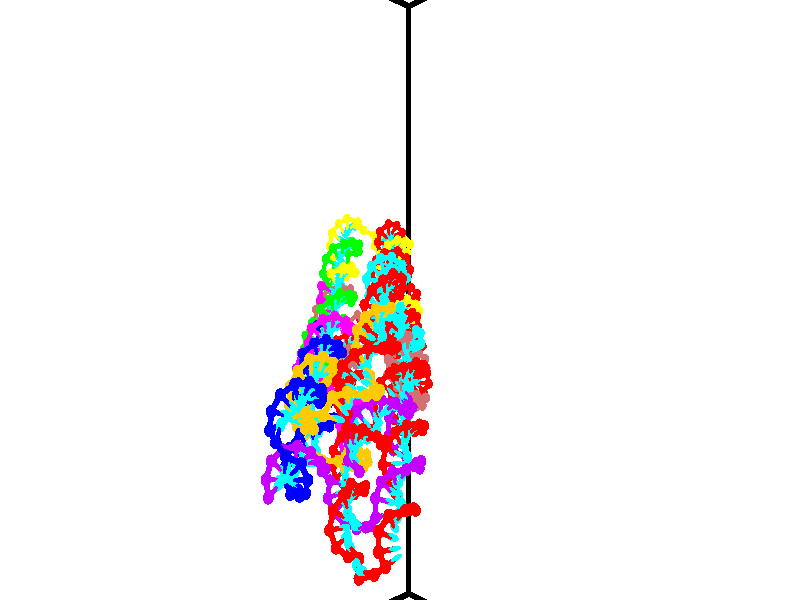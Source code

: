 // switches for output
#declare DRAW_BASES = 1; // possible values are 0, 1; only relevant for DNA ribbons
#declare DRAW_BASES_TYPE = 3; // possible values are 1, 2, 3; only relevant for DNA ribbons
#declare DRAW_FOG = 0; // set to 1 to enable fog

#include "colors.inc"

#include "transforms.inc"
background { rgb <1, 1, 1>}

#default {
   normal{
       ripples 0.25
       frequency 0.20
       turbulence 0.2
       lambda 5
   }
	finish {
		phong 0.1
		phong_size 40.
	}
}

// original window dimensions: 1024x640


// camera settings

camera {
	sky <-0, 1, 0>
	up <-0, 1, 0>
	right 1.6 * <0.724836, 0, 0.688921>
	location <12.1561, 44.2, 77.9145>
	look_at <46.7464, 44.2, 41.5209>
	direction <34.5903, 0, -36.3936>
	angle 67.0682
}


# declare cpy_camera_pos = <12.1561, 44.2, 77.9145>;
# if (DRAW_FOG = 1)
fog {
	fog_type 2
	up vnormalize(cpy_camera_pos)
	color rgbt<1,1,1,0.3>
	distance 1e-5
	fog_alt 3e-3
	fog_offset 70.72
}
# end


// LIGHTS

# declare lum = 6;
global_settings {
	ambient_light rgb lum * <0.05, 0.05, 0.05>
	max_trace_level 15
}# declare cpy_direct_light_amount = 0.25;
light_source
{	1000 * <-0.0359156, -1, 1.41376>,
	rgb lum * cpy_direct_light_amount
	parallel
}

light_source
{	1000 * <0.0359156, 1, -1.41376>,
	rgb lum * cpy_direct_light_amount
	parallel
}

// strand 0

// nucleotide -1

// particle -1
sphere {
	<39.855804, 43.025074, 44.574791> 0.250000
	pigment { color rgbt <1,0,0,0> }
	no_shadow
}
cylinder {
	<40.014900, 42.975479, 44.938423>,  <40.110359, 42.945721, 45.156601>, 0.100000
	pigment { color rgbt <1,0,0,0> }
	no_shadow
}
cylinder {
	<40.014900, 42.975479, 44.938423>,  <39.855804, 43.025074, 44.574791>, 0.100000
	pigment { color rgbt <1,0,0,0> }
	no_shadow
}

// particle -1
sphere {
	<40.014900, 42.975479, 44.938423> 0.100000
	pigment { color rgbt <1,0,0,0> }
	no_shadow
}
sphere {
	0, 1
	scale<0.080000,0.200000,0.300000>
	matrix <-0.884453, -0.315336, 0.343956,
		0.244020, -0.940845, -0.235083,
		0.397739, -0.123988, 0.909081,
		40.134224, 42.938282, 45.211147>
	pigment { color rgbt <0,1,1,0> }
	no_shadow
}
cylinder {
	<39.972115, 42.339996, 44.665012>,  <39.855804, 43.025074, 44.574791>, 0.130000
	pigment { color rgbt <1,0,0,0> }
	no_shadow
}

// nucleotide -1

// particle -1
sphere {
	<39.972115, 42.339996, 44.665012> 0.250000
	pigment { color rgbt <1,0,0,0> }
	no_shadow
}
cylinder {
	<39.919533, 42.514259, 45.021198>,  <39.887985, 42.618816, 45.234909>, 0.100000
	pigment { color rgbt <1,0,0,0> }
	no_shadow
}
cylinder {
	<39.919533, 42.514259, 45.021198>,  <39.972115, 42.339996, 44.665012>, 0.100000
	pigment { color rgbt <1,0,0,0> }
	no_shadow
}

// particle -1
sphere {
	<39.919533, 42.514259, 45.021198> 0.100000
	pigment { color rgbt <1,0,0,0> }
	no_shadow
}
sphere {
	0, 1
	scale<0.080000,0.200000,0.300000>
	matrix <-0.774541, -0.605766, 0.182027,
		0.618713, -0.665771, 0.417065,
		-0.131455, 0.435656, 0.890462,
		39.880096, 42.644955, 45.288338>
	pigment { color rgbt <0,1,1,0> }
	no_shadow
}
cylinder {
	<39.937363, 41.810795, 45.115829>,  <39.972115, 42.339996, 44.665012>, 0.130000
	pigment { color rgbt <1,0,0,0> }
	no_shadow
}

// nucleotide -1

// particle -1
sphere {
	<39.937363, 41.810795, 45.115829> 0.250000
	pigment { color rgbt <1,0,0,0> }
	no_shadow
}
cylinder {
	<39.787750, 42.112259, 45.332012>,  <39.697983, 42.293137, 45.461723>, 0.100000
	pigment { color rgbt <1,0,0,0> }
	no_shadow
}
cylinder {
	<39.787750, 42.112259, 45.332012>,  <39.937363, 41.810795, 45.115829>, 0.100000
	pigment { color rgbt <1,0,0,0> }
	no_shadow
}

// particle -1
sphere {
	<39.787750, 42.112259, 45.332012> 0.100000
	pigment { color rgbt <1,0,0,0> }
	no_shadow
}
sphere {
	0, 1
	scale<0.080000,0.200000,0.300000>
	matrix <-0.746547, -0.590428, 0.306696,
		0.550247, -0.288765, 0.783482,
		-0.374026, 0.753664, 0.540458,
		39.675541, 42.338360, 45.494148>
	pigment { color rgbt <0,1,1,0> }
	no_shadow
}
cylinder {
	<39.659176, 41.547241, 45.653038>,  <39.937363, 41.810795, 45.115829>, 0.130000
	pigment { color rgbt <1,0,0,0> }
	no_shadow
}

// nucleotide -1

// particle -1
sphere {
	<39.659176, 41.547241, 45.653038> 0.250000
	pigment { color rgbt <1,0,0,0> }
	no_shadow
}
cylinder {
	<39.495625, 41.910583, 45.688171>,  <39.397495, 42.128590, 45.709251>, 0.100000
	pigment { color rgbt <1,0,0,0> }
	no_shadow
}
cylinder {
	<39.495625, 41.910583, 45.688171>,  <39.659176, 41.547241, 45.653038>, 0.100000
	pigment { color rgbt <1,0,0,0> }
	no_shadow
}

// particle -1
sphere {
	<39.495625, 41.910583, 45.688171> 0.100000
	pigment { color rgbt <1,0,0,0> }
	no_shadow
}
sphere {
	0, 1
	scale<0.080000,0.200000,0.300000>
	matrix <-0.825518, -0.409174, 0.388712,
		0.389027, 0.086425, 0.917163,
		-0.408874, 0.908354, 0.087834,
		39.372963, 42.183090, 45.714523>
	pigment { color rgbt <0,1,1,0> }
	no_shadow
}
cylinder {
	<39.471531, 41.595390, 46.344929>,  <39.659176, 41.547241, 45.653038>, 0.130000
	pigment { color rgbt <1,0,0,0> }
	no_shadow
}

// nucleotide -1

// particle -1
sphere {
	<39.471531, 41.595390, 46.344929> 0.250000
	pigment { color rgbt <1,0,0,0> }
	no_shadow
}
cylinder {
	<39.249565, 41.860550, 46.143875>,  <39.116386, 42.019646, 46.023243>, 0.100000
	pigment { color rgbt <1,0,0,0> }
	no_shadow
}
cylinder {
	<39.249565, 41.860550, 46.143875>,  <39.471531, 41.595390, 46.344929>, 0.100000
	pigment { color rgbt <1,0,0,0> }
	no_shadow
}

// particle -1
sphere {
	<39.249565, 41.860550, 46.143875> 0.100000
	pigment { color rgbt <1,0,0,0> }
	no_shadow
}
sphere {
	0, 1
	scale<0.080000,0.200000,0.300000>
	matrix <-0.788929, -0.227637, 0.570765,
		0.263939, 0.713268, 0.649296,
		-0.554912, 0.662895, -0.502636,
		39.083092, 42.059418, 45.993084>
	pigment { color rgbt <0,1,1,0> }
	no_shadow
}
cylinder {
	<38.943821, 41.891129, 46.821571>,  <39.471531, 41.595390, 46.344929>, 0.130000
	pigment { color rgbt <1,0,0,0> }
	no_shadow
}

// nucleotide -1

// particle -1
sphere {
	<38.943821, 41.891129, 46.821571> 0.250000
	pigment { color rgbt <1,0,0,0> }
	no_shadow
}
cylinder {
	<38.794090, 41.945091, 46.454597>,  <38.704250, 41.977467, 46.234413>, 0.100000
	pigment { color rgbt <1,0,0,0> }
	no_shadow
}
cylinder {
	<38.794090, 41.945091, 46.454597>,  <38.943821, 41.891129, 46.821571>, 0.100000
	pigment { color rgbt <1,0,0,0> }
	no_shadow
}

// particle -1
sphere {
	<38.794090, 41.945091, 46.454597> 0.100000
	pigment { color rgbt <1,0,0,0> }
	no_shadow
}
sphere {
	0, 1
	scale<0.080000,0.200000,0.300000>
	matrix <-0.892663, -0.320285, 0.317126,
		-0.251058, 0.937666, 0.240316,
		-0.374328, 0.134904, -0.917431,
		38.681793, 41.985561, 46.179367>
	pigment { color rgbt <0,1,1,0> }
	no_shadow
}
cylinder {
	<38.266644, 41.974773, 46.967548>,  <38.943821, 41.891129, 46.821571>, 0.130000
	pigment { color rgbt <1,0,0,0> }
	no_shadow
}

// nucleotide -1

// particle -1
sphere {
	<38.266644, 41.974773, 46.967548> 0.250000
	pigment { color rgbt <1,0,0,0> }
	no_shadow
}
cylinder {
	<38.236153, 41.929108, 46.571335>,  <38.217857, 41.901707, 46.333607>, 0.100000
	pigment { color rgbt <1,0,0,0> }
	no_shadow
}
cylinder {
	<38.236153, 41.929108, 46.571335>,  <38.266644, 41.974773, 46.967548>, 0.100000
	pigment { color rgbt <1,0,0,0> }
	no_shadow
}

// particle -1
sphere {
	<38.236153, 41.929108, 46.571335> 0.100000
	pigment { color rgbt <1,0,0,0> }
	no_shadow
}
sphere {
	0, 1
	scale<0.080000,0.200000,0.300000>
	matrix <-0.949057, -0.296312, 0.107189,
		-0.305744, 0.948243, -0.085763,
		-0.076229, -0.114166, -0.990533,
		38.213284, 41.894859, 46.274174>
	pigment { color rgbt <0,1,1,0> }
	no_shadow
}
cylinder {
	<37.760513, 42.417393, 46.704132>,  <38.266644, 41.974773, 46.967548>, 0.130000
	pigment { color rgbt <1,0,0,0> }
	no_shadow
}

// nucleotide -1

// particle -1
sphere {
	<37.760513, 42.417393, 46.704132> 0.250000
	pigment { color rgbt <1,0,0,0> }
	no_shadow
}
cylinder {
	<37.774536, 42.130333, 46.425922>,  <37.782951, 41.958099, 46.258995>, 0.100000
	pigment { color rgbt <1,0,0,0> }
	no_shadow
}
cylinder {
	<37.774536, 42.130333, 46.425922>,  <37.760513, 42.417393, 46.704132>, 0.100000
	pigment { color rgbt <1,0,0,0> }
	no_shadow
}

// particle -1
sphere {
	<37.774536, 42.130333, 46.425922> 0.100000
	pigment { color rgbt <1,0,0,0> }
	no_shadow
}
sphere {
	0, 1
	scale<0.080000,0.200000,0.300000>
	matrix <-0.888829, -0.340562, 0.306594,
		-0.456896, 0.607456, -0.649803,
		0.035056, -0.717646, -0.695526,
		37.785053, 41.915039, 46.217266>
	pigment { color rgbt <0,1,1,0> }
	no_shadow
}
cylinder {
	<37.096615, 42.283154, 46.527420>,  <37.760513, 42.417393, 46.704132>, 0.130000
	pigment { color rgbt <1,0,0,0> }
	no_shadow
}

// nucleotide -1

// particle -1
sphere {
	<37.096615, 42.283154, 46.527420> 0.250000
	pigment { color rgbt <1,0,0,0> }
	no_shadow
}
cylinder {
	<37.257835, 41.952461, 46.370419>,  <37.354568, 41.754044, 46.276218>, 0.100000
	pigment { color rgbt <1,0,0,0> }
	no_shadow
}
cylinder {
	<37.257835, 41.952461, 46.370419>,  <37.096615, 42.283154, 46.527420>, 0.100000
	pigment { color rgbt <1,0,0,0> }
	no_shadow
}

// particle -1
sphere {
	<37.257835, 41.952461, 46.370419> 0.100000
	pigment { color rgbt <1,0,0,0> }
	no_shadow
}
sphere {
	0, 1
	scale<0.080000,0.200000,0.300000>
	matrix <-0.769399, -0.538338, 0.343829,
		-0.495556, 0.163412, -0.853065,
		0.403051, -0.826734, -0.392505,
		37.378750, 41.704441, 46.252666>
	pigment { color rgbt <0,1,1,0> }
	no_shadow
}
cylinder {
	<36.506001, 42.013054, 46.192867>,  <37.096615, 42.283154, 46.527420>, 0.130000
	pigment { color rgbt <1,0,0,0> }
	no_shadow
}

// nucleotide -1

// particle -1
sphere {
	<36.506001, 42.013054, 46.192867> 0.250000
	pigment { color rgbt <1,0,0,0> }
	no_shadow
}
cylinder {
	<36.781551, 41.735580, 46.277012>,  <36.946880, 41.569096, 46.327499>, 0.100000
	pigment { color rgbt <1,0,0,0> }
	no_shadow
}
cylinder {
	<36.781551, 41.735580, 46.277012>,  <36.506001, 42.013054, 46.192867>, 0.100000
	pigment { color rgbt <1,0,0,0> }
	no_shadow
}

// particle -1
sphere {
	<36.781551, 41.735580, 46.277012> 0.100000
	pigment { color rgbt <1,0,0,0> }
	no_shadow
}
sphere {
	0, 1
	scale<0.080000,0.200000,0.300000>
	matrix <-0.697561, -0.555473, 0.452612,
		-0.197117, -0.458537, -0.866539,
		0.688878, -0.693681, 0.210364,
		36.988216, 41.527477, 46.340122>
	pigment { color rgbt <0,1,1,0> }
	no_shadow
}
cylinder {
	<36.297867, 41.403175, 45.888752>,  <36.506001, 42.013054, 46.192867>, 0.130000
	pigment { color rgbt <1,0,0,0> }
	no_shadow
}

// nucleotide -1

// particle -1
sphere {
	<36.297867, 41.403175, 45.888752> 0.250000
	pigment { color rgbt <1,0,0,0> }
	no_shadow
}
cylinder {
	<36.537521, 41.302414, 46.192745>,  <36.681316, 41.241959, 46.375141>, 0.100000
	pigment { color rgbt <1,0,0,0> }
	no_shadow
}
cylinder {
	<36.537521, 41.302414, 46.192745>,  <36.297867, 41.403175, 45.888752>, 0.100000
	pigment { color rgbt <1,0,0,0> }
	no_shadow
}

// particle -1
sphere {
	<36.537521, 41.302414, 46.192745> 0.100000
	pigment { color rgbt <1,0,0,0> }
	no_shadow
}
sphere {
	0, 1
	scale<0.080000,0.200000,0.300000>
	matrix <-0.734248, -0.551346, 0.396103,
		0.319237, -0.795339, -0.515290,
		0.599139, -0.251900, 0.759986,
		36.717262, 41.226845, 46.420742>
	pigment { color rgbt <0,1,1,0> }
	no_shadow
}
cylinder {
	<36.203350, 40.654892, 45.966545>,  <36.297867, 41.403175, 45.888752>, 0.130000
	pigment { color rgbt <1,0,0,0> }
	no_shadow
}

// nucleotide -1

// particle -1
sphere {
	<36.203350, 40.654892, 45.966545> 0.250000
	pigment { color rgbt <1,0,0,0> }
	no_shadow
}
cylinder {
	<36.353386, 40.779274, 46.315857>,  <36.443409, 40.853901, 46.525444>, 0.100000
	pigment { color rgbt <1,0,0,0> }
	no_shadow
}
cylinder {
	<36.353386, 40.779274, 46.315857>,  <36.203350, 40.654892, 45.966545>, 0.100000
	pigment { color rgbt <1,0,0,0> }
	no_shadow
}

// particle -1
sphere {
	<36.353386, 40.779274, 46.315857> 0.100000
	pigment { color rgbt <1,0,0,0> }
	no_shadow
}
sphere {
	0, 1
	scale<0.080000,0.200000,0.300000>
	matrix <-0.666867, -0.563844, 0.487205,
		0.643891, -0.765106, -0.004129,
		0.375092, 0.310953, 0.873278,
		36.465912, 40.872559, 46.577839>
	pigment { color rgbt <0,1,1,0> }
	no_shadow
}
cylinder {
	<36.076092, 40.112095, 46.455902>,  <36.203350, 40.654892, 45.966545>, 0.130000
	pigment { color rgbt <1,0,0,0> }
	no_shadow
}

// nucleotide -1

// particle -1
sphere {
	<36.076092, 40.112095, 46.455902> 0.250000
	pigment { color rgbt <1,0,0,0> }
	no_shadow
}
cylinder {
	<36.168491, 40.404778, 46.712418>,  <36.223930, 40.580387, 46.866325>, 0.100000
	pigment { color rgbt <1,0,0,0> }
	no_shadow
}
cylinder {
	<36.168491, 40.404778, 46.712418>,  <36.076092, 40.112095, 46.455902>, 0.100000
	pigment { color rgbt <1,0,0,0> }
	no_shadow
}

// particle -1
sphere {
	<36.168491, 40.404778, 46.712418> 0.100000
	pigment { color rgbt <1,0,0,0> }
	no_shadow
}
sphere {
	0, 1
	scale<0.080000,0.200000,0.300000>
	matrix <-0.610613, -0.404126, 0.681053,
		0.757489, -0.548903, 0.353434,
		0.231000, 0.731702, 0.641288,
		36.237793, 40.624287, 46.904804>
	pigment { color rgbt <0,1,1,0> }
	no_shadow
}
cylinder {
	<36.281097, 39.760658, 47.046886>,  <36.076092, 40.112095, 46.455902>, 0.130000
	pigment { color rgbt <1,0,0,0> }
	no_shadow
}

// nucleotide -1

// particle -1
sphere {
	<36.281097, 39.760658, 47.046886> 0.250000
	pigment { color rgbt <1,0,0,0> }
	no_shadow
}
cylinder {
	<36.191589, 40.119675, 47.198853>,  <36.137882, 40.335087, 47.290031>, 0.100000
	pigment { color rgbt <1,0,0,0> }
	no_shadow
}
cylinder {
	<36.191589, 40.119675, 47.198853>,  <36.281097, 39.760658, 47.046886>, 0.100000
	pigment { color rgbt <1,0,0,0> }
	no_shadow
}

// particle -1
sphere {
	<36.191589, 40.119675, 47.198853> 0.100000
	pigment { color rgbt <1,0,0,0> }
	no_shadow
}
sphere {
	0, 1
	scale<0.080000,0.200000,0.300000>
	matrix <-0.206527, -0.424618, 0.881502,
		0.952508, 0.118795, 0.280386,
		-0.223775, 0.897545, 0.379917,
		36.124458, 40.388939, 47.312828>
	pigment { color rgbt <0,1,1,0> }
	no_shadow
}
cylinder {
	<36.660103, 39.802071, 47.703255>,  <36.281097, 39.760658, 47.046886>, 0.130000
	pigment { color rgbt <1,0,0,0> }
	no_shadow
}

// nucleotide -1

// particle -1
sphere {
	<36.660103, 39.802071, 47.703255> 0.250000
	pigment { color rgbt <1,0,0,0> }
	no_shadow
}
cylinder {
	<36.347237, 40.051033, 47.714741>,  <36.159515, 40.200409, 47.721634>, 0.100000
	pigment { color rgbt <1,0,0,0> }
	no_shadow
}
cylinder {
	<36.347237, 40.051033, 47.714741>,  <36.660103, 39.802071, 47.703255>, 0.100000
	pigment { color rgbt <1,0,0,0> }
	no_shadow
}

// particle -1
sphere {
	<36.347237, 40.051033, 47.714741> 0.100000
	pigment { color rgbt <1,0,0,0> }
	no_shadow
}
sphere {
	0, 1
	scale<0.080000,0.200000,0.300000>
	matrix <-0.356536, -0.484898, 0.798596,
		0.510977, 0.614396, 0.601181,
		-0.782166, 0.622407, 0.028717,
		36.112587, 40.237755, 47.723354>
	pigment { color rgbt <0,1,1,0> }
	no_shadow
}
cylinder {
	<36.693871, 40.209023, 48.363583>,  <36.660103, 39.802071, 47.703255>, 0.130000
	pigment { color rgbt <1,0,0,0> }
	no_shadow
}

// nucleotide -1

// particle -1
sphere {
	<36.693871, 40.209023, 48.363583> 0.250000
	pigment { color rgbt <1,0,0,0> }
	no_shadow
}
cylinder {
	<36.315224, 40.200958, 48.234898>,  <36.088036, 40.196117, 48.157684>, 0.100000
	pigment { color rgbt <1,0,0,0> }
	no_shadow
}
cylinder {
	<36.315224, 40.200958, 48.234898>,  <36.693871, 40.209023, 48.363583>, 0.100000
	pigment { color rgbt <1,0,0,0> }
	no_shadow
}

// particle -1
sphere {
	<36.315224, 40.200958, 48.234898> 0.100000
	pigment { color rgbt <1,0,0,0> }
	no_shadow
}
sphere {
	0, 1
	scale<0.080000,0.200000,0.300000>
	matrix <-0.281986, -0.431753, 0.856781,
		-0.156178, 0.901766, 0.403021,
		-0.946622, -0.020164, -0.321716,
		36.031239, 40.194908, 48.138382>
	pigment { color rgbt <0,1,1,0> }
	no_shadow
}
cylinder {
	<36.276848, 40.324688, 49.043945>,  <36.693871, 40.209023, 48.363583>, 0.130000
	pigment { color rgbt <1,0,0,0> }
	no_shadow
}

// nucleotide -1

// particle -1
sphere {
	<36.276848, 40.324688, 49.043945> 0.250000
	pigment { color rgbt <1,0,0,0> }
	no_shadow
}
cylinder {
	<36.022129, 40.163811, 48.780815>,  <35.869297, 40.067284, 48.622936>, 0.100000
	pigment { color rgbt <1,0,0,0> }
	no_shadow
}
cylinder {
	<36.022129, 40.163811, 48.780815>,  <36.276848, 40.324688, 49.043945>, 0.100000
	pigment { color rgbt <1,0,0,0> }
	no_shadow
}

// particle -1
sphere {
	<36.022129, 40.163811, 48.780815> 0.100000
	pigment { color rgbt <1,0,0,0> }
	no_shadow
}
sphere {
	0, 1
	scale<0.080000,0.200000,0.300000>
	matrix <-0.406002, -0.550401, 0.729535,
		-0.655479, 0.731644, 0.187204,
		-0.636797, -0.402189, -0.657825,
		35.831089, 40.043156, 48.583469>
	pigment { color rgbt <0,1,1,0> }
	no_shadow
}
cylinder {
	<35.622948, 40.393047, 49.374725>,  <36.276848, 40.324688, 49.043945>, 0.130000
	pigment { color rgbt <1,0,0,0> }
	no_shadow
}

// nucleotide -1

// particle -1
sphere {
	<35.622948, 40.393047, 49.374725> 0.250000
	pigment { color rgbt <1,0,0,0> }
	no_shadow
}
cylinder {
	<35.605637, 40.098831, 49.104286>,  <35.595249, 39.922302, 48.942024>, 0.100000
	pigment { color rgbt <1,0,0,0> }
	no_shadow
}
cylinder {
	<35.605637, 40.098831, 49.104286>,  <35.622948, 40.393047, 49.374725>, 0.100000
	pigment { color rgbt <1,0,0,0> }
	no_shadow
}

// particle -1
sphere {
	<35.605637, 40.098831, 49.104286> 0.100000
	pigment { color rgbt <1,0,0,0> }
	no_shadow
}
sphere {
	0, 1
	scale<0.080000,0.200000,0.300000>
	matrix <-0.362825, -0.618958, 0.696598,
		-0.930852, 0.275453, -0.240085,
		-0.043278, -0.735538, -0.676099,
		35.592655, 39.878170, 48.901455>
	pigment { color rgbt <0,1,1,0> }
	no_shadow
}
cylinder {
	<34.956154, 40.160702, 49.428093>,  <35.622948, 40.393047, 49.374725>, 0.130000
	pigment { color rgbt <1,0,0,0> }
	no_shadow
}

// nucleotide -1

// particle -1
sphere {
	<34.956154, 40.160702, 49.428093> 0.250000
	pigment { color rgbt <1,0,0,0> }
	no_shadow
}
cylinder {
	<35.115475, 39.843094, 49.244400>,  <35.211067, 39.652531, 49.134186>, 0.100000
	pigment { color rgbt <1,0,0,0> }
	no_shadow
}
cylinder {
	<35.115475, 39.843094, 49.244400>,  <34.956154, 40.160702, 49.428093>, 0.100000
	pigment { color rgbt <1,0,0,0> }
	no_shadow
}

// particle -1
sphere {
	<35.115475, 39.843094, 49.244400> 0.100000
	pigment { color rgbt <1,0,0,0> }
	no_shadow
}
sphere {
	0, 1
	scale<0.080000,0.200000,0.300000>
	matrix <-0.549288, -0.607433, 0.573853,
		-0.734603, 0.023687, -0.678084,
		0.398298, -0.794018, -0.459233,
		35.234962, 39.604889, 49.106628>
	pigment { color rgbt <0,1,1,0> }
	no_shadow
}
cylinder {
	<34.386036, 39.673328, 49.368042>,  <34.956154, 40.160702, 49.428093>, 0.130000
	pigment { color rgbt <1,0,0,0> }
	no_shadow
}

// nucleotide -1

// particle -1
sphere {
	<34.386036, 39.673328, 49.368042> 0.250000
	pigment { color rgbt <1,0,0,0> }
	no_shadow
}
cylinder {
	<34.737198, 39.483978, 49.339218>,  <34.947895, 39.370369, 49.321922>, 0.100000
	pigment { color rgbt <1,0,0,0> }
	no_shadow
}
cylinder {
	<34.737198, 39.483978, 49.339218>,  <34.386036, 39.673328, 49.368042>, 0.100000
	pigment { color rgbt <1,0,0,0> }
	no_shadow
}

// particle -1
sphere {
	<34.737198, 39.483978, 49.339218> 0.100000
	pigment { color rgbt <1,0,0,0> }
	no_shadow
}
sphere {
	0, 1
	scale<0.080000,0.200000,0.300000>
	matrix <-0.319530, -0.691253, 0.648128,
		-0.356623, -0.545969, -0.758114,
		0.877907, -0.473378, -0.072063,
		35.000568, 39.341965, 49.317600>
	pigment { color rgbt <0,1,1,0> }
	no_shadow
}
cylinder {
	<34.311104, 39.006317, 49.162983>,  <34.386036, 39.673328, 49.368042>, 0.130000
	pigment { color rgbt <1,0,0,0> }
	no_shadow
}

// nucleotide -1

// particle -1
sphere {
	<34.311104, 39.006317, 49.162983> 0.250000
	pigment { color rgbt <1,0,0,0> }
	no_shadow
}
cylinder {
	<34.672947, 38.945854, 49.322403>,  <34.890053, 38.909576, 49.418053>, 0.100000
	pigment { color rgbt <1,0,0,0> }
	no_shadow
}
cylinder {
	<34.672947, 38.945854, 49.322403>,  <34.311104, 39.006317, 49.162983>, 0.100000
	pigment { color rgbt <1,0,0,0> }
	no_shadow
}

// particle -1
sphere {
	<34.672947, 38.945854, 49.322403> 0.100000
	pigment { color rgbt <1,0,0,0> }
	no_shadow
}
sphere {
	0, 1
	scale<0.080000,0.200000,0.300000>
	matrix <-0.400725, -0.620287, 0.674287,
		0.145289, -0.769672, -0.621688,
		0.904605, -0.151159, 0.398548,
		34.944328, 38.900505, 49.441967>
	pigment { color rgbt <0,1,1,0> }
	no_shadow
}
cylinder {
	<34.511127, 38.270905, 49.170223>,  <34.311104, 39.006317, 49.162983>, 0.130000
	pigment { color rgbt <1,0,0,0> }
	no_shadow
}

// nucleotide -1

// particle -1
sphere {
	<34.511127, 38.270905, 49.170223> 0.250000
	pigment { color rgbt <1,0,0,0> }
	no_shadow
}
cylinder {
	<34.757881, 38.412560, 49.451378>,  <34.905933, 38.497551, 49.620071>, 0.100000
	pigment { color rgbt <1,0,0,0> }
	no_shadow
}
cylinder {
	<34.757881, 38.412560, 49.451378>,  <34.511127, 38.270905, 49.170223>, 0.100000
	pigment { color rgbt <1,0,0,0> }
	no_shadow
}

// particle -1
sphere {
	<34.757881, 38.412560, 49.451378> 0.100000
	pigment { color rgbt <1,0,0,0> }
	no_shadow
}
sphere {
	0, 1
	scale<0.080000,0.200000,0.300000>
	matrix <-0.444078, -0.580714, 0.682324,
		0.649809, -0.733048, -0.200968,
		0.616881, 0.354135, 0.702884,
		34.942947, 38.518799, 49.662243>
	pigment { color rgbt <0,1,1,0> }
	no_shadow
}
cylinder {
	<34.803093, 37.722012, 49.530647>,  <34.511127, 38.270905, 49.170223>, 0.130000
	pigment { color rgbt <1,0,0,0> }
	no_shadow
}

// nucleotide -1

// particle -1
sphere {
	<34.803093, 37.722012, 49.530647> 0.250000
	pigment { color rgbt <1,0,0,0> }
	no_shadow
}
cylinder {
	<34.837791, 38.031639, 49.781498>,  <34.858612, 38.217415, 49.932011>, 0.100000
	pigment { color rgbt <1,0,0,0> }
	no_shadow
}
cylinder {
	<34.837791, 38.031639, 49.781498>,  <34.803093, 37.722012, 49.530647>, 0.100000
	pigment { color rgbt <1,0,0,0> }
	no_shadow
}

// particle -1
sphere {
	<34.837791, 38.031639, 49.781498> 0.100000
	pigment { color rgbt <1,0,0,0> }
	no_shadow
}
sphere {
	0, 1
	scale<0.080000,0.200000,0.300000>
	matrix <-0.269063, -0.587905, 0.762871,
		0.959208, -0.234916, 0.157273,
		0.086749, 0.774068, 0.627131,
		34.863815, 38.263859, 49.969639>
	pigment { color rgbt <0,1,1,0> }
	no_shadow
}
cylinder {
	<34.966827, 37.425873, 50.165478>,  <34.803093, 37.722012, 49.530647>, 0.130000
	pigment { color rgbt <1,0,0,0> }
	no_shadow
}

// nucleotide -1

// particle -1
sphere {
	<34.966827, 37.425873, 50.165478> 0.250000
	pigment { color rgbt <1,0,0,0> }
	no_shadow
}
cylinder {
	<34.842628, 37.790985, 50.271622>,  <34.768108, 38.010052, 50.335308>, 0.100000
	pigment { color rgbt <1,0,0,0> }
	no_shadow
}
cylinder {
	<34.842628, 37.790985, 50.271622>,  <34.966827, 37.425873, 50.165478>, 0.100000
	pigment { color rgbt <1,0,0,0> }
	no_shadow
}

// particle -1
sphere {
	<34.842628, 37.790985, 50.271622> 0.100000
	pigment { color rgbt <1,0,0,0> }
	no_shadow
}
sphere {
	0, 1
	scale<0.080000,0.200000,0.300000>
	matrix <-0.336094, -0.366543, 0.867576,
		0.889175, 0.180195, 0.420592,
		-0.310498, 0.912785, 0.265358,
		34.749477, 38.064819, 50.351231>
	pigment { color rgbt <0,1,1,0> }
	no_shadow
}
cylinder {
	<35.136799, 37.483658, 50.893539>,  <34.966827, 37.425873, 50.165478>, 0.130000
	pigment { color rgbt <1,0,0,0> }
	no_shadow
}

// nucleotide -1

// particle -1
sphere {
	<35.136799, 37.483658, 50.893539> 0.250000
	pigment { color rgbt <1,0,0,0> }
	no_shadow
}
cylinder {
	<34.857208, 37.757530, 50.810936>,  <34.689453, 37.921852, 50.761375>, 0.100000
	pigment { color rgbt <1,0,0,0> }
	no_shadow
}
cylinder {
	<34.857208, 37.757530, 50.810936>,  <35.136799, 37.483658, 50.893539>, 0.100000
	pigment { color rgbt <1,0,0,0> }
	no_shadow
}

// particle -1
sphere {
	<34.857208, 37.757530, 50.810936> 0.100000
	pigment { color rgbt <1,0,0,0> }
	no_shadow
}
sphere {
	0, 1
	scale<0.080000,0.200000,0.300000>
	matrix <-0.539515, -0.315310, 0.780707,
		0.469421, 0.657109, 0.589790,
		-0.698976, 0.684681, -0.206507,
		34.647514, 37.962933, 50.748985>
	pigment { color rgbt <0,1,1,0> }
	no_shadow
}
cylinder {
	<35.000278, 37.767437, 51.578236>,  <35.136799, 37.483658, 50.893539>, 0.130000
	pigment { color rgbt <1,0,0,0> }
	no_shadow
}

// nucleotide -1

// particle -1
sphere {
	<35.000278, 37.767437, 51.578236> 0.250000
	pigment { color rgbt <1,0,0,0> }
	no_shadow
}
cylinder {
	<34.699051, 37.873955, 51.337582>,  <34.518314, 37.937866, 51.193188>, 0.100000
	pigment { color rgbt <1,0,0,0> }
	no_shadow
}
cylinder {
	<34.699051, 37.873955, 51.337582>,  <35.000278, 37.767437, 51.578236>, 0.100000
	pigment { color rgbt <1,0,0,0> }
	no_shadow
}

// particle -1
sphere {
	<34.699051, 37.873955, 51.337582> 0.100000
	pigment { color rgbt <1,0,0,0> }
	no_shadow
}
sphere {
	0, 1
	scale<0.080000,0.200000,0.300000>
	matrix <-0.652312, -0.421503, 0.629940,
		-0.085843, 0.866846, 0.491130,
		-0.753074, 0.266294, -0.601637,
		34.473129, 37.953842, 51.157089>
	pigment { color rgbt <0,1,1,0> }
	no_shadow
}
cylinder {
	<34.536205, 38.104332, 51.981400>,  <35.000278, 37.767437, 51.578236>, 0.130000
	pigment { color rgbt <1,0,0,0> }
	no_shadow
}

// nucleotide -1

// particle -1
sphere {
	<34.536205, 38.104332, 51.981400> 0.250000
	pigment { color rgbt <1,0,0,0> }
	no_shadow
}
cylinder {
	<34.319969, 37.971176, 51.672352>,  <34.190228, 37.891285, 51.486923>, 0.100000
	pigment { color rgbt <1,0,0,0> }
	no_shadow
}
cylinder {
	<34.319969, 37.971176, 51.672352>,  <34.536205, 38.104332, 51.981400>, 0.100000
	pigment { color rgbt <1,0,0,0> }
	no_shadow
}

// particle -1
sphere {
	<34.319969, 37.971176, 51.672352> 0.100000
	pigment { color rgbt <1,0,0,0> }
	no_shadow
}
sphere {
	0, 1
	scale<0.080000,0.200000,0.300000>
	matrix <-0.671995, -0.381669, 0.634627,
		-0.506146, 0.862273, -0.017372,
		-0.540591, -0.332888, -0.772624,
		34.157791, 37.871311, 51.440563>
	pigment { color rgbt <0,1,1,0> }
	no_shadow
}
cylinder {
	<33.954266, 38.173199, 52.162956>,  <34.536205, 38.104332, 51.981400>, 0.130000
	pigment { color rgbt <1,0,0,0> }
	no_shadow
}

// nucleotide -1

// particle -1
sphere {
	<33.954266, 38.173199, 52.162956> 0.250000
	pigment { color rgbt <1,0,0,0> }
	no_shadow
}
cylinder {
	<33.870369, 37.921783, 51.863373>,  <33.820030, 37.770935, 51.683620>, 0.100000
	pigment { color rgbt <1,0,0,0> }
	no_shadow
}
cylinder {
	<33.870369, 37.921783, 51.863373>,  <33.954266, 38.173199, 52.162956>, 0.100000
	pigment { color rgbt <1,0,0,0> }
	no_shadow
}

// particle -1
sphere {
	<33.870369, 37.921783, 51.863373> 0.100000
	pigment { color rgbt <1,0,0,0> }
	no_shadow
}
sphere {
	0, 1
	scale<0.080000,0.200000,0.300000>
	matrix <-0.754673, -0.382967, 0.532733,
		-0.621672, 0.676959, -0.394019,
		-0.209742, -0.628540, -0.748963,
		33.807446, 37.733223, 51.638683>
	pigment { color rgbt <0,1,1,0> }
	no_shadow
}
cylinder {
	<33.281048, 38.269318, 51.943851>,  <33.954266, 38.173199, 52.162956>, 0.130000
	pigment { color rgbt <1,0,0,0> }
	no_shadow
}

// nucleotide -1

// particle -1
sphere {
	<33.281048, 38.269318, 51.943851> 0.250000
	pigment { color rgbt <1,0,0,0> }
	no_shadow
}
cylinder {
	<33.363533, 37.894463, 51.831242>,  <33.413025, 37.669552, 51.763676>, 0.100000
	pigment { color rgbt <1,0,0,0> }
	no_shadow
}
cylinder {
	<33.363533, 37.894463, 51.831242>,  <33.281048, 38.269318, 51.943851>, 0.100000
	pigment { color rgbt <1,0,0,0> }
	no_shadow
}

// particle -1
sphere {
	<33.363533, 37.894463, 51.831242> 0.100000
	pigment { color rgbt <1,0,0,0> }
	no_shadow
}
sphere {
	0, 1
	scale<0.080000,0.200000,0.300000>
	matrix <-0.786726, -0.329861, 0.521780,
		-0.581842, 0.113886, -0.805289,
		0.206210, -0.937135, -0.281523,
		33.425396, 37.613323, 51.746784>
	pigment { color rgbt <0,1,1,0> }
	no_shadow
}
cylinder {
	<32.650059, 37.956814, 51.667065>,  <33.281048, 38.269318, 51.943851>, 0.130000
	pigment { color rgbt <1,0,0,0> }
	no_shadow
}

// nucleotide -1

// particle -1
sphere {
	<32.650059, 37.956814, 51.667065> 0.250000
	pigment { color rgbt <1,0,0,0> }
	no_shadow
}
cylinder {
	<32.881405, 37.649139, 51.775757>,  <33.020214, 37.464535, 51.840973>, 0.100000
	pigment { color rgbt <1,0,0,0> }
	no_shadow
}
cylinder {
	<32.881405, 37.649139, 51.775757>,  <32.650059, 37.956814, 51.667065>, 0.100000
	pigment { color rgbt <1,0,0,0> }
	no_shadow
}

// particle -1
sphere {
	<32.881405, 37.649139, 51.775757> 0.100000
	pigment { color rgbt <1,0,0,0> }
	no_shadow
}
sphere {
	0, 1
	scale<0.080000,0.200000,0.300000>
	matrix <-0.782319, -0.428563, 0.452008,
		-0.231228, -0.474004, -0.849619,
		0.578369, -0.769190, 0.271727,
		33.054916, 37.418381, 51.857273>
	pigment { color rgbt <0,1,1,0> }
	no_shadow
}
cylinder {
	<32.283882, 37.326344, 51.417194>,  <32.650059, 37.956814, 51.667065>, 0.130000
	pigment { color rgbt <1,0,0,0> }
	no_shadow
}

// nucleotide -1

// particle -1
sphere {
	<32.283882, 37.326344, 51.417194> 0.250000
	pigment { color rgbt <1,0,0,0> }
	no_shadow
}
cylinder {
	<32.547119, 37.178032, 51.679321>,  <32.705059, 37.089046, 51.836597>, 0.100000
	pigment { color rgbt <1,0,0,0> }
	no_shadow
}
cylinder {
	<32.547119, 37.178032, 51.679321>,  <32.283882, 37.326344, 51.417194>, 0.100000
	pigment { color rgbt <1,0,0,0> }
	no_shadow
}

// particle -1
sphere {
	<32.547119, 37.178032, 51.679321> 0.100000
	pigment { color rgbt <1,0,0,0> }
	no_shadow
}
sphere {
	0, 1
	scale<0.080000,0.200000,0.300000>
	matrix <-0.737165, -0.494501, 0.460496,
		0.153314, -0.786125, -0.598750,
		0.658090, -0.370777, 0.655318,
		32.744545, 37.066799, 51.875916>
	pigment { color rgbt <0,1,1,0> }
	no_shadow
}
cylinder {
	<32.121902, 36.690296, 51.600380>,  <32.283882, 37.326344, 51.417194>, 0.130000
	pigment { color rgbt <1,0,0,0> }
	no_shadow
}

// nucleotide -1

// particle -1
sphere {
	<32.121902, 36.690296, 51.600380> 0.250000
	pigment { color rgbt <1,0,0,0> }
	no_shadow
}
cylinder {
	<32.329796, 36.801376, 51.923553>,  <32.454533, 36.868023, 52.117458>, 0.100000
	pigment { color rgbt <1,0,0,0> }
	no_shadow
}
cylinder {
	<32.329796, 36.801376, 51.923553>,  <32.121902, 36.690296, 51.600380>, 0.100000
	pigment { color rgbt <1,0,0,0> }
	no_shadow
}

// particle -1
sphere {
	<32.329796, 36.801376, 51.923553> 0.100000
	pigment { color rgbt <1,0,0,0> }
	no_shadow
}
sphere {
	0, 1
	scale<0.080000,0.200000,0.300000>
	matrix <-0.568136, -0.593935, 0.569617,
		0.638044, -0.755066, -0.150916,
		0.519733, 0.277699, 0.807936,
		32.485714, 36.884686, 52.165936>
	pigment { color rgbt <0,1,1,0> }
	no_shadow
}
cylinder {
	<32.007450, 36.149799, 51.988140>,  <32.121902, 36.690296, 51.600380>, 0.130000
	pigment { color rgbt <1,0,0,0> }
	no_shadow
}

// nucleotide -1

// particle -1
sphere {
	<32.007450, 36.149799, 51.988140> 0.250000
	pigment { color rgbt <1,0,0,0> }
	no_shadow
}
cylinder {
	<32.148994, 36.414154, 52.252869>,  <32.233921, 36.572769, 52.411705>, 0.100000
	pigment { color rgbt <1,0,0,0> }
	no_shadow
}
cylinder {
	<32.148994, 36.414154, 52.252869>,  <32.007450, 36.149799, 51.988140>, 0.100000
	pigment { color rgbt <1,0,0,0> }
	no_shadow
}

// particle -1
sphere {
	<32.148994, 36.414154, 52.252869> 0.100000
	pigment { color rgbt <1,0,0,0> }
	no_shadow
}
sphere {
	0, 1
	scale<0.080000,0.200000,0.300000>
	matrix <-0.495309, -0.467817, 0.731995,
		0.793378, -0.586832, 0.161801,
		0.353864, 0.660890, 0.661819,
		32.255154, 36.612423, 52.451416>
	pigment { color rgbt <0,1,1,0> }
	no_shadow
}
cylinder {
	<32.268818, 35.771206, 52.587063>,  <32.007450, 36.149799, 51.988140>, 0.130000
	pigment { color rgbt <1,0,0,0> }
	no_shadow
}

// nucleotide -1

// particle -1
sphere {
	<32.268818, 35.771206, 52.587063> 0.250000
	pigment { color rgbt <1,0,0,0> }
	no_shadow
}
cylinder {
	<32.154869, 36.136116, 52.704773>,  <32.086498, 36.355061, 52.775398>, 0.100000
	pigment { color rgbt <1,0,0,0> }
	no_shadow
}
cylinder {
	<32.154869, 36.136116, 52.704773>,  <32.268818, 35.771206, 52.587063>, 0.100000
	pigment { color rgbt <1,0,0,0> }
	no_shadow
}

// particle -1
sphere {
	<32.154869, 36.136116, 52.704773> 0.100000
	pigment { color rgbt <1,0,0,0> }
	no_shadow
}
sphere {
	0, 1
	scale<0.080000,0.200000,0.300000>
	matrix <-0.589925, -0.408826, 0.696311,
		0.755536, 0.024760, 0.654639,
		-0.284874, 0.912276, 0.294276,
		32.069408, 36.409798, 52.793056>
	pigment { color rgbt <0,1,1,0> }
	no_shadow
}
cylinder {
	<32.345802, 35.651588, 53.183735>,  <32.268818, 35.771206, 52.587063>, 0.130000
	pigment { color rgbt <1,0,0,0> }
	no_shadow
}

// nucleotide -1

// particle -1
sphere {
	<32.345802, 35.651588, 53.183735> 0.250000
	pigment { color rgbt <1,0,0,0> }
	no_shadow
}
cylinder {
	<32.144417, 35.996475, 53.206001>,  <32.023586, 36.203407, 53.219360>, 0.100000
	pigment { color rgbt <1,0,0,0> }
	no_shadow
}
cylinder {
	<32.144417, 35.996475, 53.206001>,  <32.345802, 35.651588, 53.183735>, 0.100000
	pigment { color rgbt <1,0,0,0> }
	no_shadow
}

// particle -1
sphere {
	<32.144417, 35.996475, 53.206001> 0.100000
	pigment { color rgbt <1,0,0,0> }
	no_shadow
}
sphere {
	0, 1
	scale<0.080000,0.200000,0.300000>
	matrix <-0.414743, -0.297690, 0.859866,
		0.757964, 0.409828, 0.507477,
		-0.503468, 0.862220, 0.055665,
		31.993376, 36.255142, 53.222702>
	pigment { color rgbt <0,1,1,0> }
	no_shadow
}
cylinder {
	<32.448746, 35.894707, 53.863605>,  <32.345802, 35.651588, 53.183735>, 0.130000
	pigment { color rgbt <1,0,0,0> }
	no_shadow
}

// nucleotide -1

// particle -1
sphere {
	<32.448746, 35.894707, 53.863605> 0.250000
	pigment { color rgbt <1,0,0,0> }
	no_shadow
}
cylinder {
	<32.118736, 36.058792, 53.708141>,  <31.920731, 36.157242, 53.614864>, 0.100000
	pigment { color rgbt <1,0,0,0> }
	no_shadow
}
cylinder {
	<32.118736, 36.058792, 53.708141>,  <32.448746, 35.894707, 53.863605>, 0.100000
	pigment { color rgbt <1,0,0,0> }
	no_shadow
}

// particle -1
sphere {
	<32.118736, 36.058792, 53.708141> 0.100000
	pigment { color rgbt <1,0,0,0> }
	no_shadow
}
sphere {
	0, 1
	scale<0.080000,0.200000,0.300000>
	matrix <-0.537482, -0.357277, 0.763850,
		0.174482, 0.839094, 0.515245,
		-0.825027, 0.410213, -0.388660,
		31.871229, 36.181854, 53.591545>
	pigment { color rgbt <0,1,1,0> }
	no_shadow
}
cylinder {
	<32.120354, 36.282234, 54.352333>,  <32.448746, 35.894707, 53.863605>, 0.130000
	pigment { color rgbt <1,0,0,0> }
	no_shadow
}

// nucleotide -1

// particle -1
sphere {
	<32.120354, 36.282234, 54.352333> 0.250000
	pigment { color rgbt <1,0,0,0> }
	no_shadow
}
cylinder {
	<31.824728, 36.200104, 54.095703>,  <31.647352, 36.150826, 53.941727>, 0.100000
	pigment { color rgbt <1,0,0,0> }
	no_shadow
}
cylinder {
	<31.824728, 36.200104, 54.095703>,  <32.120354, 36.282234, 54.352333>, 0.100000
	pigment { color rgbt <1,0,0,0> }
	no_shadow
}

// particle -1
sphere {
	<31.824728, 36.200104, 54.095703> 0.100000
	pigment { color rgbt <1,0,0,0> }
	no_shadow
}
sphere {
	0, 1
	scale<0.080000,0.200000,0.300000>
	matrix <-0.511032, -0.449627, 0.732586,
		-0.438891, 0.869296, 0.227375,
		-0.739068, -0.205329, -0.641575,
		31.603008, 36.138504, 53.903229>
	pigment { color rgbt <0,1,1,0> }
	no_shadow
}
cylinder {
	<31.568359, 36.381813, 54.768993>,  <32.120354, 36.282234, 54.352333>, 0.130000
	pigment { color rgbt <1,0,0,0> }
	no_shadow
}

// nucleotide -1

// particle -1
sphere {
	<31.568359, 36.381813, 54.768993> 0.250000
	pigment { color rgbt <1,0,0,0> }
	no_shadow
}
cylinder {
	<31.416912, 36.169418, 54.465755>,  <31.326044, 36.041981, 54.283813>, 0.100000
	pigment { color rgbt <1,0,0,0> }
	no_shadow
}
cylinder {
	<31.416912, 36.169418, 54.465755>,  <31.568359, 36.381813, 54.768993>, 0.100000
	pigment { color rgbt <1,0,0,0> }
	no_shadow
}

// particle -1
sphere {
	<31.416912, 36.169418, 54.465755> 0.100000
	pigment { color rgbt <1,0,0,0> }
	no_shadow
}
sphere {
	0, 1
	scale<0.080000,0.200000,0.300000>
	matrix <-0.647297, -0.433533, 0.626942,
		-0.661555, 0.728082, -0.179562,
		-0.378619, -0.530986, -0.758091,
		31.303326, 36.010124, 54.238327>
	pigment { color rgbt <0,1,1,0> }
	no_shadow
}
cylinder {
	<30.885283, 36.652954, 54.696060>,  <31.568359, 36.381813, 54.768993>, 0.130000
	pigment { color rgbt <1,0,0,0> }
	no_shadow
}

// nucleotide -1

// particle -1
sphere {
	<30.885283, 36.652954, 54.696060> 0.250000
	pigment { color rgbt <1,0,0,0> }
	no_shadow
}
cylinder {
	<30.909988, 36.273766, 54.571136>,  <30.924812, 36.046253, 54.496181>, 0.100000
	pigment { color rgbt <1,0,0,0> }
	no_shadow
}
cylinder {
	<30.909988, 36.273766, 54.571136>,  <30.885283, 36.652954, 54.696060>, 0.100000
	pigment { color rgbt <1,0,0,0> }
	no_shadow
}

// particle -1
sphere {
	<30.909988, 36.273766, 54.571136> 0.100000
	pigment { color rgbt <1,0,0,0> }
	no_shadow
}
sphere {
	0, 1
	scale<0.080000,0.200000,0.300000>
	matrix <-0.702111, -0.263659, 0.661455,
		-0.709383, 0.178418, -0.681867,
		0.061765, -0.947972, -0.312305,
		30.928518, 35.989372, 54.477444>
	pigment { color rgbt <0,1,1,0> }
	no_shadow
}
cylinder {
	<30.252581, 36.326809, 54.875530>,  <30.885283, 36.652954, 54.696060>, 0.130000
	pigment { color rgbt <1,0,0,0> }
	no_shadow
}

// nucleotide -1

// particle -1
sphere {
	<30.252581, 36.326809, 54.875530> 0.250000
	pigment { color rgbt <1,0,0,0> }
	no_shadow
}
cylinder {
	<30.459492, 35.987762, 54.828255>,  <30.583639, 35.784336, 54.799889>, 0.100000
	pigment { color rgbt <1,0,0,0> }
	no_shadow
}
cylinder {
	<30.459492, 35.987762, 54.828255>,  <30.252581, 36.326809, 54.875530>, 0.100000
	pigment { color rgbt <1,0,0,0> }
	no_shadow
}

// particle -1
sphere {
	<30.459492, 35.987762, 54.828255> 0.100000
	pigment { color rgbt <1,0,0,0> }
	no_shadow
}
sphere {
	0, 1
	scale<0.080000,0.200000,0.300000>
	matrix <-0.570748, -0.444574, 0.690363,
		-0.637708, -0.289652, -0.713744,
		0.517276, -0.847618, -0.118190,
		30.614676, 35.733479, 54.792797>
	pigment { color rgbt <0,1,1,0> }
	no_shadow
}
cylinder {
	<29.732916, 35.789120, 54.763405>,  <30.252581, 36.326809, 54.875530>, 0.130000
	pigment { color rgbt <1,0,0,0> }
	no_shadow
}

// nucleotide -1

// particle -1
sphere {
	<29.732916, 35.789120, 54.763405> 0.250000
	pigment { color rgbt <1,0,0,0> }
	no_shadow
}
cylinder {
	<30.063406, 35.604477, 54.892567>,  <30.261700, 35.493690, 54.970066>, 0.100000
	pigment { color rgbt <1,0,0,0> }
	no_shadow
}
cylinder {
	<30.063406, 35.604477, 54.892567>,  <29.732916, 35.789120, 54.763405>, 0.100000
	pigment { color rgbt <1,0,0,0> }
	no_shadow
}

// particle -1
sphere {
	<30.063406, 35.604477, 54.892567> 0.100000
	pigment { color rgbt <1,0,0,0> }
	no_shadow
}
sphere {
	0, 1
	scale<0.080000,0.200000,0.300000>
	matrix <-0.540156, -0.486423, 0.686749,
		-0.159938, -0.741831, -0.651235,
		0.826227, -0.461606, 0.322907,
		30.311274, 35.465996, 54.989437>
	pigment { color rgbt <0,1,1,0> }
	no_shadow
}
cylinder {
	<29.514782, 35.075352, 54.777576>,  <29.732916, 35.789120, 54.763405>, 0.130000
	pigment { color rgbt <1,0,0,0> }
	no_shadow
}

// nucleotide -1

// particle -1
sphere {
	<29.514782, 35.075352, 54.777576> 0.250000
	pigment { color rgbt <1,0,0,0> }
	no_shadow
}
cylinder {
	<29.835030, 35.115845, 55.013802>,  <30.027178, 35.140141, 55.155537>, 0.100000
	pigment { color rgbt <1,0,0,0> }
	no_shadow
}
cylinder {
	<29.835030, 35.115845, 55.013802>,  <29.514782, 35.075352, 54.777576>, 0.100000
	pigment { color rgbt <1,0,0,0> }
	no_shadow
}

// particle -1
sphere {
	<29.835030, 35.115845, 55.013802> 0.100000
	pigment { color rgbt <1,0,0,0> }
	no_shadow
}
sphere {
	0, 1
	scale<0.080000,0.200000,0.300000>
	matrix <-0.437115, -0.575439, 0.691231,
		0.409808, -0.811555, -0.416456,
		0.800617, 0.101233, 0.590563,
		30.075214, 35.146214, 55.190971>
	pigment { color rgbt <0,1,1,0> }
	no_shadow
}
cylinder {
	<29.675161, 34.401409, 55.082375>,  <29.514782, 35.075352, 54.777576>, 0.130000
	pigment { color rgbt <1,0,0,0> }
	no_shadow
}

// nucleotide -1

// particle -1
sphere {
	<29.675161, 34.401409, 55.082375> 0.250000
	pigment { color rgbt <1,0,0,0> }
	no_shadow
}
cylinder {
	<29.845863, 34.687965, 55.303162>,  <29.948284, 34.859898, 55.435635>, 0.100000
	pigment { color rgbt <1,0,0,0> }
	no_shadow
}
cylinder {
	<29.845863, 34.687965, 55.303162>,  <29.675161, 34.401409, 55.082375>, 0.100000
	pigment { color rgbt <1,0,0,0> }
	no_shadow
}

// particle -1
sphere {
	<29.845863, 34.687965, 55.303162> 0.100000
	pigment { color rgbt <1,0,0,0> }
	no_shadow
}
sphere {
	0, 1
	scale<0.080000,0.200000,0.300000>
	matrix <-0.532425, -0.294331, 0.793658,
		0.731029, -0.632577, 0.255817,
		0.426755, 0.716390, 0.551965,
		29.973890, 34.902882, 55.468750>
	pigment { color rgbt <0,1,1,0> }
	no_shadow
}
cylinder {
	<29.878511, 34.179661, 55.751610>,  <29.675161, 34.401409, 55.082375>, 0.130000
	pigment { color rgbt <1,0,0,0> }
	no_shadow
}

// nucleotide -1

// particle -1
sphere {
	<29.878511, 34.179661, 55.751610> 0.250000
	pigment { color rgbt <1,0,0,0> }
	no_shadow
}
cylinder {
	<29.814827, 34.569061, 55.817276>,  <29.776617, 34.802700, 55.856674>, 0.100000
	pigment { color rgbt <1,0,0,0> }
	no_shadow
}
cylinder {
	<29.814827, 34.569061, 55.817276>,  <29.878511, 34.179661, 55.751610>, 0.100000
	pigment { color rgbt <1,0,0,0> }
	no_shadow
}

// particle -1
sphere {
	<29.814827, 34.569061, 55.817276> 0.100000
	pigment { color rgbt <1,0,0,0> }
	no_shadow
}
sphere {
	0, 1
	scale<0.080000,0.200000,0.300000>
	matrix <-0.551757, -0.225634, 0.802903,
		0.818667, 0.037252, 0.573058,
		-0.159212, 0.973500, 0.164165,
		29.767063, 34.861111, 55.866524>
	pigment { color rgbt <0,1,1,0> }
	no_shadow
}
cylinder {
	<29.915667, 34.278221, 56.488728>,  <29.878511, 34.179661, 55.751610>, 0.130000
	pigment { color rgbt <1,0,0,0> }
	no_shadow
}

// nucleotide -1

// particle -1
sphere {
	<29.915667, 34.278221, 56.488728> 0.250000
	pigment { color rgbt <1,0,0,0> }
	no_shadow
}
cylinder {
	<29.710680, 34.587044, 56.338367>,  <29.587688, 34.772339, 56.248150>, 0.100000
	pigment { color rgbt <1,0,0,0> }
	no_shadow
}
cylinder {
	<29.710680, 34.587044, 56.338367>,  <29.915667, 34.278221, 56.488728>, 0.100000
	pigment { color rgbt <1,0,0,0> }
	no_shadow
}

// particle -1
sphere {
	<29.710680, 34.587044, 56.338367> 0.100000
	pigment { color rgbt <1,0,0,0> }
	no_shadow
}
sphere {
	0, 1
	scale<0.080000,0.200000,0.300000>
	matrix <-0.610327, -0.019547, 0.791909,
		0.604053, 0.635248, 0.481227,
		-0.512465, 0.772061, -0.375901,
		29.556940, 34.818661, 56.225597>
	pigment { color rgbt <0,1,1,0> }
	no_shadow
}
cylinder {
	<29.700945, 33.646782, 56.750980>,  <29.915667, 34.278221, 56.488728>, 0.130000
	pigment { color rgbt <1,0,0,0> }
	no_shadow
}

// nucleotide -1

// particle -1
sphere {
	<29.700945, 33.646782, 56.750980> 0.250000
	pigment { color rgbt <1,0,0,0> }
	no_shadow
}
cylinder {
	<29.551111, 34.010132, 56.825325>,  <29.461210, 34.228142, 56.869930>, 0.100000
	pigment { color rgbt <1,0,0,0> }
	no_shadow
}
cylinder {
	<29.551111, 34.010132, 56.825325>,  <29.700945, 33.646782, 56.750980>, 0.100000
	pigment { color rgbt <1,0,0,0> }
	no_shadow
}

// particle -1
sphere {
	<29.551111, 34.010132, 56.825325> 0.100000
	pigment { color rgbt <1,0,0,0> }
	no_shadow
}
sphere {
	0, 1
	scale<0.080000,0.200000,0.300000>
	matrix <-0.253838, -0.293267, 0.921716,
		0.891769, 0.298084, 0.340433,
		-0.374587, 0.908372, 0.185861,
		29.438736, 34.282642, 56.881084>
	pigment { color rgbt <0,1,1,0> }
	no_shadow
}
cylinder {
	<29.997351, 33.914455, 57.468845>,  <29.700945, 33.646782, 56.750980>, 0.130000
	pigment { color rgbt <1,0,0,0> }
	no_shadow
}

// nucleotide -1

// particle -1
sphere {
	<29.997351, 33.914455, 57.468845> 0.250000
	pigment { color rgbt <1,0,0,0> }
	no_shadow
}
cylinder {
	<29.638227, 34.069000, 57.384312>,  <29.422752, 34.161728, 57.333591>, 0.100000
	pigment { color rgbt <1,0,0,0> }
	no_shadow
}
cylinder {
	<29.638227, 34.069000, 57.384312>,  <29.997351, 33.914455, 57.468845>, 0.100000
	pigment { color rgbt <1,0,0,0> }
	no_shadow
}

// particle -1
sphere {
	<29.638227, 34.069000, 57.384312> 0.100000
	pigment { color rgbt <1,0,0,0> }
	no_shadow
}
sphere {
	0, 1
	scale<0.080000,0.200000,0.300000>
	matrix <-0.264298, -0.088879, 0.960337,
		0.352256, 0.918054, 0.181912,
		-0.897810, 0.386364, -0.211331,
		29.368885, 34.184910, 57.320911>
	pigment { color rgbt <0,1,1,0> }
	no_shadow
}
cylinder {
	<30.144123, 34.328651, 58.048203>,  <29.997351, 33.914455, 57.468845>, 0.130000
	pigment { color rgbt <1,0,0,0> }
	no_shadow
}

// nucleotide -1

// particle -1
sphere {
	<30.144123, 34.328651, 58.048203> 0.250000
	pigment { color rgbt <1,0,0,0> }
	no_shadow
}
cylinder {
	<30.232883, 34.568977, 58.355392>,  <30.286140, 34.713173, 58.539707>, 0.100000
	pigment { color rgbt <1,0,0,0> }
	no_shadow
}
cylinder {
	<30.232883, 34.568977, 58.355392>,  <30.144123, 34.328651, 58.048203>, 0.100000
	pigment { color rgbt <1,0,0,0> }
	no_shadow
}

// particle -1
sphere {
	<30.232883, 34.568977, 58.355392> 0.100000
	pigment { color rgbt <1,0,0,0> }
	no_shadow
}
sphere {
	0, 1
	scale<0.080000,0.200000,0.300000>
	matrix <0.171292, 0.751342, -0.637295,
		-0.959905, 0.272965, 0.063810,
		0.221902, 0.600813, 0.767974,
		30.299454, 34.749222, 58.585785>
	pigment { color rgbt <0,1,1,0> }
	no_shadow
}
cylinder {
	<29.866718, 34.906216, 57.901505>,  <30.144123, 34.328651, 58.048203>, 0.130000
	pigment { color rgbt <1,0,0,0> }
	no_shadow
}

// nucleotide -1

// particle -1
sphere {
	<29.866718, 34.906216, 57.901505> 0.250000
	pigment { color rgbt <1,0,0,0> }
	no_shadow
}
cylinder {
	<30.185740, 34.953056, 58.138214>,  <30.377151, 34.981159, 58.280239>, 0.100000
	pigment { color rgbt <1,0,0,0> }
	no_shadow
}
cylinder {
	<30.185740, 34.953056, 58.138214>,  <29.866718, 34.906216, 57.901505>, 0.100000
	pigment { color rgbt <1,0,0,0> }
	no_shadow
}

// particle -1
sphere {
	<30.185740, 34.953056, 58.138214> 0.100000
	pigment { color rgbt <1,0,0,0> }
	no_shadow
}
sphere {
	0, 1
	scale<0.080000,0.200000,0.300000>
	matrix <0.290404, 0.785298, -0.546784,
		-0.528748, 0.607943, 0.592310,
		0.797553, 0.117102, 0.591774,
		30.425005, 34.988186, 58.315746>
	pigment { color rgbt <0,1,1,0> }
	no_shadow
}
cylinder {
	<30.029350, 35.567764, 57.713306>,  <29.866718, 34.906216, 57.901505>, 0.130000
	pigment { color rgbt <1,0,0,0> }
	no_shadow
}

// nucleotide -1

// particle -1
sphere {
	<30.029350, 35.567764, 57.713306> 0.250000
	pigment { color rgbt <1,0,0,0> }
	no_shadow
}
cylinder {
	<30.358929, 35.416862, 57.882439>,  <30.556677, 35.326321, 57.983917>, 0.100000
	pigment { color rgbt <1,0,0,0> }
	no_shadow
}
cylinder {
	<30.358929, 35.416862, 57.882439>,  <30.029350, 35.567764, 57.713306>, 0.100000
	pigment { color rgbt <1,0,0,0> }
	no_shadow
}

// particle -1
sphere {
	<30.358929, 35.416862, 57.882439> 0.100000
	pigment { color rgbt <1,0,0,0> }
	no_shadow
}
sphere {
	0, 1
	scale<0.080000,0.200000,0.300000>
	matrix <0.566383, 0.571851, -0.593461,
		-0.017911, 0.728467, 0.684847,
		0.823947, -0.377256, 0.422834,
		30.606113, 35.303684, 58.009289>
	pigment { color rgbt <0,1,1,0> }
	no_shadow
}
cylinder {
	<30.491421, 36.120499, 57.896317>,  <30.029350, 35.567764, 57.713306>, 0.130000
	pigment { color rgbt <1,0,0,0> }
	no_shadow
}

// nucleotide -1

// particle -1
sphere {
	<30.491421, 36.120499, 57.896317> 0.250000
	pigment { color rgbt <1,0,0,0> }
	no_shadow
}
cylinder {
	<30.730610, 35.802551, 57.855110>,  <30.874123, 35.611782, 57.830387>, 0.100000
	pigment { color rgbt <1,0,0,0> }
	no_shadow
}
cylinder {
	<30.730610, 35.802551, 57.855110>,  <30.491421, 36.120499, 57.896317>, 0.100000
	pigment { color rgbt <1,0,0,0> }
	no_shadow
}

// particle -1
sphere {
	<30.730610, 35.802551, 57.855110> 0.100000
	pigment { color rgbt <1,0,0,0> }
	no_shadow
}
sphere {
	0, 1
	scale<0.080000,0.200000,0.300000>
	matrix <0.660330, 0.561402, -0.498791,
		0.454306, 0.230240, 0.860579,
		0.597972, -0.794869, -0.103014,
		30.910002, 35.564091, 57.824207>
	pigment { color rgbt <0,1,1,0> }
	no_shadow
}
cylinder {
	<31.228157, 36.228371, 58.199528>,  <30.491421, 36.120499, 57.896317>, 0.130000
	pigment { color rgbt <1,0,0,0> }
	no_shadow
}

// nucleotide -1

// particle -1
sphere {
	<31.228157, 36.228371, 58.199528> 0.250000
	pigment { color rgbt <1,0,0,0> }
	no_shadow
}
cylinder {
	<31.216314, 35.972031, 57.892689>,  <31.209209, 35.818226, 57.708588>, 0.100000
	pigment { color rgbt <1,0,0,0> }
	no_shadow
}
cylinder {
	<31.216314, 35.972031, 57.892689>,  <31.228157, 36.228371, 58.199528>, 0.100000
	pigment { color rgbt <1,0,0,0> }
	no_shadow
}

// particle -1
sphere {
	<31.216314, 35.972031, 57.892689> 0.100000
	pigment { color rgbt <1,0,0,0> }
	no_shadow
}
sphere {
	0, 1
	scale<0.080000,0.200000,0.300000>
	matrix <0.602432, 0.600948, -0.525297,
		0.797621, -0.477675, 0.368276,
		-0.029607, -0.640849, -0.767096,
		31.207432, 35.779778, 57.662560>
	pigment { color rgbt <0,1,1,0> }
	no_shadow
}
cylinder {
	<31.895668, 36.127178, 58.051975>,  <31.228157, 36.228371, 58.199528>, 0.130000
	pigment { color rgbt <1,0,0,0> }
	no_shadow
}

// nucleotide -1

// particle -1
sphere {
	<31.895668, 36.127178, 58.051975> 0.250000
	pigment { color rgbt <1,0,0,0> }
	no_shadow
}
cylinder {
	<31.712715, 36.029106, 57.710056>,  <31.602943, 35.970261, 57.504906>, 0.100000
	pigment { color rgbt <1,0,0,0> }
	no_shadow
}
cylinder {
	<31.712715, 36.029106, 57.710056>,  <31.895668, 36.127178, 58.051975>, 0.100000
	pigment { color rgbt <1,0,0,0> }
	no_shadow
}

// particle -1
sphere {
	<31.712715, 36.029106, 57.710056> 0.100000
	pigment { color rgbt <1,0,0,0> }
	no_shadow
}
sphere {
	0, 1
	scale<0.080000,0.200000,0.300000>
	matrix <0.701088, 0.491915, -0.516231,
		0.547061, -0.835407, -0.053098,
		-0.457383, -0.245184, -0.854801,
		31.575500, 35.955551, 57.453617>
	pigment { color rgbt <0,1,1,0> }
	no_shadow
}
cylinder {
	<32.426079, 35.889996, 57.667923>,  <31.895668, 36.127178, 58.051975>, 0.130000
	pigment { color rgbt <1,0,0,0> }
	no_shadow
}

// nucleotide -1

// particle -1
sphere {
	<32.426079, 35.889996, 57.667923> 0.250000
	pigment { color rgbt <1,0,0,0> }
	no_shadow
}
cylinder {
	<32.141609, 35.993462, 57.406445>,  <31.970926, 36.055542, 57.249557>, 0.100000
	pigment { color rgbt <1,0,0,0> }
	no_shadow
}
cylinder {
	<32.141609, 35.993462, 57.406445>,  <32.426079, 35.889996, 57.667923>, 0.100000
	pigment { color rgbt <1,0,0,0> }
	no_shadow
}

// particle -1
sphere {
	<32.141609, 35.993462, 57.406445> 0.100000
	pigment { color rgbt <1,0,0,0> }
	no_shadow
}
sphere {
	0, 1
	scale<0.080000,0.200000,0.300000>
	matrix <0.676915, 0.502966, -0.537412,
		0.189776, -0.824692, -0.532793,
		-0.711176, 0.258668, -0.653697,
		31.928257, 36.071060, 57.210335>
	pigment { color rgbt <0,1,1,0> }
	no_shadow
}
cylinder {
	<32.689514, 35.745010, 57.068085>,  <32.426079, 35.889996, 57.667923>, 0.130000
	pigment { color rgbt <1,0,0,0> }
	no_shadow
}

// nucleotide -1

// particle -1
sphere {
	<32.689514, 35.745010, 57.068085> 0.250000
	pigment { color rgbt <1,0,0,0> }
	no_shadow
}
cylinder {
	<32.379234, 35.979103, 56.973595>,  <32.193066, 36.119556, 56.916901>, 0.100000
	pigment { color rgbt <1,0,0,0> }
	no_shadow
}
cylinder {
	<32.379234, 35.979103, 56.973595>,  <32.689514, 35.745010, 57.068085>, 0.100000
	pigment { color rgbt <1,0,0,0> }
	no_shadow
}

// particle -1
sphere {
	<32.379234, 35.979103, 56.973595> 0.100000
	pigment { color rgbt <1,0,0,0> }
	no_shadow
}
sphere {
	0, 1
	scale<0.080000,0.200000,0.300000>
	matrix <0.577413, 0.507037, -0.639929,
		-0.254733, -0.632788, -0.731226,
		-0.775697, 0.585230, -0.236221,
		32.146526, 36.154671, 56.902729>
	pigment { color rgbt <0,1,1,0> }
	no_shadow
}
cylinder {
	<32.730659, 35.752159, 56.376732>,  <32.689514, 35.745010, 57.068085>, 0.130000
	pigment { color rgbt <1,0,0,0> }
	no_shadow
}

// nucleotide -1

// particle -1
sphere {
	<32.730659, 35.752159, 56.376732> 0.250000
	pigment { color rgbt <1,0,0,0> }
	no_shadow
}
cylinder {
	<32.526924, 36.077164, 56.490154>,  <32.404682, 36.272167, 56.558208>, 0.100000
	pigment { color rgbt <1,0,0,0> }
	no_shadow
}
cylinder {
	<32.526924, 36.077164, 56.490154>,  <32.730659, 35.752159, 56.376732>, 0.100000
	pigment { color rgbt <1,0,0,0> }
	no_shadow
}

// particle -1
sphere {
	<32.526924, 36.077164, 56.490154> 0.100000
	pigment { color rgbt <1,0,0,0> }
	no_shadow
}
sphere {
	0, 1
	scale<0.080000,0.200000,0.300000>
	matrix <0.585978, 0.568762, -0.577183,
		-0.630245, -0.127819, -0.765803,
		-0.509334, 0.812510, 0.283560,
		32.374123, 36.320915, 56.575222>
	pigment { color rgbt <0,1,1,0> }
	no_shadow
}
cylinder {
	<32.838802, 36.115891, 55.836555>,  <32.730659, 35.752159, 56.376732>, 0.130000
	pigment { color rgbt <1,0,0,0> }
	no_shadow
}

// nucleotide -1

// particle -1
sphere {
	<32.838802, 36.115891, 55.836555> 0.250000
	pigment { color rgbt <1,0,0,0> }
	no_shadow
}
cylinder {
	<32.711708, 36.392723, 56.095806>,  <32.635452, 36.558823, 56.251358>, 0.100000
	pigment { color rgbt <1,0,0,0> }
	no_shadow
}
cylinder {
	<32.711708, 36.392723, 56.095806>,  <32.838802, 36.115891, 55.836555>, 0.100000
	pigment { color rgbt <1,0,0,0> }
	no_shadow
}

// particle -1
sphere {
	<32.711708, 36.392723, 56.095806> 0.100000
	pigment { color rgbt <1,0,0,0> }
	no_shadow
}
sphere {
	0, 1
	scale<0.080000,0.200000,0.300000>
	matrix <0.424806, 0.715011, -0.555247,
		-0.847694, 0.098907, -0.521184,
		-0.317734, 0.692081, 0.648127,
		32.616386, 36.600346, 56.290245>
	pigment { color rgbt <0,1,1,0> }
	no_shadow
}
cylinder {
	<32.611282, 36.635288, 55.410236>,  <32.838802, 36.115891, 55.836555>, 0.130000
	pigment { color rgbt <1,0,0,0> }
	no_shadow
}

// nucleotide -1

// particle -1
sphere {
	<32.611282, 36.635288, 55.410236> 0.250000
	pigment { color rgbt <1,0,0,0> }
	no_shadow
}
cylinder {
	<32.701954, 36.797546, 55.764427>,  <32.756355, 36.894901, 55.976940>, 0.100000
	pigment { color rgbt <1,0,0,0> }
	no_shadow
}
cylinder {
	<32.701954, 36.797546, 55.764427>,  <32.611282, 36.635288, 55.410236>, 0.100000
	pigment { color rgbt <1,0,0,0> }
	no_shadow
}

// particle -1
sphere {
	<32.701954, 36.797546, 55.764427> 0.100000
	pigment { color rgbt <1,0,0,0> }
	no_shadow
}
sphere {
	0, 1
	scale<0.080000,0.200000,0.300000>
	matrix <0.318370, 0.828340, -0.460970,
		-0.920466, 0.386400, 0.058620,
		0.226676, 0.405645, 0.885477,
		32.769958, 36.919239, 56.030071>
	pigment { color rgbt <0,1,1,0> }
	no_shadow
}
cylinder {
	<32.379234, 37.310993, 55.375729>,  <32.611282, 36.635288, 55.410236>, 0.130000
	pigment { color rgbt <1,0,0,0> }
	no_shadow
}

// nucleotide -1

// particle -1
sphere {
	<32.379234, 37.310993, 55.375729> 0.250000
	pigment { color rgbt <1,0,0,0> }
	no_shadow
}
cylinder {
	<32.644348, 37.347099, 55.673069>,  <32.803417, 37.368763, 55.851475>, 0.100000
	pigment { color rgbt <1,0,0,0> }
	no_shadow
}
cylinder {
	<32.644348, 37.347099, 55.673069>,  <32.379234, 37.310993, 55.375729>, 0.100000
	pigment { color rgbt <1,0,0,0> }
	no_shadow
}

// particle -1
sphere {
	<32.644348, 37.347099, 55.673069> 0.100000
	pigment { color rgbt <1,0,0,0> }
	no_shadow
}
sphere {
	0, 1
	scale<0.080000,0.200000,0.300000>
	matrix <0.396219, 0.800079, -0.450426,
		-0.635395, 0.593065, 0.494517,
		0.662785, 0.090262, 0.743350,
		32.843185, 37.374176, 55.896072>
	pigment { color rgbt <0,1,1,0> }
	no_shadow
}
cylinder {
	<32.638870, 37.971294, 55.273579>,  <32.379234, 37.310993, 55.375729>, 0.130000
	pigment { color rgbt <1,0,0,0> }
	no_shadow
}

// nucleotide -1

// particle -1
sphere {
	<32.638870, 37.971294, 55.273579> 0.250000
	pigment { color rgbt <1,0,0,0> }
	no_shadow
}
cylinder {
	<32.907974, 37.825310, 55.531013>,  <33.069435, 37.737720, 55.685474>, 0.100000
	pigment { color rgbt <1,0,0,0> }
	no_shadow
}
cylinder {
	<32.907974, 37.825310, 55.531013>,  <32.638870, 37.971294, 55.273579>, 0.100000
	pigment { color rgbt <1,0,0,0> }
	no_shadow
}

// particle -1
sphere {
	<32.907974, 37.825310, 55.531013> 0.100000
	pigment { color rgbt <1,0,0,0> }
	no_shadow
}
sphere {
	0, 1
	scale<0.080000,0.200000,0.300000>
	matrix <0.653553, 0.700874, -0.285734,
		-0.346792, 0.612847, 0.710038,
		0.672758, -0.364957, 0.643586,
		33.109802, 37.715824, 55.724091>
	pigment { color rgbt <0,1,1,0> }
	no_shadow
}
cylinder {
	<32.957035, 38.629372, 55.676842>,  <32.638870, 37.971294, 55.273579>, 0.130000
	pigment { color rgbt <1,0,0,0> }
	no_shadow
}

// nucleotide -1

// particle -1
sphere {
	<32.957035, 38.629372, 55.676842> 0.250000
	pigment { color rgbt <1,0,0,0> }
	no_shadow
}
cylinder {
	<33.189552, 38.304123, 55.689056>,  <33.329063, 38.108974, 55.696384>, 0.100000
	pigment { color rgbt <1,0,0,0> }
	no_shadow
}
cylinder {
	<33.189552, 38.304123, 55.689056>,  <32.957035, 38.629372, 55.676842>, 0.100000
	pigment { color rgbt <1,0,0,0> }
	no_shadow
}

// particle -1
sphere {
	<33.189552, 38.304123, 55.689056> 0.100000
	pigment { color rgbt <1,0,0,0> }
	no_shadow
}
sphere {
	0, 1
	scale<0.080000,0.200000,0.300000>
	matrix <0.787075, 0.552367, -0.274599,
		0.206416, 0.183656, 0.961074,
		0.581297, -0.813118, 0.030534,
		33.363941, 38.060188, 55.698215>
	pigment { color rgbt <0,1,1,0> }
	no_shadow
}
cylinder {
	<33.557858, 38.911812, 55.904388>,  <32.957035, 38.629372, 55.676842>, 0.130000
	pigment { color rgbt <1,0,0,0> }
	no_shadow
}

// nucleotide -1

// particle -1
sphere {
	<33.557858, 38.911812, 55.904388> 0.250000
	pigment { color rgbt <1,0,0,0> }
	no_shadow
}
cylinder {
	<33.661102, 38.554276, 55.757729>,  <33.723049, 38.339756, 55.669731>, 0.100000
	pigment { color rgbt <1,0,0,0> }
	no_shadow
}
cylinder {
	<33.661102, 38.554276, 55.757729>,  <33.557858, 38.911812, 55.904388>, 0.100000
	pigment { color rgbt <1,0,0,0> }
	no_shadow
}

// particle -1
sphere {
	<33.661102, 38.554276, 55.757729> 0.100000
	pigment { color rgbt <1,0,0,0> }
	no_shadow
}
sphere {
	0, 1
	scale<0.080000,0.200000,0.300000>
	matrix <0.813549, 0.405780, -0.416510,
		0.521071, -0.190782, 0.831918,
		0.258113, -0.893837, -0.366651,
		33.738537, 38.286125, 55.647732>
	pigment { color rgbt <0,1,1,0> }
	no_shadow
}
cylinder {
	<34.276337, 38.868958, 56.096264>,  <33.557858, 38.911812, 55.904388>, 0.130000
	pigment { color rgbt <1,0,0,0> }
	no_shadow
}

// nucleotide -1

// particle -1
sphere {
	<34.276337, 38.868958, 56.096264> 0.250000
	pigment { color rgbt <1,0,0,0> }
	no_shadow
}
cylinder {
	<34.187157, 38.641228, 55.779743>,  <34.133648, 38.504589, 55.589828>, 0.100000
	pigment { color rgbt <1,0,0,0> }
	no_shadow
}
cylinder {
	<34.187157, 38.641228, 55.779743>,  <34.276337, 38.868958, 56.096264>, 0.100000
	pigment { color rgbt <1,0,0,0> }
	no_shadow
}

// particle -1
sphere {
	<34.187157, 38.641228, 55.779743> 0.100000
	pigment { color rgbt <1,0,0,0> }
	no_shadow
}
sphere {
	0, 1
	scale<0.080000,0.200000,0.300000>
	matrix <0.739223, 0.430429, -0.517958,
		0.635487, -0.700427, 0.324896,
		-0.222948, -0.569326, -0.791304,
		34.120274, 38.470428, 55.542351>
	pigment { color rgbt <0,1,1,0> }
	no_shadow
}
cylinder {
	<34.942226, 38.691418, 55.816597>,  <34.276337, 38.868958, 56.096264>, 0.130000
	pigment { color rgbt <1,0,0,0> }
	no_shadow
}

// nucleotide -1

// particle -1
sphere {
	<34.942226, 38.691418, 55.816597> 0.250000
	pigment { color rgbt <1,0,0,0> }
	no_shadow
}
cylinder {
	<34.680523, 38.596954, 55.529213>,  <34.523502, 38.540276, 55.356785>, 0.100000
	pigment { color rgbt <1,0,0,0> }
	no_shadow
}
cylinder {
	<34.680523, 38.596954, 55.529213>,  <34.942226, 38.691418, 55.816597>, 0.100000
	pigment { color rgbt <1,0,0,0> }
	no_shadow
}

// particle -1
sphere {
	<34.680523, 38.596954, 55.529213> 0.100000
	pigment { color rgbt <1,0,0,0> }
	no_shadow
}
sphere {
	0, 1
	scale<0.080000,0.200000,0.300000>
	matrix <0.628799, 0.357958, -0.690273,
		0.420193, -0.903379, -0.085697,
		-0.654254, -0.236162, -0.718456,
		34.484245, 38.526108, 55.313675>
	pigment { color rgbt <0,1,1,0> }
	no_shadow
}
cylinder {
	<35.344288, 38.364933, 55.277897>,  <34.942226, 38.691418, 55.816597>, 0.130000
	pigment { color rgbt <1,0,0,0> }
	no_shadow
}

// nucleotide -1

// particle -1
sphere {
	<35.344288, 38.364933, 55.277897> 0.250000
	pigment { color rgbt <1,0,0,0> }
	no_shadow
}
cylinder {
	<35.011345, 38.468224, 55.081734>,  <34.811581, 38.530197, 54.964035>, 0.100000
	pigment { color rgbt <1,0,0,0> }
	no_shadow
}
cylinder {
	<35.011345, 38.468224, 55.081734>,  <35.344288, 38.364933, 55.277897>, 0.100000
	pigment { color rgbt <1,0,0,0> }
	no_shadow
}

// particle -1
sphere {
	<35.011345, 38.468224, 55.081734> 0.100000
	pigment { color rgbt <1,0,0,0> }
	no_shadow
}
sphere {
	0, 1
	scale<0.080000,0.200000,0.300000>
	matrix <0.552974, 0.446621, -0.703384,
		0.037390, -0.856649, -0.514543,
		-0.832359, 0.258230, -0.490404,
		34.761639, 38.545692, 54.934612>
	pigment { color rgbt <0,1,1,0> }
	no_shadow
}
cylinder {
	<35.470646, 38.189846, 54.548424>,  <35.344288, 38.364933, 55.277897>, 0.130000
	pigment { color rgbt <1,0,0,0> }
	no_shadow
}

// nucleotide -1

// particle -1
sphere {
	<35.470646, 38.189846, 54.548424> 0.250000
	pigment { color rgbt <1,0,0,0> }
	no_shadow
}
cylinder {
	<35.173374, 38.457458, 54.552097>,  <34.995010, 38.618027, 54.554302>, 0.100000
	pigment { color rgbt <1,0,0,0> }
	no_shadow
}
cylinder {
	<35.173374, 38.457458, 54.552097>,  <35.470646, 38.189846, 54.548424>, 0.100000
	pigment { color rgbt <1,0,0,0> }
	no_shadow
}

// particle -1
sphere {
	<35.173374, 38.457458, 54.552097> 0.100000
	pigment { color rgbt <1,0,0,0> }
	no_shadow
}
sphere {
	0, 1
	scale<0.080000,0.200000,0.300000>
	matrix <0.383367, 0.437030, -0.813655,
		-0.548372, -0.601172, -0.581275,
		-0.743181, 0.669027, 0.009186,
		34.950420, 38.658165, 54.554852>
	pigment { color rgbt <0,1,1,0> }
	no_shadow
}
cylinder {
	<35.198544, 38.182068, 53.873718>,  <35.470646, 38.189846, 54.548424>, 0.130000
	pigment { color rgbt <1,0,0,0> }
	no_shadow
}

// nucleotide -1

// particle -1
sphere {
	<35.198544, 38.182068, 53.873718> 0.250000
	pigment { color rgbt <1,0,0,0> }
	no_shadow
}
cylinder {
	<35.127926, 38.536423, 54.045315>,  <35.085556, 38.749035, 54.148273>, 0.100000
	pigment { color rgbt <1,0,0,0> }
	no_shadow
}
cylinder {
	<35.127926, 38.536423, 54.045315>,  <35.198544, 38.182068, 53.873718>, 0.100000
	pigment { color rgbt <1,0,0,0> }
	no_shadow
}

// particle -1
sphere {
	<35.127926, 38.536423, 54.045315> 0.100000
	pigment { color rgbt <1,0,0,0> }
	no_shadow
}
sphere {
	0, 1
	scale<0.080000,0.200000,0.300000>
	matrix <0.577289, 0.446203, -0.683842,
		-0.797225, 0.126923, -0.590189,
		-0.176549, 0.885886, 0.428996,
		35.074963, 38.802189, 54.174015>
	pigment { color rgbt <0,1,1,0> }
	no_shadow
}
cylinder {
	<35.185165, 38.617805, 53.254524>,  <35.198544, 38.182068, 53.873718>, 0.130000
	pigment { color rgbt <1,0,0,0> }
	no_shadow
}

// nucleotide -1

// particle -1
sphere {
	<35.185165, 38.617805, 53.254524> 0.250000
	pigment { color rgbt <1,0,0,0> }
	no_shadow
}
cylinder {
	<35.208382, 38.875244, 53.559788>,  <35.222309, 39.029709, 53.742947>, 0.100000
	pigment { color rgbt <1,0,0,0> }
	no_shadow
}
cylinder {
	<35.208382, 38.875244, 53.559788>,  <35.185165, 38.617805, 53.254524>, 0.100000
	pigment { color rgbt <1,0,0,0> }
	no_shadow
}

// particle -1
sphere {
	<35.208382, 38.875244, 53.559788> 0.100000
	pigment { color rgbt <1,0,0,0> }
	no_shadow
}
sphere {
	0, 1
	scale<0.080000,0.200000,0.300000>
	matrix <0.533907, 0.625927, -0.568471,
		-0.843549, 0.440449, -0.307294,
		0.058039, 0.643599, 0.763159,
		35.225792, 39.068325, 53.788734>
	pigment { color rgbt <0,1,1,0> }
	no_shadow
}
cylinder {
	<35.069336, 39.299370, 52.994221>,  <35.185165, 38.617805, 53.254524>, 0.130000
	pigment { color rgbt <1,0,0,0> }
	no_shadow
}

// nucleotide -1

// particle -1
sphere {
	<35.069336, 39.299370, 52.994221> 0.250000
	pigment { color rgbt <1,0,0,0> }
	no_shadow
}
cylinder {
	<35.261436, 39.367622, 53.338371>,  <35.376698, 39.408573, 53.544861>, 0.100000
	pigment { color rgbt <1,0,0,0> }
	no_shadow
}
cylinder {
	<35.261436, 39.367622, 53.338371>,  <35.069336, 39.299370, 52.994221>, 0.100000
	pigment { color rgbt <1,0,0,0> }
	no_shadow
}

// particle -1
sphere {
	<35.261436, 39.367622, 53.338371> 0.100000
	pigment { color rgbt <1,0,0,0> }
	no_shadow
}
sphere {
	0, 1
	scale<0.080000,0.200000,0.300000>
	matrix <0.599736, 0.651902, -0.464048,
		-0.640060, 0.738857, 0.210744,
		0.480250, 0.170628, 0.860376,
		35.405510, 39.418812, 53.596485>
	pigment { color rgbt <0,1,1,0> }
	no_shadow
}
cylinder {
	<35.158993, 40.018238, 52.984146>,  <35.069336, 39.299370, 52.994221>, 0.130000
	pigment { color rgbt <1,0,0,0> }
	no_shadow
}

// nucleotide -1

// particle -1
sphere {
	<35.158993, 40.018238, 52.984146> 0.250000
	pigment { color rgbt <1,0,0,0> }
	no_shadow
}
cylinder {
	<35.446983, 39.905075, 53.237633>,  <35.619778, 39.837177, 53.389725>, 0.100000
	pigment { color rgbt <1,0,0,0> }
	no_shadow
}
cylinder {
	<35.446983, 39.905075, 53.237633>,  <35.158993, 40.018238, 52.984146>, 0.100000
	pigment { color rgbt <1,0,0,0> }
	no_shadow
}

// particle -1
sphere {
	<35.446983, 39.905075, 53.237633> 0.100000
	pigment { color rgbt <1,0,0,0> }
	no_shadow
}
sphere {
	0, 1
	scale<0.080000,0.200000,0.300000>
	matrix <0.681561, 0.460320, -0.568841,
		-0.130784, 0.841469, 0.524238,
		0.719979, -0.282905, 0.633715,
		35.662975, 39.820202, 53.427746>
	pigment { color rgbt <0,1,1,0> }
	no_shadow
}
cylinder {
	<35.658493, 40.588875, 52.981155>,  <35.158993, 40.018238, 52.984146>, 0.130000
	pigment { color rgbt <1,0,0,0> }
	no_shadow
}

// nucleotide -1

// particle -1
sphere {
	<35.658493, 40.588875, 52.981155> 0.250000
	pigment { color rgbt <1,0,0,0> }
	no_shadow
}
cylinder {
	<35.904030, 40.338486, 53.173553>,  <36.051353, 40.188251, 53.288994>, 0.100000
	pigment { color rgbt <1,0,0,0> }
	no_shadow
}
cylinder {
	<35.904030, 40.338486, 53.173553>,  <35.658493, 40.588875, 52.981155>, 0.100000
	pigment { color rgbt <1,0,0,0> }
	no_shadow
}

// particle -1
sphere {
	<35.904030, 40.338486, 53.173553> 0.100000
	pigment { color rgbt <1,0,0,0> }
	no_shadow
}
sphere {
	0, 1
	scale<0.080000,0.200000,0.300000>
	matrix <0.761995, 0.310599, -0.568236,
		0.206303, 0.715323, 0.667647,
		0.613843, -0.625972, 0.480995,
		36.088184, 40.150696, 53.317852>
	pigment { color rgbt <0,1,1,0> }
	no_shadow
}
cylinder {
	<36.292439, 40.963058, 53.209877>,  <35.658493, 40.588875, 52.981155>, 0.130000
	pigment { color rgbt <1,0,0,0> }
	no_shadow
}

// nucleotide -1

// particle -1
sphere {
	<36.292439, 40.963058, 53.209877> 0.250000
	pigment { color rgbt <1,0,0,0> }
	no_shadow
}
cylinder {
	<36.402958, 40.578651, 53.213867>,  <36.469269, 40.348007, 53.216263>, 0.100000
	pigment { color rgbt <1,0,0,0> }
	no_shadow
}
cylinder {
	<36.402958, 40.578651, 53.213867>,  <36.292439, 40.963058, 53.209877>, 0.100000
	pigment { color rgbt <1,0,0,0> }
	no_shadow
}

// particle -1
sphere {
	<36.402958, 40.578651, 53.213867> 0.100000
	pigment { color rgbt <1,0,0,0> }
	no_shadow
}
sphere {
	0, 1
	scale<0.080000,0.200000,0.300000>
	matrix <0.859831, 0.242547, -0.449290,
		0.429356, 0.132718, 0.893330,
		0.276303, -0.961019, 0.009976,
		36.485847, 40.290344, 53.216862>
	pigment { color rgbt <0,1,1,0> }
	no_shadow
}
cylinder {
	<36.985260, 40.955082, 53.384613>,  <36.292439, 40.963058, 53.209877>, 0.130000
	pigment { color rgbt <1,0,0,0> }
	no_shadow
}

// nucleotide -1

// particle -1
sphere {
	<36.985260, 40.955082, 53.384613> 0.250000
	pigment { color rgbt <1,0,0,0> }
	no_shadow
}
cylinder {
	<36.933624, 40.604050, 53.199921>,  <36.902641, 40.393433, 53.089108>, 0.100000
	pigment { color rgbt <1,0,0,0> }
	no_shadow
}
cylinder {
	<36.933624, 40.604050, 53.199921>,  <36.985260, 40.955082, 53.384613>, 0.100000
	pigment { color rgbt <1,0,0,0> }
	no_shadow
}

// particle -1
sphere {
	<36.933624, 40.604050, 53.199921> 0.100000
	pigment { color rgbt <1,0,0,0> }
	no_shadow
}
sphere {
	0, 1
	scale<0.080000,0.200000,0.300000>
	matrix <0.860226, 0.132529, -0.492390,
		0.493303, -0.460751, 0.737808,
		-0.129088, -0.877579, -0.461727,
		36.894897, 40.340775, 53.061401>
	pigment { color rgbt <0,1,1,0> }
	no_shadow
}
cylinder {
	<37.733795, 40.624081, 53.312538>,  <36.985260, 40.955082, 53.384613>, 0.130000
	pigment { color rgbt <1,0,0,0> }
	no_shadow
}

// nucleotide -1

// particle -1
sphere {
	<37.733795, 40.624081, 53.312538> 0.250000
	pigment { color rgbt <1,0,0,0> }
	no_shadow
}
cylinder {
	<37.515823, 40.436058, 53.034805>,  <37.385040, 40.323242, 52.868164>, 0.100000
	pigment { color rgbt <1,0,0,0> }
	no_shadow
}
cylinder {
	<37.515823, 40.436058, 53.034805>,  <37.733795, 40.624081, 53.312538>, 0.100000
	pigment { color rgbt <1,0,0,0> }
	no_shadow
}

// particle -1
sphere {
	<37.515823, 40.436058, 53.034805> 0.100000
	pigment { color rgbt <1,0,0,0> }
	no_shadow
}
sphere {
	0, 1
	scale<0.080000,0.200000,0.300000>
	matrix <0.837203, -0.259264, -0.481532,
		0.046332, -0.843698, 0.534814,
		-0.544926, -0.470059, -0.694335,
		37.352345, 40.295040, 52.826504>
	pigment { color rgbt <0,1,1,0> }
	no_shadow
}
cylinder {
	<38.128574, 40.037529, 53.051979>,  <37.733795, 40.624081, 53.312538>, 0.130000
	pigment { color rgbt <1,0,0,0> }
	no_shadow
}

// nucleotide -1

// particle -1
sphere {
	<38.128574, 40.037529, 53.051979> 0.250000
	pigment { color rgbt <1,0,0,0> }
	no_shadow
}
cylinder {
	<37.849850, 40.092552, 52.770405>,  <37.682613, 40.125565, 52.601460>, 0.100000
	pigment { color rgbt <1,0,0,0> }
	no_shadow
}
cylinder {
	<37.849850, 40.092552, 52.770405>,  <38.128574, 40.037529, 53.051979>, 0.100000
	pigment { color rgbt <1,0,0,0> }
	no_shadow
}

// particle -1
sphere {
	<37.849850, 40.092552, 52.770405> 0.100000
	pigment { color rgbt <1,0,0,0> }
	no_shadow
}
sphere {
	0, 1
	scale<0.080000,0.200000,0.300000>
	matrix <0.707431, -0.030072, -0.706143,
		-0.118305, -0.990037, -0.076359,
		-0.696811, 0.137559, -0.703940,
		37.640808, 40.133820, 52.559223>
	pigment { color rgbt <0,1,1,0> }
	no_shadow
}
cylinder {
	<38.271812, 39.562668, 52.489288>,  <38.128574, 40.037529, 53.051979>, 0.130000
	pigment { color rgbt <1,0,0,0> }
	no_shadow
}

// nucleotide -1

// particle -1
sphere {
	<38.271812, 39.562668, 52.489288> 0.250000
	pigment { color rgbt <1,0,0,0> }
	no_shadow
}
cylinder {
	<38.062317, 39.868355, 52.338730>,  <37.936619, 40.051765, 52.248394>, 0.100000
	pigment { color rgbt <1,0,0,0> }
	no_shadow
}
cylinder {
	<38.062317, 39.868355, 52.338730>,  <38.271812, 39.562668, 52.489288>, 0.100000
	pigment { color rgbt <1,0,0,0> }
	no_shadow
}

// particle -1
sphere {
	<38.062317, 39.868355, 52.338730> 0.100000
	pigment { color rgbt <1,0,0,0> }
	no_shadow
}
sphere {
	0, 1
	scale<0.080000,0.200000,0.300000>
	matrix <0.639651, 0.060974, -0.766244,
		-0.562626, -0.642071, -0.520766,
		-0.523736, 0.764217, -0.376395,
		37.905197, 40.097618, 52.225811>
	pigment { color rgbt <0,1,1,0> }
	no_shadow
}
cylinder {
	<38.294804, 39.456028, 51.755032>,  <38.271812, 39.562668, 52.489288>, 0.130000
	pigment { color rgbt <1,0,0,0> }
	no_shadow
}

// nucleotide -1

// particle -1
sphere {
	<38.294804, 39.456028, 51.755032> 0.250000
	pigment { color rgbt <1,0,0,0> }
	no_shadow
}
cylinder {
	<38.175022, 39.836296, 51.787437>,  <38.103153, 40.064457, 51.806881>, 0.100000
	pigment { color rgbt <1,0,0,0> }
	no_shadow
}
cylinder {
	<38.175022, 39.836296, 51.787437>,  <38.294804, 39.456028, 51.755032>, 0.100000
	pigment { color rgbt <1,0,0,0> }
	no_shadow
}

// particle -1
sphere {
	<38.175022, 39.836296, 51.787437> 0.100000
	pigment { color rgbt <1,0,0,0> }
	no_shadow
}
sphere {
	0, 1
	scale<0.080000,0.200000,0.300000>
	matrix <0.538311, 0.238443, -0.808311,
		-0.787751, -0.198439, -0.583156,
		-0.299450, 0.950667, 0.081011,
		38.085186, 40.121494, 51.811741>
	pigment { color rgbt <0,1,1,0> }
	no_shadow
}
cylinder {
	<38.003613, 39.694729, 51.157555>,  <38.294804, 39.456028, 51.755032>, 0.130000
	pigment { color rgbt <1,0,0,0> }
	no_shadow
}

// nucleotide -1

// particle -1
sphere {
	<38.003613, 39.694729, 51.157555> 0.250000
	pigment { color rgbt <1,0,0,0> }
	no_shadow
}
cylinder {
	<38.097946, 40.045372, 51.325336>,  <38.154549, 40.255756, 51.426006>, 0.100000
	pigment { color rgbt <1,0,0,0> }
	no_shadow
}
cylinder {
	<38.097946, 40.045372, 51.325336>,  <38.003613, 39.694729, 51.157555>, 0.100000
	pigment { color rgbt <1,0,0,0> }
	no_shadow
}

// particle -1
sphere {
	<38.097946, 40.045372, 51.325336> 0.100000
	pigment { color rgbt <1,0,0,0> }
	no_shadow
}
sphere {
	0, 1
	scale<0.080000,0.200000,0.300000>
	matrix <0.293036, 0.347393, -0.890757,
		-0.926559, 0.332990, -0.174949,
		0.235837, 0.876605, 0.419459,
		38.168697, 40.308353, 51.451176>
	pigment { color rgbt <0,1,1,0> }
	no_shadow
}
cylinder {
	<38.020000, 40.074326, 50.567482>,  <38.003613, 39.694729, 51.157555>, 0.130000
	pigment { color rgbt <1,0,0,0> }
	no_shadow
}

// nucleotide -1

// particle -1
sphere {
	<38.020000, 40.074326, 50.567482> 0.250000
	pigment { color rgbt <1,0,0,0> }
	no_shadow
}
cylinder {
	<38.205879, 40.296623, 50.843224>,  <38.317406, 40.430000, 51.008667>, 0.100000
	pigment { color rgbt <1,0,0,0> }
	no_shadow
}
cylinder {
	<38.205879, 40.296623, 50.843224>,  <38.020000, 40.074326, 50.567482>, 0.100000
	pigment { color rgbt <1,0,0,0> }
	no_shadow
}

// particle -1
sphere {
	<38.205879, 40.296623, 50.843224> 0.100000
	pigment { color rgbt <1,0,0,0> }
	no_shadow
}
sphere {
	0, 1
	scale<0.080000,0.200000,0.300000>
	matrix <0.494501, 0.482923, -0.722671,
		-0.734524, 0.676708, -0.050404,
		0.464696, 0.555744, 0.689352,
		38.345287, 40.463348, 51.050030>
	pigment { color rgbt <0,1,1,0> }
	no_shadow
}
cylinder {
	<37.997482, 40.767090, 50.294331>,  <38.020000, 40.074326, 50.567482>, 0.130000
	pigment { color rgbt <1,0,0,0> }
	no_shadow
}

// nucleotide -1

// particle -1
sphere {
	<37.997482, 40.767090, 50.294331> 0.250000
	pigment { color rgbt <1,0,0,0> }
	no_shadow
}
cylinder {
	<38.289642, 40.752388, 50.567142>,  <38.464939, 40.743568, 50.730827>, 0.100000
	pigment { color rgbt <1,0,0,0> }
	no_shadow
}
cylinder {
	<38.289642, 40.752388, 50.567142>,  <37.997482, 40.767090, 50.294331>, 0.100000
	pigment { color rgbt <1,0,0,0> }
	no_shadow
}

// particle -1
sphere {
	<38.289642, 40.752388, 50.567142> 0.100000
	pigment { color rgbt <1,0,0,0> }
	no_shadow
}
sphere {
	0, 1
	scale<0.080000,0.200000,0.300000>
	matrix <0.621119, 0.451106, -0.640870,
		-0.284114, 0.891713, 0.352316,
		0.730404, -0.036750, 0.682026,
		38.508762, 40.741364, 50.771751>
	pigment { color rgbt <0,1,1,0> }
	no_shadow
}
cylinder {
	<38.263741, 41.450684, 50.393692>,  <37.997482, 40.767090, 50.294331>, 0.130000
	pigment { color rgbt <1,0,0,0> }
	no_shadow
}

// nucleotide -1

// particle -1
sphere {
	<38.263741, 41.450684, 50.393692> 0.250000
	pigment { color rgbt <1,0,0,0> }
	no_shadow
}
cylinder {
	<38.561028, 41.220161, 50.529633>,  <38.739399, 41.081848, 50.611195>, 0.100000
	pigment { color rgbt <1,0,0,0> }
	no_shadow
}
cylinder {
	<38.561028, 41.220161, 50.529633>,  <38.263741, 41.450684, 50.393692>, 0.100000
	pigment { color rgbt <1,0,0,0> }
	no_shadow
}

// particle -1
sphere {
	<38.561028, 41.220161, 50.529633> 0.100000
	pigment { color rgbt <1,0,0,0> }
	no_shadow
}
sphere {
	0, 1
	scale<0.080000,0.200000,0.300000>
	matrix <0.641002, 0.467831, -0.608483,
		0.191680, 0.670079, 0.717114,
		0.743220, -0.576305, 0.339848,
		38.783993, 41.047272, 50.631588>
	pigment { color rgbt <0,1,1,0> }
	no_shadow
}
cylinder {
	<38.849483, 41.936920, 50.623100>,  <38.263741, 41.450684, 50.393692>, 0.130000
	pigment { color rgbt <1,0,0,0> }
	no_shadow
}

// nucleotide -1

// particle -1
sphere {
	<38.849483, 41.936920, 50.623100> 0.250000
	pigment { color rgbt <1,0,0,0> }
	no_shadow
}
cylinder {
	<39.013924, 41.576683, 50.566639>,  <39.112587, 41.360538, 50.532764>, 0.100000
	pigment { color rgbt <1,0,0,0> }
	no_shadow
}
cylinder {
	<39.013924, 41.576683, 50.566639>,  <38.849483, 41.936920, 50.623100>, 0.100000
	pigment { color rgbt <1,0,0,0> }
	no_shadow
}

// particle -1
sphere {
	<39.013924, 41.576683, 50.566639> 0.100000
	pigment { color rgbt <1,0,0,0> }
	no_shadow
}
sphere {
	0, 1
	scale<0.080000,0.200000,0.300000>
	matrix <0.545944, 0.367234, -0.753050,
		0.730029, 0.232519, 0.642645,
		0.411099, -0.900596, -0.141150,
		39.137253, 41.306503, 50.524296>
	pigment { color rgbt <0,1,1,0> }
	no_shadow
}
cylinder {
	<39.415279, 42.199356, 50.247448>,  <38.849483, 41.936920, 50.623100>, 0.130000
	pigment { color rgbt <1,0,0,0> }
	no_shadow
}

// nucleotide -1

// particle -1
sphere {
	<39.415279, 42.199356, 50.247448> 0.250000
	pigment { color rgbt <1,0,0,0> }
	no_shadow
}
cylinder {
	<39.491249, 41.809837, 50.197411>,  <39.536831, 41.576126, 50.167389>, 0.100000
	pigment { color rgbt <1,0,0,0> }
	no_shadow
}
cylinder {
	<39.491249, 41.809837, 50.197411>,  <39.415279, 42.199356, 50.247448>, 0.100000
	pigment { color rgbt <1,0,0,0> }
	no_shadow
}

// particle -1
sphere {
	<39.491249, 41.809837, 50.197411> 0.100000
	pigment { color rgbt <1,0,0,0> }
	no_shadow
}
sphere {
	0, 1
	scale<0.080000,0.200000,0.300000>
	matrix <0.690885, 0.223091, -0.687684,
		0.697571, 0.044184, 0.715152,
		0.189928, -0.973796, -0.125096,
		39.548229, 41.517700, 50.159882>
	pigment { color rgbt <0,1,1,0> }
	no_shadow
}
cylinder {
	<40.144958, 42.092037, 50.310738>,  <39.415279, 42.199356, 50.247448>, 0.130000
	pigment { color rgbt <1,0,0,0> }
	no_shadow
}

// nucleotide -1

// particle -1
sphere {
	<40.144958, 42.092037, 50.310738> 0.250000
	pigment { color rgbt <1,0,0,0> }
	no_shadow
}
cylinder {
	<39.973869, 41.799797, 50.097843>,  <39.871216, 41.624454, 49.970108>, 0.100000
	pigment { color rgbt <1,0,0,0> }
	no_shadow
}
cylinder {
	<39.973869, 41.799797, 50.097843>,  <40.144958, 42.092037, 50.310738>, 0.100000
	pigment { color rgbt <1,0,0,0> }
	no_shadow
}

// particle -1
sphere {
	<39.973869, 41.799797, 50.097843> 0.100000
	pigment { color rgbt <1,0,0,0> }
	no_shadow
}
sphere {
	0, 1
	scale<0.080000,0.200000,0.300000>
	matrix <0.625686, 0.185650, -0.757662,
		0.652357, -0.657083, 0.377719,
		-0.427724, -0.730600, -0.532237,
		39.845551, 41.580616, 49.938171>
	pigment { color rgbt <0,1,1,0> }
	no_shadow
}
cylinder {
	<40.760494, 41.654736, 50.018036>,  <40.144958, 42.092037, 50.310738>, 0.130000
	pigment { color rgbt <1,0,0,0> }
	no_shadow
}

// nucleotide -1

// particle -1
sphere {
	<40.760494, 41.654736, 50.018036> 0.250000
	pigment { color rgbt <1,0,0,0> }
	no_shadow
}
cylinder {
	<40.427307, 41.578842, 49.810127>,  <40.227394, 41.533306, 49.685383>, 0.100000
	pigment { color rgbt <1,0,0,0> }
	no_shadow
}
cylinder {
	<40.427307, 41.578842, 49.810127>,  <40.760494, 41.654736, 50.018036>, 0.100000
	pigment { color rgbt <1,0,0,0> }
	no_shadow
}

// particle -1
sphere {
	<40.427307, 41.578842, 49.810127> 0.100000
	pigment { color rgbt <1,0,0,0> }
	no_shadow
}
sphere {
	0, 1
	scale<0.080000,0.200000,0.300000>
	matrix <0.496771, 0.157267, -0.853514,
		0.243681, -0.969159, -0.036746,
		-0.832970, -0.189731, -0.519773,
		40.177418, 41.521923, 49.654194>
	pigment { color rgbt <0,1,1,0> }
	no_shadow
}
cylinder {
	<41.047447, 41.443405, 49.404526>,  <40.760494, 41.654736, 50.018036>, 0.130000
	pigment { color rgbt <1,0,0,0> }
	no_shadow
}

// nucleotide -1

// particle -1
sphere {
	<41.047447, 41.443405, 49.404526> 0.250000
	pigment { color rgbt <1,0,0,0> }
	no_shadow
}
cylinder {
	<40.664604, 41.510948, 49.310349>,  <40.434898, 41.551476, 49.253841>, 0.100000
	pigment { color rgbt <1,0,0,0> }
	no_shadow
}
cylinder {
	<40.664604, 41.510948, 49.310349>,  <41.047447, 41.443405, 49.404526>, 0.100000
	pigment { color rgbt <1,0,0,0> }
	no_shadow
}

// particle -1
sphere {
	<40.664604, 41.510948, 49.310349> 0.100000
	pigment { color rgbt <1,0,0,0> }
	no_shadow
}
sphere {
	0, 1
	scale<0.080000,0.200000,0.300000>
	matrix <0.286202, 0.424474, -0.859017,
		-0.045117, -0.889555, -0.454596,
		-0.957106, 0.168862, -0.235442,
		40.377472, 41.561607, 49.239716>
	pigment { color rgbt <0,1,1,0> }
	no_shadow
}
cylinder {
	<40.845432, 41.329258, 48.650711>,  <41.047447, 41.443405, 49.404526>, 0.130000
	pigment { color rgbt <1,0,0,0> }
	no_shadow
}

// nucleotide -1

// particle -1
sphere {
	<40.845432, 41.329258, 48.650711> 0.250000
	pigment { color rgbt <1,0,0,0> }
	no_shadow
}
cylinder {
	<40.568092, 41.591034, 48.771355>,  <40.401688, 41.748100, 48.843742>, 0.100000
	pigment { color rgbt <1,0,0,0> }
	no_shadow
}
cylinder {
	<40.568092, 41.591034, 48.771355>,  <40.845432, 41.329258, 48.650711>, 0.100000
	pigment { color rgbt <1,0,0,0> }
	no_shadow
}

// particle -1
sphere {
	<40.568092, 41.591034, 48.771355> 0.100000
	pigment { color rgbt <1,0,0,0> }
	no_shadow
}
sphere {
	0, 1
	scale<0.080000,0.200000,0.300000>
	matrix <0.147633, 0.538684, -0.829472,
		-0.705314, -0.530589, -0.470115,
		-0.693352, 0.654442, 0.301609,
		40.360088, 41.787365, 48.861835>
	pigment { color rgbt <0,1,1,0> }
	no_shadow
}
cylinder {
	<40.562588, 41.546574, 48.021709>,  <40.845432, 41.329258, 48.650711>, 0.130000
	pigment { color rgbt <1,0,0,0> }
	no_shadow
}

// nucleotide -1

// particle -1
sphere {
	<40.562588, 41.546574, 48.021709> 0.250000
	pigment { color rgbt <1,0,0,0> }
	no_shadow
}
cylinder {
	<40.431717, 41.812759, 48.290070>,  <40.353195, 41.972473, 48.451084>, 0.100000
	pigment { color rgbt <1,0,0,0> }
	no_shadow
}
cylinder {
	<40.431717, 41.812759, 48.290070>,  <40.562588, 41.546574, 48.021709>, 0.100000
	pigment { color rgbt <1,0,0,0> }
	no_shadow
}

// particle -1
sphere {
	<40.431717, 41.812759, 48.290070> 0.100000
	pigment { color rgbt <1,0,0,0> }
	no_shadow
}
sphere {
	0, 1
	scale<0.080000,0.200000,0.300000>
	matrix <0.087558, 0.728269, -0.679675,
		-0.940898, -0.163631, -0.296539,
		-0.327176, 0.665469, 0.670900,
		40.333565, 42.012402, 48.491341>
	pigment { color rgbt <0,1,1,0> }
	no_shadow
}
cylinder {
	<39.958134, 41.940136, 47.803352>,  <40.562588, 41.546574, 48.021709>, 0.130000
	pigment { color rgbt <1,0,0,0> }
	no_shadow
}

// nucleotide -1

// particle -1
sphere {
	<39.958134, 41.940136, 47.803352> 0.250000
	pigment { color rgbt <1,0,0,0> }
	no_shadow
}
cylinder {
	<40.143398, 42.180023, 48.064369>,  <40.254559, 42.323956, 48.220982>, 0.100000
	pigment { color rgbt <1,0,0,0> }
	no_shadow
}
cylinder {
	<40.143398, 42.180023, 48.064369>,  <39.958134, 41.940136, 47.803352>, 0.100000
	pigment { color rgbt <1,0,0,0> }
	no_shadow
}

// particle -1
sphere {
	<40.143398, 42.180023, 48.064369> 0.100000
	pigment { color rgbt <1,0,0,0> }
	no_shadow
}
sphere {
	0, 1
	scale<0.080000,0.200000,0.300000>
	matrix <0.118628, 0.687706, -0.716231,
		-0.878297, 0.409143, 0.247378,
		0.463164, 0.599718, 0.652546,
		40.282349, 42.359940, 48.260132>
	pigment { color rgbt <0,1,1,0> }
	no_shadow
}
cylinder {
	<39.728584, 42.613010, 47.598202>,  <39.958134, 41.940136, 47.803352>, 0.130000
	pigment { color rgbt <1,0,0,0> }
	no_shadow
}

// nucleotide -1

// particle -1
sphere {
	<39.728584, 42.613010, 47.598202> 0.250000
	pigment { color rgbt <1,0,0,0> }
	no_shadow
}
cylinder {
	<40.023361, 42.708992, 47.850975>,  <40.200226, 42.766582, 48.002640>, 0.100000
	pigment { color rgbt <1,0,0,0> }
	no_shadow
}
cylinder {
	<40.023361, 42.708992, 47.850975>,  <39.728584, 42.613010, 47.598202>, 0.100000
	pigment { color rgbt <1,0,0,0> }
	no_shadow
}

// particle -1
sphere {
	<40.023361, 42.708992, 47.850975> 0.100000
	pigment { color rgbt <1,0,0,0> }
	no_shadow
}
sphere {
	0, 1
	scale<0.080000,0.200000,0.300000>
	matrix <0.150539, 0.853132, -0.499503,
		-0.658979, 0.463235, 0.592587,
		0.736943, 0.239954, 0.631931,
		40.244446, 42.780979, 48.040554>
	pigment { color rgbt <0,1,1,0> }
	no_shadow
}
cylinder {
	<39.702351, 43.392673, 47.656624>,  <39.728584, 42.613010, 47.598202>, 0.130000
	pigment { color rgbt <1,0,0,0> }
	no_shadow
}

// nucleotide -1

// particle -1
sphere {
	<39.702351, 43.392673, 47.656624> 0.250000
	pigment { color rgbt <1,0,0,0> }
	no_shadow
}
cylinder {
	<40.078754, 43.314171, 47.766884>,  <40.304596, 43.267067, 47.833042>, 0.100000
	pigment { color rgbt <1,0,0,0> }
	no_shadow
}
cylinder {
	<40.078754, 43.314171, 47.766884>,  <39.702351, 43.392673, 47.656624>, 0.100000
	pigment { color rgbt <1,0,0,0> }
	no_shadow
}

// particle -1
sphere {
	<40.078754, 43.314171, 47.766884> 0.100000
	pigment { color rgbt <1,0,0,0> }
	no_shadow
}
sphere {
	0, 1
	scale<0.080000,0.200000,0.300000>
	matrix <0.319931, 0.781345, -0.535858,
		-0.110213, 0.592437, 0.798042,
		0.941009, -0.196260, 0.275653,
		40.361057, 43.255295, 47.849579>
	pigment { color rgbt <0,1,1,0> }
	no_shadow
}
cylinder {
	<40.015408, 43.991821, 47.967117>,  <39.702351, 43.392673, 47.656624>, 0.130000
	pigment { color rgbt <1,0,0,0> }
	no_shadow
}

// nucleotide -1

// particle -1
sphere {
	<40.015408, 43.991821, 47.967117> 0.250000
	pigment { color rgbt <1,0,0,0> }
	no_shadow
}
cylinder {
	<40.321651, 43.761795, 47.851784>,  <40.505398, 43.623779, 47.782581>, 0.100000
	pigment { color rgbt <1,0,0,0> }
	no_shadow
}
cylinder {
	<40.321651, 43.761795, 47.851784>,  <40.015408, 43.991821, 47.967117>, 0.100000
	pigment { color rgbt <1,0,0,0> }
	no_shadow
}

// particle -1
sphere {
	<40.321651, 43.761795, 47.851784> 0.100000
	pigment { color rgbt <1,0,0,0> }
	no_shadow
}
sphere {
	0, 1
	scale<0.080000,0.200000,0.300000>
	matrix <0.299077, 0.715016, -0.631906,
		0.569553, 0.397561, 0.719413,
		0.765613, -0.575064, -0.288338,
		40.551334, 43.589275, 47.765282>
	pigment { color rgbt <0,1,1,0> }
	no_shadow
}
cylinder {
	<39.502953, 43.785717, 48.345688>,  <40.015408, 43.991821, 47.967117>, 0.130000
	pigment { color rgbt <1,0,0,0> }
	no_shadow
}

// nucleotide -1

// particle -1
sphere {
	<39.502953, 43.785717, 48.345688> 0.250000
	pigment { color rgbt <1,0,0,0> }
	no_shadow
}
cylinder {
	<39.562210, 44.162636, 48.465775>,  <39.597767, 44.388786, 48.537827>, 0.100000
	pigment { color rgbt <1,0,0,0> }
	no_shadow
}
cylinder {
	<39.562210, 44.162636, 48.465775>,  <39.502953, 43.785717, 48.345688>, 0.100000
	pigment { color rgbt <1,0,0,0> }
	no_shadow
}

// particle -1
sphere {
	<39.562210, 44.162636, 48.465775> 0.100000
	pigment { color rgbt <1,0,0,0> }
	no_shadow
}
sphere {
	0, 1
	scale<0.080000,0.200000,0.300000>
	matrix <-0.319362, -0.241722, 0.916285,
		0.935981, -0.231623, 0.265123,
		0.148146, 0.942296, 0.300219,
		39.606655, 44.445324, 48.555840>
	pigment { color rgbt <0,1,1,0> }
	no_shadow
}
cylinder {
	<39.981136, 43.705910, 48.874729>,  <39.502953, 43.785717, 48.345688>, 0.130000
	pigment { color rgbt <1,0,0,0> }
	no_shadow
}

// nucleotide -1

// particle -1
sphere {
	<39.981136, 43.705910, 48.874729> 0.250000
	pigment { color rgbt <1,0,0,0> }
	no_shadow
}
cylinder {
	<39.798729, 44.056610, 48.935860>,  <39.689285, 44.267029, 48.972538>, 0.100000
	pigment { color rgbt <1,0,0,0> }
	no_shadow
}
cylinder {
	<39.798729, 44.056610, 48.935860>,  <39.981136, 43.705910, 48.874729>, 0.100000
	pigment { color rgbt <1,0,0,0> }
	no_shadow
}

// particle -1
sphere {
	<39.798729, 44.056610, 48.935860> 0.100000
	pigment { color rgbt <1,0,0,0> }
	no_shadow
}
sphere {
	0, 1
	scale<0.080000,0.200000,0.300000>
	matrix <-0.139346, -0.239944, 0.960734,
		0.878996, 0.416812, 0.231590,
		-0.456014, 0.876752, 0.152828,
		39.661926, 44.319637, 48.981709>
	pigment { color rgbt <0,1,1,0> }
	no_shadow
}
cylinder {
	<40.220390, 43.845451, 49.498398>,  <39.981136, 43.705910, 48.874729>, 0.130000
	pigment { color rgbt <1,0,0,0> }
	no_shadow
}

// nucleotide -1

// particle -1
sphere {
	<40.220390, 43.845451, 49.498398> 0.250000
	pigment { color rgbt <1,0,0,0> }
	no_shadow
}
cylinder {
	<39.877495, 44.040642, 49.432648>,  <39.671757, 44.157757, 49.393196>, 0.100000
	pigment { color rgbt <1,0,0,0> }
	no_shadow
}
cylinder {
	<39.877495, 44.040642, 49.432648>,  <40.220390, 43.845451, 49.498398>, 0.100000
	pigment { color rgbt <1,0,0,0> }
	no_shadow
}

// particle -1
sphere {
	<39.877495, 44.040642, 49.432648> 0.100000
	pigment { color rgbt <1,0,0,0> }
	no_shadow
}
sphere {
	0, 1
	scale<0.080000,0.200000,0.300000>
	matrix <-0.293461, -0.200674, 0.934671,
		0.423114, 0.849474, 0.315228,
		-0.857237, 0.487979, -0.164380,
		39.620323, 44.187035, 49.383335>
	pigment { color rgbt <0,1,1,0> }
	no_shadow
}
cylinder {
	<40.082138, 44.300526, 50.114346>,  <40.220390, 43.845451, 49.498398>, 0.130000
	pigment { color rgbt <1,0,0,0> }
	no_shadow
}

// nucleotide -1

// particle -1
sphere {
	<40.082138, 44.300526, 50.114346> 0.250000
	pigment { color rgbt <1,0,0,0> }
	no_shadow
}
cylinder {
	<39.729877, 44.272766, 49.926884>,  <39.518520, 44.256111, 49.814407>, 0.100000
	pigment { color rgbt <1,0,0,0> }
	no_shadow
}
cylinder {
	<39.729877, 44.272766, 49.926884>,  <40.082138, 44.300526, 50.114346>, 0.100000
	pigment { color rgbt <1,0,0,0> }
	no_shadow
}

// particle -1
sphere {
	<39.729877, 44.272766, 49.926884> 0.100000
	pigment { color rgbt <1,0,0,0> }
	no_shadow
}
sphere {
	0, 1
	scale<0.080000,0.200000,0.300000>
	matrix <-0.445458, -0.215487, 0.868984,
		-0.161296, 0.974037, 0.158854,
		-0.880654, -0.069401, -0.468650,
		39.465683, 44.251945, 49.786289>
	pigment { color rgbt <0,1,1,0> }
	no_shadow
}
cylinder {
	<39.619724, 44.549438, 50.603973>,  <40.082138, 44.300526, 50.114346>, 0.130000
	pigment { color rgbt <1,0,0,0> }
	no_shadow
}

// nucleotide -1

// particle -1
sphere {
	<39.619724, 44.549438, 50.603973> 0.250000
	pigment { color rgbt <1,0,0,0> }
	no_shadow
}
cylinder {
	<39.393303, 44.373962, 50.324791>,  <39.257450, 44.268677, 50.157284>, 0.100000
	pigment { color rgbt <1,0,0,0> }
	no_shadow
}
cylinder {
	<39.393303, 44.373962, 50.324791>,  <39.619724, 44.549438, 50.603973>, 0.100000
	pigment { color rgbt <1,0,0,0> }
	no_shadow
}

// particle -1
sphere {
	<39.393303, 44.373962, 50.324791> 0.100000
	pigment { color rgbt <1,0,0,0> }
	no_shadow
}
sphere {
	0, 1
	scale<0.080000,0.200000,0.300000>
	matrix <-0.702963, -0.185391, 0.686639,
		-0.430614, 0.879309, -0.203440,
		-0.566052, -0.438687, -0.697953,
		39.223488, 44.242355, 50.115406>
	pigment { color rgbt <0,1,1,0> }
	no_shadow
}
cylinder {
	<38.999714, 44.874191, 50.671253>,  <39.619724, 44.549438, 50.603973>, 0.130000
	pigment { color rgbt <1,0,0,0> }
	no_shadow
}

// nucleotide -1

// particle -1
sphere {
	<38.999714, 44.874191, 50.671253> 0.250000
	pigment { color rgbt <1,0,0,0> }
	no_shadow
}
cylinder {
	<38.950283, 44.501480, 50.534714>,  <38.920624, 44.277855, 50.452789>, 0.100000
	pigment { color rgbt <1,0,0,0> }
	no_shadow
}
cylinder {
	<38.950283, 44.501480, 50.534714>,  <38.999714, 44.874191, 50.671253>, 0.100000
	pigment { color rgbt <1,0,0,0> }
	no_shadow
}

// particle -1
sphere {
	<38.950283, 44.501480, 50.534714> 0.100000
	pigment { color rgbt <1,0,0,0> }
	no_shadow
}
sphere {
	0, 1
	scale<0.080000,0.200000,0.300000>
	matrix <-0.729398, -0.147944, 0.667900,
		-0.672835, 0.331516, -0.661355,
		-0.123576, -0.931778, -0.341349,
		38.913212, 44.221947, 50.432308>
	pigment { color rgbt <0,1,1,0> }
	no_shadow
}
cylinder {
	<38.231129, 44.795212, 50.534985>,  <38.999714, 44.874191, 50.671253>, 0.130000
	pigment { color rgbt <1,0,0,0> }
	no_shadow
}

// nucleotide -1

// particle -1
sphere {
	<38.231129, 44.795212, 50.534985> 0.250000
	pigment { color rgbt <1,0,0,0> }
	no_shadow
}
cylinder {
	<38.335533, 44.409210, 50.524780>,  <38.398174, 44.177608, 50.518658>, 0.100000
	pigment { color rgbt <1,0,0,0> }
	no_shadow
}
cylinder {
	<38.335533, 44.409210, 50.524780>,  <38.231129, 44.795212, 50.534985>, 0.100000
	pigment { color rgbt <1,0,0,0> }
	no_shadow
}

// particle -1
sphere {
	<38.335533, 44.409210, 50.524780> 0.100000
	pigment { color rgbt <1,0,0,0> }
	no_shadow
}
sphere {
	0, 1
	scale<0.080000,0.200000,0.300000>
	matrix <-0.778755, -0.226102, 0.585165,
		-0.570452, -0.132867, -0.810513,
		0.261008, -0.964999, -0.025509,
		38.413837, 44.119709, 50.517128>
	pigment { color rgbt <0,1,1,0> }
	no_shadow
}
cylinder {
	<37.606575, 44.401722, 50.483978>,  <38.231129, 44.795212, 50.534985>, 0.130000
	pigment { color rgbt <1,0,0,0> }
	no_shadow
}

// nucleotide -1

// particle -1
sphere {
	<37.606575, 44.401722, 50.483978> 0.250000
	pigment { color rgbt <1,0,0,0> }
	no_shadow
}
cylinder {
	<37.877380, 44.144157, 50.626541>,  <38.039864, 43.989620, 50.712078>, 0.100000
	pigment { color rgbt <1,0,0,0> }
	no_shadow
}
cylinder {
	<37.877380, 44.144157, 50.626541>,  <37.606575, 44.401722, 50.483978>, 0.100000
	pigment { color rgbt <1,0,0,0> }
	no_shadow
}

// particle -1
sphere {
	<37.877380, 44.144157, 50.626541> 0.100000
	pigment { color rgbt <1,0,0,0> }
	no_shadow
}
sphere {
	0, 1
	scale<0.080000,0.200000,0.300000>
	matrix <-0.657237, -0.311043, 0.686507,
		-0.331195, -0.699018, -0.633786,
		0.677015, -0.643915, 0.356404,
		38.080486, 43.950985, 50.733463>
	pigment { color rgbt <0,1,1,0> }
	no_shadow
}
cylinder {
	<37.303440, 43.702736, 50.304714>,  <37.606575, 44.401722, 50.483978>, 0.130000
	pigment { color rgbt <1,0,0,0> }
	no_shadow
}

// nucleotide -1

// particle -1
sphere {
	<37.303440, 43.702736, 50.304714> 0.250000
	pigment { color rgbt <1,0,0,0> }
	no_shadow
}
cylinder {
	<37.576683, 43.649002, 50.591858>,  <37.740627, 43.616760, 50.764145>, 0.100000
	pigment { color rgbt <1,0,0,0> }
	no_shadow
}
cylinder {
	<37.576683, 43.649002, 50.591858>,  <37.303440, 43.702736, 50.304714>, 0.100000
	pigment { color rgbt <1,0,0,0> }
	no_shadow
}

// particle -1
sphere {
	<37.576683, 43.649002, 50.591858> 0.100000
	pigment { color rgbt <1,0,0,0> }
	no_shadow
}
sphere {
	0, 1
	scale<0.080000,0.200000,0.300000>
	matrix <-0.675466, -0.489956, 0.551079,
		0.277691, -0.861335, -0.425429,
		0.683106, -0.134333, 0.717859,
		37.781616, 43.608704, 50.807217>
	pigment { color rgbt <0,1,1,0> }
	no_shadow
}
cylinder {
	<37.362648, 42.889297, 50.455753>,  <37.303440, 43.702736, 50.304714>, 0.130000
	pigment { color rgbt <1,0,0,0> }
	no_shadow
}

// nucleotide -1

// particle -1
sphere {
	<37.362648, 42.889297, 50.455753> 0.250000
	pigment { color rgbt <1,0,0,0> }
	no_shadow
}
cylinder {
	<37.489040, 43.112320, 50.762814>,  <37.564877, 43.246136, 50.947048>, 0.100000
	pigment { color rgbt <1,0,0,0> }
	no_shadow
}
cylinder {
	<37.489040, 43.112320, 50.762814>,  <37.362648, 42.889297, 50.455753>, 0.100000
	pigment { color rgbt <1,0,0,0> }
	no_shadow
}

// particle -1
sphere {
	<37.489040, 43.112320, 50.762814> 0.100000
	pigment { color rgbt <1,0,0,0> }
	no_shadow
}
sphere {
	0, 1
	scale<0.080000,0.200000,0.300000>
	matrix <-0.668285, -0.443525, 0.597227,
		0.673460, -0.701721, 0.232462,
		0.315984, 0.557560, 0.767647,
		37.583836, 43.279587, 50.993107>
	pigment { color rgbt <0,1,1,0> }
	no_shadow
}
cylinder {
	<37.444920, 42.491489, 50.984966>,  <37.362648, 42.889297, 50.455753>, 0.130000
	pigment { color rgbt <1,0,0,0> }
	no_shadow
}

// nucleotide -1

// particle -1
sphere {
	<37.444920, 42.491489, 50.984966> 0.250000
	pigment { color rgbt <1,0,0,0> }
	no_shadow
}
cylinder {
	<37.384041, 42.857086, 51.135414>,  <37.347515, 43.076443, 51.225681>, 0.100000
	pigment { color rgbt <1,0,0,0> }
	no_shadow
}
cylinder {
	<37.384041, 42.857086, 51.135414>,  <37.444920, 42.491489, 50.984966>, 0.100000
	pigment { color rgbt <1,0,0,0> }
	no_shadow
}

// particle -1
sphere {
	<37.384041, 42.857086, 51.135414> 0.100000
	pigment { color rgbt <1,0,0,0> }
	no_shadow
}
sphere {
	0, 1
	scale<0.080000,0.200000,0.300000>
	matrix <-0.694259, -0.369717, 0.617506,
		0.703450, -0.167143, 0.690812,
		-0.152193, 0.913987, 0.376118,
		37.338383, 43.131283, 51.248249>
	pigment { color rgbt <0,1,1,0> }
	no_shadow
}
cylinder {
	<37.270866, 42.328957, 51.690792>,  <37.444920, 42.491489, 50.984966>, 0.130000
	pigment { color rgbt <1,0,0,0> }
	no_shadow
}

// nucleotide -1

// particle -1
sphere {
	<37.270866, 42.328957, 51.690792> 0.250000
	pigment { color rgbt <1,0,0,0> }
	no_shadow
}
cylinder {
	<37.201912, 42.722847, 51.680996>,  <37.160538, 42.959183, 51.675117>, 0.100000
	pigment { color rgbt <1,0,0,0> }
	no_shadow
}
cylinder {
	<37.201912, 42.722847, 51.680996>,  <37.270866, 42.328957, 51.690792>, 0.100000
	pigment { color rgbt <1,0,0,0> }
	no_shadow
}

// particle -1
sphere {
	<37.201912, 42.722847, 51.680996> 0.100000
	pigment { color rgbt <1,0,0,0> }
	no_shadow
}
sphere {
	0, 1
	scale<0.080000,0.200000,0.300000>
	matrix <-0.666678, -0.098332, 0.738831,
		0.725137, 0.143692, 0.673445,
		-0.172386, 0.984725, -0.024492,
		37.150196, 43.018265, 51.673649>
	pigment { color rgbt <0,1,1,0> }
	no_shadow
}
cylinder {
	<37.534389, 42.558807, 52.293663>,  <37.270866, 42.328957, 51.690792>, 0.130000
	pigment { color rgbt <1,0,0,0> }
	no_shadow
}

// nucleotide -1

// particle -1
sphere {
	<37.534389, 42.558807, 52.293663> 0.250000
	pigment { color rgbt <1,0,0,0> }
	no_shadow
}
cylinder {
	<37.246578, 42.791565, 52.142044>,  <37.073891, 42.931217, 52.051071>, 0.100000
	pigment { color rgbt <1,0,0,0> }
	no_shadow
}
cylinder {
	<37.246578, 42.791565, 52.142044>,  <37.534389, 42.558807, 52.293663>, 0.100000
	pigment { color rgbt <1,0,0,0> }
	no_shadow
}

// particle -1
sphere {
	<37.246578, 42.791565, 52.142044> 0.100000
	pigment { color rgbt <1,0,0,0> }
	no_shadow
}
sphere {
	0, 1
	scale<0.080000,0.200000,0.300000>
	matrix <-0.552838, -0.149612, 0.819748,
		0.420292, 0.799387, 0.429341,
		-0.719531, 0.581890, -0.379051,
		37.030720, 42.966133, 52.028328>
	pigment { color rgbt <0,1,1,0> }
	no_shadow
}
cylinder {
	<37.372643, 42.870125, 52.924721>,  <37.534389, 42.558807, 52.293663>, 0.130000
	pigment { color rgbt <1,0,0,0> }
	no_shadow
}

// nucleotide -1

// particle -1
sphere {
	<37.372643, 42.870125, 52.924721> 0.250000
	pigment { color rgbt <1,0,0,0> }
	no_shadow
}
cylinder {
	<37.072777, 42.940056, 52.669395>,  <36.892857, 42.982014, 52.516201>, 0.100000
	pigment { color rgbt <1,0,0,0> }
	no_shadow
}
cylinder {
	<37.072777, 42.940056, 52.669395>,  <37.372643, 42.870125, 52.924721>, 0.100000
	pigment { color rgbt <1,0,0,0> }
	no_shadow
}

// particle -1
sphere {
	<37.072777, 42.940056, 52.669395> 0.100000
	pigment { color rgbt <1,0,0,0> }
	no_shadow
}
sphere {
	0, 1
	scale<0.080000,0.200000,0.300000>
	matrix <-0.648783, -0.003620, 0.760965,
		0.130727, 0.984592, 0.116139,
		-0.749661, 0.174827, -0.638313,
		36.847878, 42.992504, 52.477901>
	pigment { color rgbt <0,1,1,0> }
	no_shadow
}
cylinder {
	<37.013962, 43.382282, 53.173836>,  <37.372643, 42.870125, 52.924721>, 0.130000
	pigment { color rgbt <1,0,0,0> }
	no_shadow
}

// nucleotide -1

// particle -1
sphere {
	<37.013962, 43.382282, 53.173836> 0.250000
	pigment { color rgbt <1,0,0,0> }
	no_shadow
}
cylinder {
	<36.740406, 43.192345, 52.952271>,  <36.576271, 43.078381, 52.819332>, 0.100000
	pigment { color rgbt <1,0,0,0> }
	no_shadow
}
cylinder {
	<36.740406, 43.192345, 52.952271>,  <37.013962, 43.382282, 53.173836>, 0.100000
	pigment { color rgbt <1,0,0,0> }
	no_shadow
}

// particle -1
sphere {
	<36.740406, 43.192345, 52.952271> 0.100000
	pigment { color rgbt <1,0,0,0> }
	no_shadow
}
sphere {
	0, 1
	scale<0.080000,0.200000,0.300000>
	matrix <-0.628148, -0.002960, 0.778088,
		-0.371109, 0.880066, -0.296247,
		-0.683892, -0.474842, -0.553910,
		36.535240, 43.049892, 52.786098>
	pigment { color rgbt <0,1,1,0> }
	no_shadow
}
cylinder {
	<36.394058, 43.579826, 53.432629>,  <37.013962, 43.382282, 53.173836>, 0.130000
	pigment { color rgbt <1,0,0,0> }
	no_shadow
}

// nucleotide -1

// particle -1
sphere {
	<36.394058, 43.579826, 53.432629> 0.250000
	pigment { color rgbt <1,0,0,0> }
	no_shadow
}
cylinder {
	<36.273521, 43.274445, 53.204128>,  <36.201199, 43.091217, 53.067028>, 0.100000
	pigment { color rgbt <1,0,0,0> }
	no_shadow
}
cylinder {
	<36.273521, 43.274445, 53.204128>,  <36.394058, 43.579826, 53.432629>, 0.100000
	pigment { color rgbt <1,0,0,0> }
	no_shadow
}

// particle -1
sphere {
	<36.273521, 43.274445, 53.204128> 0.100000
	pigment { color rgbt <1,0,0,0> }
	no_shadow
}
sphere {
	0, 1
	scale<0.080000,0.200000,0.300000>
	matrix <-0.750843, -0.179282, 0.635682,
		-0.587730, 0.620480, -0.519209,
		-0.301343, -0.763454, -0.571253,
		36.183117, 43.045410, 53.032753>
	pigment { color rgbt <0,1,1,0> }
	no_shadow
}
cylinder {
	<35.589233, 43.669514, 53.233978>,  <36.394058, 43.579826, 53.432629>, 0.130000
	pigment { color rgbt <1,0,0,0> }
	no_shadow
}

// nucleotide -1

// particle -1
sphere {
	<35.589233, 43.669514, 53.233978> 0.250000
	pigment { color rgbt <1,0,0,0> }
	no_shadow
}
cylinder {
	<35.703266, 43.287270, 53.204231>,  <35.771687, 43.057922, 53.186382>, 0.100000
	pigment { color rgbt <1,0,0,0> }
	no_shadow
}
cylinder {
	<35.703266, 43.287270, 53.204231>,  <35.589233, 43.669514, 53.233978>, 0.100000
	pigment { color rgbt <1,0,0,0> }
	no_shadow
}

// particle -1
sphere {
	<35.703266, 43.287270, 53.204231> 0.100000
	pigment { color rgbt <1,0,0,0> }
	no_shadow
}
sphere {
	0, 1
	scale<0.080000,0.200000,0.300000>
	matrix <-0.719721, -0.264662, 0.641838,
		-0.633032, -0.129450, -0.763226,
		0.285083, -0.955614, -0.074371,
		35.788792, 43.000587, 53.181919>
	pigment { color rgbt <0,1,1,0> }
	no_shadow
}
cylinder {
	<34.940838, 43.160915, 53.060173>,  <35.589233, 43.669514, 53.233978>, 0.130000
	pigment { color rgbt <1,0,0,0> }
	no_shadow
}

// nucleotide -1

// particle -1
sphere {
	<34.940838, 43.160915, 53.060173> 0.250000
	pigment { color rgbt <1,0,0,0> }
	no_shadow
}
cylinder {
	<35.222351, 42.926842, 53.221294>,  <35.391258, 42.786396, 53.317966>, 0.100000
	pigment { color rgbt <1,0,0,0> }
	no_shadow
}
cylinder {
	<35.222351, 42.926842, 53.221294>,  <34.940838, 43.160915, 53.060173>, 0.100000
	pigment { color rgbt <1,0,0,0> }
	no_shadow
}

// particle -1
sphere {
	<35.222351, 42.926842, 53.221294> 0.100000
	pigment { color rgbt <1,0,0,0> }
	no_shadow
}
sphere {
	0, 1
	scale<0.080000,0.200000,0.300000>
	matrix <-0.677773, -0.383186, 0.627529,
		-0.212876, -0.714649, -0.666304,
		0.703781, -0.585189, 0.402799,
		35.433487, 42.751286, 53.342133>
	pigment { color rgbt <0,1,1,0> }
	no_shadow
}
cylinder {
	<34.641033, 42.507267, 53.112133>,  <34.940838, 43.160915, 53.060173>, 0.130000
	pigment { color rgbt <1,0,0,0> }
	no_shadow
}

// nucleotide -1

// particle -1
sphere {
	<34.641033, 42.507267, 53.112133> 0.250000
	pigment { color rgbt <1,0,0,0> }
	no_shadow
}
cylinder {
	<34.962730, 42.458801, 53.344860>,  <35.155750, 42.429722, 53.484497>, 0.100000
	pigment { color rgbt <1,0,0,0> }
	no_shadow
}
cylinder {
	<34.962730, 42.458801, 53.344860>,  <34.641033, 42.507267, 53.112133>, 0.100000
	pigment { color rgbt <1,0,0,0> }
	no_shadow
}

// particle -1
sphere {
	<34.962730, 42.458801, 53.344860> 0.100000
	pigment { color rgbt <1,0,0,0> }
	no_shadow
}
sphere {
	0, 1
	scale<0.080000,0.200000,0.300000>
	matrix <-0.525485, -0.602270, 0.600947,
		0.277596, -0.789043, -0.548043,
		0.804243, -0.121168, 0.581818,
		35.204002, 42.422451, 53.519405>
	pigment { color rgbt <0,1,1,0> }
	no_shadow
}
cylinder {
	<34.606125, 41.830200, 53.259777>,  <34.641033, 42.507267, 53.112133>, 0.130000
	pigment { color rgbt <1,0,0,0> }
	no_shadow
}

// nucleotide -1

// particle -1
sphere {
	<34.606125, 41.830200, 53.259777> 0.250000
	pigment { color rgbt <1,0,0,0> }
	no_shadow
}
cylinder {
	<34.840302, 42.002495, 53.534504>,  <34.980808, 42.105873, 53.699341>, 0.100000
	pigment { color rgbt <1,0,0,0> }
	no_shadow
}
cylinder {
	<34.840302, 42.002495, 53.534504>,  <34.606125, 41.830200, 53.259777>, 0.100000
	pigment { color rgbt <1,0,0,0> }
	no_shadow
}

// particle -1
sphere {
	<34.840302, 42.002495, 53.534504> 0.100000
	pigment { color rgbt <1,0,0,0> }
	no_shadow
}
sphere {
	0, 1
	scale<0.080000,0.200000,0.300000>
	matrix <-0.431281, -0.551886, 0.713736,
		0.686481, -0.714062, -0.137327,
		0.585441, 0.430739, 0.686821,
		35.015934, 42.131718, 53.740551>
	pigment { color rgbt <0,1,1,0> }
	no_shadow
}
cylinder {
	<34.775875, 41.300148, 53.678299>,  <34.606125, 41.830200, 53.259777>, 0.130000
	pigment { color rgbt <1,0,0,0> }
	no_shadow
}

// nucleotide -1

// particle -1
sphere {
	<34.775875, 41.300148, 53.678299> 0.250000
	pigment { color rgbt <1,0,0,0> }
	no_shadow
}
cylinder {
	<34.887901, 41.611168, 53.903503>,  <34.955116, 41.797779, 54.038624>, 0.100000
	pigment { color rgbt <1,0,0,0> }
	no_shadow
}
cylinder {
	<34.887901, 41.611168, 53.903503>,  <34.775875, 41.300148, 53.678299>, 0.100000
	pigment { color rgbt <1,0,0,0> }
	no_shadow
}

// particle -1
sphere {
	<34.887901, 41.611168, 53.903503> 0.100000
	pigment { color rgbt <1,0,0,0> }
	no_shadow
}
sphere {
	0, 1
	scale<0.080000,0.200000,0.300000>
	matrix <-0.243665, -0.509695, 0.825129,
		0.928543, -0.368273, 0.046716,
		0.280062, 0.777552, 0.563009,
		34.971920, 41.844433, 54.072407>
	pigment { color rgbt <0,1,1,0> }
	no_shadow
}
cylinder {
	<35.215275, 40.938316, 54.193176>,  <34.775875, 41.300148, 53.678299>, 0.130000
	pigment { color rgbt <1,0,0,0> }
	no_shadow
}

// nucleotide -1

// particle -1
sphere {
	<35.215275, 40.938316, 54.193176> 0.250000
	pigment { color rgbt <1,0,0,0> }
	no_shadow
}
cylinder {
	<35.068985, 41.282410, 54.335300>,  <34.981213, 41.488865, 54.420574>, 0.100000
	pigment { color rgbt <1,0,0,0> }
	no_shadow
}
cylinder {
	<35.068985, 41.282410, 54.335300>,  <35.215275, 40.938316, 54.193176>, 0.100000
	pigment { color rgbt <1,0,0,0> }
	no_shadow
}

// particle -1
sphere {
	<35.068985, 41.282410, 54.335300> 0.100000
	pigment { color rgbt <1,0,0,0> }
	no_shadow
}
sphere {
	0, 1
	scale<0.080000,0.200000,0.300000>
	matrix <-0.423300, -0.493729, 0.759637,
		0.828893, 0.127412, 0.544705,
		-0.365723, 0.860231, 0.355315,
		34.959267, 41.540478, 54.441895>
	pigment { color rgbt <0,1,1,0> }
	no_shadow
}
cylinder {
	<35.325581, 40.888100, 54.996716>,  <35.215275, 40.938316, 54.193176>, 0.130000
	pigment { color rgbt <1,0,0,0> }
	no_shadow
}

// nucleotide -1

// particle -1
sphere {
	<35.325581, 40.888100, 54.996716> 0.250000
	pigment { color rgbt <1,0,0,0> }
	no_shadow
}
cylinder {
	<35.055992, 41.178185, 54.940388>,  <34.894238, 41.352234, 54.906590>, 0.100000
	pigment { color rgbt <1,0,0,0> }
	no_shadow
}
cylinder {
	<35.055992, 41.178185, 54.940388>,  <35.325581, 40.888100, 54.996716>, 0.100000
	pigment { color rgbt <1,0,0,0> }
	no_shadow
}

// particle -1
sphere {
	<35.055992, 41.178185, 54.940388> 0.100000
	pigment { color rgbt <1,0,0,0> }
	no_shadow
}
sphere {
	0, 1
	scale<0.080000,0.200000,0.300000>
	matrix <-0.545829, -0.360379, 0.756437,
		0.497830, 0.586679, 0.638727,
		-0.673970, 0.725213, -0.140819,
		34.853802, 41.395748, 54.898144>
	pigment { color rgbt <0,1,1,0> }
	no_shadow
}
cylinder {
	<35.124813, 41.174564, 55.699780>,  <35.325581, 40.888100, 54.996716>, 0.130000
	pigment { color rgbt <1,0,0,0> }
	no_shadow
}

// nucleotide -1

// particle -1
sphere {
	<35.124813, 41.174564, 55.699780> 0.250000
	pigment { color rgbt <1,0,0,0> }
	no_shadow
}
cylinder {
	<34.834595, 41.256729, 55.437057>,  <34.660465, 41.306026, 55.279423>, 0.100000
	pigment { color rgbt <1,0,0,0> }
	no_shadow
}
cylinder {
	<34.834595, 41.256729, 55.437057>,  <35.124813, 41.174564, 55.699780>, 0.100000
	pigment { color rgbt <1,0,0,0> }
	no_shadow
}

// particle -1
sphere {
	<34.834595, 41.256729, 55.437057> 0.100000
	pigment { color rgbt <1,0,0,0> }
	no_shadow
}
sphere {
	0, 1
	scale<0.080000,0.200000,0.300000>
	matrix <-0.687123, -0.268971, 0.674920,
		-0.038027, 0.940990, 0.336291,
		-0.725545, 0.205408, -0.656804,
		34.616932, 41.318352, 55.240017>
	pigment { color rgbt <0,1,1,0> }
	no_shadow
}
cylinder {
	<34.616997, 41.367657, 56.078484>,  <35.124813, 41.174564, 55.699780>, 0.130000
	pigment { color rgbt <1,0,0,0> }
	no_shadow
}

// nucleotide -1

// particle -1
sphere {
	<34.616997, 41.367657, 56.078484> 0.250000
	pigment { color rgbt <1,0,0,0> }
	no_shadow
}
cylinder {
	<34.409081, 41.294037, 55.744789>,  <34.284332, 41.249863, 55.544575>, 0.100000
	pigment { color rgbt <1,0,0,0> }
	no_shadow
}
cylinder {
	<34.409081, 41.294037, 55.744789>,  <34.616997, 41.367657, 56.078484>, 0.100000
	pigment { color rgbt <1,0,0,0> }
	no_shadow
}

// particle -1
sphere {
	<34.409081, 41.294037, 55.744789> 0.100000
	pigment { color rgbt <1,0,0,0> }
	no_shadow
}
sphere {
	0, 1
	scale<0.080000,0.200000,0.300000>
	matrix <-0.742243, -0.386172, 0.547673,
		-0.422958, 0.903878, 0.064117,
		-0.519790, -0.184052, -0.834232,
		34.253143, 41.238823, 55.494518>
	pigment { color rgbt <0,1,1,0> }
	no_shadow
}
cylinder {
	<33.882000, 41.538277, 56.252743>,  <34.616997, 41.367657, 56.078484>, 0.130000
	pigment { color rgbt <1,0,0,0> }
	no_shadow
}

// nucleotide -1

// particle -1
sphere {
	<33.882000, 41.538277, 56.252743> 0.250000
	pigment { color rgbt <1,0,0,0> }
	no_shadow
}
cylinder {
	<33.899986, 41.276581, 55.950764>,  <33.910778, 41.119564, 55.769577>, 0.100000
	pigment { color rgbt <1,0,0,0> }
	no_shadow
}
cylinder {
	<33.899986, 41.276581, 55.950764>,  <33.882000, 41.538277, 56.252743>, 0.100000
	pigment { color rgbt <1,0,0,0> }
	no_shadow
}

// particle -1
sphere {
	<33.899986, 41.276581, 55.950764> 0.100000
	pigment { color rgbt <1,0,0,0> }
	no_shadow
}
sphere {
	0, 1
	scale<0.080000,0.200000,0.300000>
	matrix <-0.856931, -0.413689, 0.307460,
		-0.513467, 0.633115, -0.579239,
		0.044967, -0.654238, -0.754951,
		33.913475, 41.080311, 55.724277>
	pigment { color rgbt <0,1,1,0> }
	no_shadow
}
cylinder {
	<33.138088, 41.379848, 56.087017>,  <33.882000, 41.538277, 56.252743>, 0.130000
	pigment { color rgbt <1,0,0,0> }
	no_shadow
}

// nucleotide -1

// particle -1
sphere {
	<33.138088, 41.379848, 56.087017> 0.250000
	pigment { color rgbt <1,0,0,0> }
	no_shadow
}
cylinder {
	<33.340439, 41.089264, 55.900967>,  <33.461849, 40.914913, 55.789337>, 0.100000
	pigment { color rgbt <1,0,0,0> }
	no_shadow
}
cylinder {
	<33.340439, 41.089264, 55.900967>,  <33.138088, 41.379848, 56.087017>, 0.100000
	pigment { color rgbt <1,0,0,0> }
	no_shadow
}

// particle -1
sphere {
	<33.340439, 41.089264, 55.900967> 0.100000
	pigment { color rgbt <1,0,0,0> }
	no_shadow
}
sphere {
	0, 1
	scale<0.080000,0.200000,0.300000>
	matrix <-0.822309, -0.569013, -0.005627,
		-0.260576, 0.385326, -0.885226,
		0.505873, -0.726463, -0.465128,
		33.492199, 40.871326, 55.761429>
	pigment { color rgbt <0,1,1,0> }
	no_shadow
}
cylinder {
	<32.652901, 41.150650, 55.604229>,  <33.138088, 41.379848, 56.087017>, 0.130000
	pigment { color rgbt <1,0,0,0> }
	no_shadow
}

// nucleotide -1

// particle -1
sphere {
	<32.652901, 41.150650, 55.604229> 0.250000
	pigment { color rgbt <1,0,0,0> }
	no_shadow
}
cylinder {
	<32.898941, 40.835701, 55.620743>,  <33.046566, 40.646732, 55.630650>, 0.100000
	pigment { color rgbt <1,0,0,0> }
	no_shadow
}
cylinder {
	<32.898941, 40.835701, 55.620743>,  <32.652901, 41.150650, 55.604229>, 0.100000
	pigment { color rgbt <1,0,0,0> }
	no_shadow
}

// particle -1
sphere {
	<32.898941, 40.835701, 55.620743> 0.100000
	pigment { color rgbt <1,0,0,0> }
	no_shadow
}
sphere {
	0, 1
	scale<0.080000,0.200000,0.300000>
	matrix <-0.788412, -0.614749, 0.022161,
		0.007929, -0.046178, -0.998902,
		0.615097, -0.787370, 0.041281,
		33.083469, 40.599491, 55.633125>
	pigment { color rgbt <0,1,1,0> }
	no_shadow
}
cylinder {
	<32.560570, 40.707664, 55.000229>,  <32.652901, 41.150650, 55.604229>, 0.130000
	pigment { color rgbt <1,0,0,0> }
	no_shadow
}

// nucleotide -1

// particle -1
sphere {
	<32.560570, 40.707664, 55.000229> 0.250000
	pigment { color rgbt <1,0,0,0> }
	no_shadow
}
cylinder {
	<32.668808, 40.489960, 55.317860>,  <32.733753, 40.359337, 55.508438>, 0.100000
	pigment { color rgbt <1,0,0,0> }
	no_shadow
}
cylinder {
	<32.668808, 40.489960, 55.317860>,  <32.560570, 40.707664, 55.000229>, 0.100000
	pigment { color rgbt <1,0,0,0> }
	no_shadow
}

// particle -1
sphere {
	<32.668808, 40.489960, 55.317860> 0.100000
	pigment { color rgbt <1,0,0,0> }
	no_shadow
}
sphere {
	0, 1
	scale<0.080000,0.200000,0.300000>
	matrix <-0.798554, -0.587583, -0.130603,
		0.537668, -0.598772, -0.593621,
		0.270600, -0.544260, 0.794076,
		32.749989, 40.326683, 55.556084>
	pigment { color rgbt <0,1,1,0> }
	no_shadow
}
cylinder {
	<32.366985, 40.051350, 54.726780>,  <32.560570, 40.707664, 55.000229>, 0.130000
	pigment { color rgbt <1,0,0,0> }
	no_shadow
}

// nucleotide -1

// particle -1
sphere {
	<32.366985, 40.051350, 54.726780> 0.250000
	pigment { color rgbt <1,0,0,0> }
	no_shadow
}
cylinder {
	<32.453598, 39.971245, 55.108986>,  <32.505566, 39.923180, 55.338310>, 0.100000
	pigment { color rgbt <1,0,0,0> }
	no_shadow
}
cylinder {
	<32.453598, 39.971245, 55.108986>,  <32.366985, 40.051350, 54.726780>, 0.100000
	pigment { color rgbt <1,0,0,0> }
	no_shadow
}

// particle -1
sphere {
	<32.453598, 39.971245, 55.108986> 0.100000
	pigment { color rgbt <1,0,0,0> }
	no_shadow
}
sphere {
	0, 1
	scale<0.080000,0.200000,0.300000>
	matrix <-0.698000, -0.716052, 0.008102,
		0.682575, -0.668702, -0.294837,
		0.216536, -0.200266, 0.955513,
		32.518559, 39.911163, 55.395641>
	pigment { color rgbt <0,1,1,0> }
	no_shadow
}
cylinder {
	<32.458538, 39.340508, 54.795673>,  <32.366985, 40.051350, 54.726780>, 0.130000
	pigment { color rgbt <1,0,0,0> }
	no_shadow
}

// nucleotide -1

// particle -1
sphere {
	<32.458538, 39.340508, 54.795673> 0.250000
	pigment { color rgbt <1,0,0,0> }
	no_shadow
}
cylinder {
	<32.370239, 39.438698, 55.173248>,  <32.317261, 39.497612, 55.399792>, 0.100000
	pigment { color rgbt <1,0,0,0> }
	no_shadow
}
cylinder {
	<32.370239, 39.438698, 55.173248>,  <32.458538, 39.340508, 54.795673>, 0.100000
	pigment { color rgbt <1,0,0,0> }
	no_shadow
}

// particle -1
sphere {
	<32.370239, 39.438698, 55.173248> 0.100000
	pigment { color rgbt <1,0,0,0> }
	no_shadow
}
sphere {
	0, 1
	scale<0.080000,0.200000,0.300000>
	matrix <-0.769574, -0.638405, -0.013953,
		0.599187, -0.729508, 0.329838,
		-0.220749, 0.245474, 0.943934,
		32.304016, 39.512341, 55.456429>
	pigment { color rgbt <0,1,1,0> }
	no_shadow
}
cylinder {
	<32.163177, 38.671501, 55.060108>,  <32.458538, 39.340508, 54.795673>, 0.130000
	pigment { color rgbt <1,0,0,0> }
	no_shadow
}

// nucleotide -1

// particle -1
sphere {
	<32.163177, 38.671501, 55.060108> 0.250000
	pigment { color rgbt <1,0,0,0> }
	no_shadow
}
cylinder {
	<32.056313, 38.941620, 55.335091>,  <31.992193, 39.103691, 55.500080>, 0.100000
	pigment { color rgbt <1,0,0,0> }
	no_shadow
}
cylinder {
	<32.056313, 38.941620, 55.335091>,  <32.163177, 38.671501, 55.060108>, 0.100000
	pigment { color rgbt <1,0,0,0> }
	no_shadow
}

// particle -1
sphere {
	<32.056313, 38.941620, 55.335091> 0.100000
	pigment { color rgbt <1,0,0,0> }
	no_shadow
}
sphere {
	0, 1
	scale<0.080000,0.200000,0.300000>
	matrix <-0.818938, -0.535103, 0.207378,
		0.507901, -0.507579, 0.695988,
		-0.267165, 0.675299, 0.687455,
		31.976164, 39.144211, 55.541328>
	pigment { color rgbt <0,1,1,0> }
	no_shadow
}
cylinder {
	<31.972359, 38.275196, 55.688396>,  <32.163177, 38.671501, 55.060108>, 0.130000
	pigment { color rgbt <1,0,0,0> }
	no_shadow
}

// nucleotide -1

// particle -1
sphere {
	<31.972359, 38.275196, 55.688396> 0.250000
	pigment { color rgbt <1,0,0,0> }
	no_shadow
}
cylinder {
	<31.802853, 38.635437, 55.727051>,  <31.701149, 38.851582, 55.750244>, 0.100000
	pigment { color rgbt <1,0,0,0> }
	no_shadow
}
cylinder {
	<31.802853, 38.635437, 55.727051>,  <31.972359, 38.275196, 55.688396>, 0.100000
	pigment { color rgbt <1,0,0,0> }
	no_shadow
}

// particle -1
sphere {
	<31.802853, 38.635437, 55.727051> 0.100000
	pigment { color rgbt <1,0,0,0> }
	no_shadow
}
sphere {
	0, 1
	scale<0.080000,0.200000,0.300000>
	matrix <-0.820073, -0.426783, 0.381229,
		0.384579, 0.082301, 0.919416,
		-0.423767, 0.900601, 0.096639,
		31.675722, 38.905617, 55.756042>
	pigment { color rgbt <0,1,1,0> }
	no_shadow
}
cylinder {
	<31.727802, 38.378353, 56.385498>,  <31.972359, 38.275196, 55.688396>, 0.130000
	pigment { color rgbt <1,0,0,0> }
	no_shadow
}

// nucleotide -1

// particle -1
sphere {
	<31.727802, 38.378353, 56.385498> 0.250000
	pigment { color rgbt <1,0,0,0> }
	no_shadow
}
cylinder {
	<31.517632, 38.634514, 56.161423>,  <31.391529, 38.788212, 56.026978>, 0.100000
	pigment { color rgbt <1,0,0,0> }
	no_shadow
}
cylinder {
	<31.517632, 38.634514, 56.161423>,  <31.727802, 38.378353, 56.385498>, 0.100000
	pigment { color rgbt <1,0,0,0> }
	no_shadow
}

// particle -1
sphere {
	<31.517632, 38.634514, 56.161423> 0.100000
	pigment { color rgbt <1,0,0,0> }
	no_shadow
}
sphere {
	0, 1
	scale<0.080000,0.200000,0.300000>
	matrix <-0.849083, -0.352381, 0.393554,
		0.054635, 0.682428, 0.728908,
		-0.525426, 0.640405, -0.560186,
		31.360004, 38.826637, 55.993366>
	pigment { color rgbt <0,1,1,0> }
	no_shadow
}
cylinder {
	<31.208372, 38.675789, 56.827602>,  <31.727802, 38.378353, 56.385498>, 0.130000
	pigment { color rgbt <1,0,0,0> }
	no_shadow
}

// nucleotide -1

// particle -1
sphere {
	<31.208372, 38.675789, 56.827602> 0.250000
	pigment { color rgbt <1,0,0,0> }
	no_shadow
}
cylinder {
	<31.063334, 38.753311, 56.462975>,  <30.976311, 38.799824, 56.244198>, 0.100000
	pigment { color rgbt <1,0,0,0> }
	no_shadow
}
cylinder {
	<31.063334, 38.753311, 56.462975>,  <31.208372, 38.675789, 56.827602>, 0.100000
	pigment { color rgbt <1,0,0,0> }
	no_shadow
}

// particle -1
sphere {
	<31.063334, 38.753311, 56.462975> 0.100000
	pigment { color rgbt <1,0,0,0> }
	no_shadow
}
sphere {
	0, 1
	scale<0.080000,0.200000,0.300000>
	matrix <-0.890645, -0.360023, 0.277731,
		-0.274361, 0.912592, 0.303155,
		-0.362598, 0.193805, -0.911572,
		30.954554, 38.811451, 56.189503>
	pigment { color rgbt <0,1,1,0> }
	no_shadow
}
cylinder {
	<30.575481, 38.931694, 56.974487>,  <31.208372, 38.675789, 56.827602>, 0.130000
	pigment { color rgbt <1,0,0,0> }
	no_shadow
}

// nucleotide -1

// particle -1
sphere {
	<30.575481, 38.931694, 56.974487> 0.250000
	pigment { color rgbt <1,0,0,0> }
	no_shadow
}
cylinder {
	<30.565496, 38.819641, 56.590633>,  <30.559505, 38.752407, 56.360321>, 0.100000
	pigment { color rgbt <1,0,0,0> }
	no_shadow
}
cylinder {
	<30.565496, 38.819641, 56.590633>,  <30.575481, 38.931694, 56.974487>, 0.100000
	pigment { color rgbt <1,0,0,0> }
	no_shadow
}

// particle -1
sphere {
	<30.565496, 38.819641, 56.590633> 0.100000
	pigment { color rgbt <1,0,0,0> }
	no_shadow
}
sphere {
	0, 1
	scale<0.080000,0.200000,0.300000>
	matrix <-0.981094, -0.177418, 0.077311,
		-0.191915, 0.943423, -0.270411,
		-0.024962, -0.280136, -0.959636,
		30.558008, 38.735600, 56.302742>
	pigment { color rgbt <0,1,1,0> }
	no_shadow
}
cylinder {
	<29.955887, 39.237614, 56.691311>,  <30.575481, 38.931694, 56.974487>, 0.130000
	pigment { color rgbt <1,0,0,0> }
	no_shadow
}

// nucleotide -1

// particle -1
sphere {
	<29.955887, 39.237614, 56.691311> 0.250000
	pigment { color rgbt <1,0,0,0> }
	no_shadow
}
cylinder {
	<30.047390, 38.955032, 56.423401>,  <30.102291, 38.785484, 56.262653>, 0.100000
	pigment { color rgbt <1,0,0,0> }
	no_shadow
}
cylinder {
	<30.047390, 38.955032, 56.423401>,  <29.955887, 39.237614, 56.691311>, 0.100000
	pigment { color rgbt <1,0,0,0> }
	no_shadow
}

// particle -1
sphere {
	<30.047390, 38.955032, 56.423401> 0.100000
	pigment { color rgbt <1,0,0,0> }
	no_shadow
}
sphere {
	0, 1
	scale<0.080000,0.200000,0.300000>
	matrix <-0.970443, -0.219819, -0.099594,
		-0.076871, 0.672761, -0.735855,
		0.228758, -0.706450, -0.669775,
		30.116018, 38.743099, 56.222469>
	pigment { color rgbt <0,1,1,0> }
	no_shadow
}
cylinder {
	<29.480547, 39.300045, 56.100964>,  <29.955887, 39.237614, 56.691311>, 0.130000
	pigment { color rgbt <1,0,0,0> }
	no_shadow
}

// nucleotide -1

// particle -1
sphere {
	<29.480547, 39.300045, 56.100964> 0.250000
	pigment { color rgbt <1,0,0,0> }
	no_shadow
}
cylinder {
	<29.602621, 38.919128, 56.101551>,  <29.675865, 38.690578, 56.101906>, 0.100000
	pigment { color rgbt <1,0,0,0> }
	no_shadow
}
cylinder {
	<29.602621, 38.919128, 56.101551>,  <29.480547, 39.300045, 56.100964>, 0.100000
	pigment { color rgbt <1,0,0,0> }
	no_shadow
}

// particle -1
sphere {
	<29.602621, 38.919128, 56.101551> 0.100000
	pigment { color rgbt <1,0,0,0> }
	no_shadow
}
sphere {
	0, 1
	scale<0.080000,0.200000,0.300000>
	matrix <-0.947265, -0.303735, -0.102144,
		0.097718, 0.029780, -0.994769,
		0.305188, -0.952291, 0.001471,
		29.694178, 38.633442, 56.101994>
	pigment { color rgbt <0,1,1,0> }
	no_shadow
}
cylinder {
	<29.809450, 39.765823, 55.781502>,  <29.480547, 39.300045, 56.100964>, 0.130000
	pigment { color rgbt <1,0,0,0> }
	no_shadow
}

// nucleotide -1

// particle -1
sphere {
	<29.809450, 39.765823, 55.781502> 0.250000
	pigment { color rgbt <1,0,0,0> }
	no_shadow
}
cylinder {
	<29.585684, 39.964455, 56.046974>,  <29.451424, 40.083633, 56.206257>, 0.100000
	pigment { color rgbt <1,0,0,0> }
	no_shadow
}
cylinder {
	<29.585684, 39.964455, 56.046974>,  <29.809450, 39.765823, 55.781502>, 0.100000
	pigment { color rgbt <1,0,0,0> }
	no_shadow
}

// particle -1
sphere {
	<29.585684, 39.964455, 56.046974> 0.100000
	pigment { color rgbt <1,0,0,0> }
	no_shadow
}
sphere {
	0, 1
	scale<0.080000,0.200000,0.300000>
	matrix <0.367085, 0.866305, -0.338768,
		-0.743170, 0.054114, -0.666910,
		-0.559416, 0.496575, 0.663677,
		29.417858, 40.113426, 56.246078>
	pigment { color rgbt <0,1,1,0> }
	no_shadow
}
cylinder {
	<29.530233, 40.358669, 55.486767>,  <29.809450, 39.765823, 55.781502>, 0.130000
	pigment { color rgbt <1,0,0,0> }
	no_shadow
}

// nucleotide -1

// particle -1
sphere {
	<29.530233, 40.358669, 55.486767> 0.250000
	pigment { color rgbt <1,0,0,0> }
	no_shadow
}
cylinder {
	<29.535936, 40.441772, 55.877998>,  <29.539358, 40.491634, 56.112736>, 0.100000
	pigment { color rgbt <1,0,0,0> }
	no_shadow
}
cylinder {
	<29.535936, 40.441772, 55.877998>,  <29.530233, 40.358669, 55.486767>, 0.100000
	pigment { color rgbt <1,0,0,0> }
	no_shadow
}

// particle -1
sphere {
	<29.535936, 40.441772, 55.877998> 0.100000
	pigment { color rgbt <1,0,0,0> }
	no_shadow
}
sphere {
	0, 1
	scale<0.080000,0.200000,0.300000>
	matrix <0.435051, 0.879446, -0.193145,
		-0.900293, 0.428267, -0.077846,
		0.014257, 0.207754, 0.978077,
		29.540213, 40.504097, 56.171421>
	pigment { color rgbt <0,1,1,0> }
	no_shadow
}
cylinder {
	<29.390100, 41.030975, 55.526447>,  <29.530233, 40.358669, 55.486767>, 0.130000
	pigment { color rgbt <1,0,0,0> }
	no_shadow
}

// nucleotide -1

// particle -1
sphere {
	<29.390100, 41.030975, 55.526447> 0.250000
	pigment { color rgbt <1,0,0,0> }
	no_shadow
}
cylinder {
	<29.571877, 40.942291, 55.871544>,  <29.680943, 40.889080, 56.078602>, 0.100000
	pigment { color rgbt <1,0,0,0> }
	no_shadow
}
cylinder {
	<29.571877, 40.942291, 55.871544>,  <29.390100, 41.030975, 55.526447>, 0.100000
	pigment { color rgbt <1,0,0,0> }
	no_shadow
}

// particle -1
sphere {
	<29.571877, 40.942291, 55.871544> 0.100000
	pigment { color rgbt <1,0,0,0> }
	no_shadow
}
sphere {
	0, 1
	scale<0.080000,0.200000,0.300000>
	matrix <0.539861, 0.838940, -0.068770,
		-0.708544, 0.497014, 0.500941,
		0.454439, -0.221711, 0.862745,
		29.708208, 40.875778, 56.130367>
	pigment { color rgbt <0,1,1,0> }
	no_shadow
}
cylinder {
	<29.412670, 41.662907, 55.893890>,  <29.390100, 41.030975, 55.526447>, 0.130000
	pigment { color rgbt <1,0,0,0> }
	no_shadow
}

// nucleotide -1

// particle -1
sphere {
	<29.412670, 41.662907, 55.893890> 0.250000
	pigment { color rgbt <1,0,0,0> }
	no_shadow
}
cylinder {
	<29.672138, 41.436005, 56.096848>,  <29.827818, 41.299862, 56.218624>, 0.100000
	pigment { color rgbt <1,0,0,0> }
	no_shadow
}
cylinder {
	<29.672138, 41.436005, 56.096848>,  <29.412670, 41.662907, 55.893890>, 0.100000
	pigment { color rgbt <1,0,0,0> }
	no_shadow
}

// particle -1
sphere {
	<29.672138, 41.436005, 56.096848> 0.100000
	pigment { color rgbt <1,0,0,0> }
	no_shadow
}
sphere {
	0, 1
	scale<0.080000,0.200000,0.300000>
	matrix <0.520606, 0.817028, 0.247859,
		-0.555156, 0.103375, 0.825297,
		0.648668, -0.567255, 0.507396,
		29.866739, 41.265827, 56.249065>
	pigment { color rgbt <0,1,1,0> }
	no_shadow
}
cylinder {
	<29.619869, 42.136257, 56.505867>,  <29.412670, 41.662907, 55.893890>, 0.130000
	pigment { color rgbt <1,0,0,0> }
	no_shadow
}

// nucleotide -1

// particle -1
sphere {
	<29.619869, 42.136257, 56.505867> 0.250000
	pigment { color rgbt <1,0,0,0> }
	no_shadow
}
cylinder {
	<29.903111, 41.871841, 56.406578>,  <30.073055, 41.713192, 56.347004>, 0.100000
	pigment { color rgbt <1,0,0,0> }
	no_shadow
}
cylinder {
	<29.903111, 41.871841, 56.406578>,  <29.619869, 42.136257, 56.505867>, 0.100000
	pigment { color rgbt <1,0,0,0> }
	no_shadow
}

// particle -1
sphere {
	<29.903111, 41.871841, 56.406578> 0.100000
	pigment { color rgbt <1,0,0,0> }
	no_shadow
}
sphere {
	0, 1
	scale<0.080000,0.200000,0.300000>
	matrix <0.671100, 0.739358, -0.054546,
		0.219584, -0.127960, 0.967165,
		0.708101, -0.661042, -0.248225,
		30.115541, 41.673531, 56.332111>
	pigment { color rgbt <0,1,1,0> }
	no_shadow
}
cylinder {
	<30.143913, 42.351555, 56.865303>,  <29.619869, 42.136257, 56.505867>, 0.130000
	pigment { color rgbt <1,0,0,0> }
	no_shadow
}

// nucleotide -1

// particle -1
sphere {
	<30.143913, 42.351555, 56.865303> 0.250000
	pigment { color rgbt <1,0,0,0> }
	no_shadow
}
cylinder {
	<30.350340, 42.112511, 56.619854>,  <30.474195, 41.969086, 56.472584>, 0.100000
	pigment { color rgbt <1,0,0,0> }
	no_shadow
}
cylinder {
	<30.350340, 42.112511, 56.619854>,  <30.143913, 42.351555, 56.865303>, 0.100000
	pigment { color rgbt <1,0,0,0> }
	no_shadow
}

// particle -1
sphere {
	<30.350340, 42.112511, 56.619854> 0.100000
	pigment { color rgbt <1,0,0,0> }
	no_shadow
}
sphere {
	0, 1
	scale<0.080000,0.200000,0.300000>
	matrix <0.705165, 0.703090, -0.091687,
		0.486228, -0.385390, 0.784256,
		0.516067, -0.597610, -0.613626,
		30.505159, 41.933228, 56.435764>
	pigment { color rgbt <0,1,1,0> }
	no_shadow
}
cylinder {
	<30.761679, 42.338718, 57.144810>,  <30.143913, 42.351555, 56.865303>, 0.130000
	pigment { color rgbt <1,0,0,0> }
	no_shadow
}

// nucleotide -1

// particle -1
sphere {
	<30.761679, 42.338718, 57.144810> 0.250000
	pigment { color rgbt <1,0,0,0> }
	no_shadow
}
cylinder {
	<30.841261, 42.253593, 56.762161>,  <30.889009, 42.202518, 56.532570>, 0.100000
	pigment { color rgbt <1,0,0,0> }
	no_shadow
}
cylinder {
	<30.841261, 42.253593, 56.762161>,  <30.761679, 42.338718, 57.144810>, 0.100000
	pigment { color rgbt <1,0,0,0> }
	no_shadow
}

// particle -1
sphere {
	<30.841261, 42.253593, 56.762161> 0.100000
	pigment { color rgbt <1,0,0,0> }
	no_shadow
}
sphere {
	0, 1
	scale<0.080000,0.200000,0.300000>
	matrix <0.747495, 0.664222, 0.007700,
		0.633773, -0.716604, 0.291223,
		0.198955, -0.212808, -0.956624,
		30.900948, 42.189751, 56.475174>
	pigment { color rgbt <0,1,1,0> }
	no_shadow
}
cylinder {
	<31.442915, 42.547749, 57.010212>,  <30.761679, 42.338718, 57.144810>, 0.130000
	pigment { color rgbt <1,0,0,0> }
	no_shadow
}

// nucleotide -1

// particle -1
sphere {
	<31.442915, 42.547749, 57.010212> 0.250000
	pigment { color rgbt <1,0,0,0> }
	no_shadow
}
cylinder {
	<31.340000, 42.463470, 56.632977>,  <31.278252, 42.412903, 56.406635>, 0.100000
	pigment { color rgbt <1,0,0,0> }
	no_shadow
}
cylinder {
	<31.340000, 42.463470, 56.632977>,  <31.442915, 42.547749, 57.010212>, 0.100000
	pigment { color rgbt <1,0,0,0> }
	no_shadow
}

// particle -1
sphere {
	<31.340000, 42.463470, 56.632977> 0.100000
	pigment { color rgbt <1,0,0,0> }
	no_shadow
}
sphere {
	0, 1
	scale<0.080000,0.200000,0.300000>
	matrix <0.718102, 0.611371, -0.332498,
		0.646632, -0.762778, -0.005994,
		-0.257287, -0.210700, -0.943085,
		31.262814, 42.400261, 56.350052>
	pigment { color rgbt <0,1,1,0> }
	no_shadow
}
cylinder {
	<32.112999, 42.311394, 56.700008>,  <31.442915, 42.547749, 57.010212>, 0.130000
	pigment { color rgbt <1,0,0,0> }
	no_shadow
}

// nucleotide -1

// particle -1
sphere {
	<32.112999, 42.311394, 56.700008> 0.250000
	pigment { color rgbt <1,0,0,0> }
	no_shadow
}
cylinder {
	<31.848312, 42.448471, 56.433266>,  <31.689501, 42.530716, 56.273220>, 0.100000
	pigment { color rgbt <1,0,0,0> }
	no_shadow
}
cylinder {
	<31.848312, 42.448471, 56.433266>,  <32.112999, 42.311394, 56.700008>, 0.100000
	pigment { color rgbt <1,0,0,0> }
	no_shadow
}

// particle -1
sphere {
	<31.848312, 42.448471, 56.433266> 0.100000
	pigment { color rgbt <1,0,0,0> }
	no_shadow
}
sphere {
	0, 1
	scale<0.080000,0.200000,0.300000>
	matrix <0.728977, 0.502010, -0.465380,
		0.175286, -0.794071, -0.582002,
		-0.661716, 0.342691, -0.666855,
		31.649797, 42.551277, 56.233208>
	pigment { color rgbt <0,1,1,0> }
	no_shadow
}
cylinder {
	<32.418377, 42.155914, 56.024273>,  <32.112999, 42.311394, 56.700008>, 0.130000
	pigment { color rgbt <1,0,0,0> }
	no_shadow
}

// nucleotide -1

// particle -1
sphere {
	<32.418377, 42.155914, 56.024273> 0.250000
	pigment { color rgbt <1,0,0,0> }
	no_shadow
}
cylinder {
	<32.147148, 42.442451, 55.958454>,  <31.984411, 42.614372, 55.918964>, 0.100000
	pigment { color rgbt <1,0,0,0> }
	no_shadow
}
cylinder {
	<32.147148, 42.442451, 55.958454>,  <32.418377, 42.155914, 56.024273>, 0.100000
	pigment { color rgbt <1,0,0,0> }
	no_shadow
}

// particle -1
sphere {
	<32.147148, 42.442451, 55.958454> 0.100000
	pigment { color rgbt <1,0,0,0> }
	no_shadow
}
sphere {
	0, 1
	scale<0.080000,0.200000,0.300000>
	matrix <0.675683, 0.519421, -0.523120,
		-0.289265, -0.465892, -0.836224,
		-0.678069, 0.716343, -0.164545,
		31.943727, 42.657352, 55.909092>
	pigment { color rgbt <0,1,1,0> }
	no_shadow
}
cylinder {
	<32.591034, 42.253246, 55.320683>,  <32.418377, 42.155914, 56.024273>, 0.130000
	pigment { color rgbt <1,0,0,0> }
	no_shadow
}

// nucleotide -1

// particle -1
sphere {
	<32.591034, 42.253246, 55.320683> 0.250000
	pigment { color rgbt <1,0,0,0> }
	no_shadow
}
cylinder {
	<32.376625, 42.564766, 55.451004>,  <32.247978, 42.751678, 55.529198>, 0.100000
	pigment { color rgbt <1,0,0,0> }
	no_shadow
}
cylinder {
	<32.376625, 42.564766, 55.451004>,  <32.591034, 42.253246, 55.320683>, 0.100000
	pigment { color rgbt <1,0,0,0> }
	no_shadow
}

// particle -1
sphere {
	<32.376625, 42.564766, 55.451004> 0.100000
	pigment { color rgbt <1,0,0,0> }
	no_shadow
}
sphere {
	0, 1
	scale<0.080000,0.200000,0.300000>
	matrix <0.600743, 0.623034, -0.500935,
		-0.593116, -0.072789, -0.801820,
		-0.536024, 0.778801, 0.325804,
		32.215816, 42.798405, 55.548744>
	pigment { color rgbt <0,1,1,0> }
	no_shadow
}
cylinder {
	<32.326859, 42.619877, 54.716972>,  <32.591034, 42.253246, 55.320683>, 0.130000
	pigment { color rgbt <1,0,0,0> }
	no_shadow
}

// nucleotide -1

// particle -1
sphere {
	<32.326859, 42.619877, 54.716972> 0.250000
	pigment { color rgbt <1,0,0,0> }
	no_shadow
}
cylinder {
	<32.270992, 42.895943, 55.000992>,  <32.237473, 43.061581, 55.171402>, 0.100000
	pigment { color rgbt <1,0,0,0> }
	no_shadow
}
cylinder {
	<32.270992, 42.895943, 55.000992>,  <32.326859, 42.619877, 54.716972>, 0.100000
	pigment { color rgbt <1,0,0,0> }
	no_shadow
}

// particle -1
sphere {
	<32.270992, 42.895943, 55.000992> 0.100000
	pigment { color rgbt <1,0,0,0> }
	no_shadow
}
sphere {
	0, 1
	scale<0.080000,0.200000,0.300000>
	matrix <0.289918, 0.714155, -0.637126,
		-0.946805, 0.116868, -0.299836,
		-0.139670, 0.690162, 0.710048,
		32.229092, 43.102993, 55.214005>
	pigment { color rgbt <0,1,1,0> }
	no_shadow
}
cylinder {
	<31.965488, 43.242329, 54.426327>,  <32.326859, 42.619877, 54.716972>, 0.130000
	pigment { color rgbt <1,0,0,0> }
	no_shadow
}

// nucleotide -1

// particle -1
sphere {
	<31.965488, 43.242329, 54.426327> 0.250000
	pigment { color rgbt <1,0,0,0> }
	no_shadow
}
cylinder {
	<32.178879, 43.352051, 54.746368>,  <32.306911, 43.417885, 54.938393>, 0.100000
	pigment { color rgbt <1,0,0,0> }
	no_shadow
}
cylinder {
	<32.178879, 43.352051, 54.746368>,  <31.965488, 43.242329, 54.426327>, 0.100000
	pigment { color rgbt <1,0,0,0> }
	no_shadow
}

// particle -1
sphere {
	<32.178879, 43.352051, 54.746368> 0.100000
	pigment { color rgbt <1,0,0,0> }
	no_shadow
}
sphere {
	0, 1
	scale<0.080000,0.200000,0.300000>
	matrix <0.332025, 0.802104, -0.496375,
		-0.777923, 0.530457, 0.336826,
		0.533475, 0.274307, 0.800100,
		32.338921, 43.434341, 54.986397>
	pigment { color rgbt <0,1,1,0> }
	no_shadow
}
cylinder {
	<31.980753, 43.995266, 54.426968>,  <31.965488, 43.242329, 54.426327>, 0.130000
	pigment { color rgbt <1,0,0,0> }
	no_shadow
}

// nucleotide -1

// particle -1
sphere {
	<31.980753, 43.995266, 54.426968> 0.250000
	pigment { color rgbt <1,0,0,0> }
	no_shadow
}
cylinder {
	<32.285866, 43.909607, 54.671036>,  <32.468933, 43.858212, 54.817474>, 0.100000
	pigment { color rgbt <1,0,0,0> }
	no_shadow
}
cylinder {
	<32.285866, 43.909607, 54.671036>,  <31.980753, 43.995266, 54.426968>, 0.100000
	pigment { color rgbt <1,0,0,0> }
	no_shadow
}

// particle -1
sphere {
	<32.285866, 43.909607, 54.671036> 0.100000
	pigment { color rgbt <1,0,0,0> }
	no_shadow
}
sphere {
	0, 1
	scale<0.080000,0.200000,0.300000>
	matrix <0.570994, 0.665945, -0.480087,
		-0.303527, 0.714604, 0.630248,
		0.762783, -0.214149, 0.610167,
		32.514702, 43.845364, 54.854084>
	pigment { color rgbt <0,1,1,0> }
	no_shadow
}
cylinder {
	<32.272305, 44.598335, 54.679119>,  <31.980753, 43.995266, 54.426968>, 0.130000
	pigment { color rgbt <1,0,0,0> }
	no_shadow
}

// nucleotide -1

// particle -1
sphere {
	<32.272305, 44.598335, 54.679119> 0.250000
	pigment { color rgbt <1,0,0,0> }
	no_shadow
}
cylinder {
	<32.575523, 44.338814, 54.705727>,  <32.757454, 44.183102, 54.721691>, 0.100000
	pigment { color rgbt <1,0,0,0> }
	no_shadow
}
cylinder {
	<32.575523, 44.338814, 54.705727>,  <32.272305, 44.598335, 54.679119>, 0.100000
	pigment { color rgbt <1,0,0,0> }
	no_shadow
}

// particle -1
sphere {
	<32.575523, 44.338814, 54.705727> 0.100000
	pigment { color rgbt <1,0,0,0> }
	no_shadow
}
sphere {
	0, 1
	scale<0.080000,0.200000,0.300000>
	matrix <0.628496, 0.699428, -0.340284,
		0.174250, 0.299758, 0.937967,
		0.758043, -0.648803, 0.066522,
		32.802937, 44.144173, 54.725681>
	pigment { color rgbt <0,1,1,0> }
	no_shadow
}
cylinder {
	<32.778618, 45.043991, 54.964504>,  <32.272305, 44.598335, 54.679119>, 0.130000
	pigment { color rgbt <1,0,0,0> }
	no_shadow
}

// nucleotide -1

// particle -1
sphere {
	<32.778618, 45.043991, 54.964504> 0.250000
	pigment { color rgbt <1,0,0,0> }
	no_shadow
}
cylinder {
	<33.002972, 44.750366, 54.811367>,  <33.137585, 44.574192, 54.719486>, 0.100000
	pigment { color rgbt <1,0,0,0> }
	no_shadow
}
cylinder {
	<33.002972, 44.750366, 54.811367>,  <32.778618, 45.043991, 54.964504>, 0.100000
	pigment { color rgbt <1,0,0,0> }
	no_shadow
}

// particle -1
sphere {
	<33.002972, 44.750366, 54.811367> 0.100000
	pigment { color rgbt <1,0,0,0> }
	no_shadow
}
sphere {
	0, 1
	scale<0.080000,0.200000,0.300000>
	matrix <0.622933, 0.678780, -0.388860,
		0.545312, -0.020381, 0.837985,
		0.560883, -0.734058, -0.382843,
		33.171238, 44.530148, 54.696514>
	pigment { color rgbt <0,1,1,0> }
	no_shadow
}
cylinder {
	<33.468216, 45.334545, 54.978535>,  <32.778618, 45.043991, 54.964504>, 0.130000
	pigment { color rgbt <1,0,0,0> }
	no_shadow
}

// nucleotide -1

// particle -1
sphere {
	<33.468216, 45.334545, 54.978535> 0.250000
	pigment { color rgbt <1,0,0,0> }
	no_shadow
}
cylinder {
	<33.504883, 45.022774, 54.730637>,  <33.526882, 44.835709, 54.581898>, 0.100000
	pigment { color rgbt <1,0,0,0> }
	no_shadow
}
cylinder {
	<33.504883, 45.022774, 54.730637>,  <33.468216, 45.334545, 54.978535>, 0.100000
	pigment { color rgbt <1,0,0,0> }
	no_shadow
}

// particle -1
sphere {
	<33.504883, 45.022774, 54.730637> 0.100000
	pigment { color rgbt <1,0,0,0> }
	no_shadow
}
sphere {
	0, 1
	scale<0.080000,0.200000,0.300000>
	matrix <0.669015, 0.509186, -0.541433,
		0.737575, -0.364985, 0.568128,
		0.091668, -0.779433, -0.619743,
		33.532383, 44.788944, 54.544712>
	pigment { color rgbt <0,1,1,0> }
	no_shadow
}
cylinder {
	<34.183807, 45.141323, 54.902363>,  <33.468216, 45.334545, 54.978535>, 0.130000
	pigment { color rgbt <1,0,0,0> }
	no_shadow
}

// nucleotide -1

// particle -1
sphere {
	<34.183807, 45.141323, 54.902363> 0.250000
	pigment { color rgbt <1,0,0,0> }
	no_shadow
}
cylinder {
	<33.999161, 44.984756, 54.583942>,  <33.888371, 44.890816, 54.392891>, 0.100000
	pigment { color rgbt <1,0,0,0> }
	no_shadow
}
cylinder {
	<33.999161, 44.984756, 54.583942>,  <34.183807, 45.141323, 54.902363>, 0.100000
	pigment { color rgbt <1,0,0,0> }
	no_shadow
}

// particle -1
sphere {
	<33.999161, 44.984756, 54.583942> 0.100000
	pigment { color rgbt <1,0,0,0> }
	no_shadow
}
sphere {
	0, 1
	scale<0.080000,0.200000,0.300000>
	matrix <0.727961, 0.345674, -0.592100,
		0.506934, -0.852819, 0.125368,
		-0.461618, -0.391418, -0.796053,
		33.860676, 44.867332, 54.345127>
	pigment { color rgbt <0,1,1,0> }
	no_shadow
}
cylinder {
	<34.588577, 44.740696, 54.526478>,  <34.183807, 45.141323, 54.902363>, 0.130000
	pigment { color rgbt <1,0,0,0> }
	no_shadow
}

// nucleotide -1

// particle -1
sphere {
	<34.588577, 44.740696, 54.526478> 0.250000
	pigment { color rgbt <1,0,0,0> }
	no_shadow
}
cylinder {
	<34.317574, 44.822746, 54.243942>,  <34.154972, 44.871975, 54.074421>, 0.100000
	pigment { color rgbt <1,0,0,0> }
	no_shadow
}
cylinder {
	<34.317574, 44.822746, 54.243942>,  <34.588577, 44.740696, 54.526478>, 0.100000
	pigment { color rgbt <1,0,0,0> }
	no_shadow
}

// particle -1
sphere {
	<34.317574, 44.822746, 54.243942> 0.100000
	pigment { color rgbt <1,0,0,0> }
	no_shadow
}
sphere {
	0, 1
	scale<0.080000,0.200000,0.300000>
	matrix <0.734327, 0.243249, -0.633714,
		0.041825, -0.948026, -0.315431,
		-0.677506, 0.205124, -0.706336,
		34.114323, 44.884285, 54.032043>
	pigment { color rgbt <0,1,1,0> }
	no_shadow
}
cylinder {
	<34.855438, 44.415119, 54.026810>,  <34.588577, 44.740696, 54.526478>, 0.130000
	pigment { color rgbt <1,0,0,0> }
	no_shadow
}

// nucleotide -1

// particle -1
sphere {
	<34.855438, 44.415119, 54.026810> 0.250000
	pigment { color rgbt <1,0,0,0> }
	no_shadow
}
cylinder {
	<34.593304, 44.660240, 53.850170>,  <34.436024, 44.807312, 53.744186>, 0.100000
	pigment { color rgbt <1,0,0,0> }
	no_shadow
}
cylinder {
	<34.593304, 44.660240, 53.850170>,  <34.855438, 44.415119, 54.026810>, 0.100000
	pigment { color rgbt <1,0,0,0> }
	no_shadow
}

// particle -1
sphere {
	<34.593304, 44.660240, 53.850170> 0.100000
	pigment { color rgbt <1,0,0,0> }
	no_shadow
}
sphere {
	0, 1
	scale<0.080000,0.200000,0.300000>
	matrix <0.711208, 0.303691, -0.633999,
		-0.254407, -0.729550, -0.634850,
		-0.655332, 0.612804, -0.441601,
		34.396706, 44.844082, 53.717690>
	pigment { color rgbt <0,1,1,0> }
	no_shadow
}
cylinder {
	<34.932995, 44.280781, 53.336983>,  <34.855438, 44.415119, 54.026810>, 0.130000
	pigment { color rgbt <1,0,0,0> }
	no_shadow
}

// nucleotide -1

// particle -1
sphere {
	<34.932995, 44.280781, 53.336983> 0.250000
	pigment { color rgbt <1,0,0,0> }
	no_shadow
}
cylinder {
	<34.736870, 44.629181, 53.324619>,  <34.619194, 44.838223, 53.317204>, 0.100000
	pigment { color rgbt <1,0,0,0> }
	no_shadow
}
cylinder {
	<34.736870, 44.629181, 53.324619>,  <34.932995, 44.280781, 53.336983>, 0.100000
	pigment { color rgbt <1,0,0,0> }
	no_shadow
}

// particle -1
sphere {
	<34.736870, 44.629181, 53.324619> 0.100000
	pigment { color rgbt <1,0,0,0> }
	no_shadow
}
sphere {
	0, 1
	scale<0.080000,0.200000,0.300000>
	matrix <0.660912, 0.348462, -0.664657,
		-0.568147, -0.346314, -0.746509,
		-0.490310, 0.871000, -0.030906,
		34.589775, 44.890480, 53.315346>
	pigment { color rgbt <0,1,1,0> }
	no_shadow
}
cylinder {
	<34.705292, 44.319946, 52.614296>,  <34.932995, 44.280781, 53.336983>, 0.130000
	pigment { color rgbt <1,0,0,0> }
	no_shadow
}

// nucleotide -1

// particle -1
sphere {
	<34.705292, 44.319946, 52.614296> 0.250000
	pigment { color rgbt <1,0,0,0> }
	no_shadow
}
cylinder {
	<34.734840, 44.674507, 52.797092>,  <34.752571, 44.887241, 52.906769>, 0.100000
	pigment { color rgbt <1,0,0,0> }
	no_shadow
}
cylinder {
	<34.734840, 44.674507, 52.797092>,  <34.705292, 44.319946, 52.614296>, 0.100000
	pigment { color rgbt <1,0,0,0> }
	no_shadow
}

// particle -1
sphere {
	<34.734840, 44.674507, 52.797092> 0.100000
	pigment { color rgbt <1,0,0,0> }
	no_shadow
}
sphere {
	0, 1
	scale<0.080000,0.200000,0.300000>
	matrix <0.637662, 0.310345, -0.705035,
		-0.766767, 0.343486, -0.542297,
		0.073871, 0.886399, 0.456990,
		34.757000, 44.940426, 52.934189>
	pigment { color rgbt <0,1,1,0> }
	no_shadow
}
cylinder {
	<34.765251, 44.813564, 52.028702>,  <34.705292, 44.319946, 52.614296>, 0.130000
	pigment { color rgbt <1,0,0,0> }
	no_shadow
}

// nucleotide -1

// particle -1
sphere {
	<34.765251, 44.813564, 52.028702> 0.250000
	pigment { color rgbt <1,0,0,0> }
	no_shadow
}
cylinder {
	<34.879593, 45.008446, 52.358772>,  <34.948200, 45.125374, 52.556816>, 0.100000
	pigment { color rgbt <1,0,0,0> }
	no_shadow
}
cylinder {
	<34.879593, 45.008446, 52.358772>,  <34.765251, 44.813564, 52.028702>, 0.100000
	pigment { color rgbt <1,0,0,0> }
	no_shadow
}

// particle -1
sphere {
	<34.879593, 45.008446, 52.358772> 0.100000
	pigment { color rgbt <1,0,0,0> }
	no_shadow
}
sphere {
	0, 1
	scale<0.080000,0.200000,0.300000>
	matrix <0.690833, 0.491996, -0.529802,
		-0.664105, 0.721509, -0.195933,
		0.285858, 0.487201, 0.825179,
		34.965351, 45.154606, 52.606327>
	pigment { color rgbt <0,1,1,0> }
	no_shadow
}
cylinder {
	<34.664558, 45.614830, 51.931065>,  <34.765251, 44.813564, 52.028702>, 0.130000
	pigment { color rgbt <1,0,0,0> }
	no_shadow
}

// nucleotide -1

// particle -1
sphere {
	<34.664558, 45.614830, 51.931065> 0.250000
	pigment { color rgbt <1,0,0,0> }
	no_shadow
}
cylinder {
	<34.942596, 45.528000, 52.205212>,  <35.109421, 45.475903, 52.369698>, 0.100000
	pigment { color rgbt <1,0,0,0> }
	no_shadow
}
cylinder {
	<34.942596, 45.528000, 52.205212>,  <34.664558, 45.614830, 51.931065>, 0.100000
	pigment { color rgbt <1,0,0,0> }
	no_shadow
}

// particle -1
sphere {
	<34.942596, 45.528000, 52.205212> 0.100000
	pigment { color rgbt <1,0,0,0> }
	no_shadow
}
sphere {
	0, 1
	scale<0.080000,0.200000,0.300000>
	matrix <0.688987, 0.473356, -0.548846,
		-0.205281, 0.853706, 0.478587,
		0.695095, -0.217073, 0.685363,
		35.151123, 45.462879, 52.410820>
	pigment { color rgbt <0,1,1,0> }
	no_shadow
}
cylinder {
	<35.156048, 46.114655, 51.747658>,  <34.664558, 45.614830, 51.931065>, 0.130000
	pigment { color rgbt <1,0,0,0> }
	no_shadow
}

// nucleotide -1

// particle -1
sphere {
	<35.156048, 46.114655, 51.747658> 0.250000
	pigment { color rgbt <1,0,0,0> }
	no_shadow
}
cylinder {
	<35.369987, 45.887985, 51.998360>,  <35.498352, 45.751984, 52.148781>, 0.100000
	pigment { color rgbt <1,0,0,0> }
	no_shadow
}
cylinder {
	<35.369987, 45.887985, 51.998360>,  <35.156048, 46.114655, 51.747658>, 0.100000
	pigment { color rgbt <1,0,0,0> }
	no_shadow
}

// particle -1
sphere {
	<35.369987, 45.887985, 51.998360> 0.100000
	pigment { color rgbt <1,0,0,0> }
	no_shadow
}
sphere {
	0, 1
	scale<0.080000,0.200000,0.300000>
	matrix <0.828812, 0.207585, -0.519595,
		0.164337, 0.797363, 0.580694,
		0.534849, -0.566675, 0.626750,
		35.530441, 45.717983, 52.186386>
	pigment { color rgbt <0,1,1,0> }
	no_shadow
}
cylinder {
	<35.668770, 46.470173, 51.873569>,  <35.156048, 46.114655, 51.747658>, 0.130000
	pigment { color rgbt <1,0,0,0> }
	no_shadow
}

// nucleotide -1

// particle -1
sphere {
	<35.668770, 46.470173, 51.873569> 0.250000
	pigment { color rgbt <1,0,0,0> }
	no_shadow
}
cylinder {
	<35.802914, 46.107185, 51.974792>,  <35.883400, 45.889393, 52.035526>, 0.100000
	pigment { color rgbt <1,0,0,0> }
	no_shadow
}
cylinder {
	<35.802914, 46.107185, 51.974792>,  <35.668770, 46.470173, 51.873569>, 0.100000
	pigment { color rgbt <1,0,0,0> }
	no_shadow
}

// particle -1
sphere {
	<35.802914, 46.107185, 51.974792> 0.100000
	pigment { color rgbt <1,0,0,0> }
	no_shadow
}
sphere {
	0, 1
	scale<0.080000,0.200000,0.300000>
	matrix <0.877764, 0.203427, -0.433760,
		0.342145, 0.367588, 0.864764,
		0.335361, -0.907467, 0.253053,
		35.903522, 45.834946, 52.050709>
	pigment { color rgbt <0,1,1,0> }
	no_shadow
}
cylinder {
	<36.350288, 46.579575, 52.244415>,  <35.668770, 46.470173, 51.873569>, 0.130000
	pigment { color rgbt <1,0,0,0> }
	no_shadow
}

// nucleotide -1

// particle -1
sphere {
	<36.350288, 46.579575, 52.244415> 0.250000
	pigment { color rgbt <1,0,0,0> }
	no_shadow
}
cylinder {
	<36.329479, 46.209999, 52.092823>,  <36.316994, 45.988255, 52.001869>, 0.100000
	pigment { color rgbt <1,0,0,0> }
	no_shadow
}
cylinder {
	<36.329479, 46.209999, 52.092823>,  <36.350288, 46.579575, 52.244415>, 0.100000
	pigment { color rgbt <1,0,0,0> }
	no_shadow
}

// particle -1
sphere {
	<36.329479, 46.209999, 52.092823> 0.100000
	pigment { color rgbt <1,0,0,0> }
	no_shadow
}
sphere {
	0, 1
	scale<0.080000,0.200000,0.300000>
	matrix <0.866603, 0.146822, -0.476910,
		0.496279, -0.353238, 0.793051,
		-0.052025, -0.923941, -0.378982,
		36.313873, 45.932816, 51.979130>
	pigment { color rgbt <0,1,1,0> }
	no_shadow
}
cylinder {
	<37.014389, 46.257332, 52.301289>,  <36.350288, 46.579575, 52.244415>, 0.130000
	pigment { color rgbt <1,0,0,0> }
	no_shadow
}

// nucleotide -1

// particle -1
sphere {
	<37.014389, 46.257332, 52.301289> 0.250000
	pigment { color rgbt <1,0,0,0> }
	no_shadow
}
cylinder {
	<36.838837, 46.057854, 52.002308>,  <36.733505, 45.938168, 51.822918>, 0.100000
	pigment { color rgbt <1,0,0,0> }
	no_shadow
}
cylinder {
	<36.838837, 46.057854, 52.002308>,  <37.014389, 46.257332, 52.301289>, 0.100000
	pigment { color rgbt <1,0,0,0> }
	no_shadow
}

// particle -1
sphere {
	<36.838837, 46.057854, 52.002308> 0.100000
	pigment { color rgbt <1,0,0,0> }
	no_shadow
}
sphere {
	0, 1
	scale<0.080000,0.200000,0.300000>
	matrix <0.843440, 0.058186, -0.534063,
		0.309824, -0.864824, 0.395081,
		-0.438882, -0.498692, -0.747455,
		36.707172, 45.908245, 51.778072>
	pigment { color rgbt <0,1,1,0> }
	no_shadow
}
cylinder {
	<37.489697, 45.716850, 52.119301>,  <37.014389, 46.257332, 52.301289>, 0.130000
	pigment { color rgbt <1,0,0,0> }
	no_shadow
}

// nucleotide -1

// particle -1
sphere {
	<37.489697, 45.716850, 52.119301> 0.250000
	pigment { color rgbt <1,0,0,0> }
	no_shadow
}
cylinder {
	<37.246792, 45.795990, 51.811512>,  <37.101048, 45.843475, 51.626839>, 0.100000
	pigment { color rgbt <1,0,0,0> }
	no_shadow
}
cylinder {
	<37.246792, 45.795990, 51.811512>,  <37.489697, 45.716850, 52.119301>, 0.100000
	pigment { color rgbt <1,0,0,0> }
	no_shadow
}

// particle -1
sphere {
	<37.246792, 45.795990, 51.811512> 0.100000
	pigment { color rgbt <1,0,0,0> }
	no_shadow
}
sphere {
	0, 1
	scale<0.080000,0.200000,0.300000>
	matrix <0.786979, 0.016833, -0.616750,
		-0.109071, -0.980088, -0.165925,
		-0.607262, 0.197849, -0.769472,
		37.064613, 45.855343, 51.580669>
	pigment { color rgbt <0,1,1,0> }
	no_shadow
}
cylinder {
	<37.833492, 45.415462, 51.579197>,  <37.489697, 45.716850, 52.119301>, 0.130000
	pigment { color rgbt <1,0,0,0> }
	no_shadow
}

// nucleotide -1

// particle -1
sphere {
	<37.833492, 45.415462, 51.579197> 0.250000
	pigment { color rgbt <1,0,0,0> }
	no_shadow
}
cylinder {
	<37.575638, 45.638008, 51.369469>,  <37.420925, 45.771534, 51.243633>, 0.100000
	pigment { color rgbt <1,0,0,0> }
	no_shadow
}
cylinder {
	<37.575638, 45.638008, 51.369469>,  <37.833492, 45.415462, 51.579197>, 0.100000
	pigment { color rgbt <1,0,0,0> }
	no_shadow
}

// particle -1
sphere {
	<37.575638, 45.638008, 51.369469> 0.100000
	pigment { color rgbt <1,0,0,0> }
	no_shadow
}
sphere {
	0, 1
	scale<0.080000,0.200000,0.300000>
	matrix <0.694879, 0.140470, -0.705274,
		-0.318737, -0.818980, -0.477156,
		-0.644631, 0.556363, -0.524319,
		37.382248, 45.804916, 51.212173>
	pigment { color rgbt <0,1,1,0> }
	no_shadow
}
cylinder {
	<38.092056, 45.403229, 50.965038>,  <37.833492, 45.415462, 51.579197>, 0.130000
	pigment { color rgbt <1,0,0,0> }
	no_shadow
}

// nucleotide -1

// particle -1
sphere {
	<38.092056, 45.403229, 50.965038> 0.250000
	pigment { color rgbt <1,0,0,0> }
	no_shadow
}
cylinder {
	<37.833710, 45.705093, 50.918831>,  <37.678703, 45.886211, 50.891106>, 0.100000
	pigment { color rgbt <1,0,0,0> }
	no_shadow
}
cylinder {
	<37.833710, 45.705093, 50.918831>,  <38.092056, 45.403229, 50.965038>, 0.100000
	pigment { color rgbt <1,0,0,0> }
	no_shadow
}

// particle -1
sphere {
	<37.833710, 45.705093, 50.918831> 0.100000
	pigment { color rgbt <1,0,0,0> }
	no_shadow
}
sphere {
	0, 1
	scale<0.080000,0.200000,0.300000>
	matrix <0.589222, 0.396512, -0.703985,
		-0.485466, -0.522746, -0.700757,
		-0.645864, 0.754662, -0.115521,
		37.639950, 45.931492, 50.884174>
	pigment { color rgbt <0,1,1,0> }
	no_shadow
}
cylinder {
	<37.991001, 45.523525, 50.263077>,  <38.092056, 45.403229, 50.965038>, 0.130000
	pigment { color rgbt <1,0,0,0> }
	no_shadow
}

// nucleotide -1

// particle -1
sphere {
	<37.991001, 45.523525, 50.263077> 0.250000
	pigment { color rgbt <1,0,0,0> }
	no_shadow
}
cylinder {
	<37.853798, 45.875153, 50.395496>,  <37.771477, 46.086128, 50.474949>, 0.100000
	pigment { color rgbt <1,0,0,0> }
	no_shadow
}
cylinder {
	<37.853798, 45.875153, 50.395496>,  <37.991001, 45.523525, 50.263077>, 0.100000
	pigment { color rgbt <1,0,0,0> }
	no_shadow
}

// particle -1
sphere {
	<37.853798, 45.875153, 50.395496> 0.100000
	pigment { color rgbt <1,0,0,0> }
	no_shadow
}
sphere {
	0, 1
	scale<0.080000,0.200000,0.300000>
	matrix <0.499752, 0.469191, -0.728085,
		-0.795357, -0.084298, -0.600250,
		-0.343008, 0.879064, 0.331046,
		37.750896, 46.138870, 50.494812>
	pigment { color rgbt <0,1,1,0> }
	no_shadow
}
cylinder {
	<37.714867, 45.873398, 49.710003>,  <37.991001, 45.523525, 50.263077>, 0.130000
	pigment { color rgbt <1,0,0,0> }
	no_shadow
}

// nucleotide -1

// particle -1
sphere {
	<37.714867, 45.873398, 49.710003> 0.250000
	pigment { color rgbt <1,0,0,0> }
	no_shadow
}
cylinder {
	<37.790817, 46.167076, 49.970741>,  <37.836388, 46.343285, 50.127182>, 0.100000
	pigment { color rgbt <1,0,0,0> }
	no_shadow
}
cylinder {
	<37.790817, 46.167076, 49.970741>,  <37.714867, 45.873398, 49.710003>, 0.100000
	pigment { color rgbt <1,0,0,0> }
	no_shadow
}

// particle -1
sphere {
	<37.790817, 46.167076, 49.970741> 0.100000
	pigment { color rgbt <1,0,0,0> }
	no_shadow
}
sphere {
	0, 1
	scale<0.080000,0.200000,0.300000>
	matrix <0.314155, 0.583583, -0.748824,
		-0.930190, 0.346966, -0.119841,
		0.189880, 0.734197, 0.651844,
		37.847782, 46.387337, 50.166294>
	pigment { color rgbt <0,1,1,0> }
	no_shadow
}
cylinder {
	<37.531380, 46.529945, 49.345898>,  <37.714867, 45.873398, 49.710003>, 0.130000
	pigment { color rgbt <1,0,0,0> }
	no_shadow
}

// nucleotide -1

// particle -1
sphere {
	<37.531380, 46.529945, 49.345898> 0.250000
	pigment { color rgbt <1,0,0,0> }
	no_shadow
}
cylinder {
	<37.750797, 46.674660, 49.647415>,  <37.882446, 46.761490, 49.828327>, 0.100000
	pigment { color rgbt <1,0,0,0> }
	no_shadow
}
cylinder {
	<37.750797, 46.674660, 49.647415>,  <37.531380, 46.529945, 49.345898>, 0.100000
	pigment { color rgbt <1,0,0,0> }
	no_shadow
}

// particle -1
sphere {
	<37.750797, 46.674660, 49.647415> 0.100000
	pigment { color rgbt <1,0,0,0> }
	no_shadow
}
sphere {
	0, 1
	scale<0.080000,0.200000,0.300000>
	matrix <0.437895, 0.643702, -0.627611,
		-0.712283, 0.674355, 0.194672,
		0.548544, 0.361790, 0.753796,
		37.915359, 46.783195, 49.873554>
	pigment { color rgbt <0,1,1,0> }
	no_shadow
}
cylinder {
	<37.460815, 47.250427, 49.250374>,  <37.531380, 46.529945, 49.345898>, 0.130000
	pigment { color rgbt <1,0,0,0> }
	no_shadow
}

// nucleotide -1

// particle -1
sphere {
	<37.460815, 47.250427, 49.250374> 0.250000
	pigment { color rgbt <1,0,0,0> }
	no_shadow
}
cylinder {
	<37.785328, 47.189537, 49.476173>,  <37.980034, 47.153004, 49.611652>, 0.100000
	pigment { color rgbt <1,0,0,0> }
	no_shadow
}
cylinder {
	<37.785328, 47.189537, 49.476173>,  <37.460815, 47.250427, 49.250374>, 0.100000
	pigment { color rgbt <1,0,0,0> }
	no_shadow
}

// particle -1
sphere {
	<37.785328, 47.189537, 49.476173> 0.100000
	pigment { color rgbt <1,0,0,0> }
	no_shadow
}
sphere {
	0, 1
	scale<0.080000,0.200000,0.300000>
	matrix <0.520384, 0.628125, -0.578497,
		-0.266515, 0.763077, 0.588798,
		0.811277, -0.152223, 0.564498,
		38.028709, 47.143871, 49.645523>
	pigment { color rgbt <0,1,1,0> }
	no_shadow
}
cylinder {
	<37.661774, 47.830067, 49.224834>,  <37.460815, 47.250427, 49.250374>, 0.130000
	pigment { color rgbt <1,0,0,0> }
	no_shadow
}

// nucleotide -1

// particle -1
sphere {
	<37.661774, 47.830067, 49.224834> 0.250000
	pigment { color rgbt <1,0,0,0> }
	no_shadow
}
cylinder {
	<37.985519, 47.617691, 49.325268>,  <38.179768, 47.490265, 49.385529>, 0.100000
	pigment { color rgbt <1,0,0,0> }
	no_shadow
}
cylinder {
	<37.985519, 47.617691, 49.325268>,  <37.661774, 47.830067, 49.224834>, 0.100000
	pigment { color rgbt <1,0,0,0> }
	no_shadow
}

// particle -1
sphere {
	<37.985519, 47.617691, 49.325268> 0.100000
	pigment { color rgbt <1,0,0,0> }
	no_shadow
}
sphere {
	0, 1
	scale<0.080000,0.200000,0.300000>
	matrix <0.535892, 0.492680, -0.685628,
		0.240325, 0.689471, 0.683281,
		0.809360, -0.530939, 0.251079,
		38.228329, 47.458408, 49.400593>
	pigment { color rgbt <0,1,1,0> }
	no_shadow
}
cylinder {
	<38.320892, 48.271549, 49.308914>,  <37.661774, 47.830067, 49.224834>, 0.130000
	pigment { color rgbt <1,0,0,0> }
	no_shadow
}

// nucleotide -1

// particle -1
sphere {
	<38.320892, 48.271549, 49.308914> 0.250000
	pigment { color rgbt <1,0,0,0> }
	no_shadow
}
cylinder {
	<38.423004, 47.894310, 49.223694>,  <38.484272, 47.667965, 49.172562>, 0.100000
	pigment { color rgbt <1,0,0,0> }
	no_shadow
}
cylinder {
	<38.423004, 47.894310, 49.223694>,  <38.320892, 48.271549, 49.308914>, 0.100000
	pigment { color rgbt <1,0,0,0> }
	no_shadow
}

// particle -1
sphere {
	<38.423004, 47.894310, 49.223694> 0.100000
	pigment { color rgbt <1,0,0,0> }
	no_shadow
}
sphere {
	0, 1
	scale<0.080000,0.200000,0.300000>
	matrix <0.505321, 0.318002, -0.802200,
		0.824308, 0.097121, 0.557748,
		0.255276, -0.943102, -0.213055,
		38.499588, 47.611378, 49.159779>
	pigment { color rgbt <0,1,1,0> }
	no_shadow
}
cylinder {
	<39.014961, 48.241787, 49.345459>,  <38.320892, 48.271549, 49.308914>, 0.130000
	pigment { color rgbt <1,0,0,0> }
	no_shadow
}

// nucleotide -1

// particle -1
sphere {
	<39.014961, 48.241787, 49.345459> 0.250000
	pigment { color rgbt <1,0,0,0> }
	no_shadow
}
cylinder {
	<38.917213, 47.929214, 49.115799>,  <38.858562, 47.741673, 48.978004>, 0.100000
	pigment { color rgbt <1,0,0,0> }
	no_shadow
}
cylinder {
	<38.917213, 47.929214, 49.115799>,  <39.014961, 48.241787, 49.345459>, 0.100000
	pigment { color rgbt <1,0,0,0> }
	no_shadow
}

// particle -1
sphere {
	<38.917213, 47.929214, 49.115799> 0.100000
	pigment { color rgbt <1,0,0,0> }
	no_shadow
}
sphere {
	0, 1
	scale<0.080000,0.200000,0.300000>
	matrix <0.657263, 0.301851, -0.690573,
		0.712943, -0.546124, 0.439841,
		-0.244372, -0.781431, -0.574150,
		38.843903, 47.694786, 48.943554>
	pigment { color rgbt <0,1,1,0> }
	no_shadow
}
cylinder {
	<39.642895, 47.908234, 49.212566>,  <39.014961, 48.241787, 49.345459>, 0.130000
	pigment { color rgbt <1,0,0,0> }
	no_shadow
}

// nucleotide -1

// particle -1
sphere {
	<39.642895, 47.908234, 49.212566> 0.250000
	pigment { color rgbt <1,0,0,0> }
	no_shadow
}
cylinder {
	<39.398491, 47.782280, 48.922047>,  <39.251850, 47.706707, 48.747734>, 0.100000
	pigment { color rgbt <1,0,0,0> }
	no_shadow
}
cylinder {
	<39.398491, 47.782280, 48.922047>,  <39.642895, 47.908234, 49.212566>, 0.100000
	pigment { color rgbt <1,0,0,0> }
	no_shadow
}

// particle -1
sphere {
	<39.398491, 47.782280, 48.922047> 0.100000
	pigment { color rgbt <1,0,0,0> }
	no_shadow
}
sphere {
	0, 1
	scale<0.080000,0.200000,0.300000>
	matrix <0.679668, 0.261711, -0.685243,
		0.405856, -0.912334, 0.054111,
		-0.611009, -0.314888, -0.726302,
		39.215187, 47.687813, 48.704155>
	pigment { color rgbt <0,1,1,0> }
	no_shadow
}
cylinder {
	<40.191730, 47.492874, 48.779308>,  <39.642895, 47.908234, 49.212566>, 0.130000
	pigment { color rgbt <1,0,0,0> }
	no_shadow
}

// nucleotide -1

// particle -1
sphere {
	<40.191730, 47.492874, 48.779308> 0.250000
	pigment { color rgbt <1,0,0,0> }
	no_shadow
}
cylinder {
	<39.849728, 47.569069, 48.586365>,  <39.644524, 47.614784, 48.470596>, 0.100000
	pigment { color rgbt <1,0,0,0> }
	no_shadow
}
cylinder {
	<39.849728, 47.569069, 48.586365>,  <40.191730, 47.492874, 48.779308>, 0.100000
	pigment { color rgbt <1,0,0,0> }
	no_shadow
}

// particle -1
sphere {
	<39.849728, 47.569069, 48.586365> 0.100000
	pigment { color rgbt <1,0,0,0> }
	no_shadow
}
sphere {
	0, 1
	scale<0.080000,0.200000,0.300000>
	matrix <0.496797, 0.033911, -0.867204,
		-0.148833, -0.981104, -0.123627,
		-0.855010, 0.190487, -0.482362,
		39.593224, 47.626213, 48.441654>
	pigment { color rgbt <0,1,1,0> }
	no_shadow
}
// strand 1

// nucleotide -1

// particle -1
sphere {
	<31.885096, 41.354191, 50.423428> 0.250000
	pigment { color rgbt <0,1,0,0> }
	no_shadow
}
cylinder {
	<31.957174, 41.016876, 50.220886>,  <32.000423, 40.814487, 50.099361>, 0.100000
	pigment { color rgbt <0,1,0,0> }
	no_shadow
}
cylinder {
	<31.957174, 41.016876, 50.220886>,  <31.885096, 41.354191, 50.423428>, 0.100000
	pigment { color rgbt <0,1,0,0> }
	no_shadow
}

// particle -1
sphere {
	<31.957174, 41.016876, 50.220886> 0.100000
	pigment { color rgbt <0,1,0,0> }
	no_shadow
}
sphere {
	0, 1
	scale<0.080000,0.200000,0.300000>
	matrix <0.669424, 0.482313, -0.565019,
		0.720694, -0.237149, 0.651429,
		0.180199, -0.843288, -0.506353,
		32.011234, 40.763889, 50.068981>
	pigment { color rgbt <0,1,1,0> }
	no_shadow
}
cylinder {
	<32.657135, 41.083492, 50.446102>,  <31.885096, 41.354191, 50.423428>, 0.130000
	pigment { color rgbt <0,1,0,0> }
	no_shadow
}

// nucleotide -1

// particle -1
sphere {
	<32.657135, 41.083492, 50.446102> 0.250000
	pigment { color rgbt <0,1,0,0> }
	no_shadow
}
cylinder {
	<32.500053, 40.924232, 50.114498>,  <32.405804, 40.828678, 49.915535>, 0.100000
	pigment { color rgbt <0,1,0,0> }
	no_shadow
}
cylinder {
	<32.500053, 40.924232, 50.114498>,  <32.657135, 41.083492, 50.446102>, 0.100000
	pigment { color rgbt <0,1,0,0> }
	no_shadow
}

// particle -1
sphere {
	<32.500053, 40.924232, 50.114498> 0.100000
	pigment { color rgbt <0,1,0,0> }
	no_shadow
}
sphere {
	0, 1
	scale<0.080000,0.200000,0.300000>
	matrix <0.703860, 0.450063, -0.549568,
		0.591919, -0.799324, 0.103503,
		-0.392700, -0.398151, -0.829013,
		32.382244, 40.804787, 49.865795>
	pigment { color rgbt <0,1,1,0> }
	no_shadow
}
cylinder {
	<33.154339, 40.790062, 50.086807>,  <32.657135, 41.083492, 50.446102>, 0.130000
	pigment { color rgbt <0,1,0,0> }
	no_shadow
}

// nucleotide -1

// particle -1
sphere {
	<33.154339, 40.790062, 50.086807> 0.250000
	pigment { color rgbt <0,1,0,0> }
	no_shadow
}
cylinder {
	<32.894581, 40.791077, 49.782627>,  <32.738728, 40.791683, 49.600121>, 0.100000
	pigment { color rgbt <0,1,0,0> }
	no_shadow
}
cylinder {
	<32.894581, 40.791077, 49.782627>,  <33.154339, 40.790062, 50.086807>, 0.100000
	pigment { color rgbt <0,1,0,0> }
	no_shadow
}

// particle -1
sphere {
	<32.894581, 40.791077, 49.782627> 0.100000
	pigment { color rgbt <0,1,0,0> }
	no_shadow
}
sphere {
	0, 1
	scale<0.080000,0.200000,0.300000>
	matrix <0.718702, 0.328837, -0.612645,
		0.248511, -0.944384, -0.215365,
		-0.649392, 0.002534, -0.760449,
		32.699764, 40.791836, 49.554493>
	pigment { color rgbt <0,1,1,0> }
	no_shadow
}
cylinder {
	<33.454220, 40.474823, 49.500313>,  <33.154339, 40.790062, 50.086807>, 0.130000
	pigment { color rgbt <0,1,0,0> }
	no_shadow
}

// nucleotide -1

// particle -1
sphere {
	<33.454220, 40.474823, 49.500313> 0.250000
	pigment { color rgbt <0,1,0,0> }
	no_shadow
}
cylinder {
	<33.171066, 40.708740, 49.341862>,  <33.001175, 40.849091, 49.246792>, 0.100000
	pigment { color rgbt <0,1,0,0> }
	no_shadow
}
cylinder {
	<33.171066, 40.708740, 49.341862>,  <33.454220, 40.474823, 49.500313>, 0.100000
	pigment { color rgbt <0,1,0,0> }
	no_shadow
}

// particle -1
sphere {
	<33.171066, 40.708740, 49.341862> 0.100000
	pigment { color rgbt <0,1,0,0> }
	no_shadow
}
sphere {
	0, 1
	scale<0.080000,0.200000,0.300000>
	matrix <0.631947, 0.273861, -0.725013,
		-0.315499, -0.763557, -0.563420,
		-0.707887, 0.584792, -0.396124,
		32.958698, 40.884178, 49.223026>
	pigment { color rgbt <0,1,1,0> }
	no_shadow
}
cylinder {
	<33.467716, 40.328377, 48.772903>,  <33.454220, 40.474823, 49.500313>, 0.130000
	pigment { color rgbt <0,1,0,0> }
	no_shadow
}

// nucleotide -1

// particle -1
sphere {
	<33.467716, 40.328377, 48.772903> 0.250000
	pigment { color rgbt <0,1,0,0> }
	no_shadow
}
cylinder {
	<33.273476, 40.676270, 48.808144>,  <33.156929, 40.885006, 48.829288>, 0.100000
	pigment { color rgbt <0,1,0,0> }
	no_shadow
}
cylinder {
	<33.273476, 40.676270, 48.808144>,  <33.467716, 40.328377, 48.772903>, 0.100000
	pigment { color rgbt <0,1,0,0> }
	no_shadow
}

// particle -1
sphere {
	<33.273476, 40.676270, 48.808144> 0.100000
	pigment { color rgbt <0,1,0,0> }
	no_shadow
}
sphere {
	0, 1
	scale<0.080000,0.200000,0.300000>
	matrix <0.504894, 0.361313, -0.783923,
		-0.713633, -0.336193, -0.614575,
		-0.485603, 0.869728, 0.088103,
		33.127796, 40.937187, 48.834576>
	pigment { color rgbt <0,1,1,0> }
	no_shadow
}
cylinder {
	<33.504726, 40.553284, 48.077309>,  <33.467716, 40.328377, 48.772903>, 0.130000
	pigment { color rgbt <0,1,0,0> }
	no_shadow
}

// nucleotide -1

// particle -1
sphere {
	<33.504726, 40.553284, 48.077309> 0.250000
	pigment { color rgbt <0,1,0,0> }
	no_shadow
}
cylinder {
	<33.413322, 40.892143, 48.269196>,  <33.358482, 41.095459, 48.384327>, 0.100000
	pigment { color rgbt <0,1,0,0> }
	no_shadow
}
cylinder {
	<33.413322, 40.892143, 48.269196>,  <33.504726, 40.553284, 48.077309>, 0.100000
	pigment { color rgbt <0,1,0,0> }
	no_shadow
}

// particle -1
sphere {
	<33.413322, 40.892143, 48.269196> 0.100000
	pigment { color rgbt <0,1,0,0> }
	no_shadow
}
sphere {
	0, 1
	scale<0.080000,0.200000,0.300000>
	matrix <0.421581, 0.530264, -0.735588,
		-0.877527, 0.034154, -0.478310,
		-0.228508, 0.847144, 0.479720,
		33.344769, 41.146286, 48.413113>
	pigment { color rgbt <0,1,1,0> }
	no_shadow
}
cylinder {
	<33.464680, 41.069885, 47.573330>,  <33.504726, 40.553284, 48.077309>, 0.130000
	pigment { color rgbt <0,1,0,0> }
	no_shadow
}

// nucleotide -1

// particle -1
sphere {
	<33.464680, 41.069885, 47.573330> 0.250000
	pigment { color rgbt <0,1,0,0> }
	no_shadow
}
cylinder {
	<33.441849, 41.327995, 47.878056>,  <33.428150, 41.482861, 48.060890>, 0.100000
	pigment { color rgbt <0,1,0,0> }
	no_shadow
}
cylinder {
	<33.441849, 41.327995, 47.878056>,  <33.464680, 41.069885, 47.573330>, 0.100000
	pigment { color rgbt <0,1,0,0> }
	no_shadow
}

// particle -1
sphere {
	<33.441849, 41.327995, 47.878056> 0.100000
	pigment { color rgbt <0,1,0,0> }
	no_shadow
}
sphere {
	0, 1
	scale<0.080000,0.200000,0.300000>
	matrix <0.476928, 0.687982, -0.547010,
		-0.877087, 0.332107, -0.347021,
		-0.057078, 0.645279, 0.761811,
		33.424725, 41.521580, 48.106598>
	pigment { color rgbt <0,1,1,0> }
	no_shadow
}
cylinder {
	<33.188309, 41.748104, 47.332790>,  <33.464680, 41.069885, 47.573330>, 0.130000
	pigment { color rgbt <0,1,0,0> }
	no_shadow
}

// nucleotide -1

// particle -1
sphere {
	<33.188309, 41.748104, 47.332790> 0.250000
	pigment { color rgbt <0,1,0,0> }
	no_shadow
}
cylinder {
	<33.430519, 41.779221, 47.649597>,  <33.575844, 41.797890, 47.839680>, 0.100000
	pigment { color rgbt <0,1,0,0> }
	no_shadow
}
cylinder {
	<33.430519, 41.779221, 47.649597>,  <33.188309, 41.748104, 47.332790>, 0.100000
	pigment { color rgbt <0,1,0,0> }
	no_shadow
}

// particle -1
sphere {
	<33.430519, 41.779221, 47.649597> 0.100000
	pigment { color rgbt <0,1,0,0> }
	no_shadow
}
sphere {
	0, 1
	scale<0.080000,0.200000,0.300000>
	matrix <0.546459, 0.682857, -0.484860,
		-0.578550, 0.726399, 0.370978,
		0.605527, 0.077791, 0.792014,
		33.612179, 41.802559, 47.887203>
	pigment { color rgbt <0,1,1,0> }
	no_shadow
}
cylinder {
	<33.233192, 42.407219, 47.430630>,  <33.188309, 41.748104, 47.332790>, 0.130000
	pigment { color rgbt <0,1,0,0> }
	no_shadow
}

// nucleotide -1

// particle -1
sphere {
	<33.233192, 42.407219, 47.430630> 0.250000
	pigment { color rgbt <0,1,0,0> }
	no_shadow
}
cylinder {
	<33.562759, 42.284210, 47.621040>,  <33.760498, 42.210403, 47.735287>, 0.100000
	pigment { color rgbt <0,1,0,0> }
	no_shadow
}
cylinder {
	<33.562759, 42.284210, 47.621040>,  <33.233192, 42.407219, 47.430630>, 0.100000
	pigment { color rgbt <0,1,0,0> }
	no_shadow
}

// particle -1
sphere {
	<33.562759, 42.284210, 47.621040> 0.100000
	pigment { color rgbt <0,1,0,0> }
	no_shadow
}
sphere {
	0, 1
	scale<0.080000,0.200000,0.300000>
	matrix <0.514267, 0.758628, -0.400016,
		-0.238112, 0.574382, 0.783191,
		0.823913, -0.307521, 0.476024,
		33.809933, 42.191956, 47.763847>
	pigment { color rgbt <0,1,1,0> }
	no_shadow
}
cylinder {
	<33.651394, 43.065453, 47.530773>,  <33.233192, 42.407219, 47.430630>, 0.130000
	pigment { color rgbt <0,1,0,0> }
	no_shadow
}

// nucleotide -1

// particle -1
sphere {
	<33.651394, 43.065453, 47.530773> 0.250000
	pigment { color rgbt <0,1,0,0> }
	no_shadow
}
cylinder {
	<33.925575, 42.785728, 47.611874>,  <34.090084, 42.617893, 47.660534>, 0.100000
	pigment { color rgbt <0,1,0,0> }
	no_shadow
}
cylinder {
	<33.925575, 42.785728, 47.611874>,  <33.651394, 43.065453, 47.530773>, 0.100000
	pigment { color rgbt <0,1,0,0> }
	no_shadow
}

// particle -1
sphere {
	<33.925575, 42.785728, 47.611874> 0.100000
	pigment { color rgbt <0,1,0,0> }
	no_shadow
}
sphere {
	0, 1
	scale<0.080000,0.200000,0.300000>
	matrix <0.726906, 0.641210, -0.245882,
		0.041940, 0.315925, 0.947857,
		0.685455, -0.699315, 0.202755,
		34.131210, 42.575935, 47.672699>
	pigment { color rgbt <0,1,1,0> }
	no_shadow
}
cylinder {
	<34.182018, 43.309341, 47.991730>,  <33.651394, 43.065453, 47.530773>, 0.130000
	pigment { color rgbt <0,1,0,0> }
	no_shadow
}

// nucleotide -1

// particle -1
sphere {
	<34.182018, 43.309341, 47.991730> 0.250000
	pigment { color rgbt <0,1,0,0> }
	no_shadow
}
cylinder {
	<34.357574, 43.002014, 47.805367>,  <34.462910, 42.817619, 47.693550>, 0.100000
	pigment { color rgbt <0,1,0,0> }
	no_shadow
}
cylinder {
	<34.357574, 43.002014, 47.805367>,  <34.182018, 43.309341, 47.991730>, 0.100000
	pigment { color rgbt <0,1,0,0> }
	no_shadow
}

// particle -1
sphere {
	<34.357574, 43.002014, 47.805367> 0.100000
	pigment { color rgbt <0,1,0,0> }
	no_shadow
}
sphere {
	0, 1
	scale<0.080000,0.200000,0.300000>
	matrix <0.787205, 0.578781, -0.212888,
		0.433221, -0.273326, 0.858844,
		0.438894, -0.768314, -0.465904,
		34.489243, 42.771519, 47.665596>
	pigment { color rgbt <0,1,1,0> }
	no_shadow
}
cylinder {
	<34.875179, 43.332935, 48.232990>,  <34.182018, 43.309341, 47.991730>, 0.130000
	pigment { color rgbt <0,1,0,0> }
	no_shadow
}

// nucleotide -1

// particle -1
sphere {
	<34.875179, 43.332935, 48.232990> 0.250000
	pigment { color rgbt <0,1,0,0> }
	no_shadow
}
cylinder {
	<34.880711, 43.155418, 47.874580>,  <34.884029, 43.048908, 47.659534>, 0.100000
	pigment { color rgbt <0,1,0,0> }
	no_shadow
}
cylinder {
	<34.880711, 43.155418, 47.874580>,  <34.875179, 43.332935, 48.232990>, 0.100000
	pigment { color rgbt <0,1,0,0> }
	no_shadow
}

// particle -1
sphere {
	<34.880711, 43.155418, 47.874580> 0.100000
	pigment { color rgbt <0,1,0,0> }
	no_shadow
}
sphere {
	0, 1
	scale<0.080000,0.200000,0.300000>
	matrix <0.762456, 0.584422, -0.277689,
		0.646892, -0.679339, 0.346452,
		0.013829, -0.443790, -0.896024,
		34.884861, 43.022282, 47.605774>
	pigment { color rgbt <0,1,1,0> }
	no_shadow
}
cylinder {
	<35.594860, 43.235252, 48.118168>,  <34.875179, 43.332935, 48.232990>, 0.130000
	pigment { color rgbt <0,1,0,0> }
	no_shadow
}

// nucleotide -1

// particle -1
sphere {
	<35.594860, 43.235252, 48.118168> 0.250000
	pigment { color rgbt <0,1,0,0> }
	no_shadow
}
cylinder {
	<35.417664, 43.227188, 47.759647>,  <35.311348, 43.222347, 47.544537>, 0.100000
	pigment { color rgbt <0,1,0,0> }
	no_shadow
}
cylinder {
	<35.417664, 43.227188, 47.759647>,  <35.594860, 43.235252, 48.118168>, 0.100000
	pigment { color rgbt <0,1,0,0> }
	no_shadow
}

// particle -1
sphere {
	<35.417664, 43.227188, 47.759647> 0.100000
	pigment { color rgbt <0,1,0,0> }
	no_shadow
}
sphere {
	0, 1
	scale<0.080000,0.200000,0.300000>
	matrix <0.751579, 0.536683, -0.383535,
		0.488762, -0.843543, -0.222591,
		-0.442989, -0.020163, -0.896300,
		35.284767, 43.221138, 47.490757>
	pigment { color rgbt <0,1,1,0> }
	no_shadow
}
cylinder {
	<36.175652, 43.109680, 47.657986>,  <35.594860, 43.235252, 48.118168>, 0.130000
	pigment { color rgbt <0,1,0,0> }
	no_shadow
}

// nucleotide -1

// particle -1
sphere {
	<36.175652, 43.109680, 47.657986> 0.250000
	pigment { color rgbt <0,1,0,0> }
	no_shadow
}
cylinder {
	<35.899529, 43.246872, 47.403164>,  <35.733856, 43.329189, 47.250271>, 0.100000
	pigment { color rgbt <0,1,0,0> }
	no_shadow
}
cylinder {
	<35.899529, 43.246872, 47.403164>,  <36.175652, 43.109680, 47.657986>, 0.100000
	pigment { color rgbt <0,1,0,0> }
	no_shadow
}

// particle -1
sphere {
	<35.899529, 43.246872, 47.403164> 0.100000
	pigment { color rgbt <0,1,0,0> }
	no_shadow
}
sphere {
	0, 1
	scale<0.080000,0.200000,0.300000>
	matrix <0.721965, 0.384221, -0.575448,
		0.047402, -0.857167, -0.512852,
		-0.690304, 0.342984, -0.637058,
		35.692436, 43.349766, 47.212048>
	pigment { color rgbt <0,1,1,0> }
	no_shadow
}
cylinder {
	<36.366272, 43.005859, 47.024147>,  <36.175652, 43.109680, 47.657986>, 0.130000
	pigment { color rgbt <0,1,0,0> }
	no_shadow
}

// nucleotide -1

// particle -1
sphere {
	<36.366272, 43.005859, 47.024147> 0.250000
	pigment { color rgbt <0,1,0,0> }
	no_shadow
}
cylinder {
	<36.095322, 43.288773, 46.943237>,  <35.932751, 43.458519, 46.894691>, 0.100000
	pigment { color rgbt <0,1,0,0> }
	no_shadow
}
cylinder {
	<36.095322, 43.288773, 46.943237>,  <36.366272, 43.005859, 47.024147>, 0.100000
	pigment { color rgbt <0,1,0,0> }
	no_shadow
}

// particle -1
sphere {
	<36.095322, 43.288773, 46.943237> 0.100000
	pigment { color rgbt <0,1,0,0> }
	no_shadow
}
sphere {
	0, 1
	scale<0.080000,0.200000,0.300000>
	matrix <0.645235, 0.439170, -0.625141,
		-0.353314, -0.553974, -0.753845,
		-0.677378, 0.707278, -0.202278,
		35.892109, 43.500957, 46.882553>
	pigment { color rgbt <0,1,1,0> }
	no_shadow
}
cylinder {
	<36.506039, 43.241680, 46.322765>,  <36.366272, 43.005859, 47.024147>, 0.130000
	pigment { color rgbt <0,1,0,0> }
	no_shadow
}

// nucleotide -1

// particle -1
sphere {
	<36.506039, 43.241680, 46.322765> 0.250000
	pigment { color rgbt <0,1,0,0> }
	no_shadow
}
cylinder {
	<36.259331, 43.537460, 46.430702>,  <36.111305, 43.714928, 46.495464>, 0.100000
	pigment { color rgbt <0,1,0,0> }
	no_shadow
}
cylinder {
	<36.259331, 43.537460, 46.430702>,  <36.506039, 43.241680, 46.322765>, 0.100000
	pigment { color rgbt <0,1,0,0> }
	no_shadow
}

// particle -1
sphere {
	<36.259331, 43.537460, 46.430702> 0.100000
	pigment { color rgbt <0,1,0,0> }
	no_shadow
}
sphere {
	0, 1
	scale<0.080000,0.200000,0.300000>
	matrix <0.567019, 0.655145, -0.499275,
		-0.545975, -0.154928, -0.823352,
		-0.616766, 0.739447, 0.269846,
		36.074303, 43.759296, 46.511658>
	pigment { color rgbt <0,1,1,0> }
	no_shadow
}
cylinder {
	<36.343113, 43.623550, 45.744705>,  <36.506039, 43.241680, 46.322765>, 0.130000
	pigment { color rgbt <0,1,0,0> }
	no_shadow
}

// nucleotide -1

// particle -1
sphere {
	<36.343113, 43.623550, 45.744705> 0.250000
	pigment { color rgbt <0,1,0,0> }
	no_shadow
}
cylinder {
	<36.285408, 43.864449, 46.058773>,  <36.250786, 44.008987, 46.247215>, 0.100000
	pigment { color rgbt <0,1,0,0> }
	no_shadow
}
cylinder {
	<36.285408, 43.864449, 46.058773>,  <36.343113, 43.623550, 45.744705>, 0.100000
	pigment { color rgbt <0,1,0,0> }
	no_shadow
}

// particle -1
sphere {
	<36.285408, 43.864449, 46.058773> 0.100000
	pigment { color rgbt <0,1,0,0> }
	no_shadow
}
sphere {
	0, 1
	scale<0.080000,0.200000,0.300000>
	matrix <0.580552, 0.694072, -0.425703,
		-0.801342, 0.394422, -0.449758,
		-0.144258, 0.602242, 0.785172,
		36.242130, 44.045120, 46.294323>
	pigment { color rgbt <0,1,1,0> }
	no_shadow
}
cylinder {
	<36.138012, 44.265945, 45.467888>,  <36.343113, 43.623550, 45.744705>, 0.130000
	pigment { color rgbt <0,1,0,0> }
	no_shadow
}

// nucleotide -1

// particle -1
sphere {
	<36.138012, 44.265945, 45.467888> 0.250000
	pigment { color rgbt <0,1,0,0> }
	no_shadow
}
cylinder {
	<36.275822, 44.339211, 45.836182>,  <36.358509, 44.383171, 46.057159>, 0.100000
	pigment { color rgbt <0,1,0,0> }
	no_shadow
}
cylinder {
	<36.275822, 44.339211, 45.836182>,  <36.138012, 44.265945, 45.467888>, 0.100000
	pigment { color rgbt <0,1,0,0> }
	no_shadow
}

// particle -1
sphere {
	<36.275822, 44.339211, 45.836182> 0.100000
	pigment { color rgbt <0,1,0,0> }
	no_shadow
}
sphere {
	0, 1
	scale<0.080000,0.200000,0.300000>
	matrix <0.475397, 0.811685, -0.339360,
		-0.809505, 0.554633, 0.192571,
		0.344527, 0.183166, 0.920734,
		36.379181, 44.394161, 46.112400>
	pigment { color rgbt <0,1,1,0> }
	no_shadow
}
cylinder {
	<36.273277, 44.894432, 45.383335>,  <36.138012, 44.265945, 45.467888>, 0.130000
	pigment { color rgbt <0,1,0,0> }
	no_shadow
}

// nucleotide -1

// particle -1
sphere {
	<36.273277, 44.894432, 45.383335> 0.250000
	pigment { color rgbt <0,1,0,0> }
	no_shadow
}
cylinder {
	<36.484158, 44.833939, 45.717804>,  <36.610687, 44.797642, 45.918488>, 0.100000
	pigment { color rgbt <0,1,0,0> }
	no_shadow
}
cylinder {
	<36.484158, 44.833939, 45.717804>,  <36.273277, 44.894432, 45.383335>, 0.100000
	pigment { color rgbt <0,1,0,0> }
	no_shadow
}

// particle -1
sphere {
	<36.484158, 44.833939, 45.717804> 0.100000
	pigment { color rgbt <0,1,0,0> }
	no_shadow
}
sphere {
	0, 1
	scale<0.080000,0.200000,0.300000>
	matrix <0.559650, 0.802265, -0.207756,
		-0.639416, 0.577495, 0.507589,
		0.527199, -0.151229, 0.836176,
		36.642319, 44.788570, 45.968658>
	pigment { color rgbt <0,1,1,0> }
	no_shadow
}
cylinder {
	<36.179432, 45.497761, 45.785370>,  <36.273277, 44.894432, 45.383335>, 0.130000
	pigment { color rgbt <0,1,0,0> }
	no_shadow
}

// nucleotide -1

// particle -1
sphere {
	<36.179432, 45.497761, 45.785370> 0.250000
	pigment { color rgbt <0,1,0,0> }
	no_shadow
}
cylinder {
	<36.518883, 45.307411, 45.877781>,  <36.722553, 45.193203, 45.933228>, 0.100000
	pigment { color rgbt <0,1,0,0> }
	no_shadow
}
cylinder {
	<36.518883, 45.307411, 45.877781>,  <36.179432, 45.497761, 45.785370>, 0.100000
	pigment { color rgbt <0,1,0,0> }
	no_shadow
}

// particle -1
sphere {
	<36.518883, 45.307411, 45.877781> 0.100000
	pigment { color rgbt <0,1,0,0> }
	no_shadow
}
sphere {
	0, 1
	scale<0.080000,0.200000,0.300000>
	matrix <0.528537, 0.780791, -0.333188,
		-0.021833, 0.404862, 0.914117,
		0.848629, -0.475870, 0.231032,
		36.773472, 45.164650, 45.947090>
	pigment { color rgbt <0,1,1,0> }
	no_shadow
}
cylinder {
	<36.665676, 46.023487, 45.985909>,  <36.179432, 45.497761, 45.785370>, 0.130000
	pigment { color rgbt <0,1,0,0> }
	no_shadow
}

// nucleotide -1

// particle -1
sphere {
	<36.665676, 46.023487, 45.985909> 0.250000
	pigment { color rgbt <0,1,0,0> }
	no_shadow
}
cylinder {
	<36.899811, 45.716835, 45.880333>,  <37.040291, 45.532845, 45.816986>, 0.100000
	pigment { color rgbt <0,1,0,0> }
	no_shadow
}
cylinder {
	<36.899811, 45.716835, 45.880333>,  <36.665676, 46.023487, 45.985909>, 0.100000
	pigment { color rgbt <0,1,0,0> }
	no_shadow
}

// particle -1
sphere {
	<36.899811, 45.716835, 45.880333> 0.100000
	pigment { color rgbt <0,1,0,0> }
	no_shadow
}
sphere {
	0, 1
	scale<0.080000,0.200000,0.300000>
	matrix <0.469995, 0.586080, -0.660012,
		0.660675, 0.262276, 0.703364,
		0.585332, -0.766630, -0.263940,
		37.075409, 45.486847, 45.801151>
	pigment { color rgbt <0,1,1,0> }
	no_shadow
}
cylinder {
	<37.437263, 46.076031, 46.201645>,  <36.665676, 46.023487, 45.985909>, 0.130000
	pigment { color rgbt <0,1,0,0> }
	no_shadow
}

// nucleotide -1

// particle -1
sphere {
	<37.437263, 46.076031, 46.201645> 0.250000
	pigment { color rgbt <0,1,0,0> }
	no_shadow
}
cylinder {
	<37.412216, 45.851990, 45.871223>,  <37.397186, 45.717567, 45.672970>, 0.100000
	pigment { color rgbt <0,1,0,0> }
	no_shadow
}
cylinder {
	<37.412216, 45.851990, 45.871223>,  <37.437263, 46.076031, 46.201645>, 0.100000
	pigment { color rgbt <0,1,0,0> }
	no_shadow
}

// particle -1
sphere {
	<37.412216, 45.851990, 45.871223> 0.100000
	pigment { color rgbt <0,1,0,0> }
	no_shadow
}
sphere {
	0, 1
	scale<0.080000,0.200000,0.300000>
	matrix <0.702907, 0.562831, -0.434906,
		0.708520, -0.607874, 0.358454,
		-0.062619, -0.560099, -0.826056,
		37.393429, 45.683960, 45.623405>
	pigment { color rgbt <0,1,1,0> }
	no_shadow
}
cylinder {
	<37.312786, 46.767933, 46.447090>,  <37.437263, 46.076031, 46.201645>, 0.130000
	pigment { color rgbt <0,1,0,0> }
	no_shadow
}

// nucleotide -1

// particle -1
sphere {
	<37.312786, 46.767933, 46.447090> 0.250000
	pigment { color rgbt <0,1,0,0> }
	no_shadow
}
cylinder {
	<37.226578, 47.130775, 46.591709>,  <37.174854, 47.348480, 46.678482>, 0.100000
	pigment { color rgbt <0,1,0,0> }
	no_shadow
}
cylinder {
	<37.226578, 47.130775, 46.591709>,  <37.312786, 46.767933, 46.447090>, 0.100000
	pigment { color rgbt <0,1,0,0> }
	no_shadow
}

// particle -1
sphere {
	<37.226578, 47.130775, 46.591709> 0.100000
	pigment { color rgbt <0,1,0,0> }
	no_shadow
}
sphere {
	0, 1
	scale<0.080000,0.200000,0.300000>
	matrix <-0.389802, -0.419388, 0.819858,
		0.895325, 0.035762, 0.443976,
		-0.215518, 0.907102, 0.361548,
		37.161922, 47.402905, 46.700172>
	pigment { color rgbt <0,1,1,0> }
	no_shadow
}
cylinder {
	<37.392899, 46.791069, 47.154678>,  <37.312786, 46.767933, 46.447090>, 0.130000
	pigment { color rgbt <0,1,0,0> }
	no_shadow
}

// nucleotide -1

// particle -1
sphere {
	<37.392899, 46.791069, 47.154678> 0.250000
	pigment { color rgbt <0,1,0,0> }
	no_shadow
}
cylinder {
	<37.132233, 47.091064, 47.109325>,  <36.975834, 47.271061, 47.082111>, 0.100000
	pigment { color rgbt <0,1,0,0> }
	no_shadow
}
cylinder {
	<37.132233, 47.091064, 47.109325>,  <37.392899, 46.791069, 47.154678>, 0.100000
	pigment { color rgbt <0,1,0,0> }
	no_shadow
}

// particle -1
sphere {
	<37.132233, 47.091064, 47.109325> 0.100000
	pigment { color rgbt <0,1,0,0> }
	no_shadow
}
sphere {
	0, 1
	scale<0.080000,0.200000,0.300000>
	matrix <-0.576860, -0.392969, 0.716106,
		0.492515, 0.532065, 0.688720,
		-0.651661, 0.749988, -0.113384,
		36.936733, 47.316059, 47.075310>
	pigment { color rgbt <0,1,1,0> }
	no_shadow
}
cylinder {
	<37.162472, 46.816227, 47.742409>,  <37.392899, 46.791069, 47.154678>, 0.130000
	pigment { color rgbt <0,1,0,0> }
	no_shadow
}

// nucleotide -1

// particle -1
sphere {
	<37.162472, 46.816227, 47.742409> 0.250000
	pigment { color rgbt <0,1,0,0> }
	no_shadow
}
cylinder {
	<36.888634, 47.011940, 47.526287>,  <36.724331, 47.129368, 47.396614>, 0.100000
	pigment { color rgbt <0,1,0,0> }
	no_shadow
}
cylinder {
	<36.888634, 47.011940, 47.526287>,  <37.162472, 46.816227, 47.742409>, 0.100000
	pigment { color rgbt <0,1,0,0> }
	no_shadow
}

// particle -1
sphere {
	<36.888634, 47.011940, 47.526287> 0.100000
	pigment { color rgbt <0,1,0,0> }
	no_shadow
}
sphere {
	0, 1
	scale<0.080000,0.200000,0.300000>
	matrix <-0.726496, -0.397609, 0.560455,
		0.059392, 0.776215, 0.627665,
		-0.684599, 0.489283, -0.540302,
		36.683254, 47.158726, 47.364197>
	pigment { color rgbt <0,1,1,0> }
	no_shadow
}
cylinder {
	<36.795414, 47.169010, 48.216095>,  <37.162472, 46.816227, 47.742409>, 0.130000
	pigment { color rgbt <0,1,0,0> }
	no_shadow
}

// nucleotide -1

// particle -1
sphere {
	<36.795414, 47.169010, 48.216095> 0.250000
	pigment { color rgbt <0,1,0,0> }
	no_shadow
}
cylinder {
	<36.563072, 47.133598, 47.892422>,  <36.423668, 47.112350, 47.698219>, 0.100000
	pigment { color rgbt <0,1,0,0> }
	no_shadow
}
cylinder {
	<36.563072, 47.133598, 47.892422>,  <36.795414, 47.169010, 48.216095>, 0.100000
	pigment { color rgbt <0,1,0,0> }
	no_shadow
}

// particle -1
sphere {
	<36.563072, 47.133598, 47.892422> 0.100000
	pigment { color rgbt <0,1,0,0> }
	no_shadow
}
sphere {
	0, 1
	scale<0.080000,0.200000,0.300000>
	matrix <-0.634784, -0.573024, 0.518357,
		-0.509569, 0.814743, 0.276646,
		-0.580852, -0.088528, -0.809181,
		36.388817, 47.107040, 47.649666>
	pigment { color rgbt <0,1,1,0> }
	no_shadow
}
cylinder {
	<36.036537, 47.265179, 48.426888>,  <36.795414, 47.169010, 48.216095>, 0.130000
	pigment { color rgbt <0,1,0,0> }
	no_shadow
}

// nucleotide -1

// particle -1
sphere {
	<36.036537, 47.265179, 48.426888> 0.250000
	pigment { color rgbt <0,1,0,0> }
	no_shadow
}
cylinder {
	<35.992302, 47.074799, 48.077888>,  <35.965759, 46.960571, 47.868488>, 0.100000
	pigment { color rgbt <0,1,0,0> }
	no_shadow
}
cylinder {
	<35.992302, 47.074799, 48.077888>,  <36.036537, 47.265179, 48.426888>, 0.100000
	pigment { color rgbt <0,1,0,0> }
	no_shadow
}

// particle -1
sphere {
	<35.992302, 47.074799, 48.077888> 0.100000
	pigment { color rgbt <0,1,0,0> }
	no_shadow
}
sphere {
	0, 1
	scale<0.080000,0.200000,0.300000>
	matrix <-0.584167, -0.679098, 0.444495,
		-0.804064, 0.558839, -0.202929,
		-0.110592, -0.475946, -0.872493,
		35.959126, 46.932014, 47.816139>
	pigment { color rgbt <0,1,1,0> }
	no_shadow
}
cylinder {
	<35.388561, 47.108662, 48.397339>,  <36.036537, 47.265179, 48.426888>, 0.130000
	pigment { color rgbt <0,1,0,0> }
	no_shadow
}

// nucleotide -1

// particle -1
sphere {
	<35.388561, 47.108662, 48.397339> 0.250000
	pigment { color rgbt <0,1,0,0> }
	no_shadow
}
cylinder {
	<35.531754, 46.841019, 48.136833>,  <35.617668, 46.680431, 47.980530>, 0.100000
	pigment { color rgbt <0,1,0,0> }
	no_shadow
}
cylinder {
	<35.531754, 46.841019, 48.136833>,  <35.388561, 47.108662, 48.397339>, 0.100000
	pigment { color rgbt <0,1,0,0> }
	no_shadow
}

// particle -1
sphere {
	<35.531754, 46.841019, 48.136833> 0.100000
	pigment { color rgbt <0,1,0,0> }
	no_shadow
}
sphere {
	0, 1
	scale<0.080000,0.200000,0.300000>
	matrix <-0.563960, -0.710831, 0.420320,
		-0.744179, 0.216824, -0.631811,
		0.357975, -0.669109, -0.651265,
		35.639145, 46.640285, 47.941456>
	pigment { color rgbt <0,1,1,0> }
	no_shadow
}
cylinder {
	<34.826088, 46.866669, 48.058571>,  <35.388561, 47.108662, 48.397339>, 0.130000
	pigment { color rgbt <0,1,0,0> }
	no_shadow
}

// nucleotide -1

// particle -1
sphere {
	<34.826088, 46.866669, 48.058571> 0.250000
	pigment { color rgbt <0,1,0,0> }
	no_shadow
}
cylinder {
	<35.108601, 46.585075, 48.028706>,  <35.278107, 46.416119, 48.010784>, 0.100000
	pigment { color rgbt <0,1,0,0> }
	no_shadow
}
cylinder {
	<35.108601, 46.585075, 48.028706>,  <34.826088, 46.866669, 48.058571>, 0.100000
	pigment { color rgbt <0,1,0,0> }
	no_shadow
}

// particle -1
sphere {
	<35.108601, 46.585075, 48.028706> 0.100000
	pigment { color rgbt <0,1,0,0> }
	no_shadow
}
sphere {
	0, 1
	scale<0.080000,0.200000,0.300000>
	matrix <-0.612023, -0.660198, 0.435392,
		-0.355803, -0.261812, -0.897139,
		0.706280, -0.703984, -0.074665,
		35.320484, 46.373878, 48.006306>
	pigment { color rgbt <0,1,1,0> }
	no_shadow
}
cylinder {
	<34.503746, 46.306107, 47.761276>,  <34.826088, 46.866669, 48.058571>, 0.130000
	pigment { color rgbt <0,1,0,0> }
	no_shadow
}

// nucleotide -1

// particle -1
sphere {
	<34.503746, 46.306107, 47.761276> 0.250000
	pigment { color rgbt <0,1,0,0> }
	no_shadow
}
cylinder {
	<34.825550, 46.136765, 47.927910>,  <35.018631, 46.035160, 48.027889>, 0.100000
	pigment { color rgbt <0,1,0,0> }
	no_shadow
}
cylinder {
	<34.825550, 46.136765, 47.927910>,  <34.503746, 46.306107, 47.761276>, 0.100000
	pigment { color rgbt <0,1,0,0> }
	no_shadow
}

// particle -1
sphere {
	<34.825550, 46.136765, 47.927910> 0.100000
	pigment { color rgbt <0,1,0,0> }
	no_shadow
}
sphere {
	0, 1
	scale<0.080000,0.200000,0.300000>
	matrix <-0.587929, -0.667192, 0.457378,
		0.084311, -0.612886, -0.785661,
		0.804507, -0.423351, 0.416585,
		35.066902, 46.009758, 48.052887>
	pigment { color rgbt <0,1,1,0> }
	no_shadow
}
cylinder {
	<34.383553, 45.560532, 47.602066>,  <34.503746, 46.306107, 47.761276>, 0.130000
	pigment { color rgbt <0,1,0,0> }
	no_shadow
}

// nucleotide -1

// particle -1
sphere {
	<34.383553, 45.560532, 47.602066> 0.250000
	pigment { color rgbt <0,1,0,0> }
	no_shadow
}
cylinder {
	<34.661572, 45.586021, 47.888519>,  <34.828384, 45.601315, 48.060390>, 0.100000
	pigment { color rgbt <0,1,0,0> }
	no_shadow
}
cylinder {
	<34.661572, 45.586021, 47.888519>,  <34.383553, 45.560532, 47.602066>, 0.100000
	pigment { color rgbt <0,1,0,0> }
	no_shadow
}

// particle -1
sphere {
	<34.661572, 45.586021, 47.888519> 0.100000
	pigment { color rgbt <0,1,0,0> }
	no_shadow
}
sphere {
	0, 1
	scale<0.080000,0.200000,0.300000>
	matrix <-0.455174, -0.732026, 0.506906,
		0.556529, -0.678290, -0.479789,
		0.695048, 0.063721, 0.716134,
		34.870087, 45.605137, 48.103359>
	pigment { color rgbt <0,1,1,0> }
	no_shadow
}
cylinder {
	<34.624245, 44.862965, 47.750141>,  <34.383553, 45.560532, 47.602066>, 0.130000
	pigment { color rgbt <0,1,0,0> }
	no_shadow
}

// nucleotide -1

// particle -1
sphere {
	<34.624245, 44.862965, 47.750141> 0.250000
	pigment { color rgbt <0,1,0,0> }
	no_shadow
}
cylinder {
	<34.751045, 45.070534, 48.067692>,  <34.827126, 45.195076, 48.258221>, 0.100000
	pigment { color rgbt <0,1,0,0> }
	no_shadow
}
cylinder {
	<34.751045, 45.070534, 48.067692>,  <34.624245, 44.862965, 47.750141>, 0.100000
	pigment { color rgbt <0,1,0,0> }
	no_shadow
}

// particle -1
sphere {
	<34.751045, 45.070534, 48.067692> 0.100000
	pigment { color rgbt <0,1,0,0> }
	no_shadow
}
sphere {
	0, 1
	scale<0.080000,0.200000,0.300000>
	matrix <-0.259978, -0.757438, 0.598915,
		0.912099, -0.396244, -0.105198,
		0.316997, 0.518920, 0.793873,
		34.846146, 45.226212, 48.305855>
	pigment { color rgbt <0,1,1,0> }
	no_shadow
}
cylinder {
	<34.959507, 44.370651, 48.145382>,  <34.624245, 44.862965, 47.750141>, 0.130000
	pigment { color rgbt <0,1,0,0> }
	no_shadow
}

// nucleotide -1

// particle -1
sphere {
	<34.959507, 44.370651, 48.145382> 0.250000
	pigment { color rgbt <0,1,0,0> }
	no_shadow
}
cylinder {
	<34.878029, 44.664192, 48.404602>,  <34.829140, 44.840317, 48.560135>, 0.100000
	pigment { color rgbt <0,1,0,0> }
	no_shadow
}
cylinder {
	<34.878029, 44.664192, 48.404602>,  <34.959507, 44.370651, 48.145382>, 0.100000
	pigment { color rgbt <0,1,0,0> }
	no_shadow
}

// particle -1
sphere {
	<34.878029, 44.664192, 48.404602> 0.100000
	pigment { color rgbt <0,1,0,0> }
	no_shadow
}
sphere {
	0, 1
	scale<0.080000,0.200000,0.300000>
	matrix <-0.466121, -0.654786, 0.594967,
		0.860952, -0.180874, 0.475444,
		-0.203700, 0.733852, 0.648049,
		34.816917, 44.884346, 48.599018>
	pigment { color rgbt <0,1,1,0> }
	no_shadow
}
cylinder {
	<35.261902, 44.221085, 48.778393>,  <34.959507, 44.370651, 48.145382>, 0.130000
	pigment { color rgbt <0,1,0,0> }
	no_shadow
}

// nucleotide -1

// particle -1
sphere {
	<35.261902, 44.221085, 48.778393> 0.250000
	pigment { color rgbt <0,1,0,0> }
	no_shadow
}
cylinder {
	<34.952110, 44.464165, 48.848679>,  <34.766235, 44.610012, 48.890850>, 0.100000
	pigment { color rgbt <0,1,0,0> }
	no_shadow
}
cylinder {
	<34.952110, 44.464165, 48.848679>,  <35.261902, 44.221085, 48.778393>, 0.100000
	pigment { color rgbt <0,1,0,0> }
	no_shadow
}

// particle -1
sphere {
	<34.952110, 44.464165, 48.848679> 0.100000
	pigment { color rgbt <0,1,0,0> }
	no_shadow
}
sphere {
	0, 1
	scale<0.080000,0.200000,0.300000>
	matrix <-0.374143, -0.664014, 0.647381,
		0.510094, 0.435641, 0.741634,
		-0.774481, 0.607703, 0.175718,
		34.719765, 44.646477, 48.901394>
	pigment { color rgbt <0,1,1,0> }
	no_shadow
}
cylinder {
	<35.148895, 44.094002, 49.454224>,  <35.261902, 44.221085, 48.778393>, 0.130000
	pigment { color rgbt <0,1,0,0> }
	no_shadow
}

// nucleotide -1

// particle -1
sphere {
	<35.148895, 44.094002, 49.454224> 0.250000
	pigment { color rgbt <0,1,0,0> }
	no_shadow
}
cylinder {
	<34.814102, 44.280609, 49.339806>,  <34.613228, 44.392574, 49.271156>, 0.100000
	pigment { color rgbt <0,1,0,0> }
	no_shadow
}
cylinder {
	<34.814102, 44.280609, 49.339806>,  <35.148895, 44.094002, 49.454224>, 0.100000
	pigment { color rgbt <0,1,0,0> }
	no_shadow
}

// particle -1
sphere {
	<34.814102, 44.280609, 49.339806> 0.100000
	pigment { color rgbt <0,1,0,0> }
	no_shadow
}
sphere {
	0, 1
	scale<0.080000,0.200000,0.300000>
	matrix <-0.534139, -0.582830, 0.612376,
		0.118966, 0.665338, 0.737003,
		-0.836984, 0.466514, -0.286046,
		34.563007, 44.420563, 49.253990>
	pigment { color rgbt <0,1,1,0> }
	no_shadow
}
cylinder {
	<34.833797, 44.348564, 50.067280>,  <35.148895, 44.094002, 49.454224>, 0.130000
	pigment { color rgbt <0,1,0,0> }
	no_shadow
}

// nucleotide -1

// particle -1
sphere {
	<34.833797, 44.348564, 50.067280> 0.250000
	pigment { color rgbt <0,1,0,0> }
	no_shadow
}
cylinder {
	<34.566433, 44.286514, 49.776306>,  <34.406013, 44.249287, 49.601723>, 0.100000
	pigment { color rgbt <0,1,0,0> }
	no_shadow
}
cylinder {
	<34.566433, 44.286514, 49.776306>,  <34.833797, 44.348564, 50.067280>, 0.100000
	pigment { color rgbt <0,1,0,0> }
	no_shadow
}

// particle -1
sphere {
	<34.566433, 44.286514, 49.776306> 0.100000
	pigment { color rgbt <0,1,0,0> }
	no_shadow
}
sphere {
	0, 1
	scale<0.080000,0.200000,0.300000>
	matrix <-0.578758, -0.505837, 0.639663,
		-0.467189, 0.848568, 0.248329,
		-0.668411, -0.155121, -0.727437,
		34.365910, 44.239979, 49.558075>
	pigment { color rgbt <0,1,1,0> }
	no_shadow
}
cylinder {
	<34.247093, 44.455780, 50.436935>,  <34.833797, 44.348564, 50.067280>, 0.130000
	pigment { color rgbt <0,1,0,0> }
	no_shadow
}

// nucleotide -1

// particle -1
sphere {
	<34.247093, 44.455780, 50.436935> 0.250000
	pigment { color rgbt <0,1,0,0> }
	no_shadow
}
cylinder {
	<34.113068, 44.251778, 50.120045>,  <34.032654, 44.129375, 49.929909>, 0.100000
	pigment { color rgbt <0,1,0,0> }
	no_shadow
}
cylinder {
	<34.113068, 44.251778, 50.120045>,  <34.247093, 44.455780, 50.436935>, 0.100000
	pigment { color rgbt <0,1,0,0> }
	no_shadow
}

// particle -1
sphere {
	<34.113068, 44.251778, 50.120045> 0.100000
	pigment { color rgbt <0,1,0,0> }
	no_shadow
}
sphere {
	0, 1
	scale<0.080000,0.200000,0.300000>
	matrix <-0.738787, -0.379624, 0.556847,
		-0.584745, 0.771868, -0.249587,
		-0.335063, -0.510005, -0.792230,
		34.012550, 44.098778, 49.882378>
	pigment { color rgbt <0,1,1,0> }
	no_shadow
}
cylinder {
	<33.519032, 44.536659, 50.448147>,  <34.247093, 44.455780, 50.436935>, 0.130000
	pigment { color rgbt <0,1,0,0> }
	no_shadow
}

// nucleotide -1

// particle -1
sphere {
	<33.519032, 44.536659, 50.448147> 0.250000
	pigment { color rgbt <0,1,0,0> }
	no_shadow
}
cylinder {
	<33.599983, 44.222809, 50.213741>,  <33.648556, 44.034500, 50.073097>, 0.100000
	pigment { color rgbt <0,1,0,0> }
	no_shadow
}
cylinder {
	<33.599983, 44.222809, 50.213741>,  <33.519032, 44.536659, 50.448147>, 0.100000
	pigment { color rgbt <0,1,0,0> }
	no_shadow
}

// particle -1
sphere {
	<33.599983, 44.222809, 50.213741> 0.100000
	pigment { color rgbt <0,1,0,0> }
	no_shadow
}
sphere {
	0, 1
	scale<0.080000,0.200000,0.300000>
	matrix <-0.680428, -0.543025, 0.492079,
		-0.704314, 0.299149, -0.643779,
		0.202383, -0.784623, -0.586010,
		33.660698, 43.987423, 50.037937>
	pigment { color rgbt <0,1,1,0> }
	no_shadow
}
cylinder {
	<32.881027, 44.190762, 50.345619>,  <33.519032, 44.536659, 50.448147>, 0.130000
	pigment { color rgbt <0,1,0,0> }
	no_shadow
}

// nucleotide -1

// particle -1
sphere {
	<32.881027, 44.190762, 50.345619> 0.250000
	pigment { color rgbt <0,1,0,0> }
	no_shadow
}
cylinder {
	<33.136345, 43.908096, 50.223495>,  <33.289536, 43.738499, 50.150219>, 0.100000
	pigment { color rgbt <0,1,0,0> }
	no_shadow
}
cylinder {
	<33.136345, 43.908096, 50.223495>,  <32.881027, 44.190762, 50.345619>, 0.100000
	pigment { color rgbt <0,1,0,0> }
	no_shadow
}

// particle -1
sphere {
	<33.136345, 43.908096, 50.223495> 0.100000
	pigment { color rgbt <0,1,0,0> }
	no_shadow
}
sphere {
	0, 1
	scale<0.080000,0.200000,0.300000>
	matrix <-0.614654, -0.706631, 0.350531,
		-0.463450, -0.036079, -0.885388,
		0.638290, -0.706662, -0.305312,
		33.327831, 43.696098, 50.131901>
	pigment { color rgbt <0,1,1,0> }
	no_shadow
}
cylinder {
	<32.534191, 43.757431, 49.918747>,  <32.881027, 44.190762, 50.345619>, 0.130000
	pigment { color rgbt <0,1,0,0> }
	no_shadow
}

// nucleotide -1

// particle -1
sphere {
	<32.534191, 43.757431, 49.918747> 0.250000
	pigment { color rgbt <0,1,0,0> }
	no_shadow
}
cylinder {
	<32.846375, 43.556503, 50.067638>,  <33.033684, 43.435947, 50.156975>, 0.100000
	pigment { color rgbt <0,1,0,0> }
	no_shadow
}
cylinder {
	<32.846375, 43.556503, 50.067638>,  <32.534191, 43.757431, 49.918747>, 0.100000
	pigment { color rgbt <0,1,0,0> }
	no_shadow
}

// particle -1
sphere {
	<32.846375, 43.556503, 50.067638> 0.100000
	pigment { color rgbt <0,1,0,0> }
	no_shadow
}
sphere {
	0, 1
	scale<0.080000,0.200000,0.300000>
	matrix <-0.617074, -0.714604, 0.329485,
		0.100489, -0.486843, -0.867690,
		0.780462, -0.502319, 0.372228,
		33.080513, 43.405807, 50.179306>
	pigment { color rgbt <0,1,1,0> }
	no_shadow
}
// strand 2

// nucleotide -1

// particle -1
sphere {
	<32.510010, 43.009384, 49.627563> 0.250000
	pigment { color rgbt <0,0,1,0> }
	no_shadow
}
cylinder {
	<32.721581, 43.010818, 49.967026>,  <32.848522, 43.011681, 50.170704>, 0.100000
	pigment { color rgbt <0,0,1,0> }
	no_shadow
}
cylinder {
	<32.721581, 43.010818, 49.967026>,  <32.510010, 43.009384, 49.627563>, 0.100000
	pigment { color rgbt <0,0,1,0> }
	no_shadow
}

// particle -1
sphere {
	<32.721581, 43.010818, 49.967026> 0.100000
	pigment { color rgbt <0,0,1,0> }
	no_shadow
}
sphere {
	0, 1
	scale<0.080000,0.200000,0.300000>
	matrix <-0.634494, -0.662429, 0.398253,
		0.563605, -0.749116, -0.348101,
		0.528930, 0.003590, 0.848658,
		32.880260, 43.011894, 50.221622>
	pigment { color rgbt <0,1,1,0> }
	no_shadow
}
cylinder {
	<32.526936, 42.326664, 49.854683>,  <32.510010, 43.009384, 49.627563>, 0.130000
	pigment { color rgbt <0,0,1,0> }
	no_shadow
}

// nucleotide -1

// particle -1
sphere {
	<32.526936, 42.326664, 49.854683> 0.250000
	pigment { color rgbt <0,0,1,0> }
	no_shadow
}
cylinder {
	<32.615318, 42.517723, 50.194809>,  <32.668346, 42.632359, 50.398884>, 0.100000
	pigment { color rgbt <0,0,1,0> }
	no_shadow
}
cylinder {
	<32.615318, 42.517723, 50.194809>,  <32.526936, 42.326664, 49.854683>, 0.100000
	pigment { color rgbt <0,0,1,0> }
	no_shadow
}

// particle -1
sphere {
	<32.615318, 42.517723, 50.194809> 0.100000
	pigment { color rgbt <0,0,1,0> }
	no_shadow
}
sphere {
	0, 1
	scale<0.080000,0.200000,0.300000>
	matrix <-0.621063, -0.603321, 0.500285,
		0.751972, -0.638638, 0.163343,
		0.220953, 0.477646, 0.850315,
		32.681602, 42.661018, 50.449902>
	pigment { color rgbt <0,1,1,0> }
	no_shadow
}
cylinder {
	<32.524166, 41.804588, 50.418198>,  <32.526936, 42.326664, 49.854683>, 0.130000
	pigment { color rgbt <0,0,1,0> }
	no_shadow
}

// nucleotide -1

// particle -1
sphere {
	<32.524166, 41.804588, 50.418198> 0.250000
	pigment { color rgbt <0,0,1,0> }
	no_shadow
}
cylinder {
	<32.516289, 42.140739, 50.634853>,  <32.511562, 42.342430, 50.764847>, 0.100000
	pigment { color rgbt <0,0,1,0> }
	no_shadow
}
cylinder {
	<32.516289, 42.140739, 50.634853>,  <32.524166, 41.804588, 50.418198>, 0.100000
	pigment { color rgbt <0,0,1,0> }
	no_shadow
}

// particle -1
sphere {
	<32.516289, 42.140739, 50.634853> 0.100000
	pigment { color rgbt <0,0,1,0> }
	no_shadow
}
sphere {
	0, 1
	scale<0.080000,0.200000,0.300000>
	matrix <-0.619384, -0.435519, 0.653212,
		0.784841, -0.322621, 0.529094,
		-0.019690, 0.840380, 0.541640,
		32.510384, 42.392853, 50.797344>
	pigment { color rgbt <0,1,1,0> }
	no_shadow
}
cylinder {
	<32.676773, 41.618141, 51.135921>,  <32.524166, 41.804588, 50.418198>, 0.130000
	pigment { color rgbt <0,0,1,0> }
	no_shadow
}

// nucleotide -1

// particle -1
sphere {
	<32.676773, 41.618141, 51.135921> 0.250000
	pigment { color rgbt <0,0,1,0> }
	no_shadow
}
cylinder {
	<32.480225, 41.966515, 51.133541>,  <32.362297, 42.175537, 51.132114>, 0.100000
	pigment { color rgbt <0,0,1,0> }
	no_shadow
}
cylinder {
	<32.480225, 41.966515, 51.133541>,  <32.676773, 41.618141, 51.135921>, 0.100000
	pigment { color rgbt <0,0,1,0> }
	no_shadow
}

// particle -1
sphere {
	<32.480225, 41.966515, 51.133541> 0.100000
	pigment { color rgbt <0,0,1,0> }
	no_shadow
}
sphere {
	0, 1
	scale<0.080000,0.200000,0.300000>
	matrix <-0.734542, -0.410728, 0.540139,
		0.467980, 0.269777, 0.841555,
		-0.491367, 0.870932, -0.005950,
		32.332813, 42.227795, 51.131756>
	pigment { color rgbt <0,1,1,0> }
	no_shadow
}
cylinder {
	<32.657864, 41.782059, 51.801537>,  <32.676773, 41.618141, 51.135921>, 0.130000
	pigment { color rgbt <0,0,1,0> }
	no_shadow
}

// nucleotide -1

// particle -1
sphere {
	<32.657864, 41.782059, 51.801537> 0.250000
	pigment { color rgbt <0,0,1,0> }
	no_shadow
}
cylinder {
	<32.360947, 41.993546, 51.636875>,  <32.182796, 42.120438, 51.538078>, 0.100000
	pigment { color rgbt <0,0,1,0> }
	no_shadow
}
cylinder {
	<32.360947, 41.993546, 51.636875>,  <32.657864, 41.782059, 51.801537>, 0.100000
	pigment { color rgbt <0,0,1,0> }
	no_shadow
}

// particle -1
sphere {
	<32.360947, 41.993546, 51.636875> 0.100000
	pigment { color rgbt <0,0,1,0> }
	no_shadow
}
sphere {
	0, 1
	scale<0.080000,0.200000,0.300000>
	matrix <-0.635936, -0.362248, 0.681441,
		0.211170, 0.767613, 0.605125,
		-0.742288, 0.528721, -0.411657,
		32.138260, 42.152161, 51.513378>
	pigment { color rgbt <0,1,1,0> }
	no_shadow
}
cylinder {
	<32.237797, 41.840935, 52.319298>,  <32.657864, 41.782059, 51.801537>, 0.130000
	pigment { color rgbt <0,0,1,0> }
	no_shadow
}

// nucleotide -1

// particle -1
sphere {
	<32.237797, 41.840935, 52.319298> 0.250000
	pigment { color rgbt <0,0,1,0> }
	no_shadow
}
cylinder {
	<31.998415, 41.964897, 52.023781>,  <31.854784, 42.039272, 51.846474>, 0.100000
	pigment { color rgbt <0,0,1,0> }
	no_shadow
}
cylinder {
	<31.998415, 41.964897, 52.023781>,  <32.237797, 41.840935, 52.319298>, 0.100000
	pigment { color rgbt <0,0,1,0> }
	no_shadow
}

// particle -1
sphere {
	<31.998415, 41.964897, 52.023781> 0.100000
	pigment { color rgbt <0,0,1,0> }
	no_shadow
}
sphere {
	0, 1
	scale<0.080000,0.200000,0.300000>
	matrix <-0.795218, -0.341823, 0.500785,
		-0.097340, 0.887196, 0.451007,
		-0.598459, 0.309902, -0.738788,
		31.818878, 42.057869, 51.802143>
	pigment { color rgbt <0,1,1,0> }
	no_shadow
}
cylinder {
	<31.703293, 42.225395, 52.631176>,  <32.237797, 41.840935, 52.319298>, 0.130000
	pigment { color rgbt <0,0,1,0> }
	no_shadow
}

// nucleotide -1

// particle -1
sphere {
	<31.703293, 42.225395, 52.631176> 0.250000
	pigment { color rgbt <0,0,1,0> }
	no_shadow
}
cylinder {
	<31.593431, 42.079254, 52.275406>,  <31.527514, 41.991570, 52.061943>, 0.100000
	pigment { color rgbt <0,0,1,0> }
	no_shadow
}
cylinder {
	<31.593431, 42.079254, 52.275406>,  <31.703293, 42.225395, 52.631176>, 0.100000
	pigment { color rgbt <0,0,1,0> }
	no_shadow
}

// particle -1
sphere {
	<31.593431, 42.079254, 52.275406> 0.100000
	pigment { color rgbt <0,0,1,0> }
	no_shadow
}
sphere {
	0, 1
	scale<0.080000,0.200000,0.300000>
	matrix <-0.798547, -0.428594, 0.422647,
		-0.535619, 0.826331, -0.174036,
		-0.274655, -0.365354, -0.889427,
		31.511034, 41.969646, 52.008579>
	pigment { color rgbt <0,1,1,0> }
	no_shadow
}
cylinder {
	<31.056177, 42.477928, 52.433216>,  <31.703293, 42.225395, 52.631176>, 0.130000
	pigment { color rgbt <0,0,1,0> }
	no_shadow
}

// nucleotide -1

// particle -1
sphere {
	<31.056177, 42.477928, 52.433216> 0.250000
	pigment { color rgbt <0,0,1,0> }
	no_shadow
}
cylinder {
	<31.111067, 42.126839, 52.249577>,  <31.144001, 41.916183, 52.139393>, 0.100000
	pigment { color rgbt <0,0,1,0> }
	no_shadow
}
cylinder {
	<31.111067, 42.126839, 52.249577>,  <31.056177, 42.477928, 52.433216>, 0.100000
	pigment { color rgbt <0,0,1,0> }
	no_shadow
}

// particle -1
sphere {
	<31.111067, 42.126839, 52.249577> 0.100000
	pigment { color rgbt <0,0,1,0> }
	no_shadow
}
sphere {
	0, 1
	scale<0.080000,0.200000,0.300000>
	matrix <-0.726920, -0.404076, 0.555258,
		-0.672872, 0.257530, -0.693485,
		0.137225, -0.877725, -0.459095,
		31.152235, 41.863522, 52.111847>
	pigment { color rgbt <0,1,1,0> }
	no_shadow
}
cylinder {
	<30.379427, 42.328960, 52.279190>,  <31.056177, 42.477928, 52.433216>, 0.130000
	pigment { color rgbt <0,0,1,0> }
	no_shadow
}

// nucleotide -1

// particle -1
sphere {
	<30.379427, 42.328960, 52.279190> 0.250000
	pigment { color rgbt <0,0,1,0> }
	no_shadow
}
cylinder {
	<30.567152, 41.976204, 52.261250>,  <30.679787, 41.764549, 52.250484>, 0.100000
	pigment { color rgbt <0,0,1,0> }
	no_shadow
}
cylinder {
	<30.567152, 41.976204, 52.261250>,  <30.379427, 42.328960, 52.279190>, 0.100000
	pigment { color rgbt <0,0,1,0> }
	no_shadow
}

// particle -1
sphere {
	<30.567152, 41.976204, 52.261250> 0.100000
	pigment { color rgbt <0,0,1,0> }
	no_shadow
}
sphere {
	0, 1
	scale<0.080000,0.200000,0.300000>
	matrix <-0.764985, -0.431420, 0.478199,
		-0.441073, -0.190109, -0.877105,
		0.469310, -0.881893, -0.044857,
		30.707947, 41.711636, 52.247795>
	pigment { color rgbt <0,1,1,0> }
	no_shadow
}
cylinder {
	<29.751802, 41.915161, 52.217274>,  <30.379427, 42.328960, 52.279190>, 0.130000
	pigment { color rgbt <0,0,1,0> }
	no_shadow
}

// nucleotide -1

// particle -1
sphere {
	<29.751802, 41.915161, 52.217274> 0.250000
	pigment { color rgbt <0,0,1,0> }
	no_shadow
}
cylinder {
	<30.066856, 41.687019, 52.310509>,  <30.255888, 41.550133, 52.366447>, 0.100000
	pigment { color rgbt <0,0,1,0> }
	no_shadow
}
cylinder {
	<30.066856, 41.687019, 52.310509>,  <29.751802, 41.915161, 52.217274>, 0.100000
	pigment { color rgbt <0,0,1,0> }
	no_shadow
}

// particle -1
sphere {
	<30.066856, 41.687019, 52.310509> 0.100000
	pigment { color rgbt <0,0,1,0> }
	no_shadow
}
sphere {
	0, 1
	scale<0.080000,0.200000,0.300000>
	matrix <-0.590103, -0.589475, 0.551632,
		-0.177228, -0.572029, -0.800858,
		0.787635, -0.570353, 0.233084,
		30.303146, 41.515915, 52.380432>
	pigment { color rgbt <0,1,1,0> }
	no_shadow
}
cylinder {
	<29.714651, 41.133888, 52.030109>,  <29.751802, 41.915161, 52.217274>, 0.130000
	pigment { color rgbt <0,0,1,0> }
	no_shadow
}

// nucleotide -1

// particle -1
sphere {
	<29.714651, 41.133888, 52.030109> 0.250000
	pigment { color rgbt <0,0,1,0> }
	no_shadow
}
cylinder {
	<29.987103, 41.150574, 52.322498>,  <30.150574, 41.160583, 52.497932>, 0.100000
	pigment { color rgbt <0,0,1,0> }
	no_shadow
}
cylinder {
	<29.987103, 41.150574, 52.322498>,  <29.714651, 41.133888, 52.030109>, 0.100000
	pigment { color rgbt <0,0,1,0> }
	no_shadow
}

// particle -1
sphere {
	<29.987103, 41.150574, 52.322498> 0.100000
	pigment { color rgbt <0,0,1,0> }
	no_shadow
}
sphere {
	0, 1
	scale<0.080000,0.200000,0.300000>
	matrix <-0.622958, -0.491549, 0.608525,
		0.384694, -0.869850, -0.308822,
		0.681127, 0.041712, 0.730977,
		30.191441, 41.163086, 52.541790>
	pigment { color rgbt <0,1,1,0> }
	no_shadow
}
cylinder {
	<29.497671, 40.614407, 52.404236>,  <29.714651, 41.133888, 52.030109>, 0.130000
	pigment { color rgbt <0,0,1,0> }
	no_shadow
}

// nucleotide -1

// particle -1
sphere {
	<29.497671, 40.614407, 52.404236> 0.250000
	pigment { color rgbt <0,0,1,0> }
	no_shadow
}
cylinder {
	<29.763195, 40.768875, 52.660431>,  <29.922508, 40.861557, 52.814148>, 0.100000
	pigment { color rgbt <0,0,1,0> }
	no_shadow
}
cylinder {
	<29.763195, 40.768875, 52.660431>,  <29.497671, 40.614407, 52.404236>, 0.100000
	pigment { color rgbt <0,0,1,0> }
	no_shadow
}

// particle -1
sphere {
	<29.763195, 40.768875, 52.660431> 0.100000
	pigment { color rgbt <0,0,1,0> }
	no_shadow
}
sphere {
	0, 1
	scale<0.080000,0.200000,0.300000>
	matrix <-0.529823, -0.361623, 0.767148,
		0.527869, -0.848586, -0.035443,
		0.663808, 0.386175, 0.640490,
		29.962337, 40.884727, 52.852577>
	pigment { color rgbt <0,1,1,0> }
	no_shadow
}
cylinder {
	<29.762144, 40.076721, 52.812168>,  <29.497671, 40.614407, 52.404236>, 0.130000
	pigment { color rgbt <0,0,1,0> }
	no_shadow
}

// nucleotide -1

// particle -1
sphere {
	<29.762144, 40.076721, 52.812168> 0.250000
	pigment { color rgbt <0,0,1,0> }
	no_shadow
}
cylinder {
	<29.787573, 40.427574, 53.002579>,  <29.802830, 40.638084, 53.116825>, 0.100000
	pigment { color rgbt <0,0,1,0> }
	no_shadow
}
cylinder {
	<29.787573, 40.427574, 53.002579>,  <29.762144, 40.076721, 52.812168>, 0.100000
	pigment { color rgbt <0,0,1,0> }
	no_shadow
}

// particle -1
sphere {
	<29.787573, 40.427574, 53.002579> 0.100000
	pigment { color rgbt <0,0,1,0> }
	no_shadow
}
sphere {
	0, 1
	scale<0.080000,0.200000,0.300000>
	matrix <-0.600761, -0.347249, 0.720072,
		0.796897, -0.331755, 0.504870,
		0.063572, 0.877130, 0.476028,
		29.806644, 40.690712, 53.145386>
	pigment { color rgbt <0,1,1,0> }
	no_shadow
}
cylinder {
	<29.869831, 39.933430, 53.487598>,  <29.762144, 40.076721, 52.812168>, 0.130000
	pigment { color rgbt <0,0,1,0> }
	no_shadow
}

// nucleotide -1

// particle -1
sphere {
	<29.869831, 39.933430, 53.487598> 0.250000
	pigment { color rgbt <0,0,1,0> }
	no_shadow
}
cylinder {
	<29.734167, 40.309067, 53.509773>,  <29.652769, 40.534451, 53.523079>, 0.100000
	pigment { color rgbt <0,0,1,0> }
	no_shadow
}
cylinder {
	<29.734167, 40.309067, 53.509773>,  <29.869831, 39.933430, 53.487598>, 0.100000
	pigment { color rgbt <0,0,1,0> }
	no_shadow
}

// particle -1
sphere {
	<29.734167, 40.309067, 53.509773> 0.100000
	pigment { color rgbt <0,0,1,0> }
	no_shadow
}
sphere {
	0, 1
	scale<0.080000,0.200000,0.300000>
	matrix <-0.578770, -0.254757, 0.774677,
		0.741616, 0.230657, 0.629923,
		-0.339162, 0.939093, 0.055435,
		29.632418, 40.590794, 53.526405>
	pigment { color rgbt <0,1,1,0> }
	no_shadow
}
cylinder {
	<29.833708, 40.025848, 54.234856>,  <29.869831, 39.933430, 53.487598>, 0.130000
	pigment { color rgbt <0,0,1,0> }
	no_shadow
}

// nucleotide -1

// particle -1
sphere {
	<29.833708, 40.025848, 54.234856> 0.250000
	pigment { color rgbt <0,0,1,0> }
	no_shadow
}
cylinder {
	<29.590019, 40.262306, 54.023422>,  <29.443806, 40.404182, 53.896564>, 0.100000
	pigment { color rgbt <0,0,1,0> }
	no_shadow
}
cylinder {
	<29.590019, 40.262306, 54.023422>,  <29.833708, 40.025848, 54.234856>, 0.100000
	pigment { color rgbt <0,0,1,0> }
	no_shadow
}

// particle -1
sphere {
	<29.590019, 40.262306, 54.023422> 0.100000
	pigment { color rgbt <0,0,1,0> }
	no_shadow
}
sphere {
	0, 1
	scale<0.080000,0.200000,0.300000>
	matrix <-0.765388, -0.263973, 0.586940,
		0.207435, 0.762147, 0.613273,
		-0.609222, 0.591144, -0.528581,
		29.407253, 40.439648, 53.864849>
	pigment { color rgbt <0,1,1,0> }
	no_shadow
}
cylinder {
	<29.390848, 40.271320, 54.795578>,  <29.833708, 40.025848, 54.234856>, 0.130000
	pigment { color rgbt <0,0,1,0> }
	no_shadow
}

// nucleotide -1

// particle -1
sphere {
	<29.390848, 40.271320, 54.795578> 0.250000
	pigment { color rgbt <0,0,1,0> }
	no_shadow
}
cylinder {
	<29.206032, 40.388435, 54.460724>,  <29.095142, 40.458702, 54.259811>, 0.100000
	pigment { color rgbt <0,0,1,0> }
	no_shadow
}
cylinder {
	<29.206032, 40.388435, 54.460724>,  <29.390848, 40.271320, 54.795578>, 0.100000
	pigment { color rgbt <0,0,1,0> }
	no_shadow
}

// particle -1
sphere {
	<29.206032, 40.388435, 54.460724> 0.100000
	pigment { color rgbt <0,0,1,0> }
	no_shadow
}
sphere {
	0, 1
	scale<0.080000,0.200000,0.300000>
	matrix <-0.886834, -0.145377, 0.438624,
		0.006722, 0.945062, 0.326822,
		-0.462039, 0.292785, -0.837136,
		29.067421, 40.476273, 54.209583>
	pigment { color rgbt <0,1,1,0> }
	no_shadow
}
cylinder {
	<28.863745, 40.731476, 55.029961>,  <29.390848, 40.271320, 54.795578>, 0.130000
	pigment { color rgbt <0,0,1,0> }
	no_shadow
}

// nucleotide -1

// particle -1
sphere {
	<28.863745, 40.731476, 55.029961> 0.250000
	pigment { color rgbt <0,0,1,0> }
	no_shadow
}
cylinder {
	<28.765160, 40.561340, 54.681629>,  <28.706009, 40.459259, 54.472630>, 0.100000
	pigment { color rgbt <0,0,1,0> }
	no_shadow
}
cylinder {
	<28.765160, 40.561340, 54.681629>,  <28.863745, 40.731476, 55.029961>, 0.100000
	pigment { color rgbt <0,0,1,0> }
	no_shadow
}

// particle -1
sphere {
	<28.765160, 40.561340, 54.681629> 0.100000
	pigment { color rgbt <0,0,1,0> }
	no_shadow
}
sphere {
	0, 1
	scale<0.080000,0.200000,0.300000>
	matrix <-0.909717, -0.208293, 0.359206,
		-0.334172, 0.880739, -0.335601,
		-0.246463, -0.425339, -0.870829,
		28.691221, 40.433739, 54.420380>
	pigment { color rgbt <0,1,1,0> }
	no_shadow
}
cylinder {
	<28.248169, 41.055408, 54.935402>,  <28.863745, 40.731476, 55.029961>, 0.130000
	pigment { color rgbt <0,0,1,0> }
	no_shadow
}

// nucleotide -1

// particle -1
sphere {
	<28.248169, 41.055408, 54.935402> 0.250000
	pigment { color rgbt <0,0,1,0> }
	no_shadow
}
cylinder {
	<28.269920, 40.736557, 54.694859>,  <28.282970, 40.545246, 54.550533>, 0.100000
	pigment { color rgbt <0,0,1,0> }
	no_shadow
}
cylinder {
	<28.269920, 40.736557, 54.694859>,  <28.248169, 41.055408, 54.935402>, 0.100000
	pigment { color rgbt <0,0,1,0> }
	no_shadow
}

// particle -1
sphere {
	<28.269920, 40.736557, 54.694859> 0.100000
	pigment { color rgbt <0,0,1,0> }
	no_shadow
}
sphere {
	0, 1
	scale<0.080000,0.200000,0.300000>
	matrix <-0.922411, -0.270719, 0.275444,
		-0.382363, 0.539717, -0.750003,
		0.054379, -0.797130, -0.601354,
		28.286234, 40.497417, 54.514454>
	pigment { color rgbt <0,1,1,0> }
	no_shadow
}
cylinder {
	<27.622343, 40.997898, 54.670456>,  <28.248169, 41.055408, 54.935402>, 0.130000
	pigment { color rgbt <0,0,1,0> }
	no_shadow
}

// nucleotide -1

// particle -1
sphere {
	<27.622343, 40.997898, 54.670456> 0.250000
	pigment { color rgbt <0,0,1,0> }
	no_shadow
}
cylinder {
	<27.782715, 40.638161, 54.600666>,  <27.878939, 40.422318, 54.558792>, 0.100000
	pigment { color rgbt <0,0,1,0> }
	no_shadow
}
cylinder {
	<27.782715, 40.638161, 54.600666>,  <27.622343, 40.997898, 54.670456>, 0.100000
	pigment { color rgbt <0,0,1,0> }
	no_shadow
}

// particle -1
sphere {
	<27.782715, 40.638161, 54.600666> 0.100000
	pigment { color rgbt <0,0,1,0> }
	no_shadow
}
sphere {
	0, 1
	scale<0.080000,0.200000,0.300000>
	matrix <-0.847037, -0.436465, 0.303360,
		-0.348976, 0.026162, -0.936766,
		0.400929, -0.899341, -0.174476,
		27.902994, 40.368359, 54.548325>
	pigment { color rgbt <0,1,1,0> }
	no_shadow
}
cylinder {
	<27.155891, 40.597637, 54.217480>,  <27.622343, 40.997898, 54.670456>, 0.130000
	pigment { color rgbt <0,0,1,0> }
	no_shadow
}

// nucleotide -1

// particle -1
sphere {
	<27.155891, 40.597637, 54.217480> 0.250000
	pigment { color rgbt <0,0,1,0> }
	no_shadow
}
cylinder {
	<27.379929, 40.336235, 54.421135>,  <27.514351, 40.179394, 54.543327>, 0.100000
	pigment { color rgbt <0,0,1,0> }
	no_shadow
}
cylinder {
	<27.379929, 40.336235, 54.421135>,  <27.155891, 40.597637, 54.217480>, 0.100000
	pigment { color rgbt <0,0,1,0> }
	no_shadow
}

// particle -1
sphere {
	<27.379929, 40.336235, 54.421135> 0.100000
	pigment { color rgbt <0,0,1,0> }
	no_shadow
}
sphere {
	0, 1
	scale<0.080000,0.200000,0.300000>
	matrix <-0.828365, -0.434042, 0.354144,
		-0.010448, -0.620107, -0.784448,
		0.560091, -0.653510, 0.509140,
		27.547956, 40.140182, 54.573875>
	pigment { color rgbt <0,1,1,0> }
	no_shadow
}
cylinder {
	<26.738272, 39.998489, 54.125301>,  <27.155891, 40.597637, 54.217480>, 0.130000
	pigment { color rgbt <0,0,1,0> }
	no_shadow
}

// nucleotide -1

// particle -1
sphere {
	<26.738272, 39.998489, 54.125301> 0.250000
	pigment { color rgbt <0,0,1,0> }
	no_shadow
}
cylinder {
	<26.970760, 39.940384, 54.445572>,  <27.110254, 39.905521, 54.637733>, 0.100000
	pigment { color rgbt <0,0,1,0> }
	no_shadow
}
cylinder {
	<26.970760, 39.940384, 54.445572>,  <26.738272, 39.998489, 54.125301>, 0.100000
	pigment { color rgbt <0,0,1,0> }
	no_shadow
}

// particle -1
sphere {
	<26.970760, 39.940384, 54.445572> 0.100000
	pigment { color rgbt <0,0,1,0> }
	no_shadow
}
sphere {
	0, 1
	scale<0.080000,0.200000,0.300000>
	matrix <-0.794351, -0.314811, 0.519519,
		0.176594, -0.937972, -0.298366,
		0.581223, -0.145263, 0.800674,
		27.145128, 39.896805, 54.685776>
	pigment { color rgbt <0,1,1,0> }
	no_shadow
}
cylinder {
	<26.560322, 39.337421, 54.291958>,  <26.738272, 39.998489, 54.125301>, 0.130000
	pigment { color rgbt <0,0,1,0> }
	no_shadow
}

// nucleotide -1

// particle -1
sphere {
	<26.560322, 39.337421, 54.291958> 0.250000
	pigment { color rgbt <0,0,1,0> }
	no_shadow
}
cylinder {
	<26.720184, 39.520180, 54.609833>,  <26.816101, 39.629833, 54.800556>, 0.100000
	pigment { color rgbt <0,0,1,0> }
	no_shadow
}
cylinder {
	<26.720184, 39.520180, 54.609833>,  <26.560322, 39.337421, 54.291958>, 0.100000
	pigment { color rgbt <0,0,1,0> }
	no_shadow
}

// particle -1
sphere {
	<26.720184, 39.520180, 54.609833> 0.100000
	pigment { color rgbt <0,0,1,0> }
	no_shadow
}
sphere {
	0, 1
	scale<0.080000,0.200000,0.300000>
	matrix <-0.797627, -0.253898, 0.547108,
		0.451738, -0.852517, 0.262958,
		0.399654, 0.456892, 0.794687,
		26.840080, 39.657246, 54.848240>
	pigment { color rgbt <0,1,1,0> }
	no_shadow
}
cylinder {
	<26.474535, 38.980862, 54.925915>,  <26.560322, 39.337421, 54.291958>, 0.130000
	pigment { color rgbt <0,0,1,0> }
	no_shadow
}

// nucleotide -1

// particle -1
sphere {
	<26.474535, 38.980862, 54.925915> 0.250000
	pigment { color rgbt <0,0,1,0> }
	no_shadow
}
cylinder {
	<26.529301, 39.350792, 55.067875>,  <26.562160, 39.572750, 55.153049>, 0.100000
	pigment { color rgbt <0,0,1,0> }
	no_shadow
}
cylinder {
	<26.529301, 39.350792, 55.067875>,  <26.474535, 38.980862, 54.925915>, 0.100000
	pigment { color rgbt <0,0,1,0> }
	no_shadow
}

// particle -1
sphere {
	<26.529301, 39.350792, 55.067875> 0.100000
	pigment { color rgbt <0,0,1,0> }
	no_shadow
}
sphere {
	0, 1
	scale<0.080000,0.200000,0.300000>
	matrix <-0.659993, -0.182006, 0.728892,
		0.738691, -0.334026, 0.585459,
		0.136912, 0.924824, 0.354901,
		26.570374, 39.628239, 55.174347>
	pigment { color rgbt <0,1,1,0> }
	no_shadow
}
cylinder {
	<26.981527, 38.407188, 54.910789>,  <26.474535, 38.980862, 54.925915>, 0.130000
	pigment { color rgbt <0,0,1,0> }
	no_shadow
}

// nucleotide -1

// particle -1
sphere {
	<26.981527, 38.407188, 54.910789> 0.250000
	pigment { color rgbt <0,0,1,0> }
	no_shadow
}
cylinder {
	<26.915150, 38.020866, 54.990479>,  <26.875324, 37.789074, 55.038292>, 0.100000
	pigment { color rgbt <0,0,1,0> }
	no_shadow
}
cylinder {
	<26.915150, 38.020866, 54.990479>,  <26.981527, 38.407188, 54.910789>, 0.100000
	pigment { color rgbt <0,0,1,0> }
	no_shadow
}

// particle -1
sphere {
	<26.915150, 38.020866, 54.990479> 0.100000
	pigment { color rgbt <0,0,1,0> }
	no_shadow
}
sphere {
	0, 1
	scale<0.080000,0.200000,0.300000>
	matrix <0.798370, -0.250162, -0.547744,
		0.578850, 0.068159, 0.812580,
		-0.165943, -0.965802, 0.199222,
		26.865366, 37.731125, 55.050243>
	pigment { color rgbt <0,1,1,0> }
	no_shadow
}
cylinder {
	<27.608631, 38.069286, 55.219078>,  <26.981527, 38.407188, 54.910789>, 0.130000
	pigment { color rgbt <0,0,1,0> }
	no_shadow
}

// nucleotide -1

// particle -1
sphere {
	<27.608631, 38.069286, 55.219078> 0.250000
	pigment { color rgbt <0,0,1,0> }
	no_shadow
}
cylinder {
	<27.398590, 37.800873, 55.009705>,  <27.272566, 37.639824, 54.884083>, 0.100000
	pigment { color rgbt <0,0,1,0> }
	no_shadow
}
cylinder {
	<27.398590, 37.800873, 55.009705>,  <27.608631, 38.069286, 55.219078>, 0.100000
	pigment { color rgbt <0,0,1,0> }
	no_shadow
}

// particle -1
sphere {
	<27.398590, 37.800873, 55.009705> 0.100000
	pigment { color rgbt <0,0,1,0> }
	no_shadow
}
sphere {
	0, 1
	scale<0.080000,0.200000,0.300000>
	matrix <0.808856, -0.202279, -0.552119,
		0.264611, -0.713300, 0.648987,
		-0.525103, -0.671034, -0.523432,
		27.241058, 37.599564, 54.852676>
	pigment { color rgbt <0,1,1,0> }
	no_shadow
}
cylinder {
	<27.970501, 37.396461, 55.210087>,  <27.608631, 38.069286, 55.219078>, 0.130000
	pigment { color rgbt <0,0,1,0> }
	no_shadow
}

// nucleotide -1

// particle -1
sphere {
	<27.970501, 37.396461, 55.210087> 0.250000
	pigment { color rgbt <0,0,1,0> }
	no_shadow
}
cylinder {
	<27.716499, 37.388779, 54.901180>,  <27.564098, 37.384171, 54.715836>, 0.100000
	pigment { color rgbt <0,0,1,0> }
	no_shadow
}
cylinder {
	<27.716499, 37.388779, 54.901180>,  <27.970501, 37.396461, 55.210087>, 0.100000
	pigment { color rgbt <0,0,1,0> }
	no_shadow
}

// particle -1
sphere {
	<27.716499, 37.388779, 54.901180> 0.100000
	pigment { color rgbt <0,0,1,0> }
	no_shadow
}
sphere {
	0, 1
	scale<0.080000,0.200000,0.300000>
	matrix <0.770316, -0.091007, -0.631135,
		-0.058161, -0.995665, 0.072584,
		-0.635005, -0.019205, -0.772269,
		27.525997, 37.383015, 54.669498>
	pigment { color rgbt <0,1,1,0> }
	no_shadow
}
cylinder {
	<28.108208, 36.787632, 54.835163>,  <27.970501, 37.396461, 55.210087>, 0.130000
	pigment { color rgbt <0,0,1,0> }
	no_shadow
}

// nucleotide -1

// particle -1
sphere {
	<28.108208, 36.787632, 54.835163> 0.250000
	pigment { color rgbt <0,0,1,0> }
	no_shadow
}
cylinder {
	<27.933590, 37.049622, 54.588444>,  <27.828819, 37.206814, 54.440414>, 0.100000
	pigment { color rgbt <0,0,1,0> }
	no_shadow
}
cylinder {
	<27.933590, 37.049622, 54.588444>,  <28.108208, 36.787632, 54.835163>, 0.100000
	pigment { color rgbt <0,0,1,0> }
	no_shadow
}

// particle -1
sphere {
	<27.933590, 37.049622, 54.588444> 0.100000
	pigment { color rgbt <0,0,1,0> }
	no_shadow
}
sphere {
	0, 1
	scale<0.080000,0.200000,0.300000>
	matrix <0.801102, -0.029035, -0.597823,
		-0.409468, -0.755092, -0.512027,
		-0.436545, 0.654975, -0.616795,
		27.802626, 37.246113, 54.403404>
	pigment { color rgbt <0,1,1,0> }
	no_shadow
}
cylinder {
	<28.210321, 36.550770, 54.211552>,  <28.108208, 36.787632, 54.835163>, 0.130000
	pigment { color rgbt <0,0,1,0> }
	no_shadow
}

// nucleotide -1

// particle -1
sphere {
	<28.210321, 36.550770, 54.211552> 0.250000
	pigment { color rgbt <0,0,1,0> }
	no_shadow
}
cylinder {
	<28.085224, 36.905113, 54.074474>,  <28.010166, 37.117722, 53.992226>, 0.100000
	pigment { color rgbt <0,0,1,0> }
	no_shadow
}
cylinder {
	<28.085224, 36.905113, 54.074474>,  <28.210321, 36.550770, 54.211552>, 0.100000
	pigment { color rgbt <0,0,1,0> }
	no_shadow
}

// particle -1
sphere {
	<28.085224, 36.905113, 54.074474> 0.100000
	pigment { color rgbt <0,0,1,0> }
	no_shadow
}
sphere {
	0, 1
	scale<0.080000,0.200000,0.300000>
	matrix <0.689464, -0.036442, -0.723403,
		-0.653324, -0.462515, -0.599373,
		-0.312742, 0.885862, -0.342695,
		27.991402, 37.170872, 53.971664>
	pigment { color rgbt <0,1,1,0> }
	no_shadow
}
cylinder {
	<28.183523, 36.481159, 53.481884>,  <28.210321, 36.550770, 54.211552>, 0.130000
	pigment { color rgbt <0,0,1,0> }
	no_shadow
}

// nucleotide -1

// particle -1
sphere {
	<28.183523, 36.481159, 53.481884> 0.250000
	pigment { color rgbt <0,0,1,0> }
	no_shadow
}
cylinder {
	<28.229824, 36.873039, 53.547344>,  <28.257605, 37.108170, 53.586620>, 0.100000
	pigment { color rgbt <0,0,1,0> }
	no_shadow
}
cylinder {
	<28.229824, 36.873039, 53.547344>,  <28.183523, 36.481159, 53.481884>, 0.100000
	pigment { color rgbt <0,0,1,0> }
	no_shadow
}

// particle -1
sphere {
	<28.229824, 36.873039, 53.547344> 0.100000
	pigment { color rgbt <0,0,1,0> }
	no_shadow
}
sphere {
	0, 1
	scale<0.080000,0.200000,0.300000>
	matrix <0.773149, 0.014566, -0.634058,
		-0.623572, 0.199923, -0.755770,
		0.115754, 0.979703, 0.163653,
		28.264551, 37.166950, 53.596439>
	pigment { color rgbt <0,1,1,0> }
	no_shadow
}
cylinder {
	<28.485283, 36.720802, 52.863083>,  <28.183523, 36.481159, 53.481884>, 0.130000
	pigment { color rgbt <0,0,1,0> }
	no_shadow
}

// nucleotide -1

// particle -1
sphere {
	<28.485283, 36.720802, 52.863083> 0.250000
	pigment { color rgbt <0,0,1,0> }
	no_shadow
}
cylinder {
	<28.541122, 37.023491, 53.118546>,  <28.574625, 37.205105, 53.271824>, 0.100000
	pigment { color rgbt <0,0,1,0> }
	no_shadow
}
cylinder {
	<28.541122, 37.023491, 53.118546>,  <28.485283, 36.720802, 52.863083>, 0.100000
	pigment { color rgbt <0,0,1,0> }
	no_shadow
}

// particle -1
sphere {
	<28.541122, 37.023491, 53.118546> 0.100000
	pigment { color rgbt <0,0,1,0> }
	no_shadow
}
sphere {
	0, 1
	scale<0.080000,0.200000,0.300000>
	matrix <0.826894, 0.265741, -0.495608,
		-0.544755, 0.597288, -0.588633,
		0.139597, 0.756722, 0.638658,
		28.583002, 37.250507, 53.310143>
	pigment { color rgbt <0,1,1,0> }
	no_shadow
}
cylinder {
	<28.578835, 37.392117, 52.425018>,  <28.485283, 36.720802, 52.863083>, 0.130000
	pigment { color rgbt <0,0,1,0> }
	no_shadow
}

// nucleotide -1

// particle -1
sphere {
	<28.578835, 37.392117, 52.425018> 0.250000
	pigment { color rgbt <0,0,1,0> }
	no_shadow
}
cylinder {
	<28.721914, 37.471130, 52.790100>,  <28.807762, 37.518539, 53.009148>, 0.100000
	pigment { color rgbt <0,0,1,0> }
	no_shadow
}
cylinder {
	<28.721914, 37.471130, 52.790100>,  <28.578835, 37.392117, 52.425018>, 0.100000
	pigment { color rgbt <0,0,1,0> }
	no_shadow
}

// particle -1
sphere {
	<28.721914, 37.471130, 52.790100> 0.100000
	pigment { color rgbt <0,0,1,0> }
	no_shadow
}
sphere {
	0, 1
	scale<0.080000,0.200000,0.300000>
	matrix <0.852245, 0.330488, -0.405532,
		-0.381745, 0.922907, -0.050134,
		0.357700, 0.197536, 0.912705,
		28.829224, 37.530392, 53.063911>
	pigment { color rgbt <0,1,1,0> }
	no_shadow
}
cylinder {
	<28.771769, 38.076084, 52.448441>,  <28.578835, 37.392117, 52.425018>, 0.130000
	pigment { color rgbt <0,0,1,0> }
	no_shadow
}

// nucleotide -1

// particle -1
sphere {
	<28.771769, 38.076084, 52.448441> 0.250000
	pigment { color rgbt <0,0,1,0> }
	no_shadow
}
cylinder {
	<28.974361, 37.926125, 52.759033>,  <29.095917, 37.836147, 52.945389>, 0.100000
	pigment { color rgbt <0,0,1,0> }
	no_shadow
}
cylinder {
	<28.974361, 37.926125, 52.759033>,  <28.771769, 38.076084, 52.448441>, 0.100000
	pigment { color rgbt <0,0,1,0> }
	no_shadow
}

// particle -1
sphere {
	<28.974361, 37.926125, 52.759033> 0.100000
	pigment { color rgbt <0,0,1,0> }
	no_shadow
}
sphere {
	0, 1
	scale<0.080000,0.200000,0.300000>
	matrix <0.826994, 0.466090, -0.314391,
		-0.244046, 0.801380, 0.546106,
		0.506481, -0.374901, 0.776483,
		29.126307, 37.813656, 52.991978>
	pigment { color rgbt <0,1,1,0> }
	no_shadow
}
cylinder {
	<29.095436, 38.698929, 52.915459>,  <28.771769, 38.076084, 52.448441>, 0.130000
	pigment { color rgbt <0,0,1,0> }
	no_shadow
}

// nucleotide -1

// particle -1
sphere {
	<29.095436, 38.698929, 52.915459> 0.250000
	pigment { color rgbt <0,0,1,0> }
	no_shadow
}
cylinder {
	<29.298027, 38.359573, 52.977066>,  <29.419582, 38.155960, 53.014030>, 0.100000
	pigment { color rgbt <0,0,1,0> }
	no_shadow
}
cylinder {
	<29.298027, 38.359573, 52.977066>,  <29.095436, 38.698929, 52.915459>, 0.100000
	pigment { color rgbt <0,0,1,0> }
	no_shadow
}

// particle -1
sphere {
	<29.298027, 38.359573, 52.977066> 0.100000
	pigment { color rgbt <0,0,1,0> }
	no_shadow
}
sphere {
	0, 1
	scale<0.080000,0.200000,0.300000>
	matrix <0.861750, 0.491952, -0.123976,
		0.029411, 0.195515, 0.980260,
		0.506480, -0.848385, 0.154016,
		29.449970, 38.105057, 53.023270>
	pigment { color rgbt <0,1,1,0> }
	no_shadow
}
cylinder {
	<29.539783, 38.923183, 53.343552>,  <29.095436, 38.698929, 52.915459>, 0.130000
	pigment { color rgbt <0,0,1,0> }
	no_shadow
}

// nucleotide -1

// particle -1
sphere {
	<29.539783, 38.923183, 53.343552> 0.250000
	pigment { color rgbt <0,0,1,0> }
	no_shadow
}
cylinder {
	<29.713793, 38.610268, 53.165215>,  <29.818199, 38.422516, 53.058212>, 0.100000
	pigment { color rgbt <0,0,1,0> }
	no_shadow
}
cylinder {
	<29.713793, 38.610268, 53.165215>,  <29.539783, 38.923183, 53.343552>, 0.100000
	pigment { color rgbt <0,0,1,0> }
	no_shadow
}

// particle -1
sphere {
	<29.713793, 38.610268, 53.165215> 0.100000
	pigment { color rgbt <0,0,1,0> }
	no_shadow
}
sphere {
	0, 1
	scale<0.080000,0.200000,0.300000>
	matrix <0.826932, 0.543029, -0.145955,
		0.356284, -0.305186, 0.883132,
		0.435023, -0.782292, -0.445841,
		29.844299, 38.375580, 53.031464>
	pigment { color rgbt <0,1,1,0> }
	no_shadow
}
cylinder {
	<30.223461, 38.991219, 53.454594>,  <29.539783, 38.923183, 53.343552>, 0.130000
	pigment { color rgbt <0,0,1,0> }
	no_shadow
}

// nucleotide -1

// particle -1
sphere {
	<30.223461, 38.991219, 53.454594> 0.250000
	pigment { color rgbt <0,0,1,0> }
	no_shadow
}
cylinder {
	<30.235603, 38.741211, 53.142586>,  <30.242889, 38.591206, 52.955383>, 0.100000
	pigment { color rgbt <0,0,1,0> }
	no_shadow
}
cylinder {
	<30.235603, 38.741211, 53.142586>,  <30.223461, 38.991219, 53.454594>, 0.100000
	pigment { color rgbt <0,0,1,0> }
	no_shadow
}

// particle -1
sphere {
	<30.235603, 38.741211, 53.142586> 0.100000
	pigment { color rgbt <0,0,1,0> }
	no_shadow
}
sphere {
	0, 1
	scale<0.080000,0.200000,0.300000>
	matrix <0.610690, 0.629384, -0.480555,
		0.791288, -0.461759, 0.400802,
		0.030357, -0.625023, -0.780016,
		30.244711, 38.553703, 52.908581>
	pigment { color rgbt <0,1,1,0> }
	no_shadow
}
cylinder {
	<30.871195, 39.142014, 53.153690>,  <30.223461, 38.991219, 53.454594>, 0.130000
	pigment { color rgbt <0,0,1,0> }
	no_shadow
}

// nucleotide -1

// particle -1
sphere {
	<30.871195, 39.142014, 53.153690> 0.250000
	pigment { color rgbt <0,0,1,0> }
	no_shadow
}
cylinder {
	<30.704384, 38.941620, 52.850349>,  <30.604298, 38.821384, 52.668346>, 0.100000
	pigment { color rgbt <0,0,1,0> }
	no_shadow
}
cylinder {
	<30.704384, 38.941620, 52.850349>,  <30.871195, 39.142014, 53.153690>, 0.100000
	pigment { color rgbt <0,0,1,0> }
	no_shadow
}

// particle -1
sphere {
	<30.704384, 38.941620, 52.850349> 0.100000
	pigment { color rgbt <0,0,1,0> }
	no_shadow
}
sphere {
	0, 1
	scale<0.080000,0.200000,0.300000>
	matrix <0.449526, 0.611485, -0.651163,
		0.789947, -0.612451, -0.029797,
		-0.417026, -0.500989, -0.758353,
		30.579277, 38.791325, 52.622845>
	pigment { color rgbt <0,1,1,0> }
	no_shadow
}
cylinder {
	<31.413485, 39.047630, 52.654671>,  <30.871195, 39.142014, 53.153690>, 0.130000
	pigment { color rgbt <0,0,1,0> }
	no_shadow
}

// nucleotide -1

// particle -1
sphere {
	<31.413485, 39.047630, 52.654671> 0.250000
	pigment { color rgbt <0,0,1,0> }
	no_shadow
}
cylinder {
	<31.096384, 38.945442, 52.433300>,  <30.906124, 38.884129, 52.300476>, 0.100000
	pigment { color rgbt <0,0,1,0> }
	no_shadow
}
cylinder {
	<31.096384, 38.945442, 52.433300>,  <31.413485, 39.047630, 52.654671>, 0.100000
	pigment { color rgbt <0,0,1,0> }
	no_shadow
}

// particle -1
sphere {
	<31.096384, 38.945442, 52.433300> 0.100000
	pigment { color rgbt <0,0,1,0> }
	no_shadow
}
sphere {
	0, 1
	scale<0.080000,0.200000,0.300000>
	matrix <0.400392, 0.466336, -0.788807,
		0.459587, -0.846919, -0.267410,
		-0.792759, -0.255456, -0.553422,
		30.858559, 38.868801, 52.267273>
	pigment { color rgbt <0,1,1,0> }
	no_shadow
}
cylinder {
	<31.584887, 38.569798, 52.013630>,  <31.413485, 39.047630, 52.654671>, 0.130000
	pigment { color rgbt <0,0,1,0> }
	no_shadow
}

// nucleotide -1

// particle -1
sphere {
	<31.584887, 38.569798, 52.013630> 0.250000
	pigment { color rgbt <0,0,1,0> }
	no_shadow
}
cylinder {
	<31.241642, 38.753952, 51.922695>,  <31.035694, 38.864445, 51.868134>, 0.100000
	pigment { color rgbt <0,0,1,0> }
	no_shadow
}
cylinder {
	<31.241642, 38.753952, 51.922695>,  <31.584887, 38.569798, 52.013630>, 0.100000
	pigment { color rgbt <0,0,1,0> }
	no_shadow
}

// particle -1
sphere {
	<31.241642, 38.753952, 51.922695> 0.100000
	pigment { color rgbt <0,0,1,0> }
	no_shadow
}
sphere {
	0, 1
	scale<0.080000,0.200000,0.300000>
	matrix <0.406779, 0.339370, -0.848151,
		-0.313328, -0.820286, -0.478495,
		-0.858113, 0.460391, -0.227341,
		30.984209, 38.892071, 51.854492>
	pigment { color rgbt <0,1,1,0> }
	no_shadow
}
cylinder {
	<31.572714, 38.504559, 51.293266>,  <31.584887, 38.569798, 52.013630>, 0.130000
	pigment { color rgbt <0,0,1,0> }
	no_shadow
}

// nucleotide -1

// particle -1
sphere {
	<31.572714, 38.504559, 51.293266> 0.250000
	pigment { color rgbt <0,0,1,0> }
	no_shadow
}
cylinder {
	<31.309999, 38.798782, 51.359692>,  <31.152370, 38.975319, 51.399548>, 0.100000
	pigment { color rgbt <0,0,1,0> }
	no_shadow
}
cylinder {
	<31.309999, 38.798782, 51.359692>,  <31.572714, 38.504559, 51.293266>, 0.100000
	pigment { color rgbt <0,0,1,0> }
	no_shadow
}

// particle -1
sphere {
	<31.309999, 38.798782, 51.359692> 0.100000
	pigment { color rgbt <0,0,1,0> }
	no_shadow
}
sphere {
	0, 1
	scale<0.080000,0.200000,0.300000>
	matrix <0.335771, 0.482458, -0.809007,
		-0.675196, -0.475584, -0.563853,
		-0.656787, 0.735563, 0.166066,
		31.112963, 39.019451, 51.409512>
	pigment { color rgbt <0,1,1,0> }
	no_shadow
}
cylinder {
	<31.307222, 38.718014, 50.563698>,  <31.572714, 38.504559, 51.293266>, 0.130000
	pigment { color rgbt <0,0,1,0> }
	no_shadow
}

// nucleotide -1

// particle -1
sphere {
	<31.307222, 38.718014, 50.563698> 0.250000
	pigment { color rgbt <0,0,1,0> }
	no_shadow
}
cylinder {
	<31.220385, 39.021362, 50.809540>,  <31.168282, 39.203373, 50.957047>, 0.100000
	pigment { color rgbt <0,0,1,0> }
	no_shadow
}
cylinder {
	<31.220385, 39.021362, 50.809540>,  <31.307222, 38.718014, 50.563698>, 0.100000
	pigment { color rgbt <0,0,1,0> }
	no_shadow
}

// particle -1
sphere {
	<31.220385, 39.021362, 50.809540> 0.100000
	pigment { color rgbt <0,0,1,0> }
	no_shadow
}
sphere {
	0, 1
	scale<0.080000,0.200000,0.300000>
	matrix <0.241455, 0.651776, -0.718949,
		-0.945817, -0.007680, -0.324610,
		-0.217094, 0.758373, 0.614606,
		31.155256, 39.248875, 50.993923>
	pigment { color rgbt <0,1,1,0> }
	no_shadow
}
cylinder {
	<30.932024, 39.145199, 50.075035>,  <31.307222, 38.718014, 50.563698>, 0.130000
	pigment { color rgbt <0,0,1,0> }
	no_shadow
}

// nucleotide -1

// particle -1
sphere {
	<30.932024, 39.145199, 50.075035> 0.250000
	pigment { color rgbt <0,0,1,0> }
	no_shadow
}
cylinder {
	<31.076391, 39.360680, 50.379547>,  <31.163012, 39.489967, 50.562252>, 0.100000
	pigment { color rgbt <0,0,1,0> }
	no_shadow
}
cylinder {
	<31.076391, 39.360680, 50.379547>,  <30.932024, 39.145199, 50.075035>, 0.100000
	pigment { color rgbt <0,0,1,0> }
	no_shadow
}

// particle -1
sphere {
	<31.076391, 39.360680, 50.379547> 0.100000
	pigment { color rgbt <0,0,1,0> }
	no_shadow
}
sphere {
	0, 1
	scale<0.080000,0.200000,0.300000>
	matrix <0.385025, 0.657410, -0.647741,
		-0.849408, 0.526891, 0.029857,
		0.360917, 0.538701, 0.761275,
		31.184666, 39.522289, 50.607929>
	pigment { color rgbt <0,1,1,0> }
	no_shadow
}
cylinder {
	<30.642986, 39.819885, 50.019859>,  <30.932024, 39.145199, 50.075035>, 0.130000
	pigment { color rgbt <0,0,1,0> }
	no_shadow
}

// nucleotide -1

// particle -1
sphere {
	<30.642986, 39.819885, 50.019859> 0.250000
	pigment { color rgbt <0,0,1,0> }
	no_shadow
}
cylinder {
	<30.973713, 39.834831, 50.244350>,  <31.172148, 39.843800, 50.379047>, 0.100000
	pigment { color rgbt <0,0,1,0> }
	no_shadow
}
cylinder {
	<30.973713, 39.834831, 50.244350>,  <30.642986, 39.819885, 50.019859>, 0.100000
	pigment { color rgbt <0,0,1,0> }
	no_shadow
}

// particle -1
sphere {
	<30.973713, 39.834831, 50.244350> 0.100000
	pigment { color rgbt <0,0,1,0> }
	no_shadow
}
sphere {
	0, 1
	scale<0.080000,0.200000,0.300000>
	matrix <0.368518, 0.717822, -0.590700,
		-0.424938, 0.695223, 0.579734,
		0.826814, 0.037368, 0.561232,
		31.221758, 39.846043, 50.412720>
	pigment { color rgbt <0,1,1,0> }
	no_shadow
}
cylinder {
	<30.794102, 40.551003, 50.057732>,  <30.642986, 39.819885, 50.019859>, 0.130000
	pigment { color rgbt <0,0,1,0> }
	no_shadow
}

// nucleotide -1

// particle -1
sphere {
	<30.794102, 40.551003, 50.057732> 0.250000
	pigment { color rgbt <0,0,1,0> }
	no_shadow
}
cylinder {
	<31.135668, 40.382507, 50.179966>,  <31.340607, 40.281410, 50.253307>, 0.100000
	pigment { color rgbt <0,0,1,0> }
	no_shadow
}
cylinder {
	<31.135668, 40.382507, 50.179966>,  <30.794102, 40.551003, 50.057732>, 0.100000
	pigment { color rgbt <0,0,1,0> }
	no_shadow
}

// particle -1
sphere {
	<31.135668, 40.382507, 50.179966> 0.100000
	pigment { color rgbt <0,0,1,0> }
	no_shadow
}
sphere {
	0, 1
	scale<0.080000,0.200000,0.300000>
	matrix <0.515781, 0.763202, -0.389221,
		-0.069271, 0.489979, 0.868978,
		0.853916, -0.421240, 0.305589,
		31.391842, 40.256134, 50.271645>
	pigment { color rgbt <0,1,1,0> }
	no_shadow
}
cylinder {
	<31.228985, 41.103085, 50.272629>,  <30.794102, 40.551003, 50.057732>, 0.130000
	pigment { color rgbt <0,0,1,0> }
	no_shadow
}

// nucleotide -1

// particle -1
sphere {
	<31.228985, 41.103085, 50.272629> 0.250000
	pigment { color rgbt <0,0,1,0> }
	no_shadow
}
cylinder {
	<31.472738, 40.790871, 50.216904>,  <31.618990, 40.603542, 50.183468>, 0.100000
	pigment { color rgbt <0,0,1,0> }
	no_shadow
}
cylinder {
	<31.472738, 40.790871, 50.216904>,  <31.228985, 41.103085, 50.272629>, 0.100000
	pigment { color rgbt <0,0,1,0> }
	no_shadow
}

// particle -1
sphere {
	<31.472738, 40.790871, 50.216904> 0.100000
	pigment { color rgbt <0,0,1,0> }
	no_shadow
}
sphere {
	0, 1
	scale<0.080000,0.200000,0.300000>
	matrix <0.708795, 0.615033, -0.345463,
		0.355330, 0.111775, 0.928034,
		0.609386, -0.780539, -0.139314,
		31.655554, 40.556709, 50.175110>
	pigment { color rgbt <0,1,1,0> }
	no_shadow
}
// strand 3

// nucleotide -1

// particle -1
sphere {
	<33.824314, 45.512276, 49.157551> 0.250000
	pigment { color rgbt <1,1,0,0> }
	no_shadow
}
cylinder {
	<34.097778, 45.237373, 49.059341>,  <34.261856, 45.072433, 49.000416>, 0.100000
	pigment { color rgbt <1,1,0,0> }
	no_shadow
}
cylinder {
	<34.097778, 45.237373, 49.059341>,  <33.824314, 45.512276, 49.157551>, 0.100000
	pigment { color rgbt <1,1,0,0> }
	no_shadow
}

// particle -1
sphere {
	<34.097778, 45.237373, 49.059341> 0.100000
	pigment { color rgbt <1,1,0,0> }
	no_shadow
}
sphere {
	0, 1
	scale<0.080000,0.200000,0.300000>
	matrix <0.641047, 0.726313, -0.248050,
		0.348801, 0.012191, 0.937118,
		0.683665, -0.687256, -0.245524,
		34.302879, 45.031197, 48.985683>
	pigment { color rgbt <0,1,1,0> }
	no_shadow
}
cylinder {
	<34.482250, 45.815823, 49.494667>,  <33.824314, 45.512276, 49.157551>, 0.130000
	pigment { color rgbt <1,1,0,0> }
	no_shadow
}

// nucleotide -1

// particle -1
sphere {
	<34.482250, 45.815823, 49.494667> 0.250000
	pigment { color rgbt <1,1,0,0> }
	no_shadow
}
cylinder {
	<34.584999, 45.536354, 49.227573>,  <34.646648, 45.368671, 49.067318>, 0.100000
	pigment { color rgbt <1,1,0,0> }
	no_shadow
}
cylinder {
	<34.584999, 45.536354, 49.227573>,  <34.482250, 45.815823, 49.494667>, 0.100000
	pigment { color rgbt <1,1,0,0> }
	no_shadow
}

// particle -1
sphere {
	<34.584999, 45.536354, 49.227573> 0.100000
	pigment { color rgbt <1,1,0,0> }
	no_shadow
}
sphere {
	0, 1
	scale<0.080000,0.200000,0.300000>
	matrix <0.710971, 0.604609, -0.359121,
		0.654628, -0.382493, 0.652044,
		0.256870, -0.698675, -0.667736,
		34.662060, 45.326752, 49.027252>
	pigment { color rgbt <0,1,1,0> }
	no_shadow
}
cylinder {
	<35.232296, 45.913094, 49.359825>,  <34.482250, 45.815823, 49.494667>, 0.130000
	pigment { color rgbt <1,1,0,0> }
	no_shadow
}

// nucleotide -1

// particle -1
sphere {
	<35.232296, 45.913094, 49.359825> 0.250000
	pigment { color rgbt <1,1,0,0> }
	no_shadow
}
cylinder {
	<35.119507, 45.696152, 49.043259>,  <35.051834, 45.565987, 48.853317>, 0.100000
	pigment { color rgbt <1,1,0,0> }
	no_shadow
}
cylinder {
	<35.119507, 45.696152, 49.043259>,  <35.232296, 45.913094, 49.359825>, 0.100000
	pigment { color rgbt <1,1,0,0> }
	no_shadow
}

// particle -1
sphere {
	<35.119507, 45.696152, 49.043259> 0.100000
	pigment { color rgbt <1,1,0,0> }
	no_shadow
}
sphere {
	0, 1
	scale<0.080000,0.200000,0.300000>
	matrix <0.721950, 0.423338, -0.547333,
		0.631885, -0.725699, 0.272182,
		-0.281974, -0.542353, -0.791419,
		35.034916, 45.533447, 48.805832>
	pigment { color rgbt <0,1,1,0> }
	no_shadow
}
cylinder {
	<35.846695, 45.624794, 49.010925>,  <35.232296, 45.913094, 49.359825>, 0.130000
	pigment { color rgbt <1,1,0,0> }
	no_shadow
}

// nucleotide -1

// particle -1
sphere {
	<35.846695, 45.624794, 49.010925> 0.250000
	pigment { color rgbt <1,1,0,0> }
	no_shadow
}
cylinder {
	<35.543415, 45.642372, 48.750710>,  <35.361446, 45.652920, 48.594582>, 0.100000
	pigment { color rgbt <1,1,0,0> }
	no_shadow
}
cylinder {
	<35.543415, 45.642372, 48.750710>,  <35.846695, 45.624794, 49.010925>, 0.100000
	pigment { color rgbt <1,1,0,0> }
	no_shadow
}

// particle -1
sphere {
	<35.543415, 45.642372, 48.750710> 0.100000
	pigment { color rgbt <1,1,0,0> }
	no_shadow
}
sphere {
	0, 1
	scale<0.080000,0.200000,0.300000>
	matrix <0.601697, 0.431520, -0.672124,
		0.251185, -0.901032, -0.353618,
		-0.758199, 0.043943, -0.650540,
		35.315956, 45.655556, 48.555546>
	pigment { color rgbt <0,1,1,0> }
	no_shadow
}
cylinder {
	<36.204281, 45.587963, 48.427826>,  <35.846695, 45.624794, 49.010925>, 0.130000
	pigment { color rgbt <1,1,0,0> }
	no_shadow
}

// nucleotide -1

// particle -1
sphere {
	<36.204281, 45.587963, 48.427826> 0.250000
	pigment { color rgbt <1,1,0,0> }
	no_shadow
}
cylinder {
	<35.834076, 45.682747, 48.309662>,  <35.611954, 45.739616, 48.238762>, 0.100000
	pigment { color rgbt <1,1,0,0> }
	no_shadow
}
cylinder {
	<35.834076, 45.682747, 48.309662>,  <36.204281, 45.587963, 48.427826>, 0.100000
	pigment { color rgbt <1,1,0,0> }
	no_shadow
}

// particle -1
sphere {
	<35.834076, 45.682747, 48.309662> 0.100000
	pigment { color rgbt <1,1,0,0> }
	no_shadow
}
sphere {
	0, 1
	scale<0.080000,0.200000,0.300000>
	matrix <0.378117, 0.621699, -0.685943,
		0.021117, -0.746553, -0.664991,
		-0.925516, 0.236959, -0.295413,
		35.556419, 45.753834, 48.221039>
	pigment { color rgbt <0,1,1,0> }
	no_shadow
}
cylinder {
	<36.141853, 45.455471, 47.714512>,  <36.204281, 45.587963, 48.427826>, 0.130000
	pigment { color rgbt <1,1,0,0> }
	no_shadow
}

// nucleotide -1

// particle -1
sphere {
	<36.141853, 45.455471, 47.714512> 0.250000
	pigment { color rgbt <1,1,0,0> }
	no_shadow
}
cylinder {
	<35.897350, 45.745247, 47.841976>,  <35.750648, 45.919113, 47.918453>, 0.100000
	pigment { color rgbt <1,1,0,0> }
	no_shadow
}
cylinder {
	<35.897350, 45.745247, 47.841976>,  <36.141853, 45.455471, 47.714512>, 0.100000
	pigment { color rgbt <1,1,0,0> }
	no_shadow
}

// particle -1
sphere {
	<35.897350, 45.745247, 47.841976> 0.100000
	pigment { color rgbt <1,1,0,0> }
	no_shadow
}
sphere {
	0, 1
	scale<0.080000,0.200000,0.300000>
	matrix <0.398008, 0.629401, -0.667415,
		-0.684067, -0.281137, -0.673063,
		-0.611262, 0.724442, 0.318658,
		35.713970, 45.962578, 47.937572>
	pigment { color rgbt <0,1,1,0> }
	no_shadow
}
cylinder {
	<36.037815, 45.791435, 47.086151>,  <36.141853, 45.455471, 47.714512>, 0.130000
	pigment { color rgbt <1,1,0,0> }
	no_shadow
}

// nucleotide -1

// particle -1
sphere {
	<36.037815, 45.791435, 47.086151> 0.250000
	pigment { color rgbt <1,1,0,0> }
	no_shadow
}
cylinder {
	<35.927269, 46.043312, 47.376564>,  <35.860943, 46.194435, 47.550812>, 0.100000
	pigment { color rgbt <1,1,0,0> }
	no_shadow
}
cylinder {
	<35.927269, 46.043312, 47.376564>,  <36.037815, 45.791435, 47.086151>, 0.100000
	pigment { color rgbt <1,1,0,0> }
	no_shadow
}

// particle -1
sphere {
	<35.927269, 46.043312, 47.376564> 0.100000
	pigment { color rgbt <1,1,0,0> }
	no_shadow
}
sphere {
	0, 1
	scale<0.080000,0.200000,0.300000>
	matrix <0.513140, 0.735435, -0.442518,
		-0.812595, 0.250258, -0.526366,
		-0.276364, 0.629687, 0.726028,
		35.844360, 46.232220, 47.594372>
	pigment { color rgbt <0,1,1,0> }
	no_shadow
}
cylinder {
	<35.837826, 46.405743, 46.637642>,  <36.037815, 45.791435, 47.086151>, 0.130000
	pigment { color rgbt <1,1,0,0> }
	no_shadow
}

// nucleotide -1

// particle -1
sphere {
	<35.837826, 46.405743, 46.637642> 0.250000
	pigment { color rgbt <1,1,0,0> }
	no_shadow
}
cylinder {
	<35.871052, 46.549225, 47.009541>,  <35.890987, 46.635315, 47.232681>, 0.100000
	pigment { color rgbt <1,1,0,0> }
	no_shadow
}
cylinder {
	<35.871052, 46.549225, 47.009541>,  <35.837826, 46.405743, 46.637642>, 0.100000
	pigment { color rgbt <1,1,0,0> }
	no_shadow
}

// particle -1
sphere {
	<35.871052, 46.549225, 47.009541> 0.100000
	pigment { color rgbt <1,1,0,0> }
	no_shadow
}
sphere {
	0, 1
	scale<0.080000,0.200000,0.300000>
	matrix <0.465788, 0.810813, -0.354435,
		-0.880989, 0.462505, -0.099735,
		0.083062, 0.358709, 0.929747,
		35.895969, 46.656837, 47.288464>
	pigment { color rgbt <0,1,1,0> }
	no_shadow
}
cylinder {
	<35.661339, 47.091145, 46.622139>,  <35.837826, 46.405743, 46.637642>, 0.130000
	pigment { color rgbt <1,1,0,0> }
	no_shadow
}

// nucleotide -1

// particle -1
sphere {
	<35.661339, 47.091145, 46.622139> 0.250000
	pigment { color rgbt <1,1,0,0> }
	no_shadow
}
cylinder {
	<35.885941, 47.091484, 46.953129>,  <36.020702, 47.091690, 47.151722>, 0.100000
	pigment { color rgbt <1,1,0,0> }
	no_shadow
}
cylinder {
	<35.885941, 47.091484, 46.953129>,  <35.661339, 47.091145, 46.622139>, 0.100000
	pigment { color rgbt <1,1,0,0> }
	no_shadow
}

// particle -1
sphere {
	<35.885941, 47.091484, 46.953129> 0.100000
	pigment { color rgbt <1,1,0,0> }
	no_shadow
}
sphere {
	0, 1
	scale<0.080000,0.200000,0.300000>
	matrix <0.567379, 0.727511, -0.385758,
		-0.602325, 0.686095, 0.408017,
		0.561503, 0.000851, 0.827474,
		36.054390, 47.091740, 47.201370>
	pigment { color rgbt <0,1,1,0> }
	no_shadow
}
cylinder {
	<35.733437, 47.794731, 46.726139>,  <35.661339, 47.091145, 46.622139>, 0.130000
	pigment { color rgbt <1,1,0,0> }
	no_shadow
}

// nucleotide -1

// particle -1
sphere {
	<35.733437, 47.794731, 46.726139> 0.250000
	pigment { color rgbt <1,1,0,0> }
	no_shadow
}
cylinder {
	<36.025707, 47.589828, 46.906673>,  <36.201069, 47.466888, 47.014992>, 0.100000
	pigment { color rgbt <1,1,0,0> }
	no_shadow
}
cylinder {
	<36.025707, 47.589828, 46.906673>,  <35.733437, 47.794731, 46.726139>, 0.100000
	pigment { color rgbt <1,1,0,0> }
	no_shadow
}

// particle -1
sphere {
	<36.025707, 47.589828, 46.906673> 0.100000
	pigment { color rgbt <1,1,0,0> }
	no_shadow
}
sphere {
	0, 1
	scale<0.080000,0.200000,0.300000>
	matrix <0.677609, 0.624885, -0.387769,
		-0.083394, 0.589162, 0.803700,
		0.730679, -0.512256, 0.451333,
		36.244911, 47.436153, 47.042072>
	pigment { color rgbt <0,1,1,0> }
	no_shadow
}
cylinder {
	<36.133507, 48.310219, 46.938778>,  <35.733437, 47.794731, 46.726139>, 0.130000
	pigment { color rgbt <1,1,0,0> }
	no_shadow
}

// nucleotide -1

// particle -1
sphere {
	<36.133507, 48.310219, 46.938778> 0.250000
	pigment { color rgbt <1,1,0,0> }
	no_shadow
}
cylinder {
	<36.380932, 47.998428, 46.978371>,  <36.529388, 47.811356, 47.002125>, 0.100000
	pigment { color rgbt <1,1,0,0> }
	no_shadow
}
cylinder {
	<36.380932, 47.998428, 46.978371>,  <36.133507, 48.310219, 46.938778>, 0.100000
	pigment { color rgbt <1,1,0,0> }
	no_shadow
}

// particle -1
sphere {
	<36.380932, 47.998428, 46.978371> 0.100000
	pigment { color rgbt <1,1,0,0> }
	no_shadow
}
sphere {
	0, 1
	scale<0.080000,0.200000,0.300000>
	matrix <0.750023, 0.548202, -0.370054,
		0.234185, 0.303142, 0.923722,
		0.618565, -0.779474, 0.098983,
		36.566502, 47.764587, 47.008064>
	pigment { color rgbt <0,1,1,0> }
	no_shadow
}
cylinder {
	<36.750439, 48.624981, 47.021133>,  <36.133507, 48.310219, 46.938778>, 0.130000
	pigment { color rgbt <1,1,0,0> }
	no_shadow
}

// nucleotide -1

// particle -1
sphere {
	<36.750439, 48.624981, 47.021133> 0.250000
	pigment { color rgbt <1,1,0,0> }
	no_shadow
}
cylinder {
	<36.864525, 48.254440, 46.922722>,  <36.932976, 48.032116, 46.863674>, 0.100000
	pigment { color rgbt <1,1,0,0> }
	no_shadow
}
cylinder {
	<36.864525, 48.254440, 46.922722>,  <36.750439, 48.624981, 47.021133>, 0.100000
	pigment { color rgbt <1,1,0,0> }
	no_shadow
}

// particle -1
sphere {
	<36.864525, 48.254440, 46.922722> 0.100000
	pigment { color rgbt <1,1,0,0> }
	no_shadow
}
sphere {
	0, 1
	scale<0.080000,0.200000,0.300000>
	matrix <0.772324, 0.374139, -0.513357,
		0.567596, -0.043595, 0.822152,
		0.285219, -0.926347, -0.246029,
		36.950092, 47.976536, 46.848911>
	pigment { color rgbt <0,1,1,0> }
	no_shadow
}
cylinder {
	<37.465324, 48.468121, 47.282627>,  <36.750439, 48.624981, 47.021133>, 0.130000
	pigment { color rgbt <1,1,0,0> }
	no_shadow
}

// nucleotide -1

// particle -1
sphere {
	<37.465324, 48.468121, 47.282627> 0.250000
	pigment { color rgbt <1,1,0,0> }
	no_shadow
}
cylinder {
	<37.332481, 48.287880, 46.951168>,  <37.252773, 48.179737, 46.752293>, 0.100000
	pigment { color rgbt <1,1,0,0> }
	no_shadow
}
cylinder {
	<37.332481, 48.287880, 46.951168>,  <37.465324, 48.468121, 47.282627>, 0.100000
	pigment { color rgbt <1,1,0,0> }
	no_shadow
}

// particle -1
sphere {
	<37.332481, 48.287880, 46.951168> 0.100000
	pigment { color rgbt <1,1,0,0> }
	no_shadow
}
sphere {
	0, 1
	scale<0.080000,0.200000,0.300000>
	matrix <0.768687, 0.379842, -0.514626,
		0.546647, -0.807886, 0.220221,
		-0.332110, -0.450600, -0.828651,
		37.232849, 48.152699, 46.702572>
	pigment { color rgbt <0,1,1,0> }
	no_shadow
}
cylinder {
	<38.005871, 48.057278, 47.204979>,  <37.465324, 48.468121, 47.282627>, 0.130000
	pigment { color rgbt <1,1,0,0> }
	no_shadow
}

// nucleotide -1

// particle -1
sphere {
	<38.005871, 48.057278, 47.204979> 0.250000
	pigment { color rgbt <1,1,0,0> }
	no_shadow
}
cylinder {
	<37.785458, 48.171791, 46.891441>,  <37.653210, 48.240498, 46.703320>, 0.100000
	pigment { color rgbt <1,1,0,0> }
	no_shadow
}
cylinder {
	<37.785458, 48.171791, 46.891441>,  <38.005871, 48.057278, 47.204979>, 0.100000
	pigment { color rgbt <1,1,0,0> }
	no_shadow
}

// particle -1
sphere {
	<37.785458, 48.171791, 46.891441> 0.100000
	pigment { color rgbt <1,1,0,0> }
	no_shadow
}
sphere {
	0, 1
	scale<0.080000,0.200000,0.300000>
	matrix <0.833463, 0.235277, -0.499985,
		0.041282, -0.928809, -0.368253,
		-0.551032, 0.286285, -0.783840,
		37.620148, 48.257675, 46.656288>
	pigment { color rgbt <0,1,1,0> }
	no_shadow
}
cylinder {
	<38.553364, 47.790905, 47.626274>,  <38.005871, 48.057278, 47.204979>, 0.130000
	pigment { color rgbt <1,1,0,0> }
	no_shadow
}

// nucleotide -1

// particle -1
sphere {
	<38.553364, 47.790905, 47.626274> 0.250000
	pigment { color rgbt <1,1,0,0> }
	no_shadow
}
cylinder {
	<38.872322, 47.718353, 47.856495>,  <39.063698, 47.674824, 47.994625>, 0.100000
	pigment { color rgbt <1,1,0,0> }
	no_shadow
}
cylinder {
	<38.872322, 47.718353, 47.856495>,  <38.553364, 47.790905, 47.626274>, 0.100000
	pigment { color rgbt <1,1,0,0> }
	no_shadow
}

// particle -1
sphere {
	<38.872322, 47.718353, 47.856495> 0.100000
	pigment { color rgbt <1,1,0,0> }
	no_shadow
}
sphere {
	0, 1
	scale<0.080000,0.200000,0.300000>
	matrix <-0.592450, -0.416588, 0.689534,
		0.114702, -0.890818, -0.439643,
		0.797400, -0.181376, 0.575548,
		39.111542, 47.663940, 48.029160>
	pigment { color rgbt <0,1,1,0> }
	no_shadow
}
cylinder {
	<38.416965, 47.170361, 47.837643>,  <38.553364, 47.790905, 47.626274>, 0.130000
	pigment { color rgbt <1,1,0,0> }
	no_shadow
}

// nucleotide -1

// particle -1
sphere {
	<38.416965, 47.170361, 47.837643> 0.250000
	pigment { color rgbt <1,1,0,0> }
	no_shadow
}
cylinder {
	<38.667618, 47.325890, 48.107796>,  <38.818008, 47.419209, 48.269886>, 0.100000
	pigment { color rgbt <1,1,0,0> }
	no_shadow
}
cylinder {
	<38.667618, 47.325890, 48.107796>,  <38.416965, 47.170361, 47.837643>, 0.100000
	pigment { color rgbt <1,1,0,0> }
	no_shadow
}

// particle -1
sphere {
	<38.667618, 47.325890, 48.107796> 0.100000
	pigment { color rgbt <1,1,0,0> }
	no_shadow
}
sphere {
	0, 1
	scale<0.080000,0.200000,0.300000>
	matrix <-0.546323, -0.398849, 0.736512,
		0.555751, -0.830502, -0.037508,
		0.626635, 0.388826, 0.675383,
		38.855610, 47.442539, 48.310410>
	pigment { color rgbt <0,1,1,0> }
	no_shadow
}
cylinder {
	<38.562744, 46.631359, 48.242134>,  <38.416965, 47.170361, 47.837643>, 0.130000
	pigment { color rgbt <1,1,0,0> }
	no_shadow
}

// nucleotide -1

// particle -1
sphere {
	<38.562744, 46.631359, 48.242134> 0.250000
	pigment { color rgbt <1,1,0,0> }
	no_shadow
}
cylinder {
	<38.640148, 46.958130, 48.459457>,  <38.686588, 47.154194, 48.589851>, 0.100000
	pigment { color rgbt <1,1,0,0> }
	no_shadow
}
cylinder {
	<38.640148, 46.958130, 48.459457>,  <38.562744, 46.631359, 48.242134>, 0.100000
	pigment { color rgbt <1,1,0,0> }
	no_shadow
}

// particle -1
sphere {
	<38.640148, 46.958130, 48.459457> 0.100000
	pigment { color rgbt <1,1,0,0> }
	no_shadow
}
sphere {
	0, 1
	scale<0.080000,0.200000,0.300000>
	matrix <-0.517702, -0.385382, 0.763849,
		0.833390, -0.429084, 0.348350,
		0.193508, 0.816926, 0.543311,
		38.698200, 47.203209, 48.622452>
	pigment { color rgbt <0,1,1,0> }
	no_shadow
}
cylinder {
	<38.809109, 46.440910, 48.861938>,  <38.562744, 46.631359, 48.242134>, 0.130000
	pigment { color rgbt <1,1,0,0> }
	no_shadow
}

// nucleotide -1

// particle -1
sphere {
	<38.809109, 46.440910, 48.861938> 0.250000
	pigment { color rgbt <1,1,0,0> }
	no_shadow
}
cylinder {
	<38.712639, 46.816025, 48.961845>,  <38.654758, 47.041096, 49.021790>, 0.100000
	pigment { color rgbt <1,1,0,0> }
	no_shadow
}
cylinder {
	<38.712639, 46.816025, 48.961845>,  <38.809109, 46.440910, 48.861938>, 0.100000
	pigment { color rgbt <1,1,0,0> }
	no_shadow
}

// particle -1
sphere {
	<38.712639, 46.816025, 48.961845> 0.100000
	pigment { color rgbt <1,1,0,0> }
	no_shadow
}
sphere {
	0, 1
	scale<0.080000,0.200000,0.300000>
	matrix <-0.404038, -0.331027, 0.852745,
		0.882377, 0.104743, 0.458738,
		-0.241174, 0.937790, 0.249770,
		38.640285, 47.097363, 49.036777>
	pigment { color rgbt <0,1,1,0> }
	no_shadow
}
cylinder {
	<39.194695, 46.555435, 49.529430>,  <38.809109, 46.440910, 48.861938>, 0.130000
	pigment { color rgbt <1,1,0,0> }
	no_shadow
}

// nucleotide -1

// particle -1
sphere {
	<39.194695, 46.555435, 49.529430> 0.250000
	pigment { color rgbt <1,1,0,0> }
	no_shadow
}
cylinder {
	<38.912010, 46.838203, 49.517899>,  <38.742401, 47.007862, 49.510979>, 0.100000
	pigment { color rgbt <1,1,0,0> }
	no_shadow
}
cylinder {
	<38.912010, 46.838203, 49.517899>,  <39.194695, 46.555435, 49.529430>, 0.100000
	pigment { color rgbt <1,1,0,0> }
	no_shadow
}

// particle -1
sphere {
	<38.912010, 46.838203, 49.517899> 0.100000
	pigment { color rgbt <1,1,0,0> }
	no_shadow
}
sphere {
	0, 1
	scale<0.080000,0.200000,0.300000>
	matrix <-0.199245, -0.159750, 0.966841,
		0.678871, 0.689019, 0.253746,
		-0.706708, 0.706917, -0.028834,
		38.699997, 47.050278, 49.509247>
	pigment { color rgbt <0,1,1,0> }
	no_shadow
}
cylinder {
	<39.110115, 46.750385, 50.224274>,  <39.194695, 46.555435, 49.529430>, 0.130000
	pigment { color rgbt <1,1,0,0> }
	no_shadow
}

// nucleotide -1

// particle -1
sphere {
	<39.110115, 46.750385, 50.224274> 0.250000
	pigment { color rgbt <1,1,0,0> }
	no_shadow
}
cylinder {
	<38.783051, 46.925346, 50.074547>,  <38.586811, 47.030323, 49.984711>, 0.100000
	pigment { color rgbt <1,1,0,0> }
	no_shadow
}
cylinder {
	<38.783051, 46.925346, 50.074547>,  <39.110115, 46.750385, 50.224274>, 0.100000
	pigment { color rgbt <1,1,0,0> }
	no_shadow
}

// particle -1
sphere {
	<38.783051, 46.925346, 50.074547> 0.100000
	pigment { color rgbt <1,1,0,0> }
	no_shadow
}
sphere {
	0, 1
	scale<0.080000,0.200000,0.300000>
	matrix <-0.506137, -0.236345, 0.829437,
		0.274332, 0.867651, 0.414636,
		-0.817660, 0.437404, -0.374314,
		38.537754, 47.056568, 49.962254>
	pigment { color rgbt <0,1,1,0> }
	no_shadow
}
cylinder {
	<38.830612, 47.127773, 50.775314>,  <39.110115, 46.750385, 50.224274>, 0.130000
	pigment { color rgbt <1,1,0,0> }
	no_shadow
}

// nucleotide -1

// particle -1
sphere {
	<38.830612, 47.127773, 50.775314> 0.250000
	pigment { color rgbt <1,1,0,0> }
	no_shadow
}
cylinder {
	<38.550110, 47.036537, 50.505142>,  <38.381809, 46.981796, 50.343037>, 0.100000
	pigment { color rgbt <1,1,0,0> }
	no_shadow
}
cylinder {
	<38.550110, 47.036537, 50.505142>,  <38.830612, 47.127773, 50.775314>, 0.100000
	pigment { color rgbt <1,1,0,0> }
	no_shadow
}

// particle -1
sphere {
	<38.550110, 47.036537, 50.505142> 0.100000
	pigment { color rgbt <1,1,0,0> }
	no_shadow
}
sphere {
	0, 1
	scale<0.080000,0.200000,0.300000>
	matrix <-0.592115, -0.341301, 0.730009,
		-0.397037, 0.911859, 0.104282,
		-0.701257, -0.228094, -0.675434,
		38.339733, 46.968109, 50.302513>
	pigment { color rgbt <0,1,1,0> }
	no_shadow
}
cylinder {
	<38.188538, 47.235249, 51.046326>,  <38.830612, 47.127773, 50.775314>, 0.130000
	pigment { color rgbt <1,1,0,0> }
	no_shadow
}

// nucleotide -1

// particle -1
sphere {
	<38.188538, 47.235249, 51.046326> 0.250000
	pigment { color rgbt <1,1,0,0> }
	no_shadow
}
cylinder {
	<38.070503, 46.983253, 50.758984>,  <37.999683, 46.832058, 50.586578>, 0.100000
	pigment { color rgbt <1,1,0,0> }
	no_shadow
}
cylinder {
	<38.070503, 46.983253, 50.758984>,  <38.188538, 47.235249, 51.046326>, 0.100000
	pigment { color rgbt <1,1,0,0> }
	no_shadow
}

// particle -1
sphere {
	<38.070503, 46.983253, 50.758984> 0.100000
	pigment { color rgbt <1,1,0,0> }
	no_shadow
}
sphere {
	0, 1
	scale<0.080000,0.200000,0.300000>
	matrix <-0.637730, -0.429994, 0.639065,
		-0.711493, 0.646699, -0.274877,
		-0.295088, -0.629988, -0.718358,
		37.981976, 46.794258, 50.543476>
	pigment { color rgbt <0,1,1,0> }
	no_shadow
}
cylinder {
	<37.457012, 47.257565, 51.068371>,  <38.188538, 47.235249, 51.046326>, 0.130000
	pigment { color rgbt <1,1,0,0> }
	no_shadow
}

// nucleotide -1

// particle -1
sphere {
	<37.457012, 47.257565, 51.068371> 0.250000
	pigment { color rgbt <1,1,0,0> }
	no_shadow
}
cylinder {
	<37.549591, 46.920921, 50.873177>,  <37.605141, 46.718937, 50.756062>, 0.100000
	pigment { color rgbt <1,1,0,0> }
	no_shadow
}
cylinder {
	<37.549591, 46.920921, 50.873177>,  <37.457012, 47.257565, 51.068371>, 0.100000
	pigment { color rgbt <1,1,0,0> }
	no_shadow
}

// particle -1
sphere {
	<37.549591, 46.920921, 50.873177> 0.100000
	pigment { color rgbt <1,1,0,0> }
	no_shadow
}
sphere {
	0, 1
	scale<0.080000,0.200000,0.300000>
	matrix <-0.644647, -0.508348, 0.570976,
		-0.728602, 0.182422, -0.660198,
		0.231451, -0.841608, -0.487981,
		37.619026, 46.668438, 50.726784>
	pigment { color rgbt <0,1,1,0> }
	no_shadow
}
cylinder {
	<36.764854, 46.957058, 50.957809>,  <37.457012, 47.257565, 51.068371>, 0.130000
	pigment { color rgbt <1,1,0,0> }
	no_shadow
}

// nucleotide -1

// particle -1
sphere {
	<36.764854, 46.957058, 50.957809> 0.250000
	pigment { color rgbt <1,1,0,0> }
	no_shadow
}
cylinder {
	<37.031296, 46.661057, 50.920494>,  <37.191162, 46.483456, 50.898106>, 0.100000
	pigment { color rgbt <1,1,0,0> }
	no_shadow
}
cylinder {
	<37.031296, 46.661057, 50.920494>,  <36.764854, 46.957058, 50.957809>, 0.100000
	pigment { color rgbt <1,1,0,0> }
	no_shadow
}

// particle -1
sphere {
	<37.031296, 46.661057, 50.920494> 0.100000
	pigment { color rgbt <1,1,0,0> }
	no_shadow
}
sphere {
	0, 1
	scale<0.080000,0.200000,0.300000>
	matrix <-0.632568, -0.626760, 0.455005,
		-0.395176, -0.244067, -0.885589,
		0.666104, -0.740002, -0.093291,
		37.231129, 46.439056, 50.892506>
	pigment { color rgbt <0,1,1,0> }
	no_shadow
}
cylinder {
	<36.476559, 46.498978, 50.587154>,  <36.764854, 46.957058, 50.957809>, 0.130000
	pigment { color rgbt <1,1,0,0> }
	no_shadow
}

// nucleotide -1

// particle -1
sphere {
	<36.476559, 46.498978, 50.587154> 0.250000
	pigment { color rgbt <1,1,0,0> }
	no_shadow
}
cylinder {
	<36.748138, 46.284126, 50.787361>,  <36.911087, 46.155216, 50.907486>, 0.100000
	pigment { color rgbt <1,1,0,0> }
	no_shadow
}
cylinder {
	<36.748138, 46.284126, 50.787361>,  <36.476559, 46.498978, 50.587154>, 0.100000
	pigment { color rgbt <1,1,0,0> }
	no_shadow
}

// particle -1
sphere {
	<36.748138, 46.284126, 50.787361> 0.100000
	pigment { color rgbt <1,1,0,0> }
	no_shadow
}
sphere {
	0, 1
	scale<0.080000,0.200000,0.300000>
	matrix <-0.734152, -0.490484, 0.469517,
		-0.006698, -0.686233, -0.727350,
		0.678952, -0.537130, 0.500515,
		36.951824, 46.122986, 50.937515>
	pigment { color rgbt <0,1,1,0> }
	no_shadow
}
cylinder {
	<36.226437, 45.861450, 50.549984>,  <36.476559, 46.498978, 50.587154>, 0.130000
	pigment { color rgbt <1,1,0,0> }
	no_shadow
}

// nucleotide -1

// particle -1
sphere {
	<36.226437, 45.861450, 50.549984> 0.250000
	pigment { color rgbt <1,1,0,0> }
	no_shadow
}
cylinder {
	<36.468102, 45.877197, 50.868340>,  <36.613098, 45.886646, 51.059353>, 0.100000
	pigment { color rgbt <1,1,0,0> }
	no_shadow
}
cylinder {
	<36.468102, 45.877197, 50.868340>,  <36.226437, 45.861450, 50.549984>, 0.100000
	pigment { color rgbt <1,1,0,0> }
	no_shadow
}

// particle -1
sphere {
	<36.468102, 45.877197, 50.868340> 0.100000
	pigment { color rgbt <1,1,0,0> }
	no_shadow
}
sphere {
	0, 1
	scale<0.080000,0.200000,0.300000>
	matrix <-0.676404, -0.502682, 0.538320,
		0.421271, -0.863575, -0.277073,
		0.604159, 0.039365, 0.795891,
		36.649349, 45.889008, 51.107105>
	pigment { color rgbt <0,1,1,0> }
	no_shadow
}
cylinder {
	<36.194130, 45.171112, 50.840782>,  <36.226437, 45.861450, 50.549984>, 0.130000
	pigment { color rgbt <1,1,0,0> }
	no_shadow
}

// nucleotide -1

// particle -1
sphere {
	<36.194130, 45.171112, 50.840782> 0.250000
	pigment { color rgbt <1,1,0,0> }
	no_shadow
}
cylinder {
	<36.334179, 45.396194, 51.140324>,  <36.418209, 45.531242, 51.320049>, 0.100000
	pigment { color rgbt <1,1,0,0> }
	no_shadow
}
cylinder {
	<36.334179, 45.396194, 51.140324>,  <36.194130, 45.171112, 50.840782>, 0.100000
	pigment { color rgbt <1,1,0,0> }
	no_shadow
}

// particle -1
sphere {
	<36.334179, 45.396194, 51.140324> 0.100000
	pigment { color rgbt <1,1,0,0> }
	no_shadow
}
sphere {
	0, 1
	scale<0.080000,0.200000,0.300000>
	matrix <-0.619002, -0.461026, 0.635839,
		0.703030, -0.686161, 0.186901,
		0.350122, 0.562706, 0.748850,
		36.439217, 45.565006, 51.364979>
	pigment { color rgbt <0,1,1,0> }
	no_shadow
}
cylinder {
	<36.227745, 44.725834, 51.452755>,  <36.194130, 45.171112, 50.840782>, 0.130000
	pigment { color rgbt <1,1,0,0> }
	no_shadow
}

// nucleotide -1

// particle -1
sphere {
	<36.227745, 44.725834, 51.452755> 0.250000
	pigment { color rgbt <1,1,0,0> }
	no_shadow
}
cylinder {
	<36.257389, 45.091141, 51.612980>,  <36.275173, 45.310326, 51.709114>, 0.100000
	pigment { color rgbt <1,1,0,0> }
	no_shadow
}
cylinder {
	<36.257389, 45.091141, 51.612980>,  <36.227745, 44.725834, 51.452755>, 0.100000
	pigment { color rgbt <1,1,0,0> }
	no_shadow
}

// particle -1
sphere {
	<36.257389, 45.091141, 51.612980> 0.100000
	pigment { color rgbt <1,1,0,0> }
	no_shadow
}
sphere {
	0, 1
	scale<0.080000,0.200000,0.300000>
	matrix <-0.655629, -0.258041, 0.709624,
		0.751438, -0.315207, 0.579642,
		0.074107, 0.913269, 0.400560,
		36.279621, 45.365120, 51.733147>
	pigment { color rgbt <0,1,1,0> }
	no_shadow
}
cylinder {
	<36.760880, 44.210278, 51.569691>,  <36.227745, 44.725834, 51.452755>, 0.130000
	pigment { color rgbt <1,1,0,0> }
	no_shadow
}

// nucleotide -1

// particle -1
sphere {
	<36.760880, 44.210278, 51.569691> 0.250000
	pigment { color rgbt <1,1,0,0> }
	no_shadow
}
cylinder {
	<36.916409, 43.846115, 51.626221>,  <37.009727, 43.627617, 51.660141>, 0.100000
	pigment { color rgbt <1,1,0,0> }
	no_shadow
}
cylinder {
	<36.916409, 43.846115, 51.626221>,  <36.760880, 44.210278, 51.569691>, 0.100000
	pigment { color rgbt <1,1,0,0> }
	no_shadow
}

// particle -1
sphere {
	<36.916409, 43.846115, 51.626221> 0.100000
	pigment { color rgbt <1,1,0,0> }
	no_shadow
}
sphere {
	0, 1
	scale<0.080000,0.200000,0.300000>
	matrix <0.779232, 0.243129, -0.577655,
		0.491541, 0.334733, 0.803953,
		0.388824, -0.910408, 0.141328,
		37.033054, 43.572994, 51.668617>
	pigment { color rgbt <0,1,1,0> }
	no_shadow
}
cylinder {
	<37.435291, 44.231422, 51.949383>,  <36.760880, 44.210278, 51.569691>, 0.130000
	pigment { color rgbt <1,1,0,0> }
	no_shadow
}

// nucleotide -1

// particle -1
sphere {
	<37.435291, 44.231422, 51.949383> 0.250000
	pigment { color rgbt <1,1,0,0> }
	no_shadow
}
cylinder {
	<37.411903, 43.889954, 51.742374>,  <37.397869, 43.685074, 51.618172>, 0.100000
	pigment { color rgbt <1,1,0,0> }
	no_shadow
}
cylinder {
	<37.411903, 43.889954, 51.742374>,  <37.435291, 44.231422, 51.949383>, 0.100000
	pigment { color rgbt <1,1,0,0> }
	no_shadow
}

// particle -1
sphere {
	<37.411903, 43.889954, 51.742374> 0.100000
	pigment { color rgbt <1,1,0,0> }
	no_shadow
}
sphere {
	0, 1
	scale<0.080000,0.200000,0.300000>
	matrix <0.858416, 0.221644, -0.462598,
		0.509612, -0.471292, 0.719847,
		-0.058469, -0.853673, -0.517517,
		37.394363, 43.633850, 51.587120>
	pigment { color rgbt <0,1,1,0> }
	no_shadow
}
cylinder {
	<38.090343, 43.979519, 52.013477>,  <37.435291, 44.231422, 51.949383>, 0.130000
	pigment { color rgbt <1,1,0,0> }
	no_shadow
}

// nucleotide -1

// particle -1
sphere {
	<38.090343, 43.979519, 52.013477> 0.250000
	pigment { color rgbt <1,1,0,0> }
	no_shadow
}
cylinder {
	<37.932983, 43.776054, 51.707146>,  <37.838566, 43.653976, 51.523346>, 0.100000
	pigment { color rgbt <1,1,0,0> }
	no_shadow
}
cylinder {
	<37.932983, 43.776054, 51.707146>,  <38.090343, 43.979519, 52.013477>, 0.100000
	pigment { color rgbt <1,1,0,0> }
	no_shadow
}

// particle -1
sphere {
	<37.932983, 43.776054, 51.707146> 0.100000
	pigment { color rgbt <1,1,0,0> }
	no_shadow
}
sphere {
	0, 1
	scale<0.080000,0.200000,0.300000>
	matrix <0.867301, 0.071008, -0.492693,
		0.304995, -0.858032, 0.413231,
		-0.393403, -0.508664, -0.765829,
		37.814960, 43.623455, 51.477398>
	pigment { color rgbt <0,1,1,0> }
	no_shadow
}
cylinder {
	<38.618153, 43.649189, 51.806709>,  <38.090343, 43.979519, 52.013477>, 0.130000
	pigment { color rgbt <1,1,0,0> }
	no_shadow
}

// nucleotide -1

// particle -1
sphere {
	<38.618153, 43.649189, 51.806709> 0.250000
	pigment { color rgbt <1,1,0,0> }
	no_shadow
}
cylinder {
	<38.372330, 43.599632, 51.495075>,  <38.224834, 43.569897, 51.308094>, 0.100000
	pigment { color rgbt <1,1,0,0> }
	no_shadow
}
cylinder {
	<38.372330, 43.599632, 51.495075>,  <38.618153, 43.649189, 51.806709>, 0.100000
	pigment { color rgbt <1,1,0,0> }
	no_shadow
}

// particle -1
sphere {
	<38.372330, 43.599632, 51.495075> 0.100000
	pigment { color rgbt <1,1,0,0> }
	no_shadow
}
sphere {
	0, 1
	scale<0.080000,0.200000,0.300000>
	matrix <0.780159, 0.050939, -0.623504,
		0.116933, -0.990987, 0.065351,
		-0.614556, -0.123893, -0.779084,
		38.187962, 43.562466, 51.261349>
	pigment { color rgbt <0,1,1,0> }
	no_shadow
}
cylinder {
	<38.998528, 43.218868, 51.229713>,  <38.618153, 43.649189, 51.806709>, 0.130000
	pigment { color rgbt <1,1,0,0> }
	no_shadow
}

// nucleotide -1

// particle -1
sphere {
	<38.998528, 43.218868, 51.229713> 0.250000
	pigment { color rgbt <1,1,0,0> }
	no_shadow
}
cylinder {
	<38.704292, 43.419533, 51.047619>,  <38.527752, 43.539932, 50.938362>, 0.100000
	pigment { color rgbt <1,1,0,0> }
	no_shadow
}
cylinder {
	<38.704292, 43.419533, 51.047619>,  <38.998528, 43.218868, 51.229713>, 0.100000
	pigment { color rgbt <1,1,0,0> }
	no_shadow
}

// particle -1
sphere {
	<38.704292, 43.419533, 51.047619> 0.100000
	pigment { color rgbt <1,1,0,0> }
	no_shadow
}
sphere {
	0, 1
	scale<0.080000,0.200000,0.300000>
	matrix <0.639853, 0.293824, -0.710109,
		-0.222478, -0.813633, -0.537126,
		-0.735589, 0.501665, -0.455236,
		38.483616, 43.570034, 50.911049>
	pigment { color rgbt <0,1,1,0> }
	no_shadow
}
cylinder {
	<38.891579, 42.873039, 50.578468>,  <38.998528, 43.218868, 51.229713>, 0.130000
	pigment { color rgbt <1,1,0,0> }
	no_shadow
}

// nucleotide -1

// particle -1
sphere {
	<38.891579, 42.873039, 50.578468> 0.250000
	pigment { color rgbt <1,1,0,0> }
	no_shadow
}
cylinder {
	<38.763466, 43.251968, 50.579231>,  <38.686600, 43.479324, 50.579689>, 0.100000
	pigment { color rgbt <1,1,0,0> }
	no_shadow
}
cylinder {
	<38.763466, 43.251968, 50.579231>,  <38.891579, 42.873039, 50.578468>, 0.100000
	pigment { color rgbt <1,1,0,0> }
	no_shadow
}

// particle -1
sphere {
	<38.763466, 43.251968, 50.579231> 0.100000
	pigment { color rgbt <1,1,0,0> }
	no_shadow
}
sphere {
	0, 1
	scale<0.080000,0.200000,0.300000>
	matrix <0.551256, 0.188012, -0.812876,
		-0.770413, -0.259298, -0.582433,
		-0.320281, 0.947321, 0.001908,
		38.667381, 43.536163, 50.579803>
	pigment { color rgbt <0,1,1,0> }
	no_shadow
}
cylinder {
	<38.706371, 43.074192, 49.888474>,  <38.891579, 42.873039, 50.578468>, 0.130000
	pigment { color rgbt <1,1,0,0> }
	no_shadow
}

// nucleotide -1

// particle -1
sphere {
	<38.706371, 43.074192, 49.888474> 0.250000
	pigment { color rgbt <1,1,0,0> }
	no_shadow
}
cylinder {
	<38.754917, 43.439102, 50.044945>,  <38.784046, 43.658051, 50.138828>, 0.100000
	pigment { color rgbt <1,1,0,0> }
	no_shadow
}
cylinder {
	<38.754917, 43.439102, 50.044945>,  <38.706371, 43.074192, 49.888474>, 0.100000
	pigment { color rgbt <1,1,0,0> }
	no_shadow
}

// particle -1
sphere {
	<38.754917, 43.439102, 50.044945> 0.100000
	pigment { color rgbt <1,1,0,0> }
	no_shadow
}
sphere {
	0, 1
	scale<0.080000,0.200000,0.300000>
	matrix <0.385009, 0.319970, -0.865671,
		-0.914898, 0.255667, -0.312403,
		0.121364, 0.912279, 0.391174,
		38.791325, 43.712788, 50.162296>
	pigment { color rgbt <0,1,1,0> }
	no_shadow
}
cylinder {
	<38.536167, 43.493858, 49.361057>,  <38.706371, 43.074192, 49.888474>, 0.130000
	pigment { color rgbt <1,1,0,0> }
	no_shadow
}

// nucleotide -1

// particle -1
sphere {
	<38.536167, 43.493858, 49.361057> 0.250000
	pigment { color rgbt <1,1,0,0> }
	no_shadow
}
cylinder {
	<38.744484, 43.719200, 49.617622>,  <38.869473, 43.854404, 49.771561>, 0.100000
	pigment { color rgbt <1,1,0,0> }
	no_shadow
}
cylinder {
	<38.744484, 43.719200, 49.617622>,  <38.536167, 43.493858, 49.361057>, 0.100000
	pigment { color rgbt <1,1,0,0> }
	no_shadow
}

// particle -1
sphere {
	<38.744484, 43.719200, 49.617622> 0.100000
	pigment { color rgbt <1,1,0,0> }
	no_shadow
}
sphere {
	0, 1
	scale<0.080000,0.200000,0.300000>
	matrix <0.428212, 0.477596, -0.767161,
		-0.738521, 0.674189, 0.007490,
		0.520788, 0.563358, 0.641411,
		38.900719, 43.888206, 49.810047>
	pigment { color rgbt <0,1,1,0> }
	no_shadow
}
cylinder {
	<38.332348, 44.130054, 49.160225>,  <38.536167, 43.493858, 49.361057>, 0.130000
	pigment { color rgbt <1,1,0,0> }
	no_shadow
}

// nucleotide -1

// particle -1
sphere {
	<38.332348, 44.130054, 49.160225> 0.250000
	pigment { color rgbt <1,1,0,0> }
	no_shadow
}
cylinder {
	<38.686417, 44.162354, 49.343506>,  <38.898857, 44.181732, 49.453476>, 0.100000
	pigment { color rgbt <1,1,0,0> }
	no_shadow
}
cylinder {
	<38.686417, 44.162354, 49.343506>,  <38.332348, 44.130054, 49.160225>, 0.100000
	pigment { color rgbt <1,1,0,0> }
	no_shadow
}

// particle -1
sphere {
	<38.686417, 44.162354, 49.343506> 0.100000
	pigment { color rgbt <1,1,0,0> }
	no_shadow
}
sphere {
	0, 1
	scale<0.080000,0.200000,0.300000>
	matrix <0.357047, 0.513537, -0.780255,
		-0.298309, 0.854259, 0.425737,
		0.885172, 0.080749, 0.458204,
		38.951969, 44.186577, 49.480968>
	pigment { color rgbt <0,1,1,0> }
	no_shadow
}
cylinder {
	<38.477917, 44.869961, 49.038445>,  <38.332348, 44.130054, 49.160225>, 0.130000
	pigment { color rgbt <1,1,0,0> }
	no_shadow
}

// nucleotide -1

// particle -1
sphere {
	<38.477917, 44.869961, 49.038445> 0.250000
	pigment { color rgbt <1,1,0,0> }
	no_shadow
}
cylinder {
	<38.817596, 44.691895, 49.152073>,  <39.021404, 44.585056, 49.220249>, 0.100000
	pigment { color rgbt <1,1,0,0> }
	no_shadow
}
cylinder {
	<38.817596, 44.691895, 49.152073>,  <38.477917, 44.869961, 49.038445>, 0.100000
	pigment { color rgbt <1,1,0,0> }
	no_shadow
}

// particle -1
sphere {
	<38.817596, 44.691895, 49.152073> 0.100000
	pigment { color rgbt <1,1,0,0> }
	no_shadow
}
sphere {
	0, 1
	scale<0.080000,0.200000,0.300000>
	matrix <0.497573, 0.494331, -0.712781,
		0.176877, 0.746638, 0.641285,
		0.849197, -0.445161, 0.284071,
		39.072357, 44.558346, 49.237293>
	pigment { color rgbt <0,1,1,0> }
	no_shadow
}
cylinder {
	<39.013382, 45.419010, 49.233955>,  <38.477917, 44.869961, 49.038445>, 0.130000
	pigment { color rgbt <1,1,0,0> }
	no_shadow
}

// nucleotide -1

// particle -1
sphere {
	<39.013382, 45.419010, 49.233955> 0.250000
	pigment { color rgbt <1,1,0,0> }
	no_shadow
}
cylinder {
	<39.195259, 45.076485, 49.135994>,  <39.304386, 44.870972, 49.077217>, 0.100000
	pigment { color rgbt <1,1,0,0> }
	no_shadow
}
cylinder {
	<39.195259, 45.076485, 49.135994>,  <39.013382, 45.419010, 49.233955>, 0.100000
	pigment { color rgbt <1,1,0,0> }
	no_shadow
}

// particle -1
sphere {
	<39.195259, 45.076485, 49.135994> 0.100000
	pigment { color rgbt <1,1,0,0> }
	no_shadow
}
sphere {
	0, 1
	scale<0.080000,0.200000,0.300000>
	matrix <0.454227, 0.459485, -0.763251,
		0.766112, 0.235804, 0.597887,
		0.454697, -0.856312, -0.244908,
		39.331669, 44.819592, 49.062523>
	pigment { color rgbt <0,1,1,0> }
	no_shadow
}
cylinder {
	<39.699886, 45.581760, 49.114964>,  <39.013382, 45.419010, 49.233955>, 0.130000
	pigment { color rgbt <1,1,0,0> }
	no_shadow
}

// nucleotide -1

// particle -1
sphere {
	<39.699886, 45.581760, 49.114964> 0.250000
	pigment { color rgbt <1,1,0,0> }
	no_shadow
}
cylinder {
	<39.649620, 45.241676, 48.910473>,  <39.619461, 45.037624, 48.787777>, 0.100000
	pigment { color rgbt <1,1,0,0> }
	no_shadow
}
cylinder {
	<39.649620, 45.241676, 48.910473>,  <39.699886, 45.581760, 49.114964>, 0.100000
	pigment { color rgbt <1,1,0,0> }
	no_shadow
}

// particle -1
sphere {
	<39.649620, 45.241676, 48.910473> 0.100000
	pigment { color rgbt <1,1,0,0> }
	no_shadow
}
sphere {
	0, 1
	scale<0.080000,0.200000,0.300000>
	matrix <0.268724, 0.466875, -0.842505,
		0.954984, -0.243254, 0.169801,
		-0.125667, -0.850209, -0.511226,
		39.611919, 44.986614, 48.757107>
	pigment { color rgbt <0,1,1,0> }
	no_shadow
}
// strand 4

// nucleotide -1

// particle -1
sphere {
	<35.207279, 42.824348, 54.926956> 0.250000
	pigment { color rgbt <0,1,1,0> }
	no_shadow
}
cylinder {
	<35.128624, 42.542473, 54.654266>,  <35.081432, 42.373348, 54.490654>, 0.100000
	pigment { color rgbt <0,1,1,0> }
	no_shadow
}
cylinder {
	<35.128624, 42.542473, 54.654266>,  <35.207279, 42.824348, 54.926956>, 0.100000
	pigment { color rgbt <0,1,1,0> }
	no_shadow
}

// particle -1
sphere {
	<35.128624, 42.542473, 54.654266> 0.100000
	pigment { color rgbt <0,1,1,0> }
	no_shadow
}
sphere {
	0, 1
	scale<0.080000,0.200000,0.300000>
	matrix <0.722682, 0.365724, -0.586496,
		0.662620, -0.607994, 0.437353,
		-0.196635, -0.704691, -0.681722,
		35.069633, 42.331066, 54.449749>
	pigment { color rgbt <0,1,1,0> }
	no_shadow
}
cylinder {
	<35.775280, 42.677109, 54.678864>,  <35.207279, 42.824348, 54.926956>, 0.130000
	pigment { color rgbt <0,1,1,0> }
	no_shadow
}

// nucleotide -1

// particle -1
sphere {
	<35.775280, 42.677109, 54.678864> 0.250000
	pigment { color rgbt <0,1,1,0> }
	no_shadow
}
cylinder {
	<35.574242, 42.476410, 54.397255>,  <35.453621, 42.355991, 54.228291>, 0.100000
	pigment { color rgbt <0,1,1,0> }
	no_shadow
}
cylinder {
	<35.574242, 42.476410, 54.397255>,  <35.775280, 42.677109, 54.678864>, 0.100000
	pigment { color rgbt <0,1,1,0> }
	no_shadow
}

// particle -1
sphere {
	<35.574242, 42.476410, 54.397255> 0.100000
	pigment { color rgbt <0,1,1,0> }
	no_shadow
}
sphere {
	0, 1
	scale<0.080000,0.200000,0.300000>
	matrix <0.615811, 0.363783, -0.698884,
		0.606776, -0.784799, 0.126147,
		-0.502594, -0.501749, -0.704022,
		35.423462, 42.325886, 54.186047>
	pigment { color rgbt <0,1,1,0> }
	no_shadow
}
cylinder {
	<36.153675, 42.180779, 54.351864>,  <35.775280, 42.677109, 54.678864>, 0.130000
	pigment { color rgbt <0,1,1,0> }
	no_shadow
}

// nucleotide -1

// particle -1
sphere {
	<36.153675, 42.180779, 54.351864> 0.250000
	pigment { color rgbt <0,1,1,0> }
	no_shadow
}
cylinder {
	<35.864716, 42.264374, 54.088207>,  <35.691341, 42.314533, 53.930016>, 0.100000
	pigment { color rgbt <0,1,1,0> }
	no_shadow
}
cylinder {
	<35.864716, 42.264374, 54.088207>,  <36.153675, 42.180779, 54.351864>, 0.100000
	pigment { color rgbt <0,1,1,0> }
	no_shadow
}

// particle -1
sphere {
	<35.864716, 42.264374, 54.088207> 0.100000
	pigment { color rgbt <0,1,1,0> }
	no_shadow
}
sphere {
	0, 1
	scale<0.080000,0.200000,0.300000>
	matrix <0.691003, 0.253529, -0.676933,
		0.025638, -0.944482, -0.327562,
		-0.722397, 0.208991, -0.659139,
		35.647995, 42.327072, 53.890465>
	pigment { color rgbt <0,1,1,0> }
	no_shadow
}
cylinder {
	<36.409115, 42.006863, 53.724930>,  <36.153675, 42.180779, 54.351864>, 0.130000
	pigment { color rgbt <0,1,1,0> }
	no_shadow
}

// nucleotide -1

// particle -1
sphere {
	<36.409115, 42.006863, 53.724930> 0.250000
	pigment { color rgbt <0,1,1,0> }
	no_shadow
}
cylinder {
	<36.089943, 42.215591, 53.604256>,  <35.898441, 42.340828, 53.531853>, 0.100000
	pigment { color rgbt <0,1,1,0> }
	no_shadow
}
cylinder {
	<36.089943, 42.215591, 53.604256>,  <36.409115, 42.006863, 53.724930>, 0.100000
	pigment { color rgbt <0,1,1,0> }
	no_shadow
}

// particle -1
sphere {
	<36.089943, 42.215591, 53.604256> 0.100000
	pigment { color rgbt <0,1,1,0> }
	no_shadow
}
sphere {
	0, 1
	scale<0.080000,0.200000,0.300000>
	matrix <0.448103, 0.178802, -0.875919,
		-0.403136, -0.834103, -0.376502,
		-0.797926, 0.521826, -0.301682,
		35.850567, 42.372139, 53.513752>
	pigment { color rgbt <0,1,1,0> }
	no_shadow
}
cylinder {
	<36.167278, 41.793983, 53.081291>,  <36.409115, 42.006863, 53.724930>, 0.130000
	pigment { color rgbt <0,1,1,0> }
	no_shadow
}

// nucleotide -1

// particle -1
sphere {
	<36.167278, 41.793983, 53.081291> 0.250000
	pigment { color rgbt <0,1,1,0> }
	no_shadow
}
cylinder {
	<36.047577, 42.174156, 53.115070>,  <35.975754, 42.402260, 53.135338>, 0.100000
	pigment { color rgbt <0,1,1,0> }
	no_shadow
}
cylinder {
	<36.047577, 42.174156, 53.115070>,  <36.167278, 41.793983, 53.081291>, 0.100000
	pigment { color rgbt <0,1,1,0> }
	no_shadow
}

// particle -1
sphere {
	<36.047577, 42.174156, 53.115070> 0.100000
	pigment { color rgbt <0,1,1,0> }
	no_shadow
}
sphere {
	0, 1
	scale<0.080000,0.200000,0.300000>
	matrix <0.369354, 0.196993, -0.908169,
		-0.879785, -0.240584, -0.409996,
		-0.299257, 0.950428, 0.084451,
		35.957798, 42.459286, 53.140404>
	pigment { color rgbt <0,1,1,0> }
	no_shadow
}
cylinder {
	<35.768963, 41.979542, 52.405403>,  <36.167278, 41.793983, 53.081291>, 0.130000
	pigment { color rgbt <0,1,1,0> }
	no_shadow
}

// nucleotide -1

// particle -1
sphere {
	<35.768963, 41.979542, 52.405403> 0.250000
	pigment { color rgbt <0,1,1,0> }
	no_shadow
}
cylinder {
	<35.883953, 42.316483, 52.587746>,  <35.952946, 42.518646, 52.697151>, 0.100000
	pigment { color rgbt <0,1,1,0> }
	no_shadow
}
cylinder {
	<35.883953, 42.316483, 52.587746>,  <35.768963, 41.979542, 52.405403>, 0.100000
	pigment { color rgbt <0,1,1,0> }
	no_shadow
}

// particle -1
sphere {
	<35.883953, 42.316483, 52.587746> 0.100000
	pigment { color rgbt <0,1,1,0> }
	no_shadow
}
sphere {
	0, 1
	scale<0.080000,0.200000,0.300000>
	matrix <0.533558, 0.254411, -0.806592,
		-0.795408, 0.475102, -0.376305,
		0.287477, 0.842350, 0.455855,
		35.970196, 42.569187, 52.724503>
	pigment { color rgbt <0,1,1,0> }
	no_shadow
}
cylinder {
	<35.619053, 42.526165, 51.987144>,  <35.768963, 41.979542, 52.405403>, 0.130000
	pigment { color rgbt <0,1,1,0> }
	no_shadow
}

// nucleotide -1

// particle -1
sphere {
	<35.619053, 42.526165, 51.987144> 0.250000
	pigment { color rgbt <0,1,1,0> }
	no_shadow
}
cylinder {
	<35.889343, 42.702675, 52.223335>,  <36.051517, 42.808582, 52.365051>, 0.100000
	pigment { color rgbt <0,1,1,0> }
	no_shadow
}
cylinder {
	<35.889343, 42.702675, 52.223335>,  <35.619053, 42.526165, 51.987144>, 0.100000
	pigment { color rgbt <0,1,1,0> }
	no_shadow
}

// particle -1
sphere {
	<35.889343, 42.702675, 52.223335> 0.100000
	pigment { color rgbt <0,1,1,0> }
	no_shadow
}
sphere {
	0, 1
	scale<0.080000,0.200000,0.300000>
	matrix <0.480845, 0.343286, -0.806810,
		-0.558729, 0.829115, 0.019783,
		0.675730, 0.441276, 0.590479,
		36.092064, 42.835056, 52.400478>
	pigment { color rgbt <0,1,1,0> }
	no_shadow
}
cylinder {
	<35.791401, 43.239574, 51.742931>,  <35.619053, 42.526165, 51.987144>, 0.130000
	pigment { color rgbt <0,1,1,0> }
	no_shadow
}

// nucleotide -1

// particle -1
sphere {
	<35.791401, 43.239574, 51.742931> 0.250000
	pigment { color rgbt <0,1,1,0> }
	no_shadow
}
cylinder {
	<36.114754, 43.139526, 51.956085>,  <36.308765, 43.079498, 52.083977>, 0.100000
	pigment { color rgbt <0,1,1,0> }
	no_shadow
}
cylinder {
	<36.114754, 43.139526, 51.956085>,  <35.791401, 43.239574, 51.742931>, 0.100000
	pigment { color rgbt <0,1,1,0> }
	no_shadow
}

// particle -1
sphere {
	<36.114754, 43.139526, 51.956085> 0.100000
	pigment { color rgbt <0,1,1,0> }
	no_shadow
}
sphere {
	0, 1
	scale<0.080000,0.200000,0.300000>
	matrix <0.586737, 0.415466, -0.695074,
		-0.047544, 0.874545, 0.482608,
		0.808381, -0.250117, 0.532881,
		36.357269, 43.064491, 52.115948>
	pigment { color rgbt <0,1,1,0> }
	no_shadow
}
cylinder {
	<36.147446, 43.889011, 51.776775>,  <35.791401, 43.239574, 51.742931>, 0.130000
	pigment { color rgbt <0,1,1,0> }
	no_shadow
}

// nucleotide -1

// particle -1
sphere {
	<36.147446, 43.889011, 51.776775> 0.250000
	pigment { color rgbt <0,1,1,0> }
	no_shadow
}
cylinder {
	<36.405338, 43.590195, 51.841576>,  <36.560074, 43.410904, 51.880455>, 0.100000
	pigment { color rgbt <0,1,1,0> }
	no_shadow
}
cylinder {
	<36.405338, 43.590195, 51.841576>,  <36.147446, 43.889011, 51.776775>, 0.100000
	pigment { color rgbt <0,1,1,0> }
	no_shadow
}

// particle -1
sphere {
	<36.405338, 43.590195, 51.841576> 0.100000
	pigment { color rgbt <0,1,1,0> }
	no_shadow
}
sphere {
	0, 1
	scale<0.080000,0.200000,0.300000>
	matrix <0.648834, 0.422782, -0.632668,
		0.404141, 0.513012, 0.757290,
		0.644735, -0.747043, 0.161996,
		36.598759, 43.366081, 51.890175>
	pigment { color rgbt <0,1,1,0> }
	no_shadow
}
cylinder {
	<36.127163, 44.570660, 52.196575>,  <36.147446, 43.889011, 51.776775>, 0.130000
	pigment { color rgbt <0,1,1,0> }
	no_shadow
}

// nucleotide -1

// particle -1
sphere {
	<36.127163, 44.570660, 52.196575> 0.250000
	pigment { color rgbt <0,1,1,0> }
	no_shadow
}
cylinder {
	<36.079704, 44.966690, 52.166428>,  <36.051228, 45.204308, 52.148338>, 0.100000
	pigment { color rgbt <0,1,1,0> }
	no_shadow
}
cylinder {
	<36.079704, 44.966690, 52.166428>,  <36.127163, 44.570660, 52.196575>, 0.100000
	pigment { color rgbt <0,1,1,0> }
	no_shadow
}

// particle -1
sphere {
	<36.079704, 44.966690, 52.166428> 0.100000
	pigment { color rgbt <0,1,1,0> }
	no_shadow
}
sphere {
	0, 1
	scale<0.080000,0.200000,0.300000>
	matrix <-0.770638, -0.043956, 0.635756,
		0.626130, 0.133516, 0.768202,
		-0.118650, 0.990071, -0.075370,
		36.044109, 45.263710, 52.143818>
	pigment { color rgbt <0,1,1,0> }
	no_shadow
}
cylinder {
	<36.143906, 44.710663, 52.853451>,  <36.127163, 44.570660, 52.196575>, 0.130000
	pigment { color rgbt <0,1,1,0> }
	no_shadow
}

// nucleotide -1

// particle -1
sphere {
	<36.143906, 44.710663, 52.853451> 0.250000
	pigment { color rgbt <0,1,1,0> }
	no_shadow
}
cylinder {
	<35.963661, 45.025612, 52.685165>,  <35.855515, 45.214581, 52.584194>, 0.100000
	pigment { color rgbt <0,1,1,0> }
	no_shadow
}
cylinder {
	<35.963661, 45.025612, 52.685165>,  <36.143906, 44.710663, 52.853451>, 0.100000
	pigment { color rgbt <0,1,1,0> }
	no_shadow
}

// particle -1
sphere {
	<35.963661, 45.025612, 52.685165> 0.100000
	pigment { color rgbt <0,1,1,0> }
	no_shadow
}
sphere {
	0, 1
	scale<0.080000,0.200000,0.300000>
	matrix <-0.652492, 0.031148, 0.757155,
		0.609267, 0.615692, 0.499717,
		-0.450609, 0.787371, -0.420711,
		35.828480, 45.261822, 52.558952>
	pigment { color rgbt <0,1,1,0> }
	no_shadow
}
cylinder {
	<35.999889, 45.231922, 53.386333>,  <36.143906, 44.710663, 52.853451>, 0.130000
	pigment { color rgbt <0,1,1,0> }
	no_shadow
}

// nucleotide -1

// particle -1
sphere {
	<35.999889, 45.231922, 53.386333> 0.250000
	pigment { color rgbt <0,1,1,0> }
	no_shadow
}
cylinder {
	<35.742683, 45.311745, 53.090572>,  <35.588360, 45.359638, 52.913116>, 0.100000
	pigment { color rgbt <0,1,1,0> }
	no_shadow
}
cylinder {
	<35.742683, 45.311745, 53.090572>,  <35.999889, 45.231922, 53.386333>, 0.100000
	pigment { color rgbt <0,1,1,0> }
	no_shadow
}

// particle -1
sphere {
	<35.742683, 45.311745, 53.090572> 0.100000
	pigment { color rgbt <0,1,1,0> }
	no_shadow
}
sphere {
	0, 1
	scale<0.080000,0.200000,0.300000>
	matrix <-0.761841, -0.067954, 0.644189,
		0.078307, 0.977527, 0.195726,
		-0.643013, 0.199556, -0.739399,
		35.549778, 45.371613, 52.868752>
	pigment { color rgbt <0,1,1,0> }
	no_shadow
}
cylinder {
	<35.453548, 45.825401, 53.575119>,  <35.999889, 45.231922, 53.386333>, 0.130000
	pigment { color rgbt <0,1,1,0> }
	no_shadow
}

// nucleotide -1

// particle -1
sphere {
	<35.453548, 45.825401, 53.575119> 0.250000
	pigment { color rgbt <0,1,1,0> }
	no_shadow
}
cylinder {
	<35.291397, 45.586876, 53.297966>,  <35.194107, 45.443760, 53.131676>, 0.100000
	pigment { color rgbt <0,1,1,0> }
	no_shadow
}
cylinder {
	<35.291397, 45.586876, 53.297966>,  <35.453548, 45.825401, 53.575119>, 0.100000
	pigment { color rgbt <0,1,1,0> }
	no_shadow
}

// particle -1
sphere {
	<35.291397, 45.586876, 53.297966> 0.100000
	pigment { color rgbt <0,1,1,0> }
	no_shadow
}
sphere {
	0, 1
	scale<0.080000,0.200000,0.300000>
	matrix <-0.836506, -0.063712, 0.544242,
		-0.368682, 0.800222, -0.472989,
		-0.405379, -0.596310, -0.692880,
		35.169785, 45.407982, 53.090103>
	pigment { color rgbt <0,1,1,0> }
	no_shadow
}
cylinder {
	<34.782784, 46.172657, 53.431595>,  <35.453548, 45.825401, 53.575119>, 0.130000
	pigment { color rgbt <0,1,1,0> }
	no_shadow
}

// nucleotide -1

// particle -1
sphere {
	<34.782784, 46.172657, 53.431595> 0.250000
	pigment { color rgbt <0,1,1,0> }
	no_shadow
}
cylinder {
	<34.758171, 45.792397, 53.309952>,  <34.743404, 45.564240, 53.236965>, 0.100000
	pigment { color rgbt <0,1,1,0> }
	no_shadow
}
cylinder {
	<34.758171, 45.792397, 53.309952>,  <34.782784, 46.172657, 53.431595>, 0.100000
	pigment { color rgbt <0,1,1,0> }
	no_shadow
}

// particle -1
sphere {
	<34.758171, 45.792397, 53.309952> 0.100000
	pigment { color rgbt <0,1,1,0> }
	no_shadow
}
sphere {
	0, 1
	scale<0.080000,0.200000,0.300000>
	matrix <-0.915804, -0.067384, 0.395933,
		-0.396885, 0.302869, -0.866460,
		-0.061530, -0.950647, -0.304112,
		34.739712, 45.507202, 53.218719>
	pigment { color rgbt <0,1,1,0> }
	no_shadow
}
cylinder {
	<34.113342, 46.099701, 53.258698>,  <34.782784, 46.172657, 53.431595>, 0.130000
	pigment { color rgbt <0,1,1,0> }
	no_shadow
}

// nucleotide -1

// particle -1
sphere {
	<34.113342, 46.099701, 53.258698> 0.250000
	pigment { color rgbt <0,1,1,0> }
	no_shadow
}
cylinder {
	<34.255104, 45.725906, 53.272175>,  <34.340160, 45.501629, 53.280262>, 0.100000
	pigment { color rgbt <0,1,1,0> }
	no_shadow
}
cylinder {
	<34.255104, 45.725906, 53.272175>,  <34.113342, 46.099701, 53.258698>, 0.100000
	pigment { color rgbt <0,1,1,0> }
	no_shadow
}

// particle -1
sphere {
	<34.255104, 45.725906, 53.272175> 0.100000
	pigment { color rgbt <0,1,1,0> }
	no_shadow
}
sphere {
	0, 1
	scale<0.080000,0.200000,0.300000>
	matrix <-0.830740, -0.298102, 0.470113,
		-0.429269, -0.194601, -0.881963,
		0.354400, -0.934487, 0.033697,
		34.361423, 45.445560, 53.282284>
	pigment { color rgbt <0,1,1,0> }
	no_shadow
}
cylinder {
	<33.527054, 45.728374, 53.202328>,  <34.113342, 46.099701, 53.258698>, 0.130000
	pigment { color rgbt <0,1,1,0> }
	no_shadow
}

// nucleotide -1

// particle -1
sphere {
	<33.527054, 45.728374, 53.202328> 0.250000
	pigment { color rgbt <0,1,1,0> }
	no_shadow
}
cylinder {
	<33.776917, 45.456009, 53.355251>,  <33.926834, 45.292591, 53.447006>, 0.100000
	pigment { color rgbt <0,1,1,0> }
	no_shadow
}
cylinder {
	<33.776917, 45.456009, 53.355251>,  <33.527054, 45.728374, 53.202328>, 0.100000
	pigment { color rgbt <0,1,1,0> }
	no_shadow
}

// particle -1
sphere {
	<33.776917, 45.456009, 53.355251> 0.100000
	pigment { color rgbt <0,1,1,0> }
	no_shadow
}
sphere {
	0, 1
	scale<0.080000,0.200000,0.300000>
	matrix <-0.763116, -0.428386, 0.483880,
		-0.165706, -0.594003, -0.787211,
		0.624657, -0.680915, 0.382307,
		33.964314, 45.251736, 53.469944>
	pigment { color rgbt <0,1,1,0> }
	no_shadow
}
cylinder {
	<33.134789, 45.147232, 53.245213>,  <33.527054, 45.728374, 53.202328>, 0.130000
	pigment { color rgbt <0,1,1,0> }
	no_shadow
}

// nucleotide -1

// particle -1
sphere {
	<33.134789, 45.147232, 53.245213> 0.250000
	pigment { color rgbt <0,1,1,0> }
	no_shadow
}
cylinder {
	<33.436180, 45.074814, 53.498035>,  <33.617016, 45.031361, 53.649731>, 0.100000
	pigment { color rgbt <0,1,1,0> }
	no_shadow
}
cylinder {
	<33.436180, 45.074814, 53.498035>,  <33.134789, 45.147232, 53.245213>, 0.100000
	pigment { color rgbt <0,1,1,0> }
	no_shadow
}

// particle -1
sphere {
	<33.436180, 45.074814, 53.498035> 0.100000
	pigment { color rgbt <0,1,1,0> }
	no_shadow
}
sphere {
	0, 1
	scale<0.080000,0.200000,0.300000>
	matrix <-0.615308, -0.532920, 0.580855,
		0.231674, -0.826570, -0.512942,
		0.753475, -0.181048, 0.632059,
		33.662224, 45.020500, 53.687653>
	pigment { color rgbt <0,1,1,0> }
	no_shadow
}
cylinder {
	<33.222649, 44.389767, 53.337563>,  <33.134789, 45.147232, 53.245213>, 0.130000
	pigment { color rgbt <0,1,1,0> }
	no_shadow
}

// nucleotide -1

// particle -1
sphere {
	<33.222649, 44.389767, 53.337563> 0.250000
	pigment { color rgbt <0,1,1,0> }
	no_shadow
}
cylinder {
	<33.424942, 44.551750, 53.642258>,  <33.546318, 44.648941, 53.825073>, 0.100000
	pigment { color rgbt <0,1,1,0> }
	no_shadow
}
cylinder {
	<33.424942, 44.551750, 53.642258>,  <33.222649, 44.389767, 53.337563>, 0.100000
	pigment { color rgbt <0,1,1,0> }
	no_shadow
}

// particle -1
sphere {
	<33.424942, 44.551750, 53.642258> 0.100000
	pigment { color rgbt <0,1,1,0> }
	no_shadow
}
sphere {
	0, 1
	scale<0.080000,0.200000,0.300000>
	matrix <-0.363248, -0.700930, 0.613798,
		0.782487, -0.587117, -0.207382,
		0.505732, 0.404958, 0.761738,
		33.576660, 44.673237, 53.870781>
	pigment { color rgbt <0,1,1,0> }
	no_shadow
}
cylinder {
	<33.561684, 43.804420, 53.635208>,  <33.222649, 44.389767, 53.337563>, 0.130000
	pigment { color rgbt <0,1,1,0> }
	no_shadow
}

// nucleotide -1

// particle -1
sphere {
	<33.561684, 43.804420, 53.635208> 0.250000
	pigment { color rgbt <0,1,1,0> }
	no_shadow
}
cylinder {
	<33.540012, 44.095482, 53.908730>,  <33.527012, 44.270119, 54.072842>, 0.100000
	pigment { color rgbt <0,1,1,0> }
	no_shadow
}
cylinder {
	<33.540012, 44.095482, 53.908730>,  <33.561684, 43.804420, 53.635208>, 0.100000
	pigment { color rgbt <0,1,1,0> }
	no_shadow
}

// particle -1
sphere {
	<33.540012, 44.095482, 53.908730> 0.100000
	pigment { color rgbt <0,1,1,0> }
	no_shadow
}
sphere {
	0, 1
	scale<0.080000,0.200000,0.300000>
	matrix <-0.360738, -0.652821, 0.666102,
		0.931092, -0.210588, 0.297859,
		-0.054175, 0.727652, 0.683804,
		33.523762, 44.313778, 54.113873>
	pigment { color rgbt <0,1,1,0> }
	no_shadow
}
cylinder {
	<33.793045, 43.489395, 54.323341>,  <33.561684, 43.804420, 53.635208>, 0.130000
	pigment { color rgbt <0,1,1,0> }
	no_shadow
}

// nucleotide -1

// particle -1
sphere {
	<33.793045, 43.489395, 54.323341> 0.250000
	pigment { color rgbt <0,1,1,0> }
	no_shadow
}
cylinder {
	<33.595978, 43.826859, 54.408676>,  <33.477737, 44.029339, 54.459877>, 0.100000
	pigment { color rgbt <0,1,1,0> }
	no_shadow
}
cylinder {
	<33.595978, 43.826859, 54.408676>,  <33.793045, 43.489395, 54.323341>, 0.100000
	pigment { color rgbt <0,1,1,0> }
	no_shadow
}

// particle -1
sphere {
	<33.595978, 43.826859, 54.408676> 0.100000
	pigment { color rgbt <0,1,1,0> }
	no_shadow
}
sphere {
	0, 1
	scale<0.080000,0.200000,0.300000>
	matrix <-0.568891, -0.497760, 0.654674,
		0.658514, 0.201173, 0.725182,
		-0.492669, 0.843661, 0.213336,
		33.448177, 44.079956, 54.472675>
	pigment { color rgbt <0,1,1,0> }
	no_shadow
}
cylinder {
	<33.798977, 43.285042, 54.988613>,  <33.793045, 43.489395, 54.323341>, 0.130000
	pigment { color rgbt <0,1,1,0> }
	no_shadow
}

// nucleotide -1

// particle -1
sphere {
	<33.798977, 43.285042, 54.988613> 0.250000
	pigment { color rgbt <0,1,1,0> }
	no_shadow
}
cylinder {
	<33.505928, 43.552650, 54.938526>,  <33.330101, 43.713215, 54.908474>, 0.100000
	pigment { color rgbt <0,1,1,0> }
	no_shadow
}
cylinder {
	<33.505928, 43.552650, 54.938526>,  <33.798977, 43.285042, 54.988613>, 0.100000
	pigment { color rgbt <0,1,1,0> }
	no_shadow
}

// particle -1
sphere {
	<33.505928, 43.552650, 54.938526> 0.100000
	pigment { color rgbt <0,1,1,0> }
	no_shadow
}
sphere {
	0, 1
	scale<0.080000,0.200000,0.300000>
	matrix <-0.559935, -0.487818, 0.669706,
		0.386964, 0.560754, 0.731993,
		-0.732620, 0.669021, -0.125217,
		33.286140, 43.753357, 54.900963>
	pigment { color rgbt <0,1,1,0> }
	no_shadow
}
cylinder {
	<33.487904, 43.432419, 55.604702>,  <33.798977, 43.285042, 54.988613>, 0.130000
	pigment { color rgbt <0,1,1,0> }
	no_shadow
}

// nucleotide -1

// particle -1
sphere {
	<33.487904, 43.432419, 55.604702> 0.250000
	pigment { color rgbt <0,1,1,0> }
	no_shadow
}
cylinder {
	<33.203407, 43.575661, 55.362743>,  <33.032711, 43.661606, 55.217567>, 0.100000
	pigment { color rgbt <0,1,1,0> }
	no_shadow
}
cylinder {
	<33.203407, 43.575661, 55.362743>,  <33.487904, 43.432419, 55.604702>, 0.100000
	pigment { color rgbt <0,1,1,0> }
	no_shadow
}

// particle -1
sphere {
	<33.203407, 43.575661, 55.362743> 0.100000
	pigment { color rgbt <0,1,1,0> }
	no_shadow
}
sphere {
	0, 1
	scale<0.080000,0.200000,0.300000>
	matrix <-0.702339, -0.397984, 0.590194,
		-0.029387, 0.844611, 0.534573,
		-0.711236, 0.358107, -0.604899,
		32.990036, 43.683094, 55.181274>
	pigment { color rgbt <0,1,1,0> }
	no_shadow
}
cylinder {
	<32.969994, 43.874214, 56.034531>,  <33.487904, 43.432419, 55.604702>, 0.130000
	pigment { color rgbt <0,1,1,0> }
	no_shadow
}

// nucleotide -1

// particle -1
sphere {
	<32.969994, 43.874214, 56.034531> 0.250000
	pigment { color rgbt <0,1,1,0> }
	no_shadow
}
cylinder {
	<32.779327, 43.723732, 55.716724>,  <32.664928, 43.633442, 55.526039>, 0.100000
	pigment { color rgbt <0,1,1,0> }
	no_shadow
}
cylinder {
	<32.779327, 43.723732, 55.716724>,  <32.969994, 43.874214, 56.034531>, 0.100000
	pigment { color rgbt <0,1,1,0> }
	no_shadow
}

// particle -1
sphere {
	<32.779327, 43.723732, 55.716724> 0.100000
	pigment { color rgbt <0,1,1,0> }
	no_shadow
}
sphere {
	0, 1
	scale<0.080000,0.200000,0.300000>
	matrix <-0.625923, -0.489367, 0.607239,
		-0.617259, 0.786757, -0.002213,
		-0.476666, -0.376210, -0.794516,
		32.636326, 43.610870, 55.478371>
	pigment { color rgbt <0,1,1,0> }
	no_shadow
}
// strand 5

// nucleotide -1

// particle -1
sphere {
	<33.604267, 36.892769, 50.650391> 0.250000
	pigment { color rgbt <1,0,1,0> }
	no_shadow
}
cylinder {
	<33.675804, 37.135765, 50.959965>,  <33.718727, 37.281563, 51.145710>, 0.100000
	pigment { color rgbt <1,0,1,0> }
	no_shadow
}
cylinder {
	<33.675804, 37.135765, 50.959965>,  <33.604267, 36.892769, 50.650391>, 0.100000
	pigment { color rgbt <1,0,1,0> }
	no_shadow
}

// particle -1
sphere {
	<33.675804, 37.135765, 50.959965> 0.100000
	pigment { color rgbt <1,0,1,0> }
	no_shadow
}
sphere {
	0, 1
	scale<0.080000,0.200000,0.300000>
	matrix <0.601784, 0.554776, -0.574525,
		-0.778377, 0.568491, -0.266359,
		0.178843, 0.607488, 0.773934,
		33.729458, 37.318012, 51.192146>
	pigment { color rgbt <0,1,1,0> }
	no_shadow
}
cylinder {
	<33.555466, 37.477165, 50.373722>,  <33.604267, 36.892769, 50.650391>, 0.130000
	pigment { color rgbt <1,0,1,0> }
	no_shadow
}

// nucleotide -1

// particle -1
sphere {
	<33.555466, 37.477165, 50.373722> 0.250000
	pigment { color rgbt <1,0,1,0> }
	no_shadow
}
cylinder {
	<33.725025, 37.607887, 50.711601>,  <33.826759, 37.686321, 50.914330>, 0.100000
	pigment { color rgbt <1,0,1,0> }
	no_shadow
}
cylinder {
	<33.725025, 37.607887, 50.711601>,  <33.555466, 37.477165, 50.373722>, 0.100000
	pigment { color rgbt <1,0,1,0> }
	no_shadow
}

// particle -1
sphere {
	<33.725025, 37.607887, 50.711601> 0.100000
	pigment { color rgbt <1,0,1,0> }
	no_shadow
}
sphere {
	0, 1
	scale<0.080000,0.200000,0.300000>
	matrix <0.530895, 0.665959, -0.524069,
		-0.733800, 0.670597, 0.108800,
		0.423895, 0.326801, 0.844698,
		33.852192, 37.705929, 50.965012>
	pigment { color rgbt <0,1,1,0> }
	no_shadow
}
cylinder {
	<33.502171, 38.250156, 50.361755>,  <33.555466, 37.477165, 50.373722>, 0.130000
	pigment { color rgbt <1,0,1,0> }
	no_shadow
}

// nucleotide -1

// particle -1
sphere {
	<33.502171, 38.250156, 50.361755> 0.250000
	pigment { color rgbt <1,0,1,0> }
	no_shadow
}
cylinder {
	<33.793240, 38.165886, 50.622864>,  <33.967880, 38.115326, 50.779530>, 0.100000
	pigment { color rgbt <1,0,1,0> }
	no_shadow
}
cylinder {
	<33.793240, 38.165886, 50.622864>,  <33.502171, 38.250156, 50.361755>, 0.100000
	pigment { color rgbt <1,0,1,0> }
	no_shadow
}

// particle -1
sphere {
	<33.793240, 38.165886, 50.622864> 0.100000
	pigment { color rgbt <1,0,1,0> }
	no_shadow
}
sphere {
	0, 1
	scale<0.080000,0.200000,0.300000>
	matrix <0.629627, 0.582730, -0.513805,
		-0.272144, 0.784883, 0.556683,
		0.727673, -0.210673, 0.652771,
		34.011539, 38.102684, 50.818695>
	pigment { color rgbt <0,1,1,0> }
	no_shadow
}
cylinder {
	<33.784199, 38.872070, 50.580559>,  <33.502171, 38.250156, 50.361755>, 0.130000
	pigment { color rgbt <1,0,1,0> }
	no_shadow
}

// nucleotide -1

// particle -1
sphere {
	<33.784199, 38.872070, 50.580559> 0.250000
	pigment { color rgbt <1,0,1,0> }
	no_shadow
}
cylinder {
	<34.056099, 38.581085, 50.617970>,  <34.219238, 38.406494, 50.640415>, 0.100000
	pigment { color rgbt <1,0,1,0> }
	no_shadow
}
cylinder {
	<34.056099, 38.581085, 50.617970>,  <33.784199, 38.872070, 50.580559>, 0.100000
	pigment { color rgbt <1,0,1,0> }
	no_shadow
}

// particle -1
sphere {
	<34.056099, 38.581085, 50.617970> 0.100000
	pigment { color rgbt <1,0,1,0> }
	no_shadow
}
sphere {
	0, 1
	scale<0.080000,0.200000,0.300000>
	matrix <0.641714, 0.528123, -0.556138,
		0.355173, 0.438052, 0.825810,
		0.679747, -0.727459, 0.093529,
		34.260021, 38.362846, 50.646027>
	pigment { color rgbt <0,1,1,0> }
	no_shadow
}
cylinder {
	<34.416397, 39.215027, 50.850891>,  <33.784199, 38.872070, 50.580559>, 0.130000
	pigment { color rgbt <1,0,1,0> }
	no_shadow
}

// nucleotide -1

// particle -1
sphere {
	<34.416397, 39.215027, 50.850891> 0.250000
	pigment { color rgbt <1,0,1,0> }
	no_shadow
}
cylinder {
	<34.524544, 38.869476, 50.680893>,  <34.589432, 38.662148, 50.578892>, 0.100000
	pigment { color rgbt <1,0,1,0> }
	no_shadow
}
cylinder {
	<34.524544, 38.869476, 50.680893>,  <34.416397, 39.215027, 50.850891>, 0.100000
	pigment { color rgbt <1,0,1,0> }
	no_shadow
}

// particle -1
sphere {
	<34.524544, 38.869476, 50.680893> 0.100000
	pigment { color rgbt <1,0,1,0> }
	no_shadow
}
sphere {
	0, 1
	scale<0.080000,0.200000,0.300000>
	matrix <0.732341, 0.471091, -0.491681,
		0.624963, -0.178310, 0.760017,
		0.270366, -0.863874, -0.424998,
		34.605652, 38.610313, 50.553394>
	pigment { color rgbt <0,1,1,0> }
	no_shadow
}
cylinder {
	<35.113571, 39.235477, 50.776558>,  <34.416397, 39.215027, 50.850891>, 0.130000
	pigment { color rgbt <1,0,1,0> }
	no_shadow
}

// nucleotide -1

// particle -1
sphere {
	<35.113571, 39.235477, 50.776558> 0.250000
	pigment { color rgbt <1,0,1,0> }
	no_shadow
}
cylinder {
	<35.043175, 38.928673, 50.529747>,  <35.000938, 38.744591, 50.381660>, 0.100000
	pigment { color rgbt <1,0,1,0> }
	no_shadow
}
cylinder {
	<35.043175, 38.928673, 50.529747>,  <35.113571, 39.235477, 50.776558>, 0.100000
	pigment { color rgbt <1,0,1,0> }
	no_shadow
}

// particle -1
sphere {
	<35.043175, 38.928673, 50.529747> 0.100000
	pigment { color rgbt <1,0,1,0> }
	no_shadow
}
sphere {
	0, 1
	scale<0.080000,0.200000,0.300000>
	matrix <0.672660, 0.363942, -0.644263,
		0.718718, -0.528433, 0.451888,
		-0.175988, -0.767010, -0.617028,
		34.990379, 38.698570, 50.344639>
	pigment { color rgbt <0,1,1,0> }
	no_shadow
}
cylinder {
	<35.724068, 39.079861, 50.520473>,  <35.113571, 39.235477, 50.776558>, 0.130000
	pigment { color rgbt <1,0,1,0> }
	no_shadow
}

// nucleotide -1

// particle -1
sphere {
	<35.724068, 39.079861, 50.520473> 0.250000
	pigment { color rgbt <1,0,1,0> }
	no_shadow
}
cylinder {
	<35.470459, 38.899338, 50.269287>,  <35.318295, 38.791023, 50.118576>, 0.100000
	pigment { color rgbt <1,0,1,0> }
	no_shadow
}
cylinder {
	<35.470459, 38.899338, 50.269287>,  <35.724068, 39.079861, 50.520473>, 0.100000
	pigment { color rgbt <1,0,1,0> }
	no_shadow
}

// particle -1
sphere {
	<35.470459, 38.899338, 50.269287> 0.100000
	pigment { color rgbt <1,0,1,0> }
	no_shadow
}
sphere {
	0, 1
	scale<0.080000,0.200000,0.300000>
	matrix <0.568158, 0.279039, -0.774167,
		0.524613, -0.847621, 0.079497,
		-0.634017, -0.451305, -0.627970,
		35.280254, 38.763947, 50.080894>
	pigment { color rgbt <0,1,1,0> }
	no_shadow
}
cylinder {
	<36.139172, 38.864502, 49.932697>,  <35.724068, 39.079861, 50.520473>, 0.130000
	pigment { color rgbt <1,0,1,0> }
	no_shadow
}

// nucleotide -1

// particle -1
sphere {
	<36.139172, 38.864502, 49.932697> 0.250000
	pigment { color rgbt <1,0,1,0> }
	no_shadow
}
cylinder {
	<35.767056, 38.877350, 49.786537>,  <35.543785, 38.885059, 49.698841>, 0.100000
	pigment { color rgbt <1,0,1,0> }
	no_shadow
}
cylinder {
	<35.767056, 38.877350, 49.786537>,  <36.139172, 38.864502, 49.932697>, 0.100000
	pigment { color rgbt <1,0,1,0> }
	no_shadow
}

// particle -1
sphere {
	<35.767056, 38.877350, 49.786537> 0.100000
	pigment { color rgbt <1,0,1,0> }
	no_shadow
}
sphere {
	0, 1
	scale<0.080000,0.200000,0.300000>
	matrix <0.328746, 0.514907, -0.791705,
		0.162720, -0.856644, -0.489575,
		-0.930295, 0.032119, -0.365404,
		35.487968, 38.886986, 49.676914>
	pigment { color rgbt <0,1,1,0> }
	no_shadow
}
cylinder {
	<36.193062, 38.831032, 49.185932>,  <36.139172, 38.864502, 49.932697>, 0.130000
	pigment { color rgbt <1,0,1,0> }
	no_shadow
}

// nucleotide -1

// particle -1
sphere {
	<36.193062, 38.831032, 49.185932> 0.250000
	pigment { color rgbt <1,0,1,0> }
	no_shadow
}
cylinder {
	<35.819298, 38.960510, 49.245392>,  <35.595039, 39.038197, 49.281067>, 0.100000
	pigment { color rgbt <1,0,1,0> }
	no_shadow
}
cylinder {
	<35.819298, 38.960510, 49.245392>,  <36.193062, 38.831032, 49.185932>, 0.100000
	pigment { color rgbt <1,0,1,0> }
	no_shadow
}

// particle -1
sphere {
	<35.819298, 38.960510, 49.245392> 0.100000
	pigment { color rgbt <1,0,1,0> }
	no_shadow
}
sphere {
	0, 1
	scale<0.080000,0.200000,0.300000>
	matrix <0.054436, 0.542186, -0.838493,
		-0.352015, -0.775405, -0.524245,
		-0.934410, 0.323700, 0.148648,
		35.538975, 39.057621, 49.289986>
	pigment { color rgbt <0,1,1,0> }
	no_shadow
}
cylinder {
	<35.835133, 38.599411, 48.509266>,  <36.193062, 38.831032, 49.185932>, 0.130000
	pigment { color rgbt <1,0,1,0> }
	no_shadow
}

// nucleotide -1

// particle -1
sphere {
	<35.835133, 38.599411, 48.509266> 0.250000
	pigment { color rgbt <1,0,1,0> }
	no_shadow
}
cylinder {
	<35.661331, 38.901306, 48.705872>,  <35.557049, 39.082443, 48.823833>, 0.100000
	pigment { color rgbt <1,0,1,0> }
	no_shadow
}
cylinder {
	<35.661331, 38.901306, 48.705872>,  <35.835133, 38.599411, 48.509266>, 0.100000
	pigment { color rgbt <1,0,1,0> }
	no_shadow
}

// particle -1
sphere {
	<35.661331, 38.901306, 48.705872> 0.100000
	pigment { color rgbt <1,0,1,0> }
	no_shadow
}
sphere {
	0, 1
	scale<0.080000,0.200000,0.300000>
	matrix <0.115926, 0.588043, -0.800479,
		-0.893178, -0.290833, -0.343000,
		-0.434504, 0.754733, 0.491512,
		35.530979, 39.127728, 48.853325>
	pigment { color rgbt <0,1,1,0> }
	no_shadow
}
cylinder {
	<35.532810, 38.934334, 47.985828>,  <35.835133, 38.599411, 48.509266>, 0.130000
	pigment { color rgbt <1,0,1,0> }
	no_shadow
}

// nucleotide -1

// particle -1
sphere {
	<35.532810, 38.934334, 47.985828> 0.250000
	pigment { color rgbt <1,0,1,0> }
	no_shadow
}
cylinder {
	<35.514725, 39.230476, 48.254105>,  <35.503872, 39.408161, 48.415070>, 0.100000
	pigment { color rgbt <1,0,1,0> }
	no_shadow
}
cylinder {
	<35.514725, 39.230476, 48.254105>,  <35.532810, 38.934334, 47.985828>, 0.100000
	pigment { color rgbt <1,0,1,0> }
	no_shadow
}

// particle -1
sphere {
	<35.514725, 39.230476, 48.254105> 0.100000
	pigment { color rgbt <1,0,1,0> }
	no_shadow
}
sphere {
	0, 1
	scale<0.080000,0.200000,0.300000>
	matrix <0.281781, 0.653570, -0.702456,
		-0.958413, 0.157228, -0.238168,
		-0.045214, 0.740355, 0.670694,
		35.501160, 39.452583, 48.455315>
	pigment { color rgbt <0,1,1,0> }
	no_shadow
}
cylinder {
	<35.039333, 39.406029, 47.742100>,  <35.532810, 38.934334, 47.985828>, 0.130000
	pigment { color rgbt <1,0,1,0> }
	no_shadow
}

// nucleotide -1

// particle -1
sphere {
	<35.039333, 39.406029, 47.742100> 0.250000
	pigment { color rgbt <1,0,1,0> }
	no_shadow
}
cylinder {
	<35.256737, 39.633049, 47.989483>,  <35.387180, 39.769260, 48.137913>, 0.100000
	pigment { color rgbt <1,0,1,0> }
	no_shadow
}
cylinder {
	<35.256737, 39.633049, 47.989483>,  <35.039333, 39.406029, 47.742100>, 0.100000
	pigment { color rgbt <1,0,1,0> }
	no_shadow
}

// particle -1
sphere {
	<35.256737, 39.633049, 47.989483> 0.100000
	pigment { color rgbt <1,0,1,0> }
	no_shadow
}
sphere {
	0, 1
	scale<0.080000,0.200000,0.300000>
	matrix <0.087774, 0.694311, -0.714302,
		-0.834802, 0.442513, 0.327547,
		0.543508, 0.567551, 0.618454,
		35.419788, 39.803314, 48.175018>
	pigment { color rgbt <0,1,1,0> }
	no_shadow
}
cylinder {
	<34.795067, 40.098068, 47.804920>,  <35.039333, 39.406029, 47.742100>, 0.130000
	pigment { color rgbt <1,0,1,0> }
	no_shadow
}

// nucleotide -1

// particle -1
sphere {
	<34.795067, 40.098068, 47.804920> 0.250000
	pigment { color rgbt <1,0,1,0> }
	no_shadow
}
cylinder {
	<35.178703, 40.155365, 47.902599>,  <35.408886, 40.189743, 47.961208>, 0.100000
	pigment { color rgbt <1,0,1,0> }
	no_shadow
}
cylinder {
	<35.178703, 40.155365, 47.902599>,  <34.795067, 40.098068, 47.804920>, 0.100000
	pigment { color rgbt <1,0,1,0> }
	no_shadow
}

// particle -1
sphere {
	<35.178703, 40.155365, 47.902599> 0.100000
	pigment { color rgbt <1,0,1,0> }
	no_shadow
}
sphere {
	0, 1
	scale<0.080000,0.200000,0.300000>
	matrix <0.102469, 0.628446, -0.771074,
		-0.263913, 0.764551, 0.588058,
		0.959088, 0.143238, 0.244198,
		35.466431, 40.198338, 47.975861>
	pigment { color rgbt <0,1,1,0> }
	no_shadow
}
cylinder {
	<34.961033, 40.888897, 47.723370>,  <34.795067, 40.098068, 47.804920>, 0.130000
	pigment { color rgbt <1,0,1,0> }
	no_shadow
}

// nucleotide -1

// particle -1
sphere {
	<34.961033, 40.888897, 47.723370> 0.250000
	pigment { color rgbt <1,0,1,0> }
	no_shadow
}
cylinder {
	<35.319252, 40.710983, 47.728378>,  <35.534184, 40.604237, 47.731384>, 0.100000
	pigment { color rgbt <1,0,1,0> }
	no_shadow
}
cylinder {
	<35.319252, 40.710983, 47.728378>,  <34.961033, 40.888897, 47.723370>, 0.100000
	pigment { color rgbt <1,0,1,0> }
	no_shadow
}

// particle -1
sphere {
	<35.319252, 40.710983, 47.728378> 0.100000
	pigment { color rgbt <1,0,1,0> }
	no_shadow
}
sphere {
	0, 1
	scale<0.080000,0.200000,0.300000>
	matrix <0.361045, 0.709924, -0.604694,
		0.260072, 0.546053, 0.796360,
		0.895550, -0.444786, 0.012519,
		35.587917, 40.577549, 47.732136>
	pigment { color rgbt <0,1,1,0> }
	no_shadow
}
cylinder {
	<35.012909, 41.648773, 47.803406>,  <34.961033, 40.888897, 47.723370>, 0.130000
	pigment { color rgbt <1,0,1,0> }
	no_shadow
}

// nucleotide -1

// particle -1
sphere {
	<35.012909, 41.648773, 47.803406> 0.250000
	pigment { color rgbt <1,0,1,0> }
	no_shadow
}
cylinder {
	<34.726868, 41.922974, 47.748688>,  <34.555241, 42.087494, 47.715858>, 0.100000
	pigment { color rgbt <1,0,1,0> }
	no_shadow
}
cylinder {
	<34.726868, 41.922974, 47.748688>,  <35.012909, 41.648773, 47.803406>, 0.100000
	pigment { color rgbt <1,0,1,0> }
	no_shadow
}

// particle -1
sphere {
	<34.726868, 41.922974, 47.748688> 0.100000
	pigment { color rgbt <1,0,1,0> }
	no_shadow
}
sphere {
	0, 1
	scale<0.080000,0.200000,0.300000>
	matrix <-0.638002, -0.560111, 0.528421,
		0.285614, 0.465152, 0.837889,
		-0.715107, 0.685499, -0.136792,
		34.512337, 42.128624, 47.707649>
	pigment { color rgbt <0,1,1,0> }
	no_shadow
}
cylinder {
	<34.821072, 41.868080, 48.468159>,  <35.012909, 41.648773, 47.803406>, 0.130000
	pigment { color rgbt <1,0,1,0> }
	no_shadow
}

// nucleotide -1

// particle -1
sphere {
	<34.821072, 41.868080, 48.468159> 0.250000
	pigment { color rgbt <1,0,1,0> }
	no_shadow
}
cylinder {
	<34.500298, 41.959930, 48.247551>,  <34.307835, 42.015041, 48.115185>, 0.100000
	pigment { color rgbt <1,0,1,0> }
	no_shadow
}
cylinder {
	<34.500298, 41.959930, 48.247551>,  <34.821072, 41.868080, 48.468159>, 0.100000
	pigment { color rgbt <1,0,1,0> }
	no_shadow
}

// particle -1
sphere {
	<34.500298, 41.959930, 48.247551> 0.100000
	pigment { color rgbt <1,0,1,0> }
	no_shadow
}
sphere {
	0, 1
	scale<0.080000,0.200000,0.300000>
	matrix <-0.597330, -0.292866, 0.746610,
		0.009917, 0.928172, 0.372020,
		-0.801935, 0.229623, -0.551520,
		34.259716, 42.028816, 48.082096>
	pigment { color rgbt <0,1,1,0> }
	no_shadow
}
cylinder {
	<34.361763, 41.860584, 48.914165>,  <34.821072, 41.868080, 48.468159>, 0.130000
	pigment { color rgbt <1,0,1,0> }
	no_shadow
}

// nucleotide -1

// particle -1
sphere {
	<34.361763, 41.860584, 48.914165> 0.250000
	pigment { color rgbt <1,0,1,0> }
	no_shadow
}
cylinder {
	<34.103947, 41.863533, 48.608353>,  <33.949257, 41.865303, 48.424866>, 0.100000
	pigment { color rgbt <1,0,1,0> }
	no_shadow
}
cylinder {
	<34.103947, 41.863533, 48.608353>,  <34.361763, 41.860584, 48.914165>, 0.100000
	pigment { color rgbt <1,0,1,0> }
	no_shadow
}

// particle -1
sphere {
	<34.103947, 41.863533, 48.608353> 0.100000
	pigment { color rgbt <1,0,1,0> }
	no_shadow
}
sphere {
	0, 1
	scale<0.080000,0.200000,0.300000>
	matrix <-0.666331, -0.495772, 0.556967,
		-0.374929, 0.868421, 0.324457,
		-0.644539, 0.007373, -0.764536,
		33.910583, 41.865746, 48.378990>
	pigment { color rgbt <0,1,1,0> }
	no_shadow
}
cylinder {
	<33.796825, 42.133099, 49.182129>,  <34.361763, 41.860584, 48.914165>, 0.130000
	pigment { color rgbt <1,0,1,0> }
	no_shadow
}

// nucleotide -1

// particle -1
sphere {
	<33.796825, 42.133099, 49.182129> 0.250000
	pigment { color rgbt <1,0,1,0> }
	no_shadow
}
cylinder {
	<33.655342, 41.940300, 48.861488>,  <33.570450, 41.824619, 48.669106>, 0.100000
	pigment { color rgbt <1,0,1,0> }
	no_shadow
}
cylinder {
	<33.655342, 41.940300, 48.861488>,  <33.796825, 42.133099, 49.182129>, 0.100000
	pigment { color rgbt <1,0,1,0> }
	no_shadow
}

// particle -1
sphere {
	<33.655342, 41.940300, 48.861488> 0.100000
	pigment { color rgbt <1,0,1,0> }
	no_shadow
}
sphere {
	0, 1
	scale<0.080000,0.200000,0.300000>
	matrix <-0.685857, -0.449067, 0.572660,
		-0.635993, 0.752342, -0.171741,
		-0.353713, -0.481997, -0.801602,
		33.549229, 41.795700, 48.621006>
	pigment { color rgbt <0,1,1,0> }
	no_shadow
}
cylinder {
	<33.151398, 42.243385, 49.146053>,  <33.796825, 42.133099, 49.182129>, 0.130000
	pigment { color rgbt <1,0,1,0> }
	no_shadow
}

// nucleotide -1

// particle -1
sphere {
	<33.151398, 42.243385, 49.146053> 0.250000
	pigment { color rgbt <1,0,1,0> }
	no_shadow
}
cylinder {
	<33.181313, 41.911621, 48.924610>,  <33.199261, 41.712563, 48.791744>, 0.100000
	pigment { color rgbt <1,0,1,0> }
	no_shadow
}
cylinder {
	<33.181313, 41.911621, 48.924610>,  <33.151398, 42.243385, 49.146053>, 0.100000
	pigment { color rgbt <1,0,1,0> }
	no_shadow
}

// particle -1
sphere {
	<33.181313, 41.911621, 48.924610> 0.100000
	pigment { color rgbt <1,0,1,0> }
	no_shadow
}
sphere {
	0, 1
	scale<0.080000,0.200000,0.300000>
	matrix <-0.707802, -0.435219, 0.556417,
		-0.702441, 0.350235, -0.619607,
		0.074788, -0.829409, -0.553613,
		33.203751, 41.662800, 48.758526>
	pigment { color rgbt <0,1,1,0> }
	no_shadow
}
cylinder {
	<32.501732, 42.136639, 48.924671>,  <33.151398, 42.243385, 49.146053>, 0.130000
	pigment { color rgbt <1,0,1,0> }
	no_shadow
}

// nucleotide -1

// particle -1
sphere {
	<32.501732, 42.136639, 48.924671> 0.250000
	pigment { color rgbt <1,0,1,0> }
	no_shadow
}
cylinder {
	<32.686424, 41.781898, 48.917664>,  <32.797241, 41.569054, 48.913460>, 0.100000
	pigment { color rgbt <1,0,1,0> }
	no_shadow
}
cylinder {
	<32.686424, 41.781898, 48.917664>,  <32.501732, 42.136639, 48.924671>, 0.100000
	pigment { color rgbt <1,0,1,0> }
	no_shadow
}

// particle -1
sphere {
	<32.686424, 41.781898, 48.917664> 0.100000
	pigment { color rgbt <1,0,1,0> }
	no_shadow
}
sphere {
	0, 1
	scale<0.080000,0.200000,0.300000>
	matrix <-0.742865, -0.397412, 0.538716,
		-0.484724, -0.235723, -0.842305,
		0.461730, -0.886847, -0.017525,
		32.824944, 41.515846, 48.912407>
	pigment { color rgbt <0,1,1,0> }
	no_shadow
}
cylinder {
	<31.996548, 41.643223, 48.784504>,  <32.501732, 42.136639, 48.924671>, 0.130000
	pigment { color rgbt <1,0,1,0> }
	no_shadow
}

// nucleotide -1

// particle -1
sphere {
	<31.996548, 41.643223, 48.784504> 0.250000
	pigment { color rgbt <1,0,1,0> }
	no_shadow
}
cylinder {
	<32.288147, 41.417381, 48.939312>,  <32.463108, 41.281876, 49.032196>, 0.100000
	pigment { color rgbt <1,0,1,0> }
	no_shadow
}
cylinder {
	<32.288147, 41.417381, 48.939312>,  <31.996548, 41.643223, 48.784504>, 0.100000
	pigment { color rgbt <1,0,1,0> }
	no_shadow
}

// particle -1
sphere {
	<32.288147, 41.417381, 48.939312> 0.100000
	pigment { color rgbt <1,0,1,0> }
	no_shadow
}
sphere {
	0, 1
	scale<0.080000,0.200000,0.300000>
	matrix <-0.669820, -0.471863, 0.573312,
		-0.141075, -0.677176, -0.722171,
		0.728999, -0.564605, 0.387018,
		32.506847, 41.248001, 49.055416>
	pigment { color rgbt <0,1,1,0> }
	no_shadow
}
cylinder {
	<31.736130, 40.924065, 48.664082>,  <31.996548, 41.643223, 48.784504>, 0.130000
	pigment { color rgbt <1,0,1,0> }
	no_shadow
}

// nucleotide -1

// particle -1
sphere {
	<31.736130, 40.924065, 48.664082> 0.250000
	pigment { color rgbt <1,0,1,0> }
	no_shadow
}
cylinder {
	<32.023415, 40.902924, 48.941608>,  <32.195786, 40.890240, 49.108124>, 0.100000
	pigment { color rgbt <1,0,1,0> }
	no_shadow
}
cylinder {
	<32.023415, 40.902924, 48.941608>,  <31.736130, 40.924065, 48.664082>, 0.100000
	pigment { color rgbt <1,0,1,0> }
	no_shadow
}

// particle -1
sphere {
	<32.023415, 40.902924, 48.941608> 0.100000
	pigment { color rgbt <1,0,1,0> }
	no_shadow
}
sphere {
	0, 1
	scale<0.080000,0.200000,0.300000>
	matrix <-0.583844, -0.588227, 0.559566,
		0.378549, -0.806967, -0.453326,
		0.718211, -0.052849, 0.693816,
		32.238876, 40.887070, 49.149754>
	pigment { color rgbt <0,1,1,0> }
	no_shadow
}
cylinder {
	<31.783789, 40.221279, 48.876396>,  <31.736130, 40.924065, 48.664082>, 0.130000
	pigment { color rgbt <1,0,1,0> }
	no_shadow
}

// nucleotide -1

// particle -1
sphere {
	<31.783789, 40.221279, 48.876396> 0.250000
	pigment { color rgbt <1,0,1,0> }
	no_shadow
}
cylinder {
	<31.971487, 40.407288, 49.176682>,  <32.084106, 40.518890, 49.356853>, 0.100000
	pigment { color rgbt <1,0,1,0> }
	no_shadow
}
cylinder {
	<31.971487, 40.407288, 49.176682>,  <31.783789, 40.221279, 48.876396>, 0.100000
	pigment { color rgbt <1,0,1,0> }
	no_shadow
}

// particle -1
sphere {
	<31.971487, 40.407288, 49.176682> 0.100000
	pigment { color rgbt <1,0,1,0> }
	no_shadow
}
sphere {
	0, 1
	scale<0.080000,0.200000,0.300000>
	matrix <-0.391289, -0.652614, 0.648836,
		0.791645, -0.598209, -0.124279,
		0.469246, 0.465018, 0.750710,
		32.112263, 40.546791, 49.401894>
	pigment { color rgbt <0,1,1,0> }
	no_shadow
}
cylinder {
	<32.213638, 39.710258, 49.339191>,  <31.783789, 40.221279, 48.876396>, 0.130000
	pigment { color rgbt <1,0,1,0> }
	no_shadow
}

// nucleotide -1

// particle -1
sphere {
	<32.213638, 39.710258, 49.339191> 0.250000
	pigment { color rgbt <1,0,1,0> }
	no_shadow
}
cylinder {
	<32.146118, 40.036331, 49.560818>,  <32.105606, 40.231976, 49.693794>, 0.100000
	pigment { color rgbt <1,0,1,0> }
	no_shadow
}
cylinder {
	<32.146118, 40.036331, 49.560818>,  <32.213638, 39.710258, 49.339191>, 0.100000
	pigment { color rgbt <1,0,1,0> }
	no_shadow
}

// particle -1
sphere {
	<32.146118, 40.036331, 49.560818> 0.100000
	pigment { color rgbt <1,0,1,0> }
	no_shadow
}
sphere {
	0, 1
	scale<0.080000,0.200000,0.300000>
	matrix <-0.494343, -0.556339, 0.667915,
		0.852719, -0.161153, 0.496890,
		-0.168802, 0.815179, 0.554066,
		32.095478, 40.280884, 49.727039>
	pigment { color rgbt <0,1,1,0> }
	no_shadow
}
cylinder {
	<32.353188, 39.466778, 49.997402>,  <32.213638, 39.710258, 49.339191>, 0.130000
	pigment { color rgbt <1,0,1,0> }
	no_shadow
}

// nucleotide -1

// particle -1
sphere {
	<32.353188, 39.466778, 49.997402> 0.250000
	pigment { color rgbt <1,0,1,0> }
	no_shadow
}
cylinder {
	<32.141167, 39.802917, 50.042747>,  <32.013954, 40.004601, 50.069954>, 0.100000
	pigment { color rgbt <1,0,1,0> }
	no_shadow
}
cylinder {
	<32.141167, 39.802917, 50.042747>,  <32.353188, 39.466778, 49.997402>, 0.100000
	pigment { color rgbt <1,0,1,0> }
	no_shadow
}

// particle -1
sphere {
	<32.141167, 39.802917, 50.042747> 0.100000
	pigment { color rgbt <1,0,1,0> }
	no_shadow
}
sphere {
	0, 1
	scale<0.080000,0.200000,0.300000>
	matrix <-0.430414, -0.381816, 0.817900,
		0.730609, 0.384736, 0.564082,
		-0.530051, 0.840354, 0.113363,
		31.982151, 40.055023, 50.076756>
	pigment { color rgbt <0,1,1,0> }
	no_shadow
}
cylinder {
	<32.541439, 39.767120, 50.675396>,  <32.353188, 39.466778, 49.997402>, 0.130000
	pigment { color rgbt <1,0,1,0> }
	no_shadow
}

// nucleotide -1

// particle -1
sphere {
	<32.541439, 39.767120, 50.675396> 0.250000
	pigment { color rgbt <1,0,1,0> }
	no_shadow
}
cylinder {
	<32.176994, 39.894768, 50.571056>,  <31.958328, 39.971355, 50.508453>, 0.100000
	pigment { color rgbt <1,0,1,0> }
	no_shadow
}
cylinder {
	<32.176994, 39.894768, 50.571056>,  <32.541439, 39.767120, 50.675396>, 0.100000
	pigment { color rgbt <1,0,1,0> }
	no_shadow
}

// particle -1
sphere {
	<32.176994, 39.894768, 50.571056> 0.100000
	pigment { color rgbt <1,0,1,0> }
	no_shadow
}
sphere {
	0, 1
	scale<0.080000,0.200000,0.300000>
	matrix <-0.399428, -0.527496, 0.749804,
		0.101677, 0.787345, 0.608071,
		-0.911109, 0.319118, -0.260853,
		31.903662, 39.990501, 50.492802>
	pigment { color rgbt <0,1,1,0> }
	no_shadow
}
cylinder {
	<32.228485, 39.963268, 51.233910>,  <32.541439, 39.767120, 50.675396>, 0.130000
	pigment { color rgbt <1,0,1,0> }
	no_shadow
}

// nucleotide -1

// particle -1
sphere {
	<32.228485, 39.963268, 51.233910> 0.250000
	pigment { color rgbt <1,0,1,0> }
	no_shadow
}
cylinder {
	<31.905293, 39.954018, 50.998405>,  <31.711378, 39.948467, 50.857101>, 0.100000
	pigment { color rgbt <1,0,1,0> }
	no_shadow
}
cylinder {
	<31.905293, 39.954018, 50.998405>,  <32.228485, 39.963268, 51.233910>, 0.100000
	pigment { color rgbt <1,0,1,0> }
	no_shadow
}

// particle -1
sphere {
	<31.905293, 39.954018, 50.998405> 0.100000
	pigment { color rgbt <1,0,1,0> }
	no_shadow
}
sphere {
	0, 1
	scale<0.080000,0.200000,0.300000>
	matrix <-0.487238, -0.535645, 0.689698,
		-0.331319, 0.844126, 0.421519,
		-0.807977, -0.023130, -0.588760,
		31.662899, 39.947079, 50.821777>
	pigment { color rgbt <0,1,1,0> }
	no_shadow
}
cylinder {
	<31.657055, 40.339062, 51.514889>,  <32.228485, 39.963268, 51.233910>, 0.130000
	pigment { color rgbt <1,0,1,0> }
	no_shadow
}

// nucleotide -1

// particle -1
sphere {
	<31.657055, 40.339062, 51.514889> 0.250000
	pigment { color rgbt <1,0,1,0> }
	no_shadow
}
cylinder {
	<31.516665, 40.063469, 51.261238>,  <31.432430, 39.898113, 51.109047>, 0.100000
	pigment { color rgbt <1,0,1,0> }
	no_shadow
}
cylinder {
	<31.516665, 40.063469, 51.261238>,  <31.657055, 40.339062, 51.514889>, 0.100000
	pigment { color rgbt <1,0,1,0> }
	no_shadow
}

// particle -1
sphere {
	<31.516665, 40.063469, 51.261238> 0.100000
	pigment { color rgbt <1,0,1,0> }
	no_shadow
}
sphere {
	0, 1
	scale<0.080000,0.200000,0.300000>
	matrix <-0.526858, -0.414545, 0.742006,
		-0.774104, 0.594522, -0.217501,
		-0.350975, -0.688981, -0.634130,
		31.411371, 39.856773, 51.070999>
	pigment { color rgbt <0,1,1,0> }
	no_shadow
}
cylinder {
	<31.245970, 40.878277, 51.280663>,  <31.657055, 40.339062, 51.514889>, 0.130000
	pigment { color rgbt <1,0,1,0> }
	no_shadow
}

// nucleotide -1

// particle -1
sphere {
	<31.245970, 40.878277, 51.280663> 0.250000
	pigment { color rgbt <1,0,1,0> }
	no_shadow
}
cylinder {
	<31.215681, 41.182266, 51.538876>,  <31.197508, 41.364658, 51.693802>, 0.100000
	pigment { color rgbt <1,0,1,0> }
	no_shadow
}
cylinder {
	<31.215681, 41.182266, 51.538876>,  <31.245970, 40.878277, 51.280663>, 0.100000
	pigment { color rgbt <1,0,1,0> }
	no_shadow
}

// particle -1
sphere {
	<31.215681, 41.182266, 51.538876> 0.100000
	pigment { color rgbt <1,0,1,0> }
	no_shadow
}
sphere {
	0, 1
	scale<0.080000,0.200000,0.300000>
	matrix <0.395559, 0.617164, -0.680178,
		-0.915314, 0.203842, -0.347345,
		-0.075720, 0.759972, 0.645530,
		31.192965, 41.410259, 51.732536>
	pigment { color rgbt <0,1,1,0> }
	no_shadow
}
cylinder {
	<31.112970, 41.517345, 50.880165>,  <31.245970, 40.878277, 51.280663>, 0.130000
	pigment { color rgbt <1,0,1,0> }
	no_shadow
}

// nucleotide -1

// particle -1
sphere {
	<31.112970, 41.517345, 50.880165> 0.250000
	pigment { color rgbt <1,0,1,0> }
	no_shadow
}
cylinder {
	<31.240349, 41.642067, 51.238243>,  <31.316776, 41.716900, 51.453091>, 0.100000
	pigment { color rgbt <1,0,1,0> }
	no_shadow
}
cylinder {
	<31.240349, 41.642067, 51.238243>,  <31.112970, 41.517345, 50.880165>, 0.100000
	pigment { color rgbt <1,0,1,0> }
	no_shadow
}

// particle -1
sphere {
	<31.240349, 41.642067, 51.238243> 0.100000
	pigment { color rgbt <1,0,1,0> }
	no_shadow
}
sphere {
	0, 1
	scale<0.080000,0.200000,0.300000>
	matrix <0.561243, 0.699031, -0.443128,
		-0.763936, 0.643534, 0.047608,
		0.318447, 0.311802, 0.895193,
		31.335882, 41.735607, 51.506802>
	pigment { color rgbt <0,1,1,0> }
	no_shadow
}
cylinder {
	<31.058762, 42.245220, 50.825848>,  <31.112970, 41.517345, 50.880165>, 0.130000
	pigment { color rgbt <1,0,1,0> }
	no_shadow
}

// nucleotide -1

// particle -1
sphere {
	<31.058762, 42.245220, 50.825848> 0.250000
	pigment { color rgbt <1,0,1,0> }
	no_shadow
}
cylinder {
	<31.306931, 42.189629, 51.134590>,  <31.455832, 42.156273, 51.319836>, 0.100000
	pigment { color rgbt <1,0,1,0> }
	no_shadow
}
cylinder {
	<31.306931, 42.189629, 51.134590>,  <31.058762, 42.245220, 50.825848>, 0.100000
	pigment { color rgbt <1,0,1,0> }
	no_shadow
}

// particle -1
sphere {
	<31.306931, 42.189629, 51.134590> 0.100000
	pigment { color rgbt <1,0,1,0> }
	no_shadow
}
sphere {
	0, 1
	scale<0.080000,0.200000,0.300000>
	matrix <0.579318, 0.744608, -0.331587,
		-0.528648, 0.652874, 0.542481,
		0.620420, -0.138976, 0.771858,
		31.493057, 42.147934, 51.366146>
	pigment { color rgbt <0,1,1,0> }
	no_shadow
}
cylinder {
	<31.254749, 42.930531, 50.838234>,  <31.058762, 42.245220, 50.825848>, 0.130000
	pigment { color rgbt <1,0,1,0> }
	no_shadow
}

// nucleotide -1

// particle -1
sphere {
	<31.254749, 42.930531, 50.838234> 0.250000
	pigment { color rgbt <1,0,1,0> }
	no_shadow
}
cylinder {
	<31.502104, 42.693466, 51.044670>,  <31.650517, 42.551228, 51.168533>, 0.100000
	pigment { color rgbt <1,0,1,0> }
	no_shadow
}
cylinder {
	<31.502104, 42.693466, 51.044670>,  <31.254749, 42.930531, 50.838234>, 0.100000
	pigment { color rgbt <1,0,1,0> }
	no_shadow
}

// particle -1
sphere {
	<31.502104, 42.693466, 51.044670> 0.100000
	pigment { color rgbt <1,0,1,0> }
	no_shadow
}
sphere {
	0, 1
	scale<0.080000,0.200000,0.300000>
	matrix <0.761055, 0.615364, -0.205239,
		-0.195946, 0.519691, 0.831581,
		0.618385, -0.592663, 0.516091,
		31.687620, 42.515667, 51.199497>
	pigment { color rgbt <0,1,1,0> }
	no_shadow
}
cylinder {
	<31.645742, 43.312386, 51.339470>,  <31.254749, 42.930531, 50.838234>, 0.130000
	pigment { color rgbt <1,0,1,0> }
	no_shadow
}

// nucleotide -1

// particle -1
sphere {
	<31.645742, 43.312386, 51.339470> 0.250000
	pigment { color rgbt <1,0,1,0> }
	no_shadow
}
cylinder {
	<31.849134, 42.975822, 51.266273>,  <31.971170, 42.773884, 51.222355>, 0.100000
	pigment { color rgbt <1,0,1,0> }
	no_shadow
}
cylinder {
	<31.849134, 42.975822, 51.266273>,  <31.645742, 43.312386, 51.339470>, 0.100000
	pigment { color rgbt <1,0,1,0> }
	no_shadow
}

// particle -1
sphere {
	<31.849134, 42.975822, 51.266273> 0.100000
	pigment { color rgbt <1,0,1,0> }
	no_shadow
}
sphere {
	0, 1
	scale<0.080000,0.200000,0.300000>
	matrix <0.803298, 0.540061, -0.251091,
		0.310097, -0.019323, 0.950509,
		0.508480, -0.841404, -0.182993,
		32.001678, 42.723400, 51.211376>
	pigment { color rgbt <0,1,1,0> }
	no_shadow
}
cylinder {
	<32.302254, 43.472336, 51.533718>,  <31.645742, 43.312386, 51.339470>, 0.130000
	pigment { color rgbt <1,0,1,0> }
	no_shadow
}

// nucleotide -1

// particle -1
sphere {
	<32.302254, 43.472336, 51.533718> 0.250000
	pigment { color rgbt <1,0,1,0> }
	no_shadow
}
cylinder {
	<32.367039, 43.146858, 51.310406>,  <32.405910, 42.951572, 51.176418>, 0.100000
	pigment { color rgbt <1,0,1,0> }
	no_shadow
}
cylinder {
	<32.367039, 43.146858, 51.310406>,  <32.302254, 43.472336, 51.533718>, 0.100000
	pigment { color rgbt <1,0,1,0> }
	no_shadow
}

// particle -1
sphere {
	<32.367039, 43.146858, 51.310406> 0.100000
	pigment { color rgbt <1,0,1,0> }
	no_shadow
}
sphere {
	0, 1
	scale<0.080000,0.200000,0.300000>
	matrix <0.782671, 0.450487, -0.429522,
		0.600996, -0.367384, 0.709812,
		0.161961, -0.813690, -0.558281,
		32.415627, 42.902752, 51.142921>
	pigment { color rgbt <0,1,1,0> }
	no_shadow
}
cylinder {
	<33.041653, 43.212044, 51.590115>,  <32.302254, 43.472336, 51.533718>, 0.130000
	pigment { color rgbt <1,0,1,0> }
	no_shadow
}

// nucleotide -1

// particle -1
sphere {
	<33.041653, 43.212044, 51.590115> 0.250000
	pigment { color rgbt <1,0,1,0> }
	no_shadow
}
cylinder {
	<32.921856, 43.057281, 51.241264>,  <32.849979, 42.964424, 51.031952>, 0.100000
	pigment { color rgbt <1,0,1,0> }
	no_shadow
}
cylinder {
	<32.921856, 43.057281, 51.241264>,  <33.041653, 43.212044, 51.590115>, 0.100000
	pigment { color rgbt <1,0,1,0> }
	no_shadow
}

// particle -1
sphere {
	<32.921856, 43.057281, 51.241264> 0.100000
	pigment { color rgbt <1,0,1,0> }
	no_shadow
}
sphere {
	0, 1
	scale<0.080000,0.200000,0.300000>
	matrix <0.843458, 0.319898, -0.431559,
		0.445966, -0.864852, 0.230533,
		-0.299487, -0.386906, -0.872130,
		32.832008, 42.941208, 50.979626>
	pigment { color rgbt <0,1,1,0> }
	no_shadow
}
cylinder {
	<33.623398, 42.936054, 51.284054>,  <33.041653, 43.212044, 51.590115>, 0.130000
	pigment { color rgbt <1,0,1,0> }
	no_shadow
}

// nucleotide -1

// particle -1
sphere {
	<33.623398, 42.936054, 51.284054> 0.250000
	pigment { color rgbt <1,0,1,0> }
	no_shadow
}
cylinder {
	<33.395409, 42.941139, 50.955429>,  <33.258614, 42.944191, 50.758255>, 0.100000
	pigment { color rgbt <1,0,1,0> }
	no_shadow
}
cylinder {
	<33.395409, 42.941139, 50.955429>,  <33.623398, 42.936054, 51.284054>, 0.100000
	pigment { color rgbt <1,0,1,0> }
	no_shadow
}

// particle -1
sphere {
	<33.395409, 42.941139, 50.955429> 0.100000
	pigment { color rgbt <1,0,1,0> }
	no_shadow
}
sphere {
	0, 1
	scale<0.080000,0.200000,0.300000>
	matrix <0.758877, 0.391480, -0.520431,
		0.315011, -0.920099, -0.232780,
		-0.569977, 0.012710, -0.821562,
		33.224415, 42.944950, 50.708961>
	pigment { color rgbt <0,1,1,0> }
	no_shadow
}
cylinder {
	<34.069157, 42.727962, 50.671371>,  <33.623398, 42.936054, 51.284054>, 0.130000
	pigment { color rgbt <1,0,1,0> }
	no_shadow
}

// nucleotide -1

// particle -1
sphere {
	<34.069157, 42.727962, 50.671371> 0.250000
	pigment { color rgbt <1,0,1,0> }
	no_shadow
}
cylinder {
	<33.761997, 42.926926, 50.509918>,  <33.577702, 43.046303, 50.413044>, 0.100000
	pigment { color rgbt <1,0,1,0> }
	no_shadow
}
cylinder {
	<33.761997, 42.926926, 50.509918>,  <34.069157, 42.727962, 50.671371>, 0.100000
	pigment { color rgbt <1,0,1,0> }
	no_shadow
}

// particle -1
sphere {
	<33.761997, 42.926926, 50.509918> 0.100000
	pigment { color rgbt <1,0,1,0> }
	no_shadow
}
sphere {
	0, 1
	scale<0.080000,0.200000,0.300000>
	matrix <0.634386, 0.503144, -0.586856,
		-0.088820, -0.706705, -0.701911,
		-0.767897, 0.497407, -0.403635,
		33.531628, 43.076149, 50.388828>
	pigment { color rgbt <0,1,1,0> }
	no_shadow
}
cylinder {
	<34.214783, 42.812904, 49.913429>,  <34.069157, 42.727962, 50.671371>, 0.130000
	pigment { color rgbt <1,0,1,0> }
	no_shadow
}

// nucleotide -1

// particle -1
sphere {
	<34.214783, 42.812904, 49.913429> 0.250000
	pigment { color rgbt <1,0,1,0> }
	no_shadow
}
cylinder {
	<33.928776, 43.083275, 49.984844>,  <33.757172, 43.245499, 50.027691>, 0.100000
	pigment { color rgbt <1,0,1,0> }
	no_shadow
}
cylinder {
	<33.928776, 43.083275, 49.984844>,  <34.214783, 42.812904, 49.913429>, 0.100000
	pigment { color rgbt <1,0,1,0> }
	no_shadow
}

// particle -1
sphere {
	<33.928776, 43.083275, 49.984844> 0.100000
	pigment { color rgbt <1,0,1,0> }
	no_shadow
}
sphere {
	0, 1
	scale<0.080000,0.200000,0.300000>
	matrix <0.354053, 0.570307, -0.741213,
		-0.602823, -0.466770, -0.647093,
		-0.715017, 0.675926, 0.178533,
		33.714272, 43.286053, 50.038403>
	pigment { color rgbt <0,1,1,0> }
	no_shadow
}
cylinder {
	<33.872807, 42.888260, 49.332260>,  <34.214783, 42.812904, 49.913429>, 0.130000
	pigment { color rgbt <1,0,1,0> }
	no_shadow
}

// nucleotide -1

// particle -1
sphere {
	<33.872807, 42.888260, 49.332260> 0.250000
	pigment { color rgbt <1,0,1,0> }
	no_shadow
}
cylinder {
	<33.823669, 43.228035, 49.537537>,  <33.794186, 43.431900, 49.660702>, 0.100000
	pigment { color rgbt <1,0,1,0> }
	no_shadow
}
cylinder {
	<33.823669, 43.228035, 49.537537>,  <33.872807, 42.888260, 49.332260>, 0.100000
	pigment { color rgbt <1,0,1,0> }
	no_shadow
}

// particle -1
sphere {
	<33.823669, 43.228035, 49.537537> 0.100000
	pigment { color rgbt <1,0,1,0> }
	no_shadow
}
sphere {
	0, 1
	scale<0.080000,0.200000,0.300000>
	matrix <0.216303, 0.527592, -0.821498,
		-0.968567, 0.010087, -0.248548,
		-0.122845, 0.849438, 0.513191,
		33.786816, 43.482868, 49.691494>
	pigment { color rgbt <0,1,1,0> }
	no_shadow
}
cylinder {
	<33.381615, 43.453312, 48.972191>,  <33.872807, 42.888260, 49.332260>, 0.130000
	pigment { color rgbt <1,0,1,0> }
	no_shadow
}

// nucleotide -1

// particle -1
sphere {
	<33.381615, 43.453312, 48.972191> 0.250000
	pigment { color rgbt <1,0,1,0> }
	no_shadow
}
cylinder {
	<33.609207, 43.652451, 49.234001>,  <33.745762, 43.771935, 49.391087>, 0.100000
	pigment { color rgbt <1,0,1,0> }
	no_shadow
}
cylinder {
	<33.609207, 43.652451, 49.234001>,  <33.381615, 43.453312, 48.972191>, 0.100000
	pigment { color rgbt <1,0,1,0> }
	no_shadow
}

// particle -1
sphere {
	<33.609207, 43.652451, 49.234001> 0.100000
	pigment { color rgbt <1,0,1,0> }
	no_shadow
}
sphere {
	0, 1
	scale<0.080000,0.200000,0.300000>
	matrix <0.225248, 0.671135, -0.706287,
		-0.790901, 0.549295, 0.269724,
		0.568981, 0.497848, 0.654529,
		33.779903, 43.801804, 49.430359>
	pigment { color rgbt <0,1,1,0> }
	no_shadow
}
cylinder {
	<33.366188, 44.181026, 48.747520>,  <33.381615, 43.453312, 48.972191>, 0.130000
	pigment { color rgbt <1,0,1,0> }
	no_shadow
}

// nucleotide -1

// particle -1
sphere {
	<33.366188, 44.181026, 48.747520> 0.250000
	pigment { color rgbt <1,0,1,0> }
	no_shadow
}
cylinder {
	<33.682472, 44.214119, 48.990150>,  <33.872242, 44.233974, 49.135727>, 0.100000
	pigment { color rgbt <1,0,1,0> }
	no_shadow
}
cylinder {
	<33.682472, 44.214119, 48.990150>,  <33.366188, 44.181026, 48.747520>, 0.100000
	pigment { color rgbt <1,0,1,0> }
	no_shadow
}

// particle -1
sphere {
	<33.682472, 44.214119, 48.990150> 0.100000
	pigment { color rgbt <1,0,1,0> }
	no_shadow
}
sphere {
	0, 1
	scale<0.080000,0.200000,0.300000>
	matrix <0.395903, 0.686641, -0.609741,
		-0.466945, 0.722273, 0.510180,
		0.790711, 0.082733, 0.606574,
		33.919685, 44.238937, 49.172123>
	pigment { color rgbt <0,1,1,0> }
	no_shadow
}
cylinder {
	<33.501659, 44.896534, 48.676449>,  <33.366188, 44.181026, 48.747520>, 0.130000
	pigment { color rgbt <1,0,1,0> }
	no_shadow
}

// nucleotide -1

// particle -1
sphere {
	<33.501659, 44.896534, 48.676449> 0.250000
	pigment { color rgbt <1,0,1,0> }
	no_shadow
}
cylinder {
	<33.823776, 44.740158, 48.854736>,  <34.017048, 44.646332, 48.961708>, 0.100000
	pigment { color rgbt <1,0,1,0> }
	no_shadow
}
cylinder {
	<33.823776, 44.740158, 48.854736>,  <33.501659, 44.896534, 48.676449>, 0.100000
	pigment { color rgbt <1,0,1,0> }
	no_shadow
}

// particle -1
sphere {
	<33.823776, 44.740158, 48.854736> 0.100000
	pigment { color rgbt <1,0,1,0> }
	no_shadow
}
sphere {
	0, 1
	scale<0.080000,0.200000,0.300000>
	matrix <0.585847, 0.640120, -0.497021,
		-0.091013, 0.661374, 0.744514,
		0.805295, -0.390936, 0.445723,
		34.065365, 44.622879, 48.988453>
	pigment { color rgbt <0,1,1,0> }
	no_shadow
}
// strand 6

// nucleotide -1

// particle -1
sphere {
	<32.143623, 43.885174, 56.236481> 0.250000
	pigment { color rgbt <1,0.6,0,0> }
	no_shadow
}
cylinder {
	<32.168472, 43.660385, 55.906555>,  <32.183380, 43.525513, 55.708599>, 0.100000
	pigment { color rgbt <1,0.6,0,0> }
	no_shadow
}
cylinder {
	<32.168472, 43.660385, 55.906555>,  <32.143623, 43.885174, 56.236481>, 0.100000
	pigment { color rgbt <1,0.6,0,0> }
	no_shadow
}

// particle -1
sphere {
	<32.168472, 43.660385, 55.906555> 0.100000
	pigment { color rgbt <1,0.6,0,0> }
	no_shadow
}
sphere {
	0, 1
	scale<0.080000,0.200000,0.300000>
	matrix <-0.799147, -0.523090, 0.296210,
		-0.597917, 0.640750, -0.481596,
		0.062122, -0.561975, -0.824818,
		32.187107, 43.491791, 55.659111>
	pigment { color rgbt <0,1,1,0> }
	no_shadow
}
cylinder {
	<31.434832, 43.836643, 55.922653>,  <32.143623, 43.885174, 56.236481>, 0.130000
	pigment { color rgbt <1,0.6,0,0> }
	no_shadow
}

// nucleotide -1

// particle -1
sphere {
	<31.434832, 43.836643, 55.922653> 0.250000
	pigment { color rgbt <1,0.6,0,0> }
	no_shadow
}
cylinder {
	<31.658329, 43.524849, 55.809372>,  <31.792427, 43.337772, 55.741405>, 0.100000
	pigment { color rgbt <1,0.6,0,0> }
	no_shadow
}
cylinder {
	<31.658329, 43.524849, 55.809372>,  <31.434832, 43.836643, 55.922653>, 0.100000
	pigment { color rgbt <1,0.6,0,0> }
	no_shadow
}

// particle -1
sphere {
	<31.658329, 43.524849, 55.809372> 0.100000
	pigment { color rgbt <1,0.6,0,0> }
	no_shadow
}
sphere {
	0, 1
	scale<0.080000,0.200000,0.300000>
	matrix <-0.732408, -0.623981, 0.272445,
		-0.389080, 0.055191, -0.919549,
		0.558744, -0.779488, -0.283201,
		31.825953, 43.291004, 55.724411>
	pigment { color rgbt <0,1,1,0> }
	no_shadow
}
cylinder {
	<31.017347, 43.506161, 55.612099>,  <31.434832, 43.836643, 55.922653>, 0.130000
	pigment { color rgbt <1,0.6,0,0> }
	no_shadow
}

// nucleotide -1

// particle -1
sphere {
	<31.017347, 43.506161, 55.612099> 0.250000
	pigment { color rgbt <1,0.6,0,0> }
	no_shadow
}
cylinder {
	<31.305328, 43.244858, 55.705845>,  <31.478117, 43.088078, 55.762093>, 0.100000
	pigment { color rgbt <1,0.6,0,0> }
	no_shadow
}
cylinder {
	<31.305328, 43.244858, 55.705845>,  <31.017347, 43.506161, 55.612099>, 0.100000
	pigment { color rgbt <1,0.6,0,0> }
	no_shadow
}

// particle -1
sphere {
	<31.305328, 43.244858, 55.705845> 0.100000
	pigment { color rgbt <1,0.6,0,0> }
	no_shadow
}
sphere {
	0, 1
	scale<0.080000,0.200000,0.300000>
	matrix <-0.694006, -0.675192, 0.249943,
		-0.005037, -0.342596, -0.939469,
		0.719951, -0.653257, 0.234363,
		31.521315, 43.048882, 55.776154>
	pigment { color rgbt <0,1,1,0> }
	no_shadow
}
cylinder {
	<30.764040, 42.989639, 55.306374>,  <31.017347, 43.506161, 55.612099>, 0.130000
	pigment { color rgbt <1,0.6,0,0> }
	no_shadow
}

// nucleotide -1

// particle -1
sphere {
	<30.764040, 42.989639, 55.306374> 0.250000
	pigment { color rgbt <1,0.6,0,0> }
	no_shadow
}
cylinder {
	<31.041527, 42.826714, 55.543980>,  <31.208019, 42.728958, 55.686543>, 0.100000
	pigment { color rgbt <1,0.6,0,0> }
	no_shadow
}
cylinder {
	<31.041527, 42.826714, 55.543980>,  <30.764040, 42.989639, 55.306374>, 0.100000
	pigment { color rgbt <1,0.6,0,0> }
	no_shadow
}

// particle -1
sphere {
	<31.041527, 42.826714, 55.543980> 0.100000
	pigment { color rgbt <1,0.6,0,0> }
	no_shadow
}
sphere {
	0, 1
	scale<0.080000,0.200000,0.300000>
	matrix <-0.661567, -0.686410, 0.301945,
		0.284752, -0.602445, -0.745638,
		0.693719, -0.407310, 0.594014,
		31.249643, 42.704521, 55.722183>
	pigment { color rgbt <0,1,1,0> }
	no_shadow
}
cylinder {
	<30.889530, 42.252186, 55.102692>,  <30.764040, 42.989639, 55.306374>, 0.130000
	pigment { color rgbt <1,0.6,0,0> }
	no_shadow
}

// nucleotide -1

// particle -1
sphere {
	<30.889530, 42.252186, 55.102692> 0.250000
	pigment { color rgbt <1,0.6,0,0> }
	no_shadow
}
cylinder {
	<31.005926, 42.286934, 55.483803>,  <31.075764, 42.307781, 55.712467>, 0.100000
	pigment { color rgbt <1,0.6,0,0> }
	no_shadow
}
cylinder {
	<31.005926, 42.286934, 55.483803>,  <30.889530, 42.252186, 55.102692>, 0.100000
	pigment { color rgbt <1,0.6,0,0> }
	no_shadow
}

// particle -1
sphere {
	<31.005926, 42.286934, 55.483803> 0.100000
	pigment { color rgbt <1,0.6,0,0> }
	no_shadow
}
sphere {
	0, 1
	scale<0.080000,0.200000,0.300000>
	matrix <-0.572585, -0.782014, 0.246172,
		0.766468, -0.617177, -0.177817,
		0.290987, 0.086868, 0.952775,
		31.093222, 42.312996, 55.769634>
	pigment { color rgbt <0,1,1,0> }
	no_shadow
}
cylinder {
	<31.168785, 41.601654, 55.344959>,  <30.889530, 42.252186, 55.102692>, 0.130000
	pigment { color rgbt <1,0.6,0,0> }
	no_shadow
}

// nucleotide -1

// particle -1
sphere {
	<31.168785, 41.601654, 55.344959> 0.250000
	pigment { color rgbt <1,0.6,0,0> }
	no_shadow
}
cylinder {
	<31.064526, 41.808693, 55.670940>,  <31.001970, 41.932915, 55.866531>, 0.100000
	pigment { color rgbt <1,0.6,0,0> }
	no_shadow
}
cylinder {
	<31.064526, 41.808693, 55.670940>,  <31.168785, 41.601654, 55.344959>, 0.100000
	pigment { color rgbt <1,0.6,0,0> }
	no_shadow
}

// particle -1
sphere {
	<31.064526, 41.808693, 55.670940> 0.100000
	pigment { color rgbt <1,0.6,0,0> }
	no_shadow
}
sphere {
	0, 1
	scale<0.080000,0.200000,0.300000>
	matrix <-0.423999, -0.819743, 0.385029,
		0.867345, -0.245183, 0.433127,
		-0.260650, 0.517598, 0.814956,
		30.986330, 41.963974, 55.915428>
	pigment { color rgbt <0,1,1,0> }
	no_shadow
}
cylinder {
	<31.235174, 41.140335, 55.756462>,  <31.168785, 41.601654, 55.344959>, 0.130000
	pigment { color rgbt <1,0.6,0,0> }
	no_shadow
}

// nucleotide -1

// particle -1
sphere {
	<31.235174, 41.140335, 55.756462> 0.250000
	pigment { color rgbt <1,0.6,0,0> }
	no_shadow
}
cylinder {
	<30.995840, 41.415199, 55.921295>,  <30.852240, 41.580116, 56.020195>, 0.100000
	pigment { color rgbt <1,0.6,0,0> }
	no_shadow
}
cylinder {
	<30.995840, 41.415199, 55.921295>,  <31.235174, 41.140335, 55.756462>, 0.100000
	pigment { color rgbt <1,0.6,0,0> }
	no_shadow
}

// particle -1
sphere {
	<30.995840, 41.415199, 55.921295> 0.100000
	pigment { color rgbt <1,0.6,0,0> }
	no_shadow
}
sphere {
	0, 1
	scale<0.080000,0.200000,0.300000>
	matrix <-0.592589, -0.725665, 0.349641,
		0.539290, -0.034992, 0.841392,
		-0.598334, 0.687158, 0.412080,
		30.816339, 41.621346, 56.044918>
	pigment { color rgbt <0,1,1,0> }
	no_shadow
}
cylinder {
	<31.057846, 40.739956, 56.236195>,  <31.235174, 41.140335, 55.756462>, 0.130000
	pigment { color rgbt <1,0.6,0,0> }
	no_shadow
}

// nucleotide -1

// particle -1
sphere {
	<31.057846, 40.739956, 56.236195> 0.250000
	pigment { color rgbt <1,0.6,0,0> }
	no_shadow
}
cylinder {
	<30.779850, 41.025803, 56.267967>,  <30.613052, 41.197311, 56.287029>, 0.100000
	pigment { color rgbt <1,0.6,0,0> }
	no_shadow
}
cylinder {
	<30.779850, 41.025803, 56.267967>,  <31.057846, 40.739956, 56.236195>, 0.100000
	pigment { color rgbt <1,0.6,0,0> }
	no_shadow
}

// particle -1
sphere {
	<30.779850, 41.025803, 56.267967> 0.100000
	pigment { color rgbt <1,0.6,0,0> }
	no_shadow
}
sphere {
	0, 1
	scale<0.080000,0.200000,0.300000>
	matrix <-0.670704, -0.684135, 0.286557,
		0.259121, 0.145879, 0.954765,
		-0.694991, 0.714618, 0.079433,
		30.571352, 41.240189, 56.291798>
	pigment { color rgbt <0,1,1,0> }
	no_shadow
}
cylinder {
	<30.845150, 40.691986, 56.904133>,  <31.057846, 40.739956, 56.236195>, 0.130000
	pigment { color rgbt <1,0.6,0,0> }
	no_shadow
}

// nucleotide -1

// particle -1
sphere {
	<30.845150, 40.691986, 56.904133> 0.250000
	pigment { color rgbt <1,0.6,0,0> }
	no_shadow
}
cylinder {
	<30.546341, 40.865318, 56.702465>,  <30.367056, 40.969318, 56.581467>, 0.100000
	pigment { color rgbt <1,0.6,0,0> }
	no_shadow
}
cylinder {
	<30.546341, 40.865318, 56.702465>,  <30.845150, 40.691986, 56.904133>, 0.100000
	pigment { color rgbt <1,0.6,0,0> }
	no_shadow
}

// particle -1
sphere {
	<30.546341, 40.865318, 56.702465> 0.100000
	pigment { color rgbt <1,0.6,0,0> }
	no_shadow
}
sphere {
	0, 1
	scale<0.080000,0.200000,0.300000>
	matrix <-0.627355, -0.710424, 0.318942,
		-0.219963, 0.554547, 0.802554,
		-0.747022, 0.433331, -0.504165,
		30.322235, 40.995319, 56.551216>
	pigment { color rgbt <0,1,1,0> }
	no_shadow
}
cylinder {
	<30.240585, 40.621094, 57.329540>,  <30.845150, 40.691986, 56.904133>, 0.130000
	pigment { color rgbt <1,0.6,0,0> }
	no_shadow
}

// nucleotide -1

// particle -1
sphere {
	<30.240585, 40.621094, 57.329540> 0.250000
	pigment { color rgbt <1,0.6,0,0> }
	no_shadow
}
cylinder {
	<30.071806, 40.709518, 56.977837>,  <29.970539, 40.762573, 56.766815>, 0.100000
	pigment { color rgbt <1,0.6,0,0> }
	no_shadow
}
cylinder {
	<30.071806, 40.709518, 56.977837>,  <30.240585, 40.621094, 57.329540>, 0.100000
	pigment { color rgbt <1,0.6,0,0> }
	no_shadow
}

// particle -1
sphere {
	<30.071806, 40.709518, 56.977837> 0.100000
	pigment { color rgbt <1,0.6,0,0> }
	no_shadow
}
sphere {
	0, 1
	scale<0.080000,0.200000,0.300000>
	matrix <-0.719282, -0.671996, 0.176226,
		-0.551900, 0.706791, 0.442553,
		-0.421948, 0.221061, -0.879256,
		29.945221, 40.775837, 56.714058>
	pigment { color rgbt <0,1,1,0> }
	no_shadow
}
cylinder {
	<29.503469, 40.663918, 57.470581>,  <30.240585, 40.621094, 57.329540>, 0.130000
	pigment { color rgbt <1,0.6,0,0> }
	no_shadow
}

// nucleotide -1

// particle -1
sphere {
	<29.503469, 40.663918, 57.470581> 0.250000
	pigment { color rgbt <1,0.6,0,0> }
	no_shadow
}
cylinder {
	<29.525461, 40.626900, 57.072906>,  <29.538656, 40.604687, 56.834301>, 0.100000
	pigment { color rgbt <1,0.6,0,0> }
	no_shadow
}
cylinder {
	<29.525461, 40.626900, 57.072906>,  <29.503469, 40.663918, 57.470581>, 0.100000
	pigment { color rgbt <1,0.6,0,0> }
	no_shadow
}

// particle -1
sphere {
	<29.525461, 40.626900, 57.072906> 0.100000
	pigment { color rgbt <1,0.6,0,0> }
	no_shadow
}
sphere {
	0, 1
	scale<0.080000,0.200000,0.300000>
	matrix <-0.712472, -0.701224, 0.025876,
		-0.699544, 0.706909, -0.104488,
		0.054977, -0.092546, -0.994190,
		29.541954, 40.599136, 56.774651>
	pigment { color rgbt <0,1,1,0> }
	no_shadow
}
cylinder {
	<28.727325, 40.816349, 57.103920>,  <29.503469, 40.663918, 57.470581>, 0.130000
	pigment { color rgbt <1,0.6,0,0> }
	no_shadow
}

// nucleotide -1

// particle -1
sphere {
	<28.727325, 40.816349, 57.103920> 0.250000
	pigment { color rgbt <1,0.6,0,0> }
	no_shadow
}
cylinder {
	<28.961954, 40.568794, 56.894958>,  <29.102732, 40.420261, 56.769581>, 0.100000
	pigment { color rgbt <1,0.6,0,0> }
	no_shadow
}
cylinder {
	<28.961954, 40.568794, 56.894958>,  <28.727325, 40.816349, 57.103920>, 0.100000
	pigment { color rgbt <1,0.6,0,0> }
	no_shadow
}

// particle -1
sphere {
	<28.961954, 40.568794, 56.894958> 0.100000
	pigment { color rgbt <1,0.6,0,0> }
	no_shadow
}
sphere {
	0, 1
	scale<0.080000,0.200000,0.300000>
	matrix <-0.653159, -0.742876, 0.146694,
		-0.478869, 0.255166, -0.839985,
		0.586573, -0.618891, -0.522404,
		29.137926, 40.383125, 56.738235>
	pigment { color rgbt <0,1,1,0> }
	no_shadow
}
cylinder {
	<28.458086, 40.600960, 56.397190>,  <28.727325, 40.816349, 57.103920>, 0.130000
	pigment { color rgbt <1,0.6,0,0> }
	no_shadow
}

// nucleotide -1

// particle -1
sphere {
	<28.458086, 40.600960, 56.397190> 0.250000
	pigment { color rgbt <1,0.6,0,0> }
	no_shadow
}
cylinder {
	<28.668549, 40.320328, 56.589417>,  <28.794827, 40.151951, 56.704754>, 0.100000
	pigment { color rgbt <1,0.6,0,0> }
	no_shadow
}
cylinder {
	<28.668549, 40.320328, 56.589417>,  <28.458086, 40.600960, 56.397190>, 0.100000
	pigment { color rgbt <1,0.6,0,0> }
	no_shadow
}

// particle -1
sphere {
	<28.668549, 40.320328, 56.589417> 0.100000
	pigment { color rgbt <1,0.6,0,0> }
	no_shadow
}
sphere {
	0, 1
	scale<0.080000,0.200000,0.300000>
	matrix <-0.806518, -0.590856, 0.020438,
		0.269610, -0.398342, -0.876718,
		0.526155, -0.701578, 0.480571,
		28.826395, 40.109856, 56.733589>
	pigment { color rgbt <0,1,1,0> }
	no_shadow
}
cylinder {
	<28.046822, 39.952541, 56.270844>,  <28.458086, 40.600960, 56.397190>, 0.130000
	pigment { color rgbt <1,0.6,0,0> }
	no_shadow
}

// nucleotide -1

// particle -1
sphere {
	<28.046822, 39.952541, 56.270844> 0.250000
	pigment { color rgbt <1,0.6,0,0> }
	no_shadow
}
cylinder {
	<28.292976, 39.881004, 56.577911>,  <28.440670, 39.838081, 56.762150>, 0.100000
	pigment { color rgbt <1,0.6,0,0> }
	no_shadow
}
cylinder {
	<28.292976, 39.881004, 56.577911>,  <28.046822, 39.952541, 56.270844>, 0.100000
	pigment { color rgbt <1,0.6,0,0> }
	no_shadow
}

// particle -1
sphere {
	<28.292976, 39.881004, 56.577911> 0.100000
	pigment { color rgbt <1,0.6,0,0> }
	no_shadow
}
sphere {
	0, 1
	scale<0.080000,0.200000,0.300000>
	matrix <-0.640753, -0.680710, 0.355063,
		0.459058, -0.710386, -0.533495,
		0.615387, -0.178843, 0.767667,
		28.477592, 39.827351, 56.808212>
	pigment { color rgbt <0,1,1,0> }
	no_shadow
}
cylinder {
	<27.374039, 40.069473, 55.928551>,  <28.046822, 39.952541, 56.270844>, 0.130000
	pigment { color rgbt <1,0.6,0,0> }
	no_shadow
}

// nucleotide -1

// particle -1
sphere {
	<27.374039, 40.069473, 55.928551> 0.250000
	pigment { color rgbt <1,0.6,0,0> }
	no_shadow
}
cylinder {
	<27.211967, 39.956169, 55.580853>,  <27.114725, 39.888187, 55.372234>, 0.100000
	pigment { color rgbt <1,0.6,0,0> }
	no_shadow
}
cylinder {
	<27.211967, 39.956169, 55.580853>,  <27.374039, 40.069473, 55.928551>, 0.100000
	pigment { color rgbt <1,0.6,0,0> }
	no_shadow
}

// particle -1
sphere {
	<27.211967, 39.956169, 55.580853> 0.100000
	pigment { color rgbt <1,0.6,0,0> }
	no_shadow
}
sphere {
	0, 1
	scale<0.080000,0.200000,0.300000>
	matrix <0.875976, 0.151899, -0.457813,
		0.261718, -0.946938, 0.186582,
		-0.405179, -0.283260, -0.869249,
		27.090414, 39.871193, 55.320076>
	pigment { color rgbt <0,1,1,0> }
	no_shadow
}
cylinder {
	<27.827461, 39.570839, 55.715569>,  <27.374039, 40.069473, 55.928551>, 0.130000
	pigment { color rgbt <1,0.6,0,0> }
	no_shadow
}

// nucleotide -1

// particle -1
sphere {
	<27.827461, 39.570839, 55.715569> 0.250000
	pigment { color rgbt <1,0.6,0,0> }
	no_shadow
}
cylinder {
	<27.639166, 39.661873, 55.374603>,  <27.526188, 39.716492, 55.170025>, 0.100000
	pigment { color rgbt <1,0.6,0,0> }
	no_shadow
}
cylinder {
	<27.639166, 39.661873, 55.374603>,  <27.827461, 39.570839, 55.715569>, 0.100000
	pigment { color rgbt <1,0.6,0,0> }
	no_shadow
}

// particle -1
sphere {
	<27.639166, 39.661873, 55.374603> 0.100000
	pigment { color rgbt <1,0.6,0,0> }
	no_shadow
}
sphere {
	0, 1
	scale<0.080000,0.200000,0.300000>
	matrix <0.881583, 0.159527, -0.444254,
		0.034877, -0.960602, -0.275732,
		-0.470738, 0.227587, -0.852414,
		27.497944, 39.730148, 55.118877>
	pigment { color rgbt <0,1,1,0> }
	no_shadow
}
cylinder {
	<28.314487, 39.275230, 55.144249>,  <27.827461, 39.570839, 55.715569>, 0.130000
	pigment { color rgbt <1,0.6,0,0> }
	no_shadow
}

// nucleotide -1

// particle -1
sphere {
	<28.314487, 39.275230, 55.144249> 0.250000
	pigment { color rgbt <1,0.6,0,0> }
	no_shadow
}
cylinder {
	<28.055563, 39.527451, 54.972954>,  <27.900208, 39.678783, 54.870174>, 0.100000
	pigment { color rgbt <1,0.6,0,0> }
	no_shadow
}
cylinder {
	<28.055563, 39.527451, 54.972954>,  <28.314487, 39.275230, 55.144249>, 0.100000
	pigment { color rgbt <1,0.6,0,0> }
	no_shadow
}

// particle -1
sphere {
	<28.055563, 39.527451, 54.972954> 0.100000
	pigment { color rgbt <1,0.6,0,0> }
	no_shadow
}
sphere {
	0, 1
	scale<0.080000,0.200000,0.300000>
	matrix <0.681390, 0.226903, -0.695861,
		-0.341608, -0.742238, -0.576530,
		-0.647311, 0.630553, -0.428242,
		27.861370, 39.716618, 54.844482>
	pigment { color rgbt <0,1,1,0> }
	no_shadow
}
cylinder {
	<28.399612, 39.192101, 54.363831>,  <28.314487, 39.275230, 55.144249>, 0.130000
	pigment { color rgbt <1,0.6,0,0> }
	no_shadow
}

// nucleotide -1

// particle -1
sphere {
	<28.399612, 39.192101, 54.363831> 0.250000
	pigment { color rgbt <1,0.6,0,0> }
	no_shadow
}
cylinder {
	<28.251770, 39.555801, 54.440418>,  <28.163065, 39.774021, 54.486370>, 0.100000
	pigment { color rgbt <1,0.6,0,0> }
	no_shadow
}
cylinder {
	<28.251770, 39.555801, 54.440418>,  <28.399612, 39.192101, 54.363831>, 0.100000
	pigment { color rgbt <1,0.6,0,0> }
	no_shadow
}

// particle -1
sphere {
	<28.251770, 39.555801, 54.440418> 0.100000
	pigment { color rgbt <1,0.6,0,0> }
	no_shadow
}
sphere {
	0, 1
	scale<0.080000,0.200000,0.300000>
	matrix <0.600108, 0.390903, -0.697901,
		-0.709410, -0.143047, -0.690126,
		-0.369605, 0.909248, 0.191467,
		28.140888, 39.828575, 54.497860>
	pigment { color rgbt <0,1,1,0> }
	no_shadow
}
cylinder {
	<28.312027, 39.393883, 53.747082>,  <28.399612, 39.192101, 54.363831>, 0.130000
	pigment { color rgbt <1,0.6,0,0> }
	no_shadow
}

// nucleotide -1

// particle -1
sphere {
	<28.312027, 39.393883, 53.747082> 0.250000
	pigment { color rgbt <1,0.6,0,0> }
	no_shadow
}
cylinder {
	<28.312294, 39.724564, 53.972137>,  <28.312454, 39.922970, 54.107170>, 0.100000
	pigment { color rgbt <1,0.6,0,0> }
	no_shadow
}
cylinder {
	<28.312294, 39.724564, 53.972137>,  <28.312027, 39.393883, 53.747082>, 0.100000
	pigment { color rgbt <1,0.6,0,0> }
	no_shadow
}

// particle -1
sphere {
	<28.312294, 39.724564, 53.972137> 0.100000
	pigment { color rgbt <1,0.6,0,0> }
	no_shadow
}
sphere {
	0, 1
	scale<0.080000,0.200000,0.300000>
	matrix <0.585033, 0.455985, -0.670681,
		-0.811009, 0.329614, -0.483341,
		0.000670, 0.826699, 0.562643,
		28.312494, 39.972572, 54.140930>
	pigment { color rgbt <0,1,1,0> }
	no_shadow
}
cylinder {
	<28.214590, 40.022484, 53.289894>,  <28.312027, 39.393883, 53.747082>, 0.130000
	pigment { color rgbt <1,0.6,0,0> }
	no_shadow
}

// nucleotide -1

// particle -1
sphere {
	<28.214590, 40.022484, 53.289894> 0.250000
	pigment { color rgbt <1,0.6,0,0> }
	no_shadow
}
cylinder {
	<28.385048, 40.131187, 53.635044>,  <28.487322, 40.196411, 53.842133>, 0.100000
	pigment { color rgbt <1,0.6,0,0> }
	no_shadow
}
cylinder {
	<28.385048, 40.131187, 53.635044>,  <28.214590, 40.022484, 53.289894>, 0.100000
	pigment { color rgbt <1,0.6,0,0> }
	no_shadow
}

// particle -1
sphere {
	<28.385048, 40.131187, 53.635044> 0.100000
	pigment { color rgbt <1,0.6,0,0> }
	no_shadow
}
sphere {
	0, 1
	scale<0.080000,0.200000,0.300000>
	matrix <0.737226, 0.448476, -0.505338,
		-0.524308, 0.851478, -0.009234,
		0.426143, 0.271761, 0.862872,
		28.512892, 40.212715, 53.893906>
	pigment { color rgbt <0,1,1,0> }
	no_shadow
}
cylinder {
	<28.363678, 40.724495, 53.149029>,  <28.214590, 40.022484, 53.289894>, 0.130000
	pigment { color rgbt <1,0.6,0,0> }
	no_shadow
}

// nucleotide -1

// particle -1
sphere {
	<28.363678, 40.724495, 53.149029> 0.250000
	pigment { color rgbt <1,0.6,0,0> }
	no_shadow
}
cylinder {
	<28.583523, 40.636612, 53.471436>,  <28.715429, 40.583881, 53.664879>, 0.100000
	pigment { color rgbt <1,0.6,0,0> }
	no_shadow
}
cylinder {
	<28.583523, 40.636612, 53.471436>,  <28.363678, 40.724495, 53.149029>, 0.100000
	pigment { color rgbt <1,0.6,0,0> }
	no_shadow
}

// particle -1
sphere {
	<28.583523, 40.636612, 53.471436> 0.100000
	pigment { color rgbt <1,0.6,0,0> }
	no_shadow
}
sphere {
	0, 1
	scale<0.080000,0.200000,0.300000>
	matrix <0.786677, 0.460842, -0.410810,
		-0.281188, 0.859857, 0.426121,
		0.549612, -0.219705, 0.806013,
		28.748407, 40.570702, 53.713238>
	pigment { color rgbt <0,1,1,0> }
	no_shadow
}
cylinder {
	<28.645273, 41.349449, 53.395008>,  <28.363678, 40.724495, 53.149029>, 0.130000
	pigment { color rgbt <1,0.6,0,0> }
	no_shadow
}

// nucleotide -1

// particle -1
sphere {
	<28.645273, 41.349449, 53.395008> 0.250000
	pigment { color rgbt <1,0.6,0,0> }
	no_shadow
}
cylinder {
	<28.889400, 41.060501, 53.525051>,  <29.035877, 40.887131, 53.603077>, 0.100000
	pigment { color rgbt <1,0.6,0,0> }
	no_shadow
}
cylinder {
	<28.889400, 41.060501, 53.525051>,  <28.645273, 41.349449, 53.395008>, 0.100000
	pigment { color rgbt <1,0.6,0,0> }
	no_shadow
}

// particle -1
sphere {
	<28.889400, 41.060501, 53.525051> 0.100000
	pigment { color rgbt <1,0.6,0,0> }
	no_shadow
}
sphere {
	0, 1
	scale<0.080000,0.200000,0.300000>
	matrix <0.759368, 0.416654, -0.499760,
		0.225553, 0.551889, 0.802835,
		0.610316, -0.722369, 0.325110,
		29.072495, 40.843792, 53.622585>
	pigment { color rgbt <0,1,1,0> }
	no_shadow
}
cylinder {
	<29.204500, 41.794487, 53.564129>,  <28.645273, 41.349449, 53.395008>, 0.130000
	pigment { color rgbt <1,0.6,0,0> }
	no_shadow
}

// nucleotide -1

// particle -1
sphere {
	<29.204500, 41.794487, 53.564129> 0.250000
	pigment { color rgbt <1,0.6,0,0> }
	no_shadow
}
cylinder {
	<29.332294, 41.415543, 53.555809>,  <29.408970, 41.188175, 53.550816>, 0.100000
	pigment { color rgbt <1,0.6,0,0> }
	no_shadow
}
cylinder {
	<29.332294, 41.415543, 53.555809>,  <29.204500, 41.794487, 53.564129>, 0.100000
	pigment { color rgbt <1,0.6,0,0> }
	no_shadow
}

// particle -1
sphere {
	<29.332294, 41.415543, 53.555809> 0.100000
	pigment { color rgbt <1,0.6,0,0> }
	no_shadow
}
sphere {
	0, 1
	scale<0.080000,0.200000,0.300000>
	matrix <0.856409, 0.298066, -0.421569,
		0.405578, 0.116873, 0.906558,
		0.319484, -0.947363, -0.020798,
		29.428141, 41.131332, 53.549568>
	pigment { color rgbt <0,1,1,0> }
	no_shadow
}
cylinder {
	<29.940935, 41.865250, 53.720558>,  <29.204500, 41.794487, 53.564129>, 0.130000
	pigment { color rgbt <1,0.6,0,0> }
	no_shadow
}

// nucleotide -1

// particle -1
sphere {
	<29.940935, 41.865250, 53.720558> 0.250000
	pigment { color rgbt <1,0.6,0,0> }
	no_shadow
}
cylinder {
	<29.914688, 41.500061, 53.559471>,  <29.898939, 41.280949, 53.462818>, 0.100000
	pigment { color rgbt <1,0.6,0,0> }
	no_shadow
}
cylinder {
	<29.914688, 41.500061, 53.559471>,  <29.940935, 41.865250, 53.720558>, 0.100000
	pigment { color rgbt <1,0.6,0,0> }
	no_shadow
}

// particle -1
sphere {
	<29.914688, 41.500061, 53.559471> 0.100000
	pigment { color rgbt <1,0.6,0,0> }
	no_shadow
}
sphere {
	0, 1
	scale<0.080000,0.200000,0.300000>
	matrix <0.768337, 0.211278, -0.604169,
		0.636673, -0.349066, 0.687605,
		-0.065619, -0.912970, -0.402716,
		29.895002, 41.226170, 53.438656>
	pigment { color rgbt <0,1,1,0> }
	no_shadow
}
cylinder {
	<30.576647, 41.584759, 53.712906>,  <29.940935, 41.865250, 53.720558>, 0.130000
	pigment { color rgbt <1,0.6,0,0> }
	no_shadow
}

// nucleotide -1

// particle -1
sphere {
	<30.576647, 41.584759, 53.712906> 0.250000
	pigment { color rgbt <1,0.6,0,0> }
	no_shadow
}
cylinder {
	<30.413904, 41.340233, 53.441387>,  <30.316257, 41.193516, 53.278477>, 0.100000
	pigment { color rgbt <1,0.6,0,0> }
	no_shadow
}
cylinder {
	<30.413904, 41.340233, 53.441387>,  <30.576647, 41.584759, 53.712906>, 0.100000
	pigment { color rgbt <1,0.6,0,0> }
	no_shadow
}

// particle -1
sphere {
	<30.413904, 41.340233, 53.441387> 0.100000
	pigment { color rgbt <1,0.6,0,0> }
	no_shadow
}
sphere {
	0, 1
	scale<0.080000,0.200000,0.300000>
	matrix <0.688438, 0.283229, -0.667709,
		0.600434, -0.738971, 0.305618,
		-0.406858, -0.611314, -0.678795,
		30.291847, 41.156837, 53.237747>
	pigment { color rgbt <0,1,1,0> }
	no_shadow
}
cylinder {
	<31.116514, 41.220150, 53.464523>,  <30.576647, 41.584759, 53.712906>, 0.130000
	pigment { color rgbt <1,0.6,0,0> }
	no_shadow
}

// nucleotide -1

// particle -1
sphere {
	<31.116514, 41.220150, 53.464523> 0.250000
	pigment { color rgbt <1,0.6,0,0> }
	no_shadow
}
cylinder {
	<30.819515, 41.198586, 53.197453>,  <30.641315, 41.185646, 53.037212>, 0.100000
	pigment { color rgbt <1,0.6,0,0> }
	no_shadow
}
cylinder {
	<30.819515, 41.198586, 53.197453>,  <31.116514, 41.220150, 53.464523>, 0.100000
	pigment { color rgbt <1,0.6,0,0> }
	no_shadow
}

// particle -1
sphere {
	<30.819515, 41.198586, 53.197453> 0.100000
	pigment { color rgbt <1,0.6,0,0> }
	no_shadow
}
sphere {
	0, 1
	scale<0.080000,0.200000,0.300000>
	matrix <0.622864, 0.311156, -0.717790,
		0.246448, -0.948828, -0.197453,
		-0.742498, -0.053912, -0.667675,
		30.596766, 41.182411, 52.997150>
	pigment { color rgbt <0,1,1,0> }
	no_shadow
}
cylinder {
	<31.339901, 40.800282, 52.824673>,  <31.116514, 41.220150, 53.464523>, 0.130000
	pigment { color rgbt <1,0.6,0,0> }
	no_shadow
}

// nucleotide -1

// particle -1
sphere {
	<31.339901, 40.800282, 52.824673> 0.250000
	pigment { color rgbt <1,0.6,0,0> }
	no_shadow
}
cylinder {
	<31.036951, 41.022148, 52.686848>,  <30.855181, 41.155270, 52.604153>, 0.100000
	pigment { color rgbt <1,0.6,0,0> }
	no_shadow
}
cylinder {
	<31.036951, 41.022148, 52.686848>,  <31.339901, 40.800282, 52.824673>, 0.100000
	pigment { color rgbt <1,0.6,0,0> }
	no_shadow
}

// particle -1
sphere {
	<31.036951, 41.022148, 52.686848> 0.100000
	pigment { color rgbt <1,0.6,0,0> }
	no_shadow
}
sphere {
	0, 1
	scale<0.080000,0.200000,0.300000>
	matrix <0.564406, 0.290731, -0.772607,
		-0.328370, -0.779625, -0.533252,
		-0.757377, 0.554671, -0.344558,
		30.809738, 41.188549, 52.583481>
	pigment { color rgbt <0,1,1,0> }
	no_shadow
}
cylinder {
	<31.346272, 40.621071, 52.130974>,  <31.339901, 40.800282, 52.824673>, 0.130000
	pigment { color rgbt <1,0.6,0,0> }
	no_shadow
}

// nucleotide -1

// particle -1
sphere {
	<31.346272, 40.621071, 52.130974> 0.250000
	pigment { color rgbt <1,0.6,0,0> }
	no_shadow
}
cylinder {
	<31.133879, 40.958763, 52.160172>,  <31.006443, 41.161381, 52.177689>, 0.100000
	pigment { color rgbt <1,0.6,0,0> }
	no_shadow
}
cylinder {
	<31.133879, 40.958763, 52.160172>,  <31.346272, 40.621071, 52.130974>, 0.100000
	pigment { color rgbt <1,0.6,0,0> }
	no_shadow
}

// particle -1
sphere {
	<31.133879, 40.958763, 52.160172> 0.100000
	pigment { color rgbt <1,0.6,0,0> }
	no_shadow
}
sphere {
	0, 1
	scale<0.080000,0.200000,0.300000>
	matrix <0.448329, 0.352979, -0.821223,
		-0.719067, -0.403333, -0.565920,
		-0.530984, 0.844232, 0.072990,
		30.974583, 41.212032, 52.182068>
	pigment { color rgbt <0,1,1,0> }
	no_shadow
}
cylinder {
	<30.897665, 40.323364, 51.705502>,  <31.346272, 40.621071, 52.130974>, 0.130000
	pigment { color rgbt <1,0.6,0,0> }
	no_shadow
}

// nucleotide -1

// particle -1
sphere {
	<30.897665, 40.323364, 51.705502> 0.250000
	pigment { color rgbt <1,0.6,0,0> }
	no_shadow
}
cylinder {
	<30.974739, 39.994385, 51.491417>,  <31.020983, 39.796997, 51.362965>, 0.100000
	pigment { color rgbt <1,0.6,0,0> }
	no_shadow
}
cylinder {
	<30.974739, 39.994385, 51.491417>,  <30.897665, 40.323364, 51.705502>, 0.100000
	pigment { color rgbt <1,0.6,0,0> }
	no_shadow
}

// particle -1
sphere {
	<30.974739, 39.994385, 51.491417> 0.100000
	pigment { color rgbt <1,0.6,0,0> }
	no_shadow
}
sphere {
	0, 1
	scale<0.080000,0.200000,0.300000>
	matrix <-0.551907, -0.541818, 0.633903,
		-0.811340, 0.173246, -0.558313,
		0.192683, -0.822447, -0.535214,
		31.032545, 39.747650, 51.330853>
	pigment { color rgbt <0,1,1,0> }
	no_shadow
}
cylinder {
	<30.280643, 39.969246, 51.672382>,  <30.897665, 40.323364, 51.705502>, 0.130000
	pigment { color rgbt <1,0.6,0,0> }
	no_shadow
}

// nucleotide -1

// particle -1
sphere {
	<30.280643, 39.969246, 51.672382> 0.250000
	pigment { color rgbt <1,0.6,0,0> }
	no_shadow
}
cylinder {
	<30.541115, 39.676971, 51.590343>,  <30.697397, 39.501606, 51.541119>, 0.100000
	pigment { color rgbt <1,0.6,0,0> }
	no_shadow
}
cylinder {
	<30.541115, 39.676971, 51.590343>,  <30.280643, 39.969246, 51.672382>, 0.100000
	pigment { color rgbt <1,0.6,0,0> }
	no_shadow
}

// particle -1
sphere {
	<30.541115, 39.676971, 51.590343> 0.100000
	pigment { color rgbt <1,0.6,0,0> }
	no_shadow
}
sphere {
	0, 1
	scale<0.080000,0.200000,0.300000>
	matrix <-0.474110, -0.602690, 0.641860,
		-0.592609, -0.320727, -0.738884,
		0.651180, -0.730684, -0.205099,
		30.736469, 39.457767, 51.528812>
	pigment { color rgbt <0,1,1,0> }
	no_shadow
}
cylinder {
	<29.838354, 39.451805, 51.596027>,  <30.280643, 39.969246, 51.672382>, 0.130000
	pigment { color rgbt <1,0.6,0,0> }
	no_shadow
}

// nucleotide -1

// particle -1
sphere {
	<29.838354, 39.451805, 51.596027> 0.250000
	pigment { color rgbt <1,0.6,0,0> }
	no_shadow
}
cylinder {
	<30.203045, 39.311989, 51.682350>,  <30.421860, 39.228100, 51.734142>, 0.100000
	pigment { color rgbt <1,0.6,0,0> }
	no_shadow
}
cylinder {
	<30.203045, 39.311989, 51.682350>,  <29.838354, 39.451805, 51.596027>, 0.100000
	pigment { color rgbt <1,0.6,0,0> }
	no_shadow
}

// particle -1
sphere {
	<30.203045, 39.311989, 51.682350> 0.100000
	pigment { color rgbt <1,0.6,0,0> }
	no_shadow
}
sphere {
	0, 1
	scale<0.080000,0.200000,0.300000>
	matrix <-0.403898, -0.666917, 0.626169,
		-0.074947, -0.658060, -0.749226,
		0.911729, -0.349541, 0.215806,
		30.476564, 39.207127, 51.747093>
	pigment { color rgbt <0,1,1,0> }
	no_shadow
}
cylinder {
	<29.844831, 38.736565, 51.497166>,  <29.838354, 39.451805, 51.596027>, 0.130000
	pigment { color rgbt <1,0.6,0,0> }
	no_shadow
}

// nucleotide -1

// particle -1
sphere {
	<29.844831, 38.736565, 51.497166> 0.250000
	pigment { color rgbt <1,0.6,0,0> }
	no_shadow
}
cylinder {
	<30.164043, 38.754181, 51.737568>,  <30.355570, 38.764751, 51.881809>, 0.100000
	pigment { color rgbt <1,0.6,0,0> }
	no_shadow
}
cylinder {
	<30.164043, 38.754181, 51.737568>,  <29.844831, 38.736565, 51.497166>, 0.100000
	pigment { color rgbt <1,0.6,0,0> }
	no_shadow
}

// particle -1
sphere {
	<30.164043, 38.754181, 51.737568> 0.100000
	pigment { color rgbt <1,0.6,0,0> }
	no_shadow
}
sphere {
	0, 1
	scale<0.080000,0.200000,0.300000>
	matrix <-0.417792, -0.678289, 0.604462,
		0.434279, -0.733474, -0.522893,
		0.798030, 0.044045, 0.601006,
		30.403452, 38.767395, 51.917870>
	pigment { color rgbt <0,1,1,0> }
	no_shadow
}
cylinder {
	<30.062424, 38.028934, 51.635574>,  <29.844831, 38.736565, 51.497166>, 0.130000
	pigment { color rgbt <1,0.6,0,0> }
	no_shadow
}

// nucleotide -1

// particle -1
sphere {
	<30.062424, 38.028934, 51.635574> 0.250000
	pigment { color rgbt <1,0.6,0,0> }
	no_shadow
}
cylinder {
	<30.189520, 38.256599, 51.938915>,  <30.265778, 38.393196, 52.120918>, 0.100000
	pigment { color rgbt <1,0.6,0,0> }
	no_shadow
}
cylinder {
	<30.189520, 38.256599, 51.938915>,  <30.062424, 38.028934, 51.635574>, 0.100000
	pigment { color rgbt <1,0.6,0,0> }
	no_shadow
}

// particle -1
sphere {
	<30.189520, 38.256599, 51.938915> 0.100000
	pigment { color rgbt <1,0.6,0,0> }
	no_shadow
}
sphere {
	0, 1
	scale<0.080000,0.200000,0.300000>
	matrix <-0.316528, -0.690247, 0.650668,
		0.893784, -0.446784, -0.039164,
		0.317741, 0.569161, 0.758352,
		30.284842, 38.427349, 52.166420>
	pigment { color rgbt <0,1,1,0> }
	no_shadow
}
cylinder {
	<30.313669, 37.531712, 52.081890>,  <30.062424, 38.028934, 51.635574>, 0.130000
	pigment { color rgbt <1,0.6,0,0> }
	no_shadow
}

// nucleotide -1

// particle -1
sphere {
	<30.313669, 37.531712, 52.081890> 0.250000
	pigment { color rgbt <1,0.6,0,0> }
	no_shadow
}
cylinder {
	<30.296379, 37.853615, 52.318699>,  <30.286005, 38.046757, 52.460785>, 0.100000
	pigment { color rgbt <1,0.6,0,0> }
	no_shadow
}
cylinder {
	<30.296379, 37.853615, 52.318699>,  <30.313669, 37.531712, 52.081890>, 0.100000
	pigment { color rgbt <1,0.6,0,0> }
	no_shadow
}

// particle -1
sphere {
	<30.296379, 37.853615, 52.318699> 0.100000
	pigment { color rgbt <1,0.6,0,0> }
	no_shadow
}
sphere {
	0, 1
	scale<0.080000,0.200000,0.300000>
	matrix <-0.241999, -0.583363, 0.775322,
		0.969313, -0.109754, 0.219968,
		-0.043227, 0.804762, 0.592022,
		30.283411, 38.095043, 52.496307>
	pigment { color rgbt <0,1,1,0> }
	no_shadow
}
cylinder {
	<30.597872, 37.342472, 52.715240>,  <30.313669, 37.531712, 52.081890>, 0.130000
	pigment { color rgbt <1,0.6,0,0> }
	no_shadow
}

// nucleotide -1

// particle -1
sphere {
	<30.597872, 37.342472, 52.715240> 0.250000
	pigment { color rgbt <1,0.6,0,0> }
	no_shadow
}
cylinder {
	<30.348186, 37.649124, 52.775429>,  <30.198376, 37.833115, 52.811543>, 0.100000
	pigment { color rgbt <1,0.6,0,0> }
	no_shadow
}
cylinder {
	<30.348186, 37.649124, 52.775429>,  <30.597872, 37.342472, 52.715240>, 0.100000
	pigment { color rgbt <1,0.6,0,0> }
	no_shadow
}

// particle -1
sphere {
	<30.348186, 37.649124, 52.775429> 0.100000
	pigment { color rgbt <1,0.6,0,0> }
	no_shadow
}
sphere {
	0, 1
	scale<0.080000,0.200000,0.300000>
	matrix <-0.519745, -0.551286, 0.652647,
		0.583288, 0.329185, 0.742571,
		-0.624211, 0.766629, 0.150466,
		30.160923, 37.879112, 52.820568>
	pigment { color rgbt <0,1,1,0> }
	no_shadow
}
cylinder {
	<31.175976, 37.314537, 53.286461>,  <30.597872, 37.342472, 52.715240>, 0.130000
	pigment { color rgbt <1,0.6,0,0> }
	no_shadow
}

// nucleotide -1

// particle -1
sphere {
	<31.175976, 37.314537, 53.286461> 0.250000
	pigment { color rgbt <1,0.6,0,0> }
	no_shadow
}
cylinder {
	<31.423126, 37.000809, 53.264309>,  <31.571417, 36.812572, 53.251019>, 0.100000
	pigment { color rgbt <1,0.6,0,0> }
	no_shadow
}
cylinder {
	<31.423126, 37.000809, 53.264309>,  <31.175976, 37.314537, 53.286461>, 0.100000
	pigment { color rgbt <1,0.6,0,0> }
	no_shadow
}

// particle -1
sphere {
	<31.423126, 37.000809, 53.264309> 0.100000
	pigment { color rgbt <1,0.6,0,0> }
	no_shadow
}
sphere {
	0, 1
	scale<0.080000,0.200000,0.300000>
	matrix <0.610759, 0.523115, -0.594411,
		0.495180, 0.333449, 0.802253,
		0.617876, -0.784323, -0.055379,
		31.608488, 36.765511, 53.247696>
	pigment { color rgbt <0,1,1,0> }
	no_shadow
}
cylinder {
	<31.876921, 37.582157, 53.226608>,  <31.175976, 37.314537, 53.286461>, 0.130000
	pigment { color rgbt <1,0.6,0,0> }
	no_shadow
}

// nucleotide -1

// particle -1
sphere {
	<31.876921, 37.582157, 53.226608> 0.250000
	pigment { color rgbt <1,0.6,0,0> }
	no_shadow
}
cylinder {
	<31.963463, 37.208412, 53.113358>,  <32.015388, 36.984165, 53.045406>, 0.100000
	pigment { color rgbt <1,0.6,0,0> }
	no_shadow
}
cylinder {
	<31.963463, 37.208412, 53.113358>,  <31.876921, 37.582157, 53.226608>, 0.100000
	pigment { color rgbt <1,0.6,0,0> }
	no_shadow
}

// particle -1
sphere {
	<31.963463, 37.208412, 53.113358> 0.100000
	pigment { color rgbt <1,0.6,0,0> }
	no_shadow
}
sphere {
	0, 1
	scale<0.080000,0.200000,0.300000>
	matrix <0.694272, 0.351127, -0.628249,
		0.686424, -0.060640, 0.724669,
		0.216354, -0.934362, -0.283122,
		32.028370, 36.928104, 53.028419>
	pigment { color rgbt <0,1,1,0> }
	no_shadow
}
cylinder {
	<32.587479, 37.520947, 53.245907>,  <31.876921, 37.582157, 53.226608>, 0.130000
	pigment { color rgbt <1,0.6,0,0> }
	no_shadow
}

// nucleotide -1

// particle -1
sphere {
	<32.587479, 37.520947, 53.245907> 0.250000
	pigment { color rgbt <1,0.6,0,0> }
	no_shadow
}
cylinder {
	<32.501129, 37.211601, 53.007477>,  <32.449318, 37.025993, 52.864418>, 0.100000
	pigment { color rgbt <1,0.6,0,0> }
	no_shadow
}
cylinder {
	<32.501129, 37.211601, 53.007477>,  <32.587479, 37.520947, 53.245907>, 0.100000
	pigment { color rgbt <1,0.6,0,0> }
	no_shadow
}

// particle -1
sphere {
	<32.501129, 37.211601, 53.007477> 0.100000
	pigment { color rgbt <1,0.6,0,0> }
	no_shadow
}
sphere {
	0, 1
	scale<0.080000,0.200000,0.300000>
	matrix <0.714902, 0.290617, -0.635969,
		0.665066, -0.563423, 0.490145,
		-0.215875, -0.773367, -0.596071,
		32.436367, 36.979591, 52.828655>
	pigment { color rgbt <0,1,1,0> }
	no_shadow
}
cylinder {
	<33.230412, 37.291031, 53.127110>,  <32.587479, 37.520947, 53.245907>, 0.130000
	pigment { color rgbt <1,0.6,0,0> }
	no_shadow
}

// nucleotide -1

// particle -1
sphere {
	<33.230412, 37.291031, 53.127110> 0.250000
	pigment { color rgbt <1,0.6,0,0> }
	no_shadow
}
cylinder {
	<33.005928, 37.128815, 52.838505>,  <32.871239, 37.031487, 52.665340>, 0.100000
	pigment { color rgbt <1,0.6,0,0> }
	no_shadow
}
cylinder {
	<33.005928, 37.128815, 52.838505>,  <33.230412, 37.291031, 53.127110>, 0.100000
	pigment { color rgbt <1,0.6,0,0> }
	no_shadow
}

// particle -1
sphere {
	<33.005928, 37.128815, 52.838505> 0.100000
	pigment { color rgbt <1,0.6,0,0> }
	no_shadow
}
sphere {
	0, 1
	scale<0.080000,0.200000,0.300000>
	matrix <0.727653, 0.173670, -0.663597,
		0.394418, -0.897429, 0.197624,
		-0.561210, -0.405536, -0.721515,
		32.837566, 37.007153, 52.622051>
	pigment { color rgbt <0,1,1,0> }
	no_shadow
}
cylinder {
	<33.626530, 36.821583, 52.788845>,  <33.230412, 37.291031, 53.127110>, 0.130000
	pigment { color rgbt <1,0.6,0,0> }
	no_shadow
}

// nucleotide -1

// particle -1
sphere {
	<33.626530, 36.821583, 52.788845> 0.250000
	pigment { color rgbt <1,0.6,0,0> }
	no_shadow
}
cylinder {
	<33.346634, 36.894043, 52.512424>,  <33.178696, 36.937519, 52.346573>, 0.100000
	pigment { color rgbt <1,0.6,0,0> }
	no_shadow
}
cylinder {
	<33.346634, 36.894043, 52.512424>,  <33.626530, 36.821583, 52.788845>, 0.100000
	pigment { color rgbt <1,0.6,0,0> }
	no_shadow
}

// particle -1
sphere {
	<33.346634, 36.894043, 52.512424> 0.100000
	pigment { color rgbt <1,0.6,0,0> }
	no_shadow
}
sphere {
	0, 1
	scale<0.080000,0.200000,0.300000>
	matrix <0.713200, 0.233184, -0.661038,
		0.041392, -0.955410, -0.292366,
		-0.699738, 0.181154, -0.691050,
		33.136711, 36.948387, 52.305111>
	pigment { color rgbt <0,1,1,0> }
	no_shadow
}
cylinder {
	<33.886662, 36.417446, 52.122940>,  <33.626530, 36.821583, 52.788845>, 0.130000
	pigment { color rgbt <1,0.6,0,0> }
	no_shadow
}

// nucleotide -1

// particle -1
sphere {
	<33.886662, 36.417446, 52.122940> 0.250000
	pigment { color rgbt <1,0.6,0,0> }
	no_shadow
}
cylinder {
	<33.632210, 36.709023, 52.021759>,  <33.479538, 36.883968, 51.961048>, 0.100000
	pigment { color rgbt <1,0.6,0,0> }
	no_shadow
}
cylinder {
	<33.632210, 36.709023, 52.021759>,  <33.886662, 36.417446, 52.122940>, 0.100000
	pigment { color rgbt <1,0.6,0,0> }
	no_shadow
}

// particle -1
sphere {
	<33.632210, 36.709023, 52.021759> 0.100000
	pigment { color rgbt <1,0.6,0,0> }
	no_shadow
}
sphere {
	0, 1
	scale<0.080000,0.200000,0.300000>
	matrix <0.665574, 0.352558, -0.657810,
		-0.390324, -0.586811, -0.709436,
		-0.636127, 0.728942, -0.252954,
		33.441372, 36.927704, 51.945873>
	pigment { color rgbt <0,1,1,0> }
	no_shadow
}
cylinder {
	<33.676426, 36.373497, 51.356537>,  <33.886662, 36.417446, 52.122940>, 0.130000
	pigment { color rgbt <1,0.6,0,0> }
	no_shadow
}

// nucleotide -1

// particle -1
sphere {
	<33.676426, 36.373497, 51.356537> 0.250000
	pigment { color rgbt <1,0.6,0,0> }
	no_shadow
}
cylinder {
	<33.624958, 36.751427, 51.477039>,  <33.594078, 36.978184, 51.549339>, 0.100000
	pigment { color rgbt <1,0.6,0,0> }
	no_shadow
}
cylinder {
	<33.624958, 36.751427, 51.477039>,  <33.676426, 36.373497, 51.356537>, 0.100000
	pigment { color rgbt <1,0.6,0,0> }
	no_shadow
}

// particle -1
sphere {
	<33.624958, 36.751427, 51.477039> 0.100000
	pigment { color rgbt <1,0.6,0,0> }
	no_shadow
}
sphere {
	0, 1
	scale<0.080000,0.200000,0.300000>
	matrix <0.501834, 0.324049, -0.801970,
		-0.855341, 0.047993, -0.515838,
		-0.128668, 0.944822, 0.301257,
		33.586357, 37.034874, 51.567417>
	pigment { color rgbt <0,1,1,0> }
	no_shadow
}
// strand 7

// nucleotide -1

// particle -1
sphere {
	<30.297743, 37.480076, 56.052013> 0.250000
	pigment { color rgbt <0.56,0,1,0> }
	no_shadow
}
cylinder {
	<30.094889, 37.824814, 56.054379>,  <29.973175, 38.031658, 56.055798>, 0.100000
	pigment { color rgbt <0.56,0,1,0> }
	no_shadow
}
cylinder {
	<30.094889, 37.824814, 56.054379>,  <30.297743, 37.480076, 56.052013>, 0.100000
	pigment { color rgbt <0.56,0,1,0> }
	no_shadow
}

// particle -1
sphere {
	<30.094889, 37.824814, 56.054379> 0.100000
	pigment { color rgbt <0.56,0,1,0> }
	no_shadow
}
sphere {
	0, 1
	scale<0.080000,0.200000,0.300000>
	matrix <0.775970, 0.459567, -0.432052,
		-0.375077, -0.214524, -0.901830,
		-0.507137, 0.861845, 0.005909,
		29.942747, 38.083366, 56.056152>
	pigment { color rgbt <0,1,1,0> }
	no_shadow
}
cylinder {
	<30.230202, 37.820026, 55.311577>,  <30.297743, 37.480076, 56.052013>, 0.130000
	pigment { color rgbt <0.56,0,1,0> }
	no_shadow
}

// nucleotide -1

// particle -1
sphere {
	<30.230202, 37.820026, 55.311577> 0.250000
	pigment { color rgbt <0.56,0,1,0> }
	no_shadow
}
cylinder {
	<30.211079, 38.099335, 55.597271>,  <30.199604, 38.266918, 55.768688>, 0.100000
	pigment { color rgbt <0.56,0,1,0> }
	no_shadow
}
cylinder {
	<30.211079, 38.099335, 55.597271>,  <30.230202, 37.820026, 55.311577>, 0.100000
	pigment { color rgbt <0.56,0,1,0> }
	no_shadow
}

// particle -1
sphere {
	<30.211079, 38.099335, 55.597271> 0.100000
	pigment { color rgbt <0.56,0,1,0> }
	no_shadow
}
sphere {
	0, 1
	scale<0.080000,0.200000,0.300000>
	matrix <0.820407, 0.435340, -0.370690,
		-0.569777, 0.568244, -0.593677,
		-0.047809, 0.698268, 0.714239,
		30.196735, 38.308815, 55.811543>
	pigment { color rgbt <0,1,1,0> }
	no_shadow
}
cylinder {
	<30.515909, 38.399738, 55.020626>,  <30.230202, 37.820026, 55.311577>, 0.130000
	pigment { color rgbt <0.56,0,1,0> }
	no_shadow
}

// nucleotide -1

// particle -1
sphere {
	<30.515909, 38.399738, 55.020626> 0.250000
	pigment { color rgbt <0.56,0,1,0> }
	no_shadow
}
cylinder {
	<30.530075, 38.473839, 55.413448>,  <30.538574, 38.518299, 55.649139>, 0.100000
	pigment { color rgbt <0.56,0,1,0> }
	no_shadow
}
cylinder {
	<30.530075, 38.473839, 55.413448>,  <30.515909, 38.399738, 55.020626>, 0.100000
	pigment { color rgbt <0.56,0,1,0> }
	no_shadow
}

// particle -1
sphere {
	<30.530075, 38.473839, 55.413448> 0.100000
	pigment { color rgbt <0.56,0,1,0> }
	no_shadow
}
sphere {
	0, 1
	scale<0.080000,0.200000,0.300000>
	matrix <0.765013, 0.627267, -0.145916,
		-0.643041, 0.756450, -0.119508,
		0.035415, 0.185255, 0.982052,
		30.540699, 38.529415, 55.708065>
	pigment { color rgbt <0,1,1,0> }
	no_shadow
}
cylinder {
	<30.417564, 39.058994, 55.040310>,  <30.515909, 38.399738, 55.020626>, 0.130000
	pigment { color rgbt <0.56,0,1,0> }
	no_shadow
}

// nucleotide -1

// particle -1
sphere {
	<30.417564, 39.058994, 55.040310> 0.250000
	pigment { color rgbt <0.56,0,1,0> }
	no_shadow
}
cylinder {
	<30.583715, 38.998817, 55.399158>,  <30.683405, 38.962711, 55.614468>, 0.100000
	pigment { color rgbt <0.56,0,1,0> }
	no_shadow
}
cylinder {
	<30.583715, 38.998817, 55.399158>,  <30.417564, 39.058994, 55.040310>, 0.100000
	pigment { color rgbt <0.56,0,1,0> }
	no_shadow
}

// particle -1
sphere {
	<30.583715, 38.998817, 55.399158> 0.100000
	pigment { color rgbt <0.56,0,1,0> }
	no_shadow
}
sphere {
	0, 1
	scale<0.080000,0.200000,0.300000>
	matrix <0.773173, 0.577970, -0.261064,
		-0.479235, 0.802071, 0.356392,
		0.415376, -0.150442, 0.897123,
		30.708328, 38.953686, 55.668297>
	pigment { color rgbt <0,1,1,0> }
	no_shadow
}
cylinder {
	<30.648926, 39.729576, 55.347980>,  <30.417564, 39.058994, 55.040310>, 0.130000
	pigment { color rgbt <0.56,0,1,0> }
	no_shadow
}

// nucleotide -1

// particle -1
sphere {
	<30.648926, 39.729576, 55.347980> 0.250000
	pigment { color rgbt <0.56,0,1,0> }
	no_shadow
}
cylinder {
	<30.872116, 39.459007, 55.540279>,  <31.006031, 39.296665, 55.655659>, 0.100000
	pigment { color rgbt <0.56,0,1,0> }
	no_shadow
}
cylinder {
	<30.872116, 39.459007, 55.540279>,  <30.648926, 39.729576, 55.347980>, 0.100000
	pigment { color rgbt <0.56,0,1,0> }
	no_shadow
}

// particle -1
sphere {
	<30.872116, 39.459007, 55.540279> 0.100000
	pigment { color rgbt <0.56,0,1,0> }
	no_shadow
}
sphere {
	0, 1
	scale<0.080000,0.200000,0.300000>
	matrix <0.753115, 0.656062, 0.048997,
		-0.348542, 0.334718, 0.875490,
		0.557976, -0.676422, 0.480747,
		31.039509, 39.256081, 55.684502>
	pigment { color rgbt <0,1,1,0> }
	no_shadow
}
cylinder {
	<31.079979, 40.091400, 55.785194>,  <30.648926, 39.729576, 55.347980>, 0.130000
	pigment { color rgbt <0.56,0,1,0> }
	no_shadow
}

// nucleotide -1

// particle -1
sphere {
	<31.079979, 40.091400, 55.785194> 0.250000
	pigment { color rgbt <0.56,0,1,0> }
	no_shadow
}
cylinder {
	<31.264818, 39.740479, 55.837036>,  <31.375721, 39.529926, 55.868141>, 0.100000
	pigment { color rgbt <0.56,0,1,0> }
	no_shadow
}
cylinder {
	<31.264818, 39.740479, 55.837036>,  <31.079979, 40.091400, 55.785194>, 0.100000
	pigment { color rgbt <0.56,0,1,0> }
	no_shadow
}

// particle -1
sphere {
	<31.264818, 39.740479, 55.837036> 0.100000
	pigment { color rgbt <0.56,0,1,0> }
	no_shadow
}
sphere {
	0, 1
	scale<0.080000,0.200000,0.300000>
	matrix <0.883590, 0.467947, 0.017185,
		-0.075726, 0.106579, 0.991416,
		0.462098, -0.877307, 0.129608,
		31.403448, 39.477287, 55.875919>
	pigment { color rgbt <0,1,1,0> }
	no_shadow
}
cylinder {
	<31.517960, 40.181057, 56.265636>,  <31.079979, 40.091400, 55.785194>, 0.130000
	pigment { color rgbt <0.56,0,1,0> }
	no_shadow
}

// nucleotide -1

// particle -1
sphere {
	<31.517960, 40.181057, 56.265636> 0.250000
	pigment { color rgbt <0.56,0,1,0> }
	no_shadow
}
cylinder {
	<31.651817, 39.864624, 56.060814>,  <31.732132, 39.674767, 55.937920>, 0.100000
	pigment { color rgbt <0.56,0,1,0> }
	no_shadow
}
cylinder {
	<31.651817, 39.864624, 56.060814>,  <31.517960, 40.181057, 56.265636>, 0.100000
	pigment { color rgbt <0.56,0,1,0> }
	no_shadow
}

// particle -1
sphere {
	<31.651817, 39.864624, 56.060814> 0.100000
	pigment { color rgbt <0.56,0,1,0> }
	no_shadow
}
sphere {
	0, 1
	scale<0.080000,0.200000,0.300000>
	matrix <0.935461, 0.344434, 0.079232,
		0.113693, -0.505527, 0.855287,
		0.334644, -0.791080, -0.512061,
		31.752211, 39.627300, 55.907196>
	pigment { color rgbt <0,1,1,0> }
	no_shadow
}
cylinder {
	<32.095112, 40.057137, 56.593819>,  <31.517960, 40.181057, 56.265636>, 0.130000
	pigment { color rgbt <0.56,0,1,0> }
	no_shadow
}

// nucleotide -1

// particle -1
sphere {
	<32.095112, 40.057137, 56.593819> 0.250000
	pigment { color rgbt <0.56,0,1,0> }
	no_shadow
}
cylinder {
	<32.140884, 39.859131, 56.249290>,  <32.168350, 39.740326, 56.042576>, 0.100000
	pigment { color rgbt <0.56,0,1,0> }
	no_shadow
}
cylinder {
	<32.140884, 39.859131, 56.249290>,  <32.095112, 40.057137, 56.593819>, 0.100000
	pigment { color rgbt <0.56,0,1,0> }
	no_shadow
}

// particle -1
sphere {
	<32.140884, 39.859131, 56.249290> 0.100000
	pigment { color rgbt <0.56,0,1,0> }
	no_shadow
}
sphere {
	0, 1
	scale<0.080000,0.200000,0.300000>
	matrix <0.965115, 0.260925, -0.021732,
		0.235496, -0.828782, 0.507605,
		0.114436, -0.495015, -0.861316,
		32.175217, 39.710625, 55.990894>
	pigment { color rgbt <0,1,1,0> }
	no_shadow
}
cylinder {
	<32.661201, 39.721596, 56.691982>,  <32.095112, 40.057137, 56.593819>, 0.130000
	pigment { color rgbt <0.56,0,1,0> }
	no_shadow
}

// nucleotide -1

// particle -1
sphere {
	<32.661201, 39.721596, 56.691982> 0.250000
	pigment { color rgbt <0.56,0,1,0> }
	no_shadow
}
cylinder {
	<32.629261, 39.755714, 56.294724>,  <32.610096, 39.776184, 56.056366>, 0.100000
	pigment { color rgbt <0.56,0,1,0> }
	no_shadow
}
cylinder {
	<32.629261, 39.755714, 56.294724>,  <32.661201, 39.721596, 56.691982>, 0.100000
	pigment { color rgbt <0.56,0,1,0> }
	no_shadow
}

// particle -1
sphere {
	<32.629261, 39.755714, 56.294724> 0.100000
	pigment { color rgbt <0.56,0,1,0> }
	no_shadow
}
sphere {
	0, 1
	scale<0.080000,0.200000,0.300000>
	matrix <0.946649, 0.318559, -0.048753,
		0.312219, -0.944058, -0.106181,
		-0.079851, 0.085294, -0.993151,
		32.605305, 39.781303, 55.996777>
	pigment { color rgbt <0,1,1,0> }
	no_shadow
}
cylinder {
	<33.212414, 39.468369, 56.392540>,  <32.661201, 39.721596, 56.691982>, 0.130000
	pigment { color rgbt <0.56,0,1,0> }
	no_shadow
}

// nucleotide -1

// particle -1
sphere {
	<33.212414, 39.468369, 56.392540> 0.250000
	pigment { color rgbt <0.56,0,1,0> }
	no_shadow
}
cylinder {
	<33.076000, 39.730759, 56.123203>,  <32.994152, 39.888191, 55.961601>, 0.100000
	pigment { color rgbt <0.56,0,1,0> }
	no_shadow
}
cylinder {
	<33.076000, 39.730759, 56.123203>,  <33.212414, 39.468369, 56.392540>, 0.100000
	pigment { color rgbt <0.56,0,1,0> }
	no_shadow
}

// particle -1
sphere {
	<33.076000, 39.730759, 56.123203> 0.100000
	pigment { color rgbt <0.56,0,1,0> }
	no_shadow
}
sphere {
	0, 1
	scale<0.080000,0.200000,0.300000>
	matrix <0.918221, 0.385917, -0.089098,
		0.201409, -0.648663, -0.733942,
		-0.341036, 0.655976, -0.673342,
		32.973690, 39.927551, 55.921200>
	pigment { color rgbt <0,1,1,0> }
	no_shadow
}
cylinder {
	<33.867073, 39.627972, 56.011635>,  <33.212414, 39.468369, 56.392540>, 0.130000
	pigment { color rgbt <0.56,0,1,0> }
	no_shadow
}

// nucleotide -1

// particle -1
sphere {
	<33.867073, 39.627972, 56.011635> 0.250000
	pigment { color rgbt <0.56,0,1,0> }
	no_shadow
}
cylinder {
	<33.609062, 39.908569, 55.890419>,  <33.454254, 40.076927, 55.817688>, 0.100000
	pigment { color rgbt <0.56,0,1,0> }
	no_shadow
}
cylinder {
	<33.609062, 39.908569, 55.890419>,  <33.867073, 39.627972, 56.011635>, 0.100000
	pigment { color rgbt <0.56,0,1,0> }
	no_shadow
}

// particle -1
sphere {
	<33.609062, 39.908569, 55.890419> 0.100000
	pigment { color rgbt <0.56,0,1,0> }
	no_shadow
}
sphere {
	0, 1
	scale<0.080000,0.200000,0.300000>
	matrix <0.763197, 0.571532, -0.301467,
		-0.038279, -0.425738, -0.904037,
		-0.645031, 0.701497, -0.303044,
		33.415554, 40.119019, 55.799507>
	pigment { color rgbt <0,1,1,0> }
	no_shadow
}
cylinder {
	<34.173195, 39.842651, 55.374775>,  <33.867073, 39.627972, 56.011635>, 0.130000
	pigment { color rgbt <0.56,0,1,0> }
	no_shadow
}

// nucleotide -1

// particle -1
sphere {
	<34.173195, 39.842651, 55.374775> 0.250000
	pigment { color rgbt <0.56,0,1,0> }
	no_shadow
}
cylinder {
	<33.958435, 40.157860, 55.495281>,  <33.829578, 40.346985, 55.567585>, 0.100000
	pigment { color rgbt <0.56,0,1,0> }
	no_shadow
}
cylinder {
	<33.958435, 40.157860, 55.495281>,  <34.173195, 39.842651, 55.374775>, 0.100000
	pigment { color rgbt <0.56,0,1,0> }
	no_shadow
}

// particle -1
sphere {
	<33.958435, 40.157860, 55.495281> 0.100000
	pigment { color rgbt <0.56,0,1,0> }
	no_shadow
}
sphere {
	0, 1
	scale<0.080000,0.200000,0.300000>
	matrix <0.675869, 0.615487, -0.405433,
		-0.504916, -0.014060, -0.863054,
		-0.536899, 0.788021, 0.301266,
		33.797367, 40.394268, 55.585663>
	pigment { color rgbt <0,1,1,0> }
	no_shadow
}
cylinder {
	<34.035236, 39.547054, 54.623390>,  <34.173195, 39.842651, 55.374775>, 0.130000
	pigment { color rgbt <0.56,0,1,0> }
	no_shadow
}

// nucleotide -1

// particle -1
sphere {
	<34.035236, 39.547054, 54.623390> 0.250000
	pigment { color rgbt <0.56,0,1,0> }
	no_shadow
}
cylinder {
	<34.308689, 39.259537, 54.572819>,  <34.472759, 39.087025, 54.542477>, 0.100000
	pigment { color rgbt <0.56,0,1,0> }
	no_shadow
}
cylinder {
	<34.308689, 39.259537, 54.572819>,  <34.035236, 39.547054, 54.623390>, 0.100000
	pigment { color rgbt <0.56,0,1,0> }
	no_shadow
}

// particle -1
sphere {
	<34.308689, 39.259537, 54.572819> 0.100000
	pigment { color rgbt <0.56,0,1,0> }
	no_shadow
}
sphere {
	0, 1
	scale<0.080000,0.200000,0.300000>
	matrix <-0.556147, -0.625243, 0.547514,
		-0.472599, -0.303985, -0.827190,
		0.683631, -0.718794, -0.126428,
		34.513779, 39.043900, 54.534889>
	pigment { color rgbt <0,1,1,0> }
	no_shadow
}
cylinder {
	<33.719204, 39.002392, 54.364655>,  <34.035236, 39.547054, 54.623390>, 0.130000
	pigment { color rgbt <0.56,0,1,0> }
	no_shadow
}

// nucleotide -1

// particle -1
sphere {
	<33.719204, 39.002392, 54.364655> 0.250000
	pigment { color rgbt <0.56,0,1,0> }
	no_shadow
}
cylinder {
	<34.049343, 38.850128, 54.531464>,  <34.247425, 38.758770, 54.631550>, 0.100000
	pigment { color rgbt <0.56,0,1,0> }
	no_shadow
}
cylinder {
	<34.049343, 38.850128, 54.531464>,  <33.719204, 39.002392, 54.364655>, 0.100000
	pigment { color rgbt <0.56,0,1,0> }
	no_shadow
}

// particle -1
sphere {
	<34.049343, 38.850128, 54.531464> 0.100000
	pigment { color rgbt <0.56,0,1,0> }
	no_shadow
}
sphere {
	0, 1
	scale<0.080000,0.200000,0.300000>
	matrix <-0.539192, -0.750546, 0.382038,
		0.167567, -0.540166, -0.824707,
		0.825344, -0.380659, 0.417020,
		34.296947, 38.735931, 54.656570>
	pigment { color rgbt <0,1,1,0> }
	no_shadow
}
cylinder {
	<33.780518, 38.200100, 54.255230>,  <33.719204, 39.002392, 54.364655>, 0.130000
	pigment { color rgbt <0.56,0,1,0> }
	no_shadow
}

// nucleotide -1

// particle -1
sphere {
	<33.780518, 38.200100, 54.255230> 0.250000
	pigment { color rgbt <0.56,0,1,0> }
	no_shadow
}
cylinder {
	<33.975960, 38.301659, 54.589127>,  <34.093227, 38.362595, 54.789467>, 0.100000
	pigment { color rgbt <0.56,0,1,0> }
	no_shadow
}
cylinder {
	<33.975960, 38.301659, 54.589127>,  <33.780518, 38.200100, 54.255230>, 0.100000
	pigment { color rgbt <0.56,0,1,0> }
	no_shadow
}

// particle -1
sphere {
	<33.975960, 38.301659, 54.589127> 0.100000
	pigment { color rgbt <0.56,0,1,0> }
	no_shadow
}
sphere {
	0, 1
	scale<0.080000,0.200000,0.300000>
	matrix <-0.498398, -0.704053, 0.505874,
		0.716143, -0.663210, -0.217468,
		0.488610, 0.253893, 0.834745,
		34.122543, 38.377827, 54.839550>
	pigment { color rgbt <0,1,1,0> }
	no_shadow
}
cylinder {
	<33.819317, 37.579948, 54.631981>,  <33.780518, 38.200100, 54.255230>, 0.130000
	pigment { color rgbt <0.56,0,1,0> }
	no_shadow
}

// nucleotide -1

// particle -1
sphere {
	<33.819317, 37.579948, 54.631981> 0.250000
	pigment { color rgbt <0.56,0,1,0> }
	no_shadow
}
cylinder {
	<33.934227, 37.852890, 54.900864>,  <34.003174, 38.016655, 55.062195>, 0.100000
	pigment { color rgbt <0.56,0,1,0> }
	no_shadow
}
cylinder {
	<33.934227, 37.852890, 54.900864>,  <33.819317, 37.579948, 54.631981>, 0.100000
	pigment { color rgbt <0.56,0,1,0> }
	no_shadow
}

// particle -1
sphere {
	<33.934227, 37.852890, 54.900864> 0.100000
	pigment { color rgbt <0.56,0,1,0> }
	no_shadow
}
sphere {
	0, 1
	scale<0.080000,0.200000,0.300000>
	matrix <-0.384542, -0.560595, 0.733390,
		0.877268, -0.469179, 0.101347,
		0.287277, 0.682352, 0.672211,
		34.020409, 38.057594, 55.102528>
	pigment { color rgbt <0,1,1,0> }
	no_shadow
}
cylinder {
	<34.326618, 37.255318, 55.080505>,  <33.819317, 37.579948, 54.631981>, 0.130000
	pigment { color rgbt <0.56,0,1,0> }
	no_shadow
}

// nucleotide -1

// particle -1
sphere {
	<34.326618, 37.255318, 55.080505> 0.250000
	pigment { color rgbt <0.56,0,1,0> }
	no_shadow
}
cylinder {
	<34.119156, 37.554512, 55.246162>,  <33.994678, 37.734028, 55.345554>, 0.100000
	pigment { color rgbt <0.56,0,1,0> }
	no_shadow
}
cylinder {
	<34.119156, 37.554512, 55.246162>,  <34.326618, 37.255318, 55.080505>, 0.100000
	pigment { color rgbt <0.56,0,1,0> }
	no_shadow
}

// particle -1
sphere {
	<34.119156, 37.554512, 55.246162> 0.100000
	pigment { color rgbt <0.56,0,1,0> }
	no_shadow
}
sphere {
	0, 1
	scale<0.080000,0.200000,0.300000>
	matrix <-0.382295, -0.636152, 0.670196,
		0.764753, 0.189277, 0.615895,
		-0.518656, 0.747988, 0.414139,
		33.963558, 37.778908, 55.370403>
	pigment { color rgbt <0,1,1,0> }
	no_shadow
}
cylinder {
	<34.202583, 37.040222, 55.785770>,  <34.326618, 37.255318, 55.080505>, 0.130000
	pigment { color rgbt <0.56,0,1,0> }
	no_shadow
}

// nucleotide -1

// particle -1
sphere {
	<34.202583, 37.040222, 55.785770> 0.250000
	pigment { color rgbt <0.56,0,1,0> }
	no_shadow
}
cylinder {
	<33.958702, 37.356056, 55.757996>,  <33.812374, 37.545555, 55.741333>, 0.100000
	pigment { color rgbt <0.56,0,1,0> }
	no_shadow
}
cylinder {
	<33.958702, 37.356056, 55.757996>,  <34.202583, 37.040222, 55.785770>, 0.100000
	pigment { color rgbt <0.56,0,1,0> }
	no_shadow
}

// particle -1
sphere {
	<33.958702, 37.356056, 55.757996> 0.100000
	pigment { color rgbt <0.56,0,1,0> }
	no_shadow
}
sphere {
	0, 1
	scale<0.080000,0.200000,0.300000>
	matrix <-0.685028, -0.480838, 0.547295,
		0.398748, 0.381251, 0.834055,
		-0.609702, 0.789584, -0.069434,
		33.775791, 37.592930, 55.737164>
	pigment { color rgbt <0,1,1,0> }
	no_shadow
}
cylinder {
	<33.932934, 37.090427, 56.449421>,  <34.202583, 37.040222, 55.785770>, 0.130000
	pigment { color rgbt <0.56,0,1,0> }
	no_shadow
}

// nucleotide -1

// particle -1
sphere {
	<33.932934, 37.090427, 56.449421> 0.250000
	pigment { color rgbt <0.56,0,1,0> }
	no_shadow
}
cylinder {
	<33.688595, 37.300140, 56.212105>,  <33.541992, 37.425968, 56.069714>, 0.100000
	pigment { color rgbt <0.56,0,1,0> }
	no_shadow
}
cylinder {
	<33.688595, 37.300140, 56.212105>,  <33.932934, 37.090427, 56.449421>, 0.100000
	pigment { color rgbt <0.56,0,1,0> }
	no_shadow
}

// particle -1
sphere {
	<33.688595, 37.300140, 56.212105> 0.100000
	pigment { color rgbt <0.56,0,1,0> }
	no_shadow
}
sphere {
	0, 1
	scale<0.080000,0.200000,0.300000>
	matrix <-0.791477, -0.384714, 0.474931,
		0.020753, 0.759685, 0.649961,
		-0.610847, 0.524285, -0.593289,
		33.505341, 37.457424, 56.034119>
	pigment { color rgbt <0,1,1,0> }
	no_shadow
}
cylinder {
	<33.626762, 37.514961, 56.872658>,  <33.932934, 37.090427, 56.449421>, 0.130000
	pigment { color rgbt <0.56,0,1,0> }
	no_shadow
}

// nucleotide -1

// particle -1
sphere {
	<33.626762, 37.514961, 56.872658> 0.250000
	pigment { color rgbt <0.56,0,1,0> }
	no_shadow
}
cylinder {
	<33.367252, 37.462257, 56.572861>,  <33.211548, 37.430634, 56.392982>, 0.100000
	pigment { color rgbt <0.56,0,1,0> }
	no_shadow
}
cylinder {
	<33.367252, 37.462257, 56.572861>,  <33.626762, 37.514961, 56.872658>, 0.100000
	pigment { color rgbt <0.56,0,1,0> }
	no_shadow
}

// particle -1
sphere {
	<33.367252, 37.462257, 56.572861> 0.100000
	pigment { color rgbt <0.56,0,1,0> }
	no_shadow
}
sphere {
	0, 1
	scale<0.080000,0.200000,0.300000>
	matrix <-0.569630, -0.568986, 0.593107,
		-0.504597, 0.811723, 0.294088,
		-0.648771, -0.131759, -0.749490,
		33.172623, 37.422729, 56.348015>
	pigment { color rgbt <0,1,1,0> }
	no_shadow
}
cylinder {
	<32.970142, 37.569328, 57.155537>,  <33.626762, 37.514961, 56.872658>, 0.130000
	pigment { color rgbt <0.56,0,1,0> }
	no_shadow
}

// nucleotide -1

// particle -1
sphere {
	<32.970142, 37.569328, 57.155537> 0.250000
	pigment { color rgbt <0.56,0,1,0> }
	no_shadow
}
cylinder {
	<32.903683, 37.379524, 56.809765>,  <32.863808, 37.265640, 56.602303>, 0.100000
	pigment { color rgbt <0.56,0,1,0> }
	no_shadow
}
cylinder {
	<32.903683, 37.379524, 56.809765>,  <32.970142, 37.569328, 57.155537>, 0.100000
	pigment { color rgbt <0.56,0,1,0> }
	no_shadow
}

// particle -1
sphere {
	<32.903683, 37.379524, 56.809765> 0.100000
	pigment { color rgbt <0.56,0,1,0> }
	no_shadow
}
sphere {
	0, 1
	scale<0.080000,0.200000,0.300000>
	matrix <-0.686949, -0.573211, 0.446688,
		-0.707458, 0.668033, -0.230729,
		-0.166147, -0.474512, -0.864427,
		32.853840, 37.237171, 56.550438>
	pigment { color rgbt <0,1,1,0> }
	no_shadow
}
cylinder {
	<32.277966, 37.434162, 57.192429>,  <32.970142, 37.569328, 57.155537>, 0.130000
	pigment { color rgbt <0.56,0,1,0> }
	no_shadow
}

// nucleotide -1

// particle -1
sphere {
	<32.277966, 37.434162, 57.192429> 0.250000
	pigment { color rgbt <0.56,0,1,0> }
	no_shadow
}
cylinder {
	<32.383636, 37.188362, 56.895081>,  <32.447041, 37.040882, 56.716671>, 0.100000
	pigment { color rgbt <0.56,0,1,0> }
	no_shadow
}
cylinder {
	<32.383636, 37.188362, 56.895081>,  <32.277966, 37.434162, 57.192429>, 0.100000
	pigment { color rgbt <0.56,0,1,0> }
	no_shadow
}

// particle -1
sphere {
	<32.383636, 37.188362, 56.895081> 0.100000
	pigment { color rgbt <0.56,0,1,0> }
	no_shadow
}
sphere {
	0, 1
	scale<0.080000,0.200000,0.300000>
	matrix <-0.736552, -0.626134, 0.255825,
		-0.622654, 0.479946, -0.618024,
		0.264184, -0.614497, -0.743370,
		32.462891, 37.004013, 56.672070>
	pigment { color rgbt <0,1,1,0> }
	no_shadow
}
cylinder {
	<31.670298, 37.367413, 56.847469>,  <32.277966, 37.434162, 57.192429>, 0.130000
	pigment { color rgbt <0.56,0,1,0> }
	no_shadow
}

// nucleotide -1

// particle -1
sphere {
	<31.670298, 37.367413, 56.847469> 0.250000
	pigment { color rgbt <0.56,0,1,0> }
	no_shadow
}
cylinder {
	<31.894125, 37.046242, 56.765301>,  <32.028419, 36.853539, 56.716000>, 0.100000
	pigment { color rgbt <0.56,0,1,0> }
	no_shadow
}
cylinder {
	<31.894125, 37.046242, 56.765301>,  <31.670298, 37.367413, 56.847469>, 0.100000
	pigment { color rgbt <0.56,0,1,0> }
	no_shadow
}

// particle -1
sphere {
	<31.894125, 37.046242, 56.765301> 0.100000
	pigment { color rgbt <0.56,0,1,0> }
	no_shadow
}
sphere {
	0, 1
	scale<0.080000,0.200000,0.300000>
	matrix <-0.715848, -0.593144, 0.368431,
		-0.417669, -0.059109, -0.906675,
		0.559566, -0.802924, -0.205425,
		32.061996, 36.805367, 56.703674>
	pigment { color rgbt <0,1,1,0> }
	no_shadow
}
cylinder {
	<31.209909, 37.010639, 56.563885>,  <31.670298, 37.367413, 56.847469>, 0.130000
	pigment { color rgbt <0.56,0,1,0> }
	no_shadow
}

// nucleotide -1

// particle -1
sphere {
	<31.209909, 37.010639, 56.563885> 0.250000
	pigment { color rgbt <0.56,0,1,0> }
	no_shadow
}
cylinder {
	<31.504663, 36.766319, 56.679764>,  <31.681517, 36.619728, 56.749290>, 0.100000
	pigment { color rgbt <0.56,0,1,0> }
	no_shadow
}
cylinder {
	<31.504663, 36.766319, 56.679764>,  <31.209909, 37.010639, 56.563885>, 0.100000
	pigment { color rgbt <0.56,0,1,0> }
	no_shadow
}

// particle -1
sphere {
	<31.504663, 36.766319, 56.679764> 0.100000
	pigment { color rgbt <0.56,0,1,0> }
	no_shadow
}
sphere {
	0, 1
	scale<0.080000,0.200000,0.300000>
	matrix <-0.666764, -0.586011, 0.460453,
		-0.111475, -0.532463, -0.839081,
		0.736884, -0.610798, 0.289702,
		31.725729, 36.583080, 56.766674>
	pigment { color rgbt <0,1,1,0> }
	no_shadow
}
cylinder {
	<30.962141, 36.391197, 56.437126>,  <31.209909, 37.010639, 56.563885>, 0.130000
	pigment { color rgbt <0.56,0,1,0> }
	no_shadow
}

// nucleotide -1

// particle -1
sphere {
	<30.962141, 36.391197, 56.437126> 0.250000
	pigment { color rgbt <0.56,0,1,0> }
	no_shadow
}
cylinder {
	<31.270657, 36.297928, 56.674023>,  <31.455765, 36.241966, 56.816162>, 0.100000
	pigment { color rgbt <0.56,0,1,0> }
	no_shadow
}
cylinder {
	<31.270657, 36.297928, 56.674023>,  <30.962141, 36.391197, 56.437126>, 0.100000
	pigment { color rgbt <0.56,0,1,0> }
	no_shadow
}

// particle -1
sphere {
	<31.270657, 36.297928, 56.674023> 0.100000
	pigment { color rgbt <0.56,0,1,0> }
	no_shadow
}
sphere {
	0, 1
	scale<0.080000,0.200000,0.300000>
	matrix <-0.580891, -0.638197, 0.505243,
		0.260159, -0.733715, -0.627678,
		0.771287, -0.233169, 0.592240,
		31.502043, 36.227978, 56.851696>
	pigment { color rgbt <0,1,1,0> }
	no_shadow
}
cylinder {
	<31.049170, 35.586533, 56.352074>,  <30.962141, 36.391197, 56.437126>, 0.130000
	pigment { color rgbt <0.56,0,1,0> }
	no_shadow
}

// nucleotide -1

// particle -1
sphere {
	<31.049170, 35.586533, 56.352074> 0.250000
	pigment { color rgbt <0.56,0,1,0> }
	no_shadow
}
cylinder {
	<31.189375, 35.721245, 56.701637>,  <31.273499, 35.802071, 56.911377>, 0.100000
	pigment { color rgbt <0.56,0,1,0> }
	no_shadow
}
cylinder {
	<31.189375, 35.721245, 56.701637>,  <31.049170, 35.586533, 56.352074>, 0.100000
	pigment { color rgbt <0.56,0,1,0> }
	no_shadow
}

// particle -1
sphere {
	<31.189375, 35.721245, 56.701637> 0.100000
	pigment { color rgbt <0.56,0,1,0> }
	no_shadow
}
sphere {
	0, 1
	scale<0.080000,0.200000,0.300000>
	matrix <-0.461090, -0.750136, 0.474017,
		0.815191, -0.569101, -0.107649,
		0.350514, 0.336778, 0.873911,
		31.294529, 35.822277, 56.963810>
	pigment { color rgbt <0,1,1,0> }
	no_shadow
}
cylinder {
	<31.219778, 35.113636, 55.853073>,  <31.049170, 35.586533, 56.352074>, 0.130000
	pigment { color rgbt <0.56,0,1,0> }
	no_shadow
}

// nucleotide -1

// particle -1
sphere {
	<31.219778, 35.113636, 55.853073> 0.250000
	pigment { color rgbt <0.56,0,1,0> }
	no_shadow
}
cylinder {
	<30.883104, 35.110054, 55.637115>,  <30.681101, 35.107903, 55.507542>, 0.100000
	pigment { color rgbt <0.56,0,1,0> }
	no_shadow
}
cylinder {
	<30.883104, 35.110054, 55.637115>,  <31.219778, 35.113636, 55.853073>, 0.100000
	pigment { color rgbt <0.56,0,1,0> }
	no_shadow
}

// particle -1
sphere {
	<30.883104, 35.110054, 55.637115> 0.100000
	pigment { color rgbt <0.56,0,1,0> }
	no_shadow
}
sphere {
	0, 1
	scale<0.080000,0.200000,0.300000>
	matrix <0.480681, 0.443082, -0.756719,
		0.245996, -0.896436, -0.368630,
		-0.841684, -0.008956, -0.539896,
		30.630600, 35.107368, 55.475147>
	pigment { color rgbt <0,1,1,0> }
	no_shadow
}
cylinder {
	<31.441374, 34.866093, 55.179943>,  <31.219778, 35.113636, 55.853073>, 0.130000
	pigment { color rgbt <0.56,0,1,0> }
	no_shadow
}

// nucleotide -1

// particle -1
sphere {
	<31.441374, 34.866093, 55.179943> 0.250000
	pigment { color rgbt <0.56,0,1,0> }
	no_shadow
}
cylinder {
	<31.081104, 35.030273, 55.122929>,  <30.864943, 35.128784, 55.088718>, 0.100000
	pigment { color rgbt <0.56,0,1,0> }
	no_shadow
}
cylinder {
	<31.081104, 35.030273, 55.122929>,  <31.441374, 34.866093, 55.179943>, 0.100000
	pigment { color rgbt <0.56,0,1,0> }
	no_shadow
}

// particle -1
sphere {
	<31.081104, 35.030273, 55.122929> 0.100000
	pigment { color rgbt <0.56,0,1,0> }
	no_shadow
}
sphere {
	0, 1
	scale<0.080000,0.200000,0.300000>
	matrix <0.339638, 0.460472, -0.820129,
		-0.270992, -0.787078, -0.554140,
		-0.900672, 0.410456, -0.142538,
		30.810904, 35.153412, 55.080166>
	pigment { color rgbt <0,1,1,0> }
	no_shadow
}
cylinder {
	<31.357674, 34.674335, 54.558392>,  <31.441374, 34.866093, 55.179943>, 0.130000
	pigment { color rgbt <0.56,0,1,0> }
	no_shadow
}

// nucleotide -1

// particle -1
sphere {
	<31.357674, 34.674335, 54.558392> 0.250000
	pigment { color rgbt <0.56,0,1,0> }
	no_shadow
}
cylinder {
	<31.131157, 34.996559, 54.628117>,  <30.995247, 35.189896, 54.669952>, 0.100000
	pigment { color rgbt <0.56,0,1,0> }
	no_shadow
}
cylinder {
	<31.131157, 34.996559, 54.628117>,  <31.357674, 34.674335, 54.558392>, 0.100000
	pigment { color rgbt <0.56,0,1,0> }
	no_shadow
}

// particle -1
sphere {
	<31.131157, 34.996559, 54.628117> 0.100000
	pigment { color rgbt <0.56,0,1,0> }
	no_shadow
}
sphere {
	0, 1
	scale<0.080000,0.200000,0.300000>
	matrix <0.368749, 0.436769, -0.820522,
		-0.737113, -0.400381, -0.544389,
		-0.566294, 0.805561, 0.174308,
		30.961269, 35.238228, 54.680408>
	pigment { color rgbt <0,1,1,0> }
	no_shadow
}
cylinder {
	<31.089527, 34.798988, 53.986759>,  <31.357674, 34.674335, 54.558392>, 0.130000
	pigment { color rgbt <0.56,0,1,0> }
	no_shadow
}

// nucleotide -1

// particle -1
sphere {
	<31.089527, 34.798988, 53.986759> 0.250000
	pigment { color rgbt <0.56,0,1,0> }
	no_shadow
}
cylinder {
	<31.043337, 35.168343, 54.133198>,  <31.015623, 35.389954, 54.221062>, 0.100000
	pigment { color rgbt <0.56,0,1,0> }
	no_shadow
}
cylinder {
	<31.043337, 35.168343, 54.133198>,  <31.089527, 34.798988, 53.986759>, 0.100000
	pigment { color rgbt <0.56,0,1,0> }
	no_shadow
}

// particle -1
sphere {
	<31.043337, 35.168343, 54.133198> 0.100000
	pigment { color rgbt <0.56,0,1,0> }
	no_shadow
}
sphere {
	0, 1
	scale<0.080000,0.200000,0.300000>
	matrix <0.197752, 0.382558, -0.902520,
		-0.973427, -0.031820, -0.226776,
		-0.115474, 0.923383, 0.366100,
		31.008696, 35.445358, 54.243027>
	pigment { color rgbt <0,1,1,0> }
	no_shadow
}
cylinder {
	<30.765049, 35.185730, 53.450459>,  <31.089527, 34.798988, 53.986759>, 0.130000
	pigment { color rgbt <0.56,0,1,0> }
	no_shadow
}

// nucleotide -1

// particle -1
sphere {
	<30.765049, 35.185730, 53.450459> 0.250000
	pigment { color rgbt <0.56,0,1,0> }
	no_shadow
}
cylinder {
	<30.925417, 35.470505, 53.681076>,  <31.021639, 35.641369, 53.819447>, 0.100000
	pigment { color rgbt <0.56,0,1,0> }
	no_shadow
}
cylinder {
	<30.925417, 35.470505, 53.681076>,  <30.765049, 35.185730, 53.450459>, 0.100000
	pigment { color rgbt <0.56,0,1,0> }
	no_shadow
}

// particle -1
sphere {
	<30.925417, 35.470505, 53.681076> 0.100000
	pigment { color rgbt <0.56,0,1,0> }
	no_shadow
}
sphere {
	0, 1
	scale<0.080000,0.200000,0.300000>
	matrix <0.336999, 0.470596, -0.815458,
		-0.851876, 0.521230, -0.051251,
		0.400922, 0.711941, 0.576543,
		31.045694, 35.684086, 53.854038>
	pigment { color rgbt <0,1,1,0> }
	no_shadow
}
cylinder {
	<30.693953, 35.782303, 53.045452>,  <30.765049, 35.185730, 53.450459>, 0.130000
	pigment { color rgbt <0.56,0,1,0> }
	no_shadow
}

// nucleotide -1

// particle -1
sphere {
	<30.693953, 35.782303, 53.045452> 0.250000
	pigment { color rgbt <0.56,0,1,0> }
	no_shadow
}
cylinder {
	<30.952534, 35.906082, 53.324402>,  <31.107683, 35.980350, 53.491772>, 0.100000
	pigment { color rgbt <0.56,0,1,0> }
	no_shadow
}
cylinder {
	<30.952534, 35.906082, 53.324402>,  <30.693953, 35.782303, 53.045452>, 0.100000
	pigment { color rgbt <0.56,0,1,0> }
	no_shadow
}

// particle -1
sphere {
	<30.952534, 35.906082, 53.324402> 0.100000
	pigment { color rgbt <0.56,0,1,0> }
	no_shadow
}
sphere {
	0, 1
	scale<0.080000,0.200000,0.300000>
	matrix <0.467247, 0.562013, -0.682512,
		-0.603141, 0.767060, 0.218724,
		0.646453, 0.309453, 0.697379,
		31.146469, 35.998917, 53.533615>
	pigment { color rgbt <0,1,1,0> }
	no_shadow
}
cylinder {
	<30.699205, 36.559299, 53.235039>,  <30.693953, 35.782303, 53.045452>, 0.130000
	pigment { color rgbt <0.56,0,1,0> }
	no_shadow
}

// nucleotide -1

// particle -1
sphere {
	<30.699205, 36.559299, 53.235039> 0.250000
	pigment { color rgbt <0.56,0,1,0> }
	no_shadow
}
cylinder {
	<31.068350, 36.434364, 53.325169>,  <31.289837, 36.359402, 53.379246>, 0.100000
	pigment { color rgbt <0.56,0,1,0> }
	no_shadow
}
cylinder {
	<31.068350, 36.434364, 53.325169>,  <30.699205, 36.559299, 53.235039>, 0.100000
	pigment { color rgbt <0.56,0,1,0> }
	no_shadow
}

// particle -1
sphere {
	<31.068350, 36.434364, 53.325169> 0.100000
	pigment { color rgbt <0.56,0,1,0> }
	no_shadow
}
sphere {
	0, 1
	scale<0.080000,0.200000,0.300000>
	matrix <0.382363, 0.673050, -0.633089,
		0.046086, 0.670408, 0.740560,
		0.922862, -0.312339, 0.225321,
		31.345209, 36.340664, 53.392765>
	pigment { color rgbt <0,1,1,0> }
	no_shadow
}
cylinder {
	<30.139854, 37.057327, 53.289040>,  <30.699205, 36.559299, 53.235039>, 0.130000
	pigment { color rgbt <0.56,0,1,0> }
	no_shadow
}

// nucleotide -1

// particle -1
sphere {
	<30.139854, 37.057327, 53.289040> 0.250000
	pigment { color rgbt <0.56,0,1,0> }
	no_shadow
}
cylinder {
	<29.940643, 37.391891, 53.197495>,  <29.821115, 37.592632, 53.142567>, 0.100000
	pigment { color rgbt <0.56,0,1,0> }
	no_shadow
}
cylinder {
	<29.940643, 37.391891, 53.197495>,  <30.139854, 37.057327, 53.289040>, 0.100000
	pigment { color rgbt <0.56,0,1,0> }
	no_shadow
}

// particle -1
sphere {
	<29.940643, 37.391891, 53.197495> 0.100000
	pigment { color rgbt <0.56,0,1,0> }
	no_shadow
}
sphere {
	0, 1
	scale<0.080000,0.200000,0.300000>
	matrix <-0.810526, -0.355181, 0.465718,
		0.308243, 0.417444, 0.854825,
		-0.498029, 0.836413, -0.228867,
		29.791235, 37.642815, 53.128834>
	pigment { color rgbt <0,1,1,0> }
	no_shadow
}
cylinder {
	<29.909990, 37.291550, 53.926945>,  <30.139854, 37.057327, 53.289040>, 0.130000
	pigment { color rgbt <0.56,0,1,0> }
	no_shadow
}

// nucleotide -1

// particle -1
sphere {
	<29.909990, 37.291550, 53.926945> 0.250000
	pigment { color rgbt <0.56,0,1,0> }
	no_shadow
}
cylinder {
	<29.666521, 37.446823, 53.650154>,  <29.520439, 37.539986, 53.484081>, 0.100000
	pigment { color rgbt <0.56,0,1,0> }
	no_shadow
}
cylinder {
	<29.666521, 37.446823, 53.650154>,  <29.909990, 37.291550, 53.926945>, 0.100000
	pigment { color rgbt <0.56,0,1,0> }
	no_shadow
}

// particle -1
sphere {
	<29.666521, 37.446823, 53.650154> 0.100000
	pigment { color rgbt <0.56,0,1,0> }
	no_shadow
}
sphere {
	0, 1
	scale<0.080000,0.200000,0.300000>
	matrix <-0.770214, -0.079688, 0.632787,
		0.190495, 0.918131, 0.347488,
		-0.608672, 0.388183, -0.691977,
		29.483919, 37.563278, 53.442562>
	pigment { color rgbt <0,1,1,0> }
	no_shadow
}
cylinder {
	<29.397289, 37.702225, 54.233257>,  <29.909990, 37.291550, 53.926945>, 0.130000
	pigment { color rgbt <0.56,0,1,0> }
	no_shadow
}

// nucleotide -1

// particle -1
sphere {
	<29.397289, 37.702225, 54.233257> 0.250000
	pigment { color rgbt <0.56,0,1,0> }
	no_shadow
}
cylinder {
	<29.226208, 37.659523, 53.874222>,  <29.123558, 37.633904, 53.658798>, 0.100000
	pigment { color rgbt <0.56,0,1,0> }
	no_shadow
}
cylinder {
	<29.226208, 37.659523, 53.874222>,  <29.397289, 37.702225, 54.233257>, 0.100000
	pigment { color rgbt <0.56,0,1,0> }
	no_shadow
}

// particle -1
sphere {
	<29.226208, 37.659523, 53.874222> 0.100000
	pigment { color rgbt <0.56,0,1,0> }
	no_shadow
}
sphere {
	0, 1
	scale<0.080000,0.200000,0.300000>
	matrix <-0.871673, -0.214151, 0.440824,
		-0.239280, 0.970950, -0.001460,
		-0.427706, -0.106752, -0.897592,
		29.097897, 37.627499, 53.604942>
	pigment { color rgbt <0,1,1,0> }
	no_shadow
}
cylinder {
	<28.836224, 38.161995, 54.215637>,  <29.397289, 37.702225, 54.233257>, 0.130000
	pigment { color rgbt <0.56,0,1,0> }
	no_shadow
}

// nucleotide -1

// particle -1
sphere {
	<28.836224, 38.161995, 54.215637> 0.250000
	pigment { color rgbt <0.56,0,1,0> }
	no_shadow
}
cylinder {
	<28.748444, 37.898628, 53.927654>,  <28.695776, 37.740608, 53.754864>, 0.100000
	pigment { color rgbt <0.56,0,1,0> }
	no_shadow
}
cylinder {
	<28.748444, 37.898628, 53.927654>,  <28.836224, 38.161995, 54.215637>, 0.100000
	pigment { color rgbt <0.56,0,1,0> }
	no_shadow
}

// particle -1
sphere {
	<28.748444, 37.898628, 53.927654> 0.100000
	pigment { color rgbt <0.56,0,1,0> }
	no_shadow
}
sphere {
	0, 1
	scale<0.080000,0.200000,0.300000>
	matrix <-0.843209, -0.243198, 0.479431,
		-0.490755, 0.712284, -0.501808,
		-0.219452, -0.658412, -0.719955,
		28.682608, 37.701103, 53.711666>
	pigment { color rgbt <0,1,1,0> }
	no_shadow
}
cylinder {
	<28.305765, 38.441727, 53.871460>,  <28.836224, 38.161995, 54.215637>, 0.130000
	pigment { color rgbt <0.56,0,1,0> }
	no_shadow
}

// nucleotide -1

// particle -1
sphere {
	<28.305765, 38.441727, 53.871460> 0.250000
	pigment { color rgbt <0.56,0,1,0> }
	no_shadow
}
cylinder {
	<28.294308, 38.052193, 53.781288>,  <28.287434, 37.818470, 53.727184>, 0.100000
	pigment { color rgbt <0.56,0,1,0> }
	no_shadow
}
cylinder {
	<28.294308, 38.052193, 53.781288>,  <28.305765, 38.441727, 53.871460>, 0.100000
	pigment { color rgbt <0.56,0,1,0> }
	no_shadow
}

// particle -1
sphere {
	<28.294308, 38.052193, 53.781288> 0.100000
	pigment { color rgbt <0.56,0,1,0> }
	no_shadow
}
sphere {
	0, 1
	scale<0.080000,0.200000,0.300000>
	matrix <-0.918881, -0.063126, 0.389453,
		-0.393495, 0.218299, -0.893033,
		-0.028644, -0.973838, -0.225431,
		28.285715, 37.760040, 53.713657>
	pigment { color rgbt <0,1,1,0> }
	no_shadow
}
cylinder {
	<27.632776, 38.361427, 53.619484>,  <28.305765, 38.441727, 53.871460>, 0.130000
	pigment { color rgbt <0.56,0,1,0> }
	no_shadow
}

// nucleotide -1

// particle -1
sphere {
	<27.632776, 38.361427, 53.619484> 0.250000
	pigment { color rgbt <0.56,0,1,0> }
	no_shadow
}
cylinder {
	<27.731575, 37.984596, 53.710251>,  <27.790854, 37.758499, 53.764709>, 0.100000
	pigment { color rgbt <0.56,0,1,0> }
	no_shadow
}
cylinder {
	<27.731575, 37.984596, 53.710251>,  <27.632776, 38.361427, 53.619484>, 0.100000
	pigment { color rgbt <0.56,0,1,0> }
	no_shadow
}

// particle -1
sphere {
	<27.731575, 37.984596, 53.710251> 0.100000
	pigment { color rgbt <0.56,0,1,0> }
	no_shadow
}
sphere {
	0, 1
	scale<0.080000,0.200000,0.300000>
	matrix <-0.857187, -0.103210, 0.504557,
		-0.451910, -0.319131, -0.833026,
		0.246996, -0.942074, 0.226914,
		27.805674, 37.701973, 53.778324>
	pigment { color rgbt <0,1,1,0> }
	no_shadow
}
cylinder {
	<27.074278, 37.987606, 53.558880>,  <27.632776, 38.361427, 53.619484>, 0.130000
	pigment { color rgbt <0.56,0,1,0> }
	no_shadow
}

// nucleotide -1

// particle -1
sphere {
	<27.074278, 37.987606, 53.558880> 0.250000
	pigment { color rgbt <0.56,0,1,0> }
	no_shadow
}
cylinder {
	<27.299282, 37.767097, 53.805355>,  <27.434284, 37.634792, 53.953239>, 0.100000
	pigment { color rgbt <0.56,0,1,0> }
	no_shadow
}
cylinder {
	<27.299282, 37.767097, 53.805355>,  <27.074278, 37.987606, 53.558880>, 0.100000
	pigment { color rgbt <0.56,0,1,0> }
	no_shadow
}

// particle -1
sphere {
	<27.299282, 37.767097, 53.805355> 0.100000
	pigment { color rgbt <0.56,0,1,0> }
	no_shadow
}
sphere {
	0, 1
	scale<0.080000,0.200000,0.300000>
	matrix <-0.798027, -0.167138, 0.578979,
		-0.216189, -0.817412, -0.533948,
		0.562507, -0.551274, 0.616184,
		27.468035, 37.601715, 53.990211>
	pigment { color rgbt <0,1,1,0> }
	no_shadow
}
cylinder {
	<26.768351, 37.342880, 53.633770>,  <27.074278, 37.987606, 53.558880>, 0.130000
	pigment { color rgbt <0.56,0,1,0> }
	no_shadow
}

// nucleotide -1

// particle -1
sphere {
	<26.768351, 37.342880, 53.633770> 0.250000
	pigment { color rgbt <0.56,0,1,0> }
	no_shadow
}
cylinder {
	<27.002678, 37.355431, 53.957703>,  <27.143274, 37.362961, 54.152061>, 0.100000
	pigment { color rgbt <0.56,0,1,0> }
	no_shadow
}
cylinder {
	<27.002678, 37.355431, 53.957703>,  <26.768351, 37.342880, 53.633770>, 0.100000
	pigment { color rgbt <0.56,0,1,0> }
	no_shadow
}

// particle -1
sphere {
	<27.002678, 37.355431, 53.957703> 0.100000
	pigment { color rgbt <0.56,0,1,0> }
	no_shadow
}
sphere {
	0, 1
	scale<0.080000,0.200000,0.300000>
	matrix <-0.808077, -0.053659, 0.586628,
		0.061863, -0.998066, -0.006079,
		0.585820, 0.031378, 0.809833,
		27.178425, 37.364845, 54.200653>
	pigment { color rgbt <0,1,1,0> }
	no_shadow
}
cylinder {
	<26.607859, 36.772835, 54.099819>,  <26.768351, 37.342880, 53.633770>, 0.130000
	pigment { color rgbt <0.56,0,1,0> }
	no_shadow
}

// nucleotide -1

// particle -1
sphere {
	<26.607859, 36.772835, 54.099819> 0.250000
	pigment { color rgbt <0.56,0,1,0> }
	no_shadow
}
cylinder {
	<26.773911, 37.057709, 54.326256>,  <26.873541, 37.228634, 54.462116>, 0.100000
	pigment { color rgbt <0.56,0,1,0> }
	no_shadow
}
cylinder {
	<26.773911, 37.057709, 54.326256>,  <26.607859, 36.772835, 54.099819>, 0.100000
	pigment { color rgbt <0.56,0,1,0> }
	no_shadow
}

// particle -1
sphere {
	<26.773911, 37.057709, 54.326256> 0.100000
	pigment { color rgbt <0.56,0,1,0> }
	no_shadow
}
sphere {
	0, 1
	scale<0.080000,0.200000,0.300000>
	matrix <-0.768867, -0.057983, 0.636775,
		0.486326, -0.699591, 0.523507,
		0.415127, 0.712187, 0.566091,
		26.898449, 37.271366, 54.496082>
	pigment { color rgbt <0,1,1,0> }
	no_shadow
}
// strand 8

// nucleotide -1

// particle -1
sphere {
	<37.599045, 44.826885, 44.830128> 0.250000
	pigment { color rgbt <0.647,0.165,0.165,0> }
	no_shadow
}
cylinder {
	<37.612488, 45.099869, 45.122189>,  <37.620556, 45.263660, 45.297424>, 0.100000
	pigment { color rgbt <0.647,0.165,0.165,0> }
	no_shadow
}
cylinder {
	<37.612488, 45.099869, 45.122189>,  <37.599045, 44.826885, 44.830128>, 0.100000
	pigment { color rgbt <0.647,0.165,0.165,0> }
	no_shadow
}

// particle -1
sphere {
	<37.612488, 45.099869, 45.122189> 0.100000
	pigment { color rgbt <0.647,0.165,0.165,0> }
	no_shadow
}
sphere {
	0, 1
	scale<0.080000,0.200000,0.300000>
	matrix <-0.457581, -0.638990, 0.618314,
		0.888533, -0.354885, 0.290803,
		0.033610, 0.682458, 0.730152,
		37.622570, 45.304607, 45.341232>
	pigment { color rgbt <0,1,1,0> }
	no_shadow
}
cylinder {
	<37.772480, 44.455456, 45.384872>,  <37.599045, 44.826885, 44.830128>, 0.130000
	pigment { color rgbt <0.647,0.165,0.165,0> }
	no_shadow
}

// nucleotide -1

// particle -1
sphere {
	<37.772480, 44.455456, 45.384872> 0.250000
	pigment { color rgbt <0.647,0.165,0.165,0> }
	no_shadow
}
cylinder {
	<37.588631, 44.777946, 45.533863>,  <37.478321, 44.971443, 45.623257>, 0.100000
	pigment { color rgbt <0.647,0.165,0.165,0> }
	no_shadow
}
cylinder {
	<37.588631, 44.777946, 45.533863>,  <37.772480, 44.455456, 45.384872>, 0.100000
	pigment { color rgbt <0.647,0.165,0.165,0> }
	no_shadow
}

// particle -1
sphere {
	<37.588631, 44.777946, 45.533863> 0.100000
	pigment { color rgbt <0.647,0.165,0.165,0> }
	no_shadow
}
sphere {
	0, 1
	scale<0.080000,0.200000,0.300000>
	matrix <-0.548565, -0.587556, 0.594857,
		0.698441, 0.069086, 0.712326,
		-0.459627, 0.806229, 0.372475,
		37.450741, 45.019814, 45.645607>
	pigment { color rgbt <0,1,1,0> }
	no_shadow
}
cylinder {
	<37.837284, 44.462650, 46.181377>,  <37.772480, 44.455456, 45.384872>, 0.130000
	pigment { color rgbt <0.647,0.165,0.165,0> }
	no_shadow
}

// nucleotide -1

// particle -1
sphere {
	<37.837284, 44.462650, 46.181377> 0.250000
	pigment { color rgbt <0.647,0.165,0.165,0> }
	no_shadow
}
cylinder {
	<37.518631, 44.704071, 46.168056>,  <37.327438, 44.848923, 46.160065>, 0.100000
	pigment { color rgbt <0.647,0.165,0.165,0> }
	no_shadow
}
cylinder {
	<37.518631, 44.704071, 46.168056>,  <37.837284, 44.462650, 46.181377>, 0.100000
	pigment { color rgbt <0.647,0.165,0.165,0> }
	no_shadow
}

// particle -1
sphere {
	<37.518631, 44.704071, 46.168056> 0.100000
	pigment { color rgbt <0.647,0.165,0.165,0> }
	no_shadow
}
sphere {
	0, 1
	scale<0.080000,0.200000,0.300000>
	matrix <-0.559716, -0.715730, 0.417671,
		0.228253, 0.351367, 0.907988,
		-0.796630, 0.603550, -0.033298,
		37.279640, 44.885136, 46.158066>
	pigment { color rgbt <0,1,1,0> }
	no_shadow
}
cylinder {
	<37.420605, 44.472038, 46.891495>,  <37.837284, 44.462650, 46.181377>, 0.130000
	pigment { color rgbt <0.647,0.165,0.165,0> }
	no_shadow
}

// nucleotide -1

// particle -1
sphere {
	<37.420605, 44.472038, 46.891495> 0.250000
	pigment { color rgbt <0.647,0.165,0.165,0> }
	no_shadow
}
cylinder {
	<37.148048, 44.607941, 46.632179>,  <36.984516, 44.689484, 46.476589>, 0.100000
	pigment { color rgbt <0.647,0.165,0.165,0> }
	no_shadow
}
cylinder {
	<37.148048, 44.607941, 46.632179>,  <37.420605, 44.472038, 46.891495>, 0.100000
	pigment { color rgbt <0.647,0.165,0.165,0> }
	no_shadow
}

// particle -1
sphere {
	<37.148048, 44.607941, 46.632179> 0.100000
	pigment { color rgbt <0.647,0.165,0.165,0> }
	no_shadow
}
sphere {
	0, 1
	scale<0.080000,0.200000,0.300000>
	matrix <-0.711859, -0.513595, 0.479038,
		-0.170202, 0.787900, 0.591816,
		-0.681387, 0.339756, -0.648288,
		36.943634, 44.709866, 46.437695>
	pigment { color rgbt <0,1,1,0> }
	no_shadow
}
cylinder {
	<36.869541, 44.814373, 47.222790>,  <37.420605, 44.472038, 46.891495>, 0.130000
	pigment { color rgbt <0.647,0.165,0.165,0> }
	no_shadow
}

// nucleotide -1

// particle -1
sphere {
	<36.869541, 44.814373, 47.222790> 0.250000
	pigment { color rgbt <0.647,0.165,0.165,0> }
	no_shadow
}
cylinder {
	<36.714584, 44.673866, 46.881840>,  <36.621609, 44.589561, 46.677269>, 0.100000
	pigment { color rgbt <0.647,0.165,0.165,0> }
	no_shadow
}
cylinder {
	<36.714584, 44.673866, 46.881840>,  <36.869541, 44.814373, 47.222790>, 0.100000
	pigment { color rgbt <0.647,0.165,0.165,0> }
	no_shadow
}

// particle -1
sphere {
	<36.714584, 44.673866, 46.881840> 0.100000
	pigment { color rgbt <0.647,0.165,0.165,0> }
	no_shadow
}
sphere {
	0, 1
	scale<0.080000,0.200000,0.300000>
	matrix <-0.628070, -0.576258, 0.522929,
		-0.674874, 0.737928, 0.002618,
		-0.387393, -0.351266, -0.852372,
		36.598366, 44.568485, 46.626129>
	pigment { color rgbt <0,1,1,0> }
	no_shadow
}
cylinder {
	<36.070702, 44.875446, 47.275349>,  <36.869541, 44.814373, 47.222790>, 0.130000
	pigment { color rgbt <0.647,0.165,0.165,0> }
	no_shadow
}

// nucleotide -1

// particle -1
sphere {
	<36.070702, 44.875446, 47.275349> 0.250000
	pigment { color rgbt <0.647,0.165,0.165,0> }
	no_shadow
}
cylinder {
	<36.136780, 44.608238, 46.985119>,  <36.176426, 44.447914, 46.810982>, 0.100000
	pigment { color rgbt <0.647,0.165,0.165,0> }
	no_shadow
}
cylinder {
	<36.136780, 44.608238, 46.985119>,  <36.070702, 44.875446, 47.275349>, 0.100000
	pigment { color rgbt <0.647,0.165,0.165,0> }
	no_shadow
}

// particle -1
sphere {
	<36.136780, 44.608238, 46.985119> 0.100000
	pigment { color rgbt <0.647,0.165,0.165,0> }
	no_shadow
}
sphere {
	0, 1
	scale<0.080000,0.200000,0.300000>
	matrix <-0.723842, -0.581820, 0.370861,
		-0.669897, 0.463939, -0.579654,
		0.165198, -0.668017, -0.725578,
		36.186340, 44.407833, 46.767445>
	pigment { color rgbt <0,1,1,0> }
	no_shadow
}
cylinder {
	<35.414764, 44.773930, 46.904278>,  <36.070702, 44.875446, 47.275349>, 0.130000
	pigment { color rgbt <0.647,0.165,0.165,0> }
	no_shadow
}

// nucleotide -1

// particle -1
sphere {
	<35.414764, 44.773930, 46.904278> 0.250000
	pigment { color rgbt <0.647,0.165,0.165,0> }
	no_shadow
}
cylinder {
	<35.618992, 44.445679, 46.801598>,  <35.741528, 44.248730, 46.739990>, 0.100000
	pigment { color rgbt <0.647,0.165,0.165,0> }
	no_shadow
}
cylinder {
	<35.618992, 44.445679, 46.801598>,  <35.414764, 44.773930, 46.904278>, 0.100000
	pigment { color rgbt <0.647,0.165,0.165,0> }
	no_shadow
}

// particle -1
sphere {
	<35.618992, 44.445679, 46.801598> 0.100000
	pigment { color rgbt <0.647,0.165,0.165,0> }
	no_shadow
}
sphere {
	0, 1
	scale<0.080000,0.200000,0.300000>
	matrix <-0.765751, -0.569753, 0.298340,
		-0.391083, 0.044248, -0.919291,
		0.510568, -0.820624, -0.256704,
		35.772163, 44.199493, 46.724586>
	pigment { color rgbt <0,1,1,0> }
	no_shadow
}
cylinder {
	<34.937927, 44.307285, 46.642544>,  <35.414764, 44.773930, 46.904278>, 0.130000
	pigment { color rgbt <0.647,0.165,0.165,0> }
	no_shadow
}

// nucleotide -1

// particle -1
sphere {
	<34.937927, 44.307285, 46.642544> 0.250000
	pigment { color rgbt <0.647,0.165,0.165,0> }
	no_shadow
}
cylinder {
	<35.247665, 44.076759, 46.747047>,  <35.433510, 43.938446, 46.809750>, 0.100000
	pigment { color rgbt <0.647,0.165,0.165,0> }
	no_shadow
}
cylinder {
	<35.247665, 44.076759, 46.747047>,  <34.937927, 44.307285, 46.642544>, 0.100000
	pigment { color rgbt <0.647,0.165,0.165,0> }
	no_shadow
}

// particle -1
sphere {
	<35.247665, 44.076759, 46.747047> 0.100000
	pigment { color rgbt <0.647,0.165,0.165,0> }
	no_shadow
}
sphere {
	0, 1
	scale<0.080000,0.200000,0.300000>
	matrix <-0.632270, -0.688377, 0.355488,
		-0.025028, -0.440455, -0.897425,
		0.774344, -0.576312, 0.261258,
		35.479969, 43.903866, 46.825424>
	pigment { color rgbt <0,1,1,0> }
	no_shadow
}
cylinder {
	<34.751987, 43.694000, 46.375458>,  <34.937927, 44.307285, 46.642544>, 0.130000
	pigment { color rgbt <0.647,0.165,0.165,0> }
	no_shadow
}

// nucleotide -1

// particle -1
sphere {
	<34.751987, 43.694000, 46.375458> 0.250000
	pigment { color rgbt <0.647,0.165,0.165,0> }
	no_shadow
}
cylinder {
	<35.032990, 43.601807, 46.644787>,  <35.201591, 43.546490, 46.806385>, 0.100000
	pigment { color rgbt <0.647,0.165,0.165,0> }
	no_shadow
}
cylinder {
	<35.032990, 43.601807, 46.644787>,  <34.751987, 43.694000, 46.375458>, 0.100000
	pigment { color rgbt <0.647,0.165,0.165,0> }
	no_shadow
}

// particle -1
sphere {
	<35.032990, 43.601807, 46.644787> 0.100000
	pigment { color rgbt <0.647,0.165,0.165,0> }
	no_shadow
}
sphere {
	0, 1
	scale<0.080000,0.200000,0.300000>
	matrix <-0.635480, -0.629075, 0.447693,
		0.320384, -0.742390, -0.588397,
		0.702509, -0.230481, 0.673320,
		35.243744, 43.532661, 46.846783>
	pigment { color rgbt <0,1,1,0> }
	no_shadow
}
cylinder {
	<34.762539, 43.081757, 46.275692>,  <34.751987, 43.694000, 46.375458>, 0.130000
	pigment { color rgbt <0.647,0.165,0.165,0> }
	no_shadow
}

// nucleotide -1

// particle -1
sphere {
	<34.762539, 43.081757, 46.275692> 0.250000
	pigment { color rgbt <0.647,0.165,0.165,0> }
	no_shadow
}
cylinder {
	<34.909954, 43.133423, 46.643929>,  <34.998402, 43.164425, 46.864872>, 0.100000
	pigment { color rgbt <0.647,0.165,0.165,0> }
	no_shadow
}
cylinder {
	<34.909954, 43.133423, 46.643929>,  <34.762539, 43.081757, 46.275692>, 0.100000
	pigment { color rgbt <0.647,0.165,0.165,0> }
	no_shadow
}

// particle -1
sphere {
	<34.909954, 43.133423, 46.643929> 0.100000
	pigment { color rgbt <0.647,0.165,0.165,0> }
	no_shadow
}
sphere {
	0, 1
	scale<0.080000,0.200000,0.300000>
	matrix <-0.642720, -0.680075, 0.352719,
		0.671634, -0.721675, -0.167613,
		0.368538, 0.129169, 0.920595,
		35.020515, 43.172173, 46.920109>
	pigment { color rgbt <0,1,1,0> }
	no_shadow
}
cylinder {
	<34.932938, 42.440979, 46.442795>,  <34.762539, 43.081757, 46.275692>, 0.130000
	pigment { color rgbt <0.647,0.165,0.165,0> }
	no_shadow
}

// nucleotide -1

// particle -1
sphere {
	<34.932938, 42.440979, 46.442795> 0.250000
	pigment { color rgbt <0.647,0.165,0.165,0> }
	no_shadow
}
cylinder {
	<34.909462, 42.630333, 46.794353>,  <34.895378, 42.743946, 47.005287>, 0.100000
	pigment { color rgbt <0.647,0.165,0.165,0> }
	no_shadow
}
cylinder {
	<34.909462, 42.630333, 46.794353>,  <34.932938, 42.440979, 46.442795>, 0.100000
	pigment { color rgbt <0.647,0.165,0.165,0> }
	no_shadow
}

// particle -1
sphere {
	<34.909462, 42.630333, 46.794353> 0.100000
	pigment { color rgbt <0.647,0.165,0.165,0> }
	no_shadow
}
sphere {
	0, 1
	scale<0.080000,0.200000,0.300000>
	matrix <-0.609810, -0.714056, 0.343883,
		0.790372, -0.515780, 0.330580,
		-0.058684, 0.473387, 0.878898,
		34.891857, 42.772350, 47.058022>
	pigment { color rgbt <0,1,1,0> }
	no_shadow
}
cylinder {
	<35.187580, 41.891556, 46.999973>,  <34.932938, 42.440979, 46.442795>, 0.130000
	pigment { color rgbt <0.647,0.165,0.165,0> }
	no_shadow
}

// nucleotide -1

// particle -1
sphere {
	<35.187580, 41.891556, 46.999973> 0.250000
	pigment { color rgbt <0.647,0.165,0.165,0> }
	no_shadow
}
cylinder {
	<34.958618, 42.156136, 47.193817>,  <34.821243, 42.314884, 47.310123>, 0.100000
	pigment { color rgbt <0.647,0.165,0.165,0> }
	no_shadow
}
cylinder {
	<34.958618, 42.156136, 47.193817>,  <35.187580, 41.891556, 46.999973>, 0.100000
	pigment { color rgbt <0.647,0.165,0.165,0> }
	no_shadow
}

// particle -1
sphere {
	<34.958618, 42.156136, 47.193817> 0.100000
	pigment { color rgbt <0.647,0.165,0.165,0> }
	no_shadow
}
sphere {
	0, 1
	scale<0.080000,0.200000,0.300000>
	matrix <-0.589599, -0.742736, 0.317358,
		0.569851, -0.104067, 0.815132,
		-0.572402, 0.661448, 0.484607,
		34.786900, 42.354568, 47.339199>
	pigment { color rgbt <0,1,1,0> }
	no_shadow
}
cylinder {
	<35.710060, 41.594353, 47.599537>,  <35.187580, 41.891556, 46.999973>, 0.130000
	pigment { color rgbt <0.647,0.165,0.165,0> }
	no_shadow
}

// nucleotide -1

// particle -1
sphere {
	<35.710060, 41.594353, 47.599537> 0.250000
	pigment { color rgbt <0.647,0.165,0.165,0> }
	no_shadow
}
cylinder {
	<35.867523, 41.230080, 47.549427>,  <35.962002, 41.011517, 47.519360>, 0.100000
	pigment { color rgbt <0.647,0.165,0.165,0> }
	no_shadow
}
cylinder {
	<35.867523, 41.230080, 47.549427>,  <35.710060, 41.594353, 47.599537>, 0.100000
	pigment { color rgbt <0.647,0.165,0.165,0> }
	no_shadow
}

// particle -1
sphere {
	<35.867523, 41.230080, 47.549427> 0.100000
	pigment { color rgbt <0.647,0.165,0.165,0> }
	no_shadow
}
sphere {
	0, 1
	scale<0.080000,0.200000,0.300000>
	matrix <0.649808, 0.372066, -0.662810,
		0.650220, 0.179512, 0.738234,
		0.393654, -0.910682, -0.125276,
		35.985619, 40.956875, 47.511845>
	pigment { color rgbt <0,1,1,0> }
	no_shadow
}
cylinder {
	<36.454643, 41.656303, 47.695244>,  <35.710060, 41.594353, 47.599537>, 0.130000
	pigment { color rgbt <0.647,0.165,0.165,0> }
	no_shadow
}

// nucleotide -1

// particle -1
sphere {
	<36.454643, 41.656303, 47.695244> 0.250000
	pigment { color rgbt <0.647,0.165,0.165,0> }
	no_shadow
}
cylinder {
	<36.392029, 41.341705, 47.456276>,  <36.354458, 41.152946, 47.312893>, 0.100000
	pigment { color rgbt <0.647,0.165,0.165,0> }
	no_shadow
}
cylinder {
	<36.392029, 41.341705, 47.456276>,  <36.454643, 41.656303, 47.695244>, 0.100000
	pigment { color rgbt <0.647,0.165,0.165,0> }
	no_shadow
}

// particle -1
sphere {
	<36.392029, 41.341705, 47.456276> 0.100000
	pigment { color rgbt <0.647,0.165,0.165,0> }
	no_shadow
}
sphere {
	0, 1
	scale<0.080000,0.200000,0.300000>
	matrix <0.782089, 0.270699, -0.561300,
		0.603184, -0.555103, 0.572738,
		-0.156540, -0.786500, -0.597422,
		36.345066, 41.105755, 47.277050>
	pigment { color rgbt <0,1,1,0> }
	no_shadow
}
cylinder {
	<37.072205, 41.233807, 47.660938>,  <36.454643, 41.656303, 47.695244>, 0.130000
	pigment { color rgbt <0.647,0.165,0.165,0> }
	no_shadow
}

// nucleotide -1

// particle -1
sphere {
	<37.072205, 41.233807, 47.660938> 0.250000
	pigment { color rgbt <0.647,0.165,0.165,0> }
	no_shadow
}
cylinder {
	<36.877068, 41.125153, 47.329102>,  <36.759987, 41.059959, 47.129997>, 0.100000
	pigment { color rgbt <0.647,0.165,0.165,0> }
	no_shadow
}
cylinder {
	<36.877068, 41.125153, 47.329102>,  <37.072205, 41.233807, 47.660938>, 0.100000
	pigment { color rgbt <0.647,0.165,0.165,0> }
	no_shadow
}

// particle -1
sphere {
	<36.877068, 41.125153, 47.329102> 0.100000
	pigment { color rgbt <0.647,0.165,0.165,0> }
	no_shadow
}
sphere {
	0, 1
	scale<0.080000,0.200000,0.300000>
	matrix <0.783698, 0.282300, -0.553286,
		0.384485, -0.920066, 0.075161,
		-0.487841, -0.271633, -0.829594,
		36.730717, 41.043663, 47.080223>
	pigment { color rgbt <0,1,1,0> }
	no_shadow
}
cylinder {
	<37.520298, 40.893715, 47.417511>,  <37.072205, 41.233807, 47.660938>, 0.130000
	pigment { color rgbt <0.647,0.165,0.165,0> }
	no_shadow
}

// nucleotide -1

// particle -1
sphere {
	<37.520298, 40.893715, 47.417511> 0.250000
	pigment { color rgbt <0.647,0.165,0.165,0> }
	no_shadow
}
cylinder {
	<37.280296, 40.988411, 47.111847>,  <37.136295, 41.045227, 46.928448>, 0.100000
	pigment { color rgbt <0.647,0.165,0.165,0> }
	no_shadow
}
cylinder {
	<37.280296, 40.988411, 47.111847>,  <37.520298, 40.893715, 47.417511>, 0.100000
	pigment { color rgbt <0.647,0.165,0.165,0> }
	no_shadow
}

// particle -1
sphere {
	<37.280296, 40.988411, 47.111847> 0.100000
	pigment { color rgbt <0.647,0.165,0.165,0> }
	no_shadow
}
sphere {
	0, 1
	scale<0.080000,0.200000,0.300000>
	matrix <0.779515, 0.387763, -0.491930,
		0.179854, -0.890839, -0.417204,
		-0.600007, 0.236742, -0.764163,
		37.100296, 41.059433, 46.882599>
	pigment { color rgbt <0,1,1,0> }
	no_shadow
}
cylinder {
	<37.764610, 40.571236, 46.710236>,  <37.520298, 40.893715, 47.417511>, 0.130000
	pigment { color rgbt <0.647,0.165,0.165,0> }
	no_shadow
}

// nucleotide -1

// particle -1
sphere {
	<37.764610, 40.571236, 46.710236> 0.250000
	pigment { color rgbt <0.647,0.165,0.165,0> }
	no_shadow
}
cylinder {
	<37.528191, 40.867035, 46.581360>,  <37.386337, 41.044514, 46.504036>, 0.100000
	pigment { color rgbt <0.647,0.165,0.165,0> }
	no_shadow
}
cylinder {
	<37.528191, 40.867035, 46.581360>,  <37.764610, 40.571236, 46.710236>, 0.100000
	pigment { color rgbt <0.647,0.165,0.165,0> }
	no_shadow
}

// particle -1
sphere {
	<37.528191, 40.867035, 46.581360> 0.100000
	pigment { color rgbt <0.647,0.165,0.165,0> }
	no_shadow
}
sphere {
	0, 1
	scale<0.080000,0.200000,0.300000>
	matrix <0.761592, 0.379997, -0.524957,
		-0.265775, -0.555650, -0.787793,
		-0.591051, 0.739497, -0.322185,
		37.350876, 41.088882, 46.484703>
	pigment { color rgbt <0,1,1,0> }
	no_shadow
}
cylinder {
	<37.867691, 40.574657, 45.944057>,  <37.764610, 40.571236, 46.710236>, 0.130000
	pigment { color rgbt <0.647,0.165,0.165,0> }
	no_shadow
}

// nucleotide -1

// particle -1
sphere {
	<37.867691, 40.574657, 45.944057> 0.250000
	pigment { color rgbt <0.647,0.165,0.165,0> }
	no_shadow
}
cylinder {
	<37.723743, 40.933014, 46.048271>,  <37.637375, 41.148026, 46.110802>, 0.100000
	pigment { color rgbt <0.647,0.165,0.165,0> }
	no_shadow
}
cylinder {
	<37.723743, 40.933014, 46.048271>,  <37.867691, 40.574657, 45.944057>, 0.100000
	pigment { color rgbt <0.647,0.165,0.165,0> }
	no_shadow
}

// particle -1
sphere {
	<37.723743, 40.933014, 46.048271> 0.100000
	pigment { color rgbt <0.647,0.165,0.165,0> }
	no_shadow
}
sphere {
	0, 1
	scale<0.080000,0.200000,0.300000>
	matrix <0.733718, 0.444235, -0.514114,
		-0.576329, 0.006150, -0.817195,
		-0.359865, 0.895889, 0.260537,
		37.615784, 41.201782, 46.126431>
	pigment { color rgbt <0,1,1,0> }
	no_shadow
}
cylinder {
	<38.149494, 40.964600, 45.380596>,  <37.867691, 40.574657, 45.944057>, 0.130000
	pigment { color rgbt <0.647,0.165,0.165,0> }
	no_shadow
}

// nucleotide -1

// particle -1
sphere {
	<38.149494, 40.964600, 45.380596> 0.250000
	pigment { color rgbt <0.647,0.165,0.165,0> }
	no_shadow
}
cylinder {
	<38.028942, 41.258812, 45.623302>,  <37.956612, 41.435341, 45.768929>, 0.100000
	pigment { color rgbt <0.647,0.165,0.165,0> }
	no_shadow
}
cylinder {
	<38.028942, 41.258812, 45.623302>,  <38.149494, 40.964600, 45.380596>, 0.100000
	pigment { color rgbt <0.647,0.165,0.165,0> }
	no_shadow
}

// particle -1
sphere {
	<38.028942, 41.258812, 45.623302> 0.100000
	pigment { color rgbt <0.647,0.165,0.165,0> }
	no_shadow
}
sphere {
	0, 1
	scale<0.080000,0.200000,0.300000>
	matrix <0.773274, 0.560853, -0.295790,
		-0.557870, 0.380054, -0.737794,
		-0.301378, 0.735529, 0.606768,
		37.938530, 41.479469, 45.805332>
	pigment { color rgbt <0,1,1,0> }
	no_shadow
}
cylinder {
	<38.247940, 41.595081, 45.024864>,  <38.149494, 40.964600, 45.380596>, 0.130000
	pigment { color rgbt <0.647,0.165,0.165,0> }
	no_shadow
}

// nucleotide -1

// particle -1
sphere {
	<38.247940, 41.595081, 45.024864> 0.250000
	pigment { color rgbt <0.647,0.165,0.165,0> }
	no_shadow
}
cylinder {
	<38.201401, 41.730331, 45.398415>,  <38.173477, 41.811481, 45.622547>, 0.100000
	pigment { color rgbt <0.647,0.165,0.165,0> }
	no_shadow
}
cylinder {
	<38.201401, 41.730331, 45.398415>,  <38.247940, 41.595081, 45.024864>, 0.100000
	pigment { color rgbt <0.647,0.165,0.165,0> }
	no_shadow
}

// particle -1
sphere {
	<38.201401, 41.730331, 45.398415> 0.100000
	pigment { color rgbt <0.647,0.165,0.165,0> }
	no_shadow
}
sphere {
	0, 1
	scale<0.080000,0.200000,0.300000>
	matrix <0.637947, 0.746103, -0.190664,
		-0.761240, 0.573584, -0.302515,
		-0.116345, 0.338130, 0.933880,
		38.166496, 41.831772, 45.678577>
	pigment { color rgbt <0,1,1,0> }
	no_shadow
}
cylinder {
	<38.169415, 42.349831, 45.007423>,  <38.247940, 41.595081, 45.024864>, 0.130000
	pigment { color rgbt <0.647,0.165,0.165,0> }
	no_shadow
}

// nucleotide -1

// particle -1
sphere {
	<38.169415, 42.349831, 45.007423> 0.250000
	pigment { color rgbt <0.647,0.165,0.165,0> }
	no_shadow
}
cylinder {
	<38.323719, 42.245979, 45.361549>,  <38.416302, 42.183670, 45.574024>, 0.100000
	pigment { color rgbt <0.647,0.165,0.165,0> }
	no_shadow
}
cylinder {
	<38.323719, 42.245979, 45.361549>,  <38.169415, 42.349831, 45.007423>, 0.100000
	pigment { color rgbt <0.647,0.165,0.165,0> }
	no_shadow
}

// particle -1
sphere {
	<38.323719, 42.245979, 45.361549> 0.100000
	pigment { color rgbt <0.647,0.165,0.165,0> }
	no_shadow
}
sphere {
	0, 1
	scale<0.080000,0.200000,0.300000>
	matrix <0.805842, 0.562058, -0.186306,
		-0.449229, 0.785294, 0.426036,
		0.385762, -0.259624, 0.885315,
		38.439449, 42.168091, 45.627144>
	pigment { color rgbt <0,1,1,0> }
	no_shadow
}
cylinder {
	<38.357307, 42.944035, 45.293217>,  <38.169415, 42.349831, 45.007423>, 0.130000
	pigment { color rgbt <0.647,0.165,0.165,0> }
	no_shadow
}

// nucleotide -1

// particle -1
sphere {
	<38.357307, 42.944035, 45.293217> 0.250000
	pigment { color rgbt <0.647,0.165,0.165,0> }
	no_shadow
}
cylinder {
	<38.578201, 42.676300, 45.492027>,  <38.710735, 42.515659, 45.611313>, 0.100000
	pigment { color rgbt <0.647,0.165,0.165,0> }
	no_shadow
}
cylinder {
	<38.578201, 42.676300, 45.492027>,  <38.357307, 42.944035, 45.293217>, 0.100000
	pigment { color rgbt <0.647,0.165,0.165,0> }
	no_shadow
}

// particle -1
sphere {
	<38.578201, 42.676300, 45.492027> 0.100000
	pigment { color rgbt <0.647,0.165,0.165,0> }
	no_shadow
}
sphere {
	0, 1
	scale<0.080000,0.200000,0.300000>
	matrix <0.771259, 0.636521, 0.000265,
		-0.316545, 0.383190, 0.867736,
		0.552231, -0.669333, 0.497026,
		38.743870, 42.475502, 45.641136>
	pigment { color rgbt <0,1,1,0> }
	no_shadow
}
cylinder {
	<38.811089, 43.359848, 45.610378>,  <38.357307, 42.944035, 45.293217>, 0.130000
	pigment { color rgbt <0.647,0.165,0.165,0> }
	no_shadow
}

// nucleotide -1

// particle -1
sphere {
	<38.811089, 43.359848, 45.610378> 0.250000
	pigment { color rgbt <0.647,0.165,0.165,0> }
	no_shadow
}
cylinder {
	<38.966698, 42.997276, 45.676163>,  <39.060062, 42.779732, 45.715633>, 0.100000
	pigment { color rgbt <0.647,0.165,0.165,0> }
	no_shadow
}
cylinder {
	<38.966698, 42.997276, 45.676163>,  <38.811089, 43.359848, 45.610378>, 0.100000
	pigment { color rgbt <0.647,0.165,0.165,0> }
	no_shadow
}

// particle -1
sphere {
	<38.966698, 42.997276, 45.676163> 0.100000
	pigment { color rgbt <0.647,0.165,0.165,0> }
	no_shadow
}
sphere {
	0, 1
	scale<0.080000,0.200000,0.300000>
	matrix <0.886828, 0.416807, 0.199518,
		-0.249400, 0.068237, 0.965993,
		0.389019, -0.906430, 0.164466,
		39.083405, 42.725346, 45.725502>
	pigment { color rgbt <0,1,1,0> }
	no_shadow
}
cylinder {
	<39.128426, 43.301693, 46.214321>,  <38.811089, 43.359848, 45.610378>, 0.130000
	pigment { color rgbt <0.647,0.165,0.165,0> }
	no_shadow
}

// nucleotide -1

// particle -1
sphere {
	<39.128426, 43.301693, 46.214321> 0.250000
	pigment { color rgbt <0.647,0.165,0.165,0> }
	no_shadow
}
cylinder {
	<39.312237, 43.018181, 46.000233>,  <39.422523, 42.848072, 45.871780>, 0.100000
	pigment { color rgbt <0.647,0.165,0.165,0> }
	no_shadow
}
cylinder {
	<39.312237, 43.018181, 46.000233>,  <39.128426, 43.301693, 46.214321>, 0.100000
	pigment { color rgbt <0.647,0.165,0.165,0> }
	no_shadow
}

// particle -1
sphere {
	<39.312237, 43.018181, 46.000233> 0.100000
	pigment { color rgbt <0.647,0.165,0.165,0> }
	no_shadow
}
sphere {
	0, 1
	scale<0.080000,0.200000,0.300000>
	matrix <0.853219, 0.519662, 0.044373,
		0.246685, -0.477055, 0.843543,
		0.459526, -0.708781, -0.535225,
		39.450096, 42.805546, 45.839664>
	pigment { color rgbt <0,1,1,0> }
	no_shadow
}
cylinder {
	<39.777256, 43.198910, 46.482868>,  <39.128426, 43.301693, 46.214321>, 0.130000
	pigment { color rgbt <0.647,0.165,0.165,0> }
	no_shadow
}

// nucleotide -1

// particle -1
sphere {
	<39.777256, 43.198910, 46.482868> 0.250000
	pigment { color rgbt <0.647,0.165,0.165,0> }
	no_shadow
}
cylinder {
	<39.812992, 43.052353, 46.112404>,  <39.834435, 42.964417, 45.890125>, 0.100000
	pigment { color rgbt <0.647,0.165,0.165,0> }
	no_shadow
}
cylinder {
	<39.812992, 43.052353, 46.112404>,  <39.777256, 43.198910, 46.482868>, 0.100000
	pigment { color rgbt <0.647,0.165,0.165,0> }
	no_shadow
}

// particle -1
sphere {
	<39.812992, 43.052353, 46.112404> 0.100000
	pigment { color rgbt <0.647,0.165,0.165,0> }
	no_shadow
}
sphere {
	0, 1
	scale<0.080000,0.200000,0.300000>
	matrix <0.888217, 0.450045, -0.092358,
		0.450653, -0.814379, 0.365649,
		0.089344, -0.366397, -0.926159,
		39.839794, 42.942432, 45.834557>
	pigment { color rgbt <0,1,1,0> }
	no_shadow
}
cylinder {
	<40.420193, 42.929398, 46.497433>,  <39.777256, 43.198910, 46.482868>, 0.130000
	pigment { color rgbt <0.647,0.165,0.165,0> }
	no_shadow
}

// nucleotide -1

// particle -1
sphere {
	<40.420193, 42.929398, 46.497433> 0.250000
	pigment { color rgbt <0.647,0.165,0.165,0> }
	no_shadow
}
cylinder {
	<40.335041, 42.957832, 46.107635>,  <40.283951, 42.974892, 45.873756>, 0.100000
	pigment { color rgbt <0.647,0.165,0.165,0> }
	no_shadow
}
cylinder {
	<40.335041, 42.957832, 46.107635>,  <40.420193, 42.929398, 46.497433>, 0.100000
	pigment { color rgbt <0.647,0.165,0.165,0> }
	no_shadow
}

// particle -1
sphere {
	<40.335041, 42.957832, 46.107635> 0.100000
	pigment { color rgbt <0.647,0.165,0.165,0> }
	no_shadow
}
sphere {
	0, 1
	scale<0.080000,0.200000,0.300000>
	matrix <0.920631, 0.348675, -0.175684,
		0.327292, -0.934544, -0.139669,
		-0.212883, 0.071083, -0.974489,
		40.271175, 42.979156, 45.815289>
	pigment { color rgbt <0,1,1,0> }
	no_shadow
}
cylinder {
	<41.120770, 42.635483, 46.686108>,  <40.420193, 42.929398, 46.497433>, 0.130000
	pigment { color rgbt <0.647,0.165,0.165,0> }
	no_shadow
}

// nucleotide -1

// particle -1
sphere {
	<41.120770, 42.635483, 46.686108> 0.250000
	pigment { color rgbt <0.647,0.165,0.165,0> }
	no_shadow
}
cylinder {
	<40.784813, 42.423065, 46.641254>,  <40.583241, 42.295616, 46.614342>, 0.100000
	pigment { color rgbt <0.647,0.165,0.165,0> }
	no_shadow
}
cylinder {
	<40.784813, 42.423065, 46.641254>,  <41.120770, 42.635483, 46.686108>, 0.100000
	pigment { color rgbt <0.647,0.165,0.165,0> }
	no_shadow
}

// particle -1
sphere {
	<40.784813, 42.423065, 46.641254> 0.100000
	pigment { color rgbt <0.647,0.165,0.165,0> }
	no_shadow
}
sphere {
	0, 1
	scale<0.080000,0.200000,0.300000>
	matrix <-0.047523, 0.277755, -0.959476,
		0.540668, -0.800528, -0.258521,
		-0.839893, -0.531044, -0.112130,
		40.532845, 42.263752, 46.607616>
	pigment { color rgbt <0,1,1,0> }
	no_shadow
}
cylinder {
	<41.183842, 43.387592, 46.802128>,  <41.120770, 42.635483, 46.686108>, 0.130000
	pigment { color rgbt <0.647,0.165,0.165,0> }
	no_shadow
}

// nucleotide -1

// particle -1
sphere {
	<41.183842, 43.387592, 46.802128> 0.250000
	pigment { color rgbt <0.647,0.165,0.165,0> }
	no_shadow
}
cylinder {
	<41.106628, 43.609558, 47.125809>,  <41.060299, 43.742737, 47.320019>, 0.100000
	pigment { color rgbt <0.647,0.165,0.165,0> }
	no_shadow
}
cylinder {
	<41.106628, 43.609558, 47.125809>,  <41.183842, 43.387592, 46.802128>, 0.100000
	pigment { color rgbt <0.647,0.165,0.165,0> }
	no_shadow
}

// particle -1
sphere {
	<41.106628, 43.609558, 47.125809> 0.100000
	pigment { color rgbt <0.647,0.165,0.165,0> }
	no_shadow
}
sphere {
	0, 1
	scale<0.080000,0.200000,0.300000>
	matrix <-0.048417, -0.829098, 0.557003,
		0.979997, 0.068340, 0.186910,
		-0.193032, 0.554911, 0.809205,
		41.048717, 43.776031, 47.368568>
	pigment { color rgbt <0,1,1,0> }
	no_shadow
}
cylinder {
	<41.558334, 43.006756, 47.383739>,  <41.183842, 43.387592, 46.802128>, 0.130000
	pigment { color rgbt <0.647,0.165,0.165,0> }
	no_shadow
}

// nucleotide -1

// particle -1
sphere {
	<41.558334, 43.006756, 47.383739> 0.250000
	pigment { color rgbt <0.647,0.165,0.165,0> }
	no_shadow
}
cylinder {
	<41.261826, 43.222183, 47.543972>,  <41.083920, 43.351440, 47.640110>, 0.100000
	pigment { color rgbt <0.647,0.165,0.165,0> }
	no_shadow
}
cylinder {
	<41.261826, 43.222183, 47.543972>,  <41.558334, 43.006756, 47.383739>, 0.100000
	pigment { color rgbt <0.647,0.165,0.165,0> }
	no_shadow
}

// particle -1
sphere {
	<41.261826, 43.222183, 47.543972> 0.100000
	pigment { color rgbt <0.647,0.165,0.165,0> }
	no_shadow
}
sphere {
	0, 1
	scale<0.080000,0.200000,0.300000>
	matrix <-0.089605, -0.670866, 0.736145,
		0.665200, 0.509787, 0.545550,
		-0.741269, 0.538568, 0.400581,
		41.039444, 43.383755, 47.664146>
	pigment { color rgbt <0,1,1,0> }
	no_shadow
}
cylinder {
	<41.602825, 42.986683, 48.098415>,  <41.558334, 43.006756, 47.383739>, 0.130000
	pigment { color rgbt <0.647,0.165,0.165,0> }
	no_shadow
}

// nucleotide -1

// particle -1
sphere {
	<41.602825, 42.986683, 48.098415> 0.250000
	pigment { color rgbt <0.647,0.165,0.165,0> }
	no_shadow
}
cylinder {
	<41.217201, 43.073685, 48.037376>,  <40.985828, 43.125885, 48.000751>, 0.100000
	pigment { color rgbt <0.647,0.165,0.165,0> }
	no_shadow
}
cylinder {
	<41.217201, 43.073685, 48.037376>,  <41.602825, 42.986683, 48.098415>, 0.100000
	pigment { color rgbt <0.647,0.165,0.165,0> }
	no_shadow
}

// particle -1
sphere {
	<41.217201, 43.073685, 48.037376> 0.100000
	pigment { color rgbt <0.647,0.165,0.165,0> }
	no_shadow
}
sphere {
	0, 1
	scale<0.080000,0.200000,0.300000>
	matrix <-0.262555, -0.691795, 0.672669,
		0.040739, 0.688557, 0.724037,
		-0.964057, 0.217503, -0.152601,
		40.927982, 43.138935, 47.991596>
	pigment { color rgbt <0,1,1,0> }
	no_shadow
}
cylinder {
	<41.280804, 43.022564, 48.826992>,  <41.602825, 42.986683, 48.098415>, 0.130000
	pigment { color rgbt <0.647,0.165,0.165,0> }
	no_shadow
}

// nucleotide -1

// particle -1
sphere {
	<41.280804, 43.022564, 48.826992> 0.250000
	pigment { color rgbt <0.647,0.165,0.165,0> }
	no_shadow
}
cylinder {
	<40.970924, 42.951881, 48.584137>,  <40.784996, 42.909470, 48.438423>, 0.100000
	pigment { color rgbt <0.647,0.165,0.165,0> }
	no_shadow
}
cylinder {
	<40.970924, 42.951881, 48.584137>,  <41.280804, 43.022564, 48.826992>, 0.100000
	pigment { color rgbt <0.647,0.165,0.165,0> }
	no_shadow
}

// particle -1
sphere {
	<40.970924, 42.951881, 48.584137> 0.100000
	pigment { color rgbt <0.647,0.165,0.165,0> }
	no_shadow
}
sphere {
	0, 1
	scale<0.080000,0.200000,0.300000>
	matrix <-0.326254, -0.710781, 0.623176,
		-0.541661, 0.680855, 0.492991,
		-0.774701, -0.176710, -0.607134,
		40.738514, 42.898869, 48.401997>
	pigment { color rgbt <0,1,1,0> }
	no_shadow
}
cylinder {
	<40.739376, 42.990227, 49.287048>,  <41.280804, 43.022564, 48.826992>, 0.130000
	pigment { color rgbt <0.647,0.165,0.165,0> }
	no_shadow
}

// nucleotide -1

// particle -1
sphere {
	<40.739376, 42.990227, 49.287048> 0.250000
	pigment { color rgbt <0.647,0.165,0.165,0> }
	no_shadow
}
cylinder {
	<40.610455, 42.809105, 48.954521>,  <40.533100, 42.700432, 48.755005>, 0.100000
	pigment { color rgbt <0.647,0.165,0.165,0> }
	no_shadow
}
cylinder {
	<40.610455, 42.809105, 48.954521>,  <40.739376, 42.990227, 49.287048>, 0.100000
	pigment { color rgbt <0.647,0.165,0.165,0> }
	no_shadow
}

// particle -1
sphere {
	<40.610455, 42.809105, 48.954521> 0.100000
	pigment { color rgbt <0.647,0.165,0.165,0> }
	no_shadow
}
sphere {
	0, 1
	scale<0.080000,0.200000,0.300000>
	matrix <-0.454391, -0.696395, 0.555484,
		-0.830449, 0.556780, 0.018704,
		-0.322308, -0.452802, -0.831317,
		40.513763, 42.673264, 48.705128>
	pigment { color rgbt <0,1,1,0> }
	no_shadow
}
cylinder {
	<40.054501, 42.860859, 49.410530>,  <40.739376, 42.990227, 49.287048>, 0.130000
	pigment { color rgbt <0.647,0.165,0.165,0> }
	no_shadow
}

// nucleotide -1

// particle -1
sphere {
	<40.054501, 42.860859, 49.410530> 0.250000
	pigment { color rgbt <0.647,0.165,0.165,0> }
	no_shadow
}
cylinder {
	<40.136780, 42.594185, 49.123974>,  <40.186150, 42.434181, 48.952038>, 0.100000
	pigment { color rgbt <0.647,0.165,0.165,0> }
	no_shadow
}
cylinder {
	<40.136780, 42.594185, 49.123974>,  <40.054501, 42.860859, 49.410530>, 0.100000
	pigment { color rgbt <0.647,0.165,0.165,0> }
	no_shadow
}

// particle -1
sphere {
	<40.136780, 42.594185, 49.123974> 0.100000
	pigment { color rgbt <0.647,0.165,0.165,0> }
	no_shadow
}
sphere {
	0, 1
	scale<0.080000,0.200000,0.300000>
	matrix <-0.546158, -0.685647, 0.481248,
		-0.812033, 0.292271, -0.505153,
		0.205702, -0.666682, -0.716394,
		40.198490, 42.394180, 48.909054>
	pigment { color rgbt <0,1,1,0> }
	no_shadow
}
cylinder {
	<39.393085, 42.491646, 49.224350>,  <40.054501, 42.860859, 49.410530>, 0.130000
	pigment { color rgbt <0.647,0.165,0.165,0> }
	no_shadow
}

// nucleotide -1

// particle -1
sphere {
	<39.393085, 42.491646, 49.224350> 0.250000
	pigment { color rgbt <0.647,0.165,0.165,0> }
	no_shadow
}
cylinder {
	<39.715225, 42.274239, 49.129692>,  <39.908508, 42.143795, 49.072895>, 0.100000
	pigment { color rgbt <0.647,0.165,0.165,0> }
	no_shadow
}
cylinder {
	<39.715225, 42.274239, 49.129692>,  <39.393085, 42.491646, 49.224350>, 0.100000
	pigment { color rgbt <0.647,0.165,0.165,0> }
	no_shadow
}

// particle -1
sphere {
	<39.715225, 42.274239, 49.129692> 0.100000
	pigment { color rgbt <0.647,0.165,0.165,0> }
	no_shadow
}
sphere {
	0, 1
	scale<0.080000,0.200000,0.300000>
	matrix <-0.430723, -0.810786, 0.396364,
		-0.407303, -0.217280, -0.887070,
		0.805346, -0.543522, -0.236648,
		39.956829, 42.111183, 49.058697>
	pigment { color rgbt <0,1,1,0> }
	no_shadow
}
cylinder {
	<39.100246, 41.888538, 48.982021>,  <39.393085, 42.491646, 49.224350>, 0.130000
	pigment { color rgbt <0.647,0.165,0.165,0> }
	no_shadow
}

// nucleotide -1

// particle -1
sphere {
	<39.100246, 41.888538, 48.982021> 0.250000
	pigment { color rgbt <0.647,0.165,0.165,0> }
	no_shadow
}
cylinder {
	<39.477890, 41.799858, 49.079597>,  <39.704475, 41.746651, 49.138145>, 0.100000
	pigment { color rgbt <0.647,0.165,0.165,0> }
	no_shadow
}
cylinder {
	<39.477890, 41.799858, 49.079597>,  <39.100246, 41.888538, 48.982021>, 0.100000
	pigment { color rgbt <0.647,0.165,0.165,0> }
	no_shadow
}

// particle -1
sphere {
	<39.477890, 41.799858, 49.079597> 0.100000
	pigment { color rgbt <0.647,0.165,0.165,0> }
	no_shadow
}
sphere {
	0, 1
	scale<0.080000,0.200000,0.300000>
	matrix <-0.317438, -0.810917, 0.491576,
		0.088836, -0.541538, -0.835969,
		0.944109, -0.221699, 0.243943,
		39.761124, 41.733349, 49.152779>
	pigment { color rgbt <0,1,1,0> }
	no_shadow
}
cylinder {
	<39.118862, 41.156193, 48.923107>,  <39.100246, 41.888538, 48.982021>, 0.130000
	pigment { color rgbt <0.647,0.165,0.165,0> }
	no_shadow
}

// nucleotide -1

// particle -1
sphere {
	<39.118862, 41.156193, 48.923107> 0.250000
	pigment { color rgbt <0.647,0.165,0.165,0> }
	no_shadow
}
cylinder {
	<39.437531, 41.259903, 49.141499>,  <39.628731, 41.322128, 49.272533>, 0.100000
	pigment { color rgbt <0.647,0.165,0.165,0> }
	no_shadow
}
cylinder {
	<39.437531, 41.259903, 49.141499>,  <39.118862, 41.156193, 48.923107>, 0.100000
	pigment { color rgbt <0.647,0.165,0.165,0> }
	no_shadow
}

// particle -1
sphere {
	<39.437531, 41.259903, 49.141499> 0.100000
	pigment { color rgbt <0.647,0.165,0.165,0> }
	no_shadow
}
sphere {
	0, 1
	scale<0.080000,0.200000,0.300000>
	matrix <-0.272426, -0.652325, 0.707288,
		0.539538, -0.712214, -0.449055,
		0.796670, 0.259275, 0.545980,
		39.676533, 41.337685, 49.305294>
	pigment { color rgbt <0,1,1,0> }
	no_shadow
}
cylinder {
	<39.389633, 40.546444, 49.198536>,  <39.118862, 41.156193, 48.923107>, 0.130000
	pigment { color rgbt <0.647,0.165,0.165,0> }
	no_shadow
}

// nucleotide -1

// particle -1
sphere {
	<39.389633, 40.546444, 49.198536> 0.250000
	pigment { color rgbt <0.647,0.165,0.165,0> }
	no_shadow
}
cylinder {
	<39.510368, 40.855537, 49.421883>,  <39.582809, 41.040993, 49.555889>, 0.100000
	pigment { color rgbt <0.647,0.165,0.165,0> }
	no_shadow
}
cylinder {
	<39.510368, 40.855537, 49.421883>,  <39.389633, 40.546444, 49.198536>, 0.100000
	pigment { color rgbt <0.647,0.165,0.165,0> }
	no_shadow
}

// particle -1
sphere {
	<39.510368, 40.855537, 49.421883> 0.100000
	pigment { color rgbt <0.647,0.165,0.165,0> }
	no_shadow
}
sphere {
	0, 1
	scale<0.080000,0.200000,0.300000>
	matrix <-0.460916, -0.394401, 0.794987,
		0.834535, -0.497317, 0.237121,
		0.301840, 0.772738, 0.558363,
		39.600922, 41.087360, 49.589390>
	pigment { color rgbt <0,1,1,0> }
	no_shadow
}
cylinder {
	<39.644440, 40.256832, 49.753719>,  <39.389633, 40.546444, 49.198536>, 0.130000
	pigment { color rgbt <0.647,0.165,0.165,0> }
	no_shadow
}

// nucleotide -1

// particle -1
sphere {
	<39.644440, 40.256832, 49.753719> 0.250000
	pigment { color rgbt <0.647,0.165,0.165,0> }
	no_shadow
}
cylinder {
	<39.566780, 40.626884, 49.884224>,  <39.520184, 40.848915, 49.962528>, 0.100000
	pigment { color rgbt <0.647,0.165,0.165,0> }
	no_shadow
}
cylinder {
	<39.566780, 40.626884, 49.884224>,  <39.644440, 40.256832, 49.753719>, 0.100000
	pigment { color rgbt <0.647,0.165,0.165,0> }
	no_shadow
}

// particle -1
sphere {
	<39.566780, 40.626884, 49.884224> 0.100000
	pigment { color rgbt <0.647,0.165,0.165,0> }
	no_shadow
}
sphere {
	0, 1
	scale<0.080000,0.200000,0.300000>
	matrix <-0.395024, -0.378162, 0.837227,
		0.897921, 0.033668, 0.438868,
		-0.194151, 0.925127, 0.326260,
		39.508533, 40.904423, 49.982101>
	pigment { color rgbt <0,1,1,0> }
	no_shadow
}
cylinder {
	<39.630928, 40.105671, 50.459068>,  <39.644440, 40.256832, 49.753719>, 0.130000
	pigment { color rgbt <0.647,0.165,0.165,0> }
	no_shadow
}

// nucleotide -1

// particle -1
sphere {
	<39.630928, 40.105671, 50.459068> 0.250000
	pigment { color rgbt <0.647,0.165,0.165,0> }
	no_shadow
}
cylinder {
	<39.478577, 40.475471, 50.465164>,  <39.387165, 40.697353, 50.468822>, 0.100000
	pigment { color rgbt <0.647,0.165,0.165,0> }
	no_shadow
}
cylinder {
	<39.478577, 40.475471, 50.465164>,  <39.630928, 40.105671, 50.459068>, 0.100000
	pigment { color rgbt <0.647,0.165,0.165,0> }
	no_shadow
}

// particle -1
sphere {
	<39.478577, 40.475471, 50.465164> 0.100000
	pigment { color rgbt <0.647,0.165,0.165,0> }
	no_shadow
}
sphere {
	0, 1
	scale<0.080000,0.200000,0.300000>
	matrix <-0.453884, -0.201298, 0.868025,
		0.805557, 0.323695, 0.496286,
		-0.380877, 0.924500, 0.015237,
		39.364315, 40.752823, 50.469734>
	pigment { color rgbt <0,1,1,0> }
	no_shadow
}
cylinder {
	<39.779606, 40.296276, 51.071907>,  <39.630928, 40.105671, 50.459068>, 0.130000
	pigment { color rgbt <0.647,0.165,0.165,0> }
	no_shadow
}

// nucleotide -1

// particle -1
sphere {
	<39.779606, 40.296276, 51.071907> 0.250000
	pigment { color rgbt <0.647,0.165,0.165,0> }
	no_shadow
}
cylinder {
	<39.473198, 40.521294, 50.947487>,  <39.289352, 40.656303, 50.872837>, 0.100000
	pigment { color rgbt <0.647,0.165,0.165,0> }
	no_shadow
}
cylinder {
	<39.473198, 40.521294, 50.947487>,  <39.779606, 40.296276, 51.071907>, 0.100000
	pigment { color rgbt <0.647,0.165,0.165,0> }
	no_shadow
}

// particle -1
sphere {
	<39.473198, 40.521294, 50.947487> 0.100000
	pigment { color rgbt <0.647,0.165,0.165,0> }
	no_shadow
}
sphere {
	0, 1
	scale<0.080000,0.200000,0.300000>
	matrix <-0.546352, -0.314824, 0.776135,
		0.338687, 0.764478, 0.548511,
		-0.766023, 0.562547, -0.311048,
		39.243393, 40.690056, 50.854172>
	pigment { color rgbt <0,1,1,0> }
	no_shadow
}
cylinder {
	<39.407383, 40.663021, 51.661076>,  <39.779606, 40.296276, 51.071907>, 0.130000
	pigment { color rgbt <0.647,0.165,0.165,0> }
	no_shadow
}

// nucleotide -1

// particle -1
sphere {
	<39.407383, 40.663021, 51.661076> 0.250000
	pigment { color rgbt <0.647,0.165,0.165,0> }
	no_shadow
}
cylinder {
	<39.141430, 40.713745, 51.366634>,  <38.981857, 40.744179, 51.189968>, 0.100000
	pigment { color rgbt <0.647,0.165,0.165,0> }
	no_shadow
}
cylinder {
	<39.141430, 40.713745, 51.366634>,  <39.407383, 40.663021, 51.661076>, 0.100000
	pigment { color rgbt <0.647,0.165,0.165,0> }
	no_shadow
}

// particle -1
sphere {
	<39.141430, 40.713745, 51.366634> 0.100000
	pigment { color rgbt <0.647,0.165,0.165,0> }
	no_shadow
}
sphere {
	0, 1
	scale<0.080000,0.200000,0.300000>
	matrix <-0.746751, -0.135308, 0.651195,
		-0.017024, 0.982656, 0.184658,
		-0.664886, 0.126807, -0.736102,
		38.941963, 40.751789, 51.145805>
	pigment { color rgbt <0,1,1,0> }
	no_shadow
}
cylinder {
	<39.025230, 41.152912, 51.905682>,  <39.407383, 40.663021, 51.661076>, 0.130000
	pigment { color rgbt <0.647,0.165,0.165,0> }
	no_shadow
}

// nucleotide -1

// particle -1
sphere {
	<39.025230, 41.152912, 51.905682> 0.250000
	pigment { color rgbt <0.647,0.165,0.165,0> }
	no_shadow
}
cylinder {
	<38.816597, 40.932114, 51.645451>,  <38.691418, 40.799633, 51.489311>, 0.100000
	pigment { color rgbt <0.647,0.165,0.165,0> }
	no_shadow
}
cylinder {
	<38.816597, 40.932114, 51.645451>,  <39.025230, 41.152912, 51.905682>, 0.100000
	pigment { color rgbt <0.647,0.165,0.165,0> }
	no_shadow
}

// particle -1
sphere {
	<38.816597, 40.932114, 51.645451> 0.100000
	pigment { color rgbt <0.647,0.165,0.165,0> }
	no_shadow
}
sphere {
	0, 1
	scale<0.080000,0.200000,0.300000>
	matrix <-0.761240, -0.043280, 0.647024,
		-0.385314, 0.832720, -0.397630,
		-0.521581, -0.552000, -0.650576,
		38.660122, 40.766514, 51.450279>
	pigment { color rgbt <0,1,1,0> }
	no_shadow
}
cylinder {
	<38.385288, 41.470592, 51.992069>,  <39.025230, 41.152912, 51.905682>, 0.130000
	pigment { color rgbt <0.647,0.165,0.165,0> }
	no_shadow
}

// nucleotide -1

// particle -1
sphere {
	<38.385288, 41.470592, 51.992069> 0.250000
	pigment { color rgbt <0.647,0.165,0.165,0> }
	no_shadow
}
cylinder {
	<38.306992, 41.112610, 51.831703>,  <38.260014, 40.897820, 51.735485>, 0.100000
	pigment { color rgbt <0.647,0.165,0.165,0> }
	no_shadow
}
cylinder {
	<38.306992, 41.112610, 51.831703>,  <38.385288, 41.470592, 51.992069>, 0.100000
	pigment { color rgbt <0.647,0.165,0.165,0> }
	no_shadow
}

// particle -1
sphere {
	<38.306992, 41.112610, 51.831703> 0.100000
	pigment { color rgbt <0.647,0.165,0.165,0> }
	no_shadow
}
sphere {
	0, 1
	scale<0.080000,0.200000,0.300000>
	matrix <-0.760211, -0.119776, 0.638539,
		-0.619487, 0.429770, -0.656913,
		-0.195743, -0.894959, -0.400915,
		38.248268, 40.844124, 51.711430>
	pigment { color rgbt <0,1,1,0> }
	no_shadow
}
cylinder {
	<37.642994, 41.352421, 51.921215>,  <38.385288, 41.470592, 51.992069>, 0.130000
	pigment { color rgbt <0.647,0.165,0.165,0> }
	no_shadow
}

// nucleotide -1

// particle -1
sphere {
	<37.642994, 41.352421, 51.921215> 0.250000
	pigment { color rgbt <0.647,0.165,0.165,0> }
	no_shadow
}
cylinder {
	<37.791115, 40.982498, 51.886333>,  <37.879990, 40.760544, 51.865406>, 0.100000
	pigment { color rgbt <0.647,0.165,0.165,0> }
	no_shadow
}
cylinder {
	<37.791115, 40.982498, 51.886333>,  <37.642994, 41.352421, 51.921215>, 0.100000
	pigment { color rgbt <0.647,0.165,0.165,0> }
	no_shadow
}

// particle -1
sphere {
	<37.791115, 40.982498, 51.886333> 0.100000
	pigment { color rgbt <0.647,0.165,0.165,0> }
	no_shadow
}
sphere {
	0, 1
	scale<0.080000,0.200000,0.300000>
	matrix <-0.750789, -0.353257, 0.558145,
		-0.546982, -0.141213, -0.825148,
		0.370307, -0.924807, -0.087204,
		37.902206, 40.705055, 51.860172>
	pigment { color rgbt <0,1,1,0> }
	no_shadow
}
cylinder {
	<37.106499, 40.915207, 51.710964>,  <37.642994, 41.352421, 51.921215>, 0.130000
	pigment { color rgbt <0.647,0.165,0.165,0> }
	no_shadow
}

// nucleotide -1

// particle -1
sphere {
	<37.106499, 40.915207, 51.710964> 0.250000
	pigment { color rgbt <0.647,0.165,0.165,0> }
	no_shadow
}
cylinder {
	<37.373634, 40.668839, 51.878120>,  <37.533916, 40.521015, 51.978416>, 0.100000
	pigment { color rgbt <0.647,0.165,0.165,0> }
	no_shadow
}
cylinder {
	<37.373634, 40.668839, 51.878120>,  <37.106499, 40.915207, 51.710964>, 0.100000
	pigment { color rgbt <0.647,0.165,0.165,0> }
	no_shadow
}

// particle -1
sphere {
	<37.373634, 40.668839, 51.878120> 0.100000
	pigment { color rgbt <0.647,0.165,0.165,0> }
	no_shadow
}
sphere {
	0, 1
	scale<0.080000,0.200000,0.300000>
	matrix <-0.744267, -0.558652, 0.366026,
		0.008013, -0.555469, -0.831498,
		0.667835, -0.615924, 0.417894,
		37.573986, 40.484062, 52.003487>
	pigment { color rgbt <0,1,1,0> }
	no_shadow
}
cylinder {
	<36.807590, 40.205688, 51.599663>,  <37.106499, 40.915207, 51.710964>, 0.130000
	pigment { color rgbt <0.647,0.165,0.165,0> }
	no_shadow
}

// nucleotide -1

// particle -1
sphere {
	<36.807590, 40.205688, 51.599663> 0.250000
	pigment { color rgbt <0.647,0.165,0.165,0> }
	no_shadow
}
cylinder {
	<37.055733, 40.207756, 51.913387>,  <37.204617, 40.208996, 52.101620>, 0.100000
	pigment { color rgbt <0.647,0.165,0.165,0> }
	no_shadow
}
cylinder {
	<37.055733, 40.207756, 51.913387>,  <36.807590, 40.205688, 51.599663>, 0.100000
	pigment { color rgbt <0.647,0.165,0.165,0> }
	no_shadow
}

// particle -1
sphere {
	<37.055733, 40.207756, 51.913387> 0.100000
	pigment { color rgbt <0.647,0.165,0.165,0> }
	no_shadow
}
sphere {
	0, 1
	scale<0.080000,0.200000,0.300000>
	matrix <-0.727218, -0.370791, 0.577640,
		0.293800, -0.928702, -0.226262,
		0.620351, 0.005169, 0.784307,
		37.241837, 40.209309, 52.148678>
	pigment { color rgbt <0,1,1,0> }
	no_shadow
}
cylinder {
	<36.599255, 39.640587, 52.004799>,  <36.807590, 40.205688, 51.599663>, 0.130000
	pigment { color rgbt <0.647,0.165,0.165,0> }
	no_shadow
}

// nucleotide -1

// particle -1
sphere {
	<36.599255, 39.640587, 52.004799> 0.250000
	pigment { color rgbt <0.647,0.165,0.165,0> }
	no_shadow
}
cylinder {
	<36.816315, 39.859749, 52.259460>,  <36.946548, 39.991245, 52.412258>, 0.100000
	pigment { color rgbt <0.647,0.165,0.165,0> }
	no_shadow
}
cylinder {
	<36.816315, 39.859749, 52.259460>,  <36.599255, 39.640587, 52.004799>, 0.100000
	pigment { color rgbt <0.647,0.165,0.165,0> }
	no_shadow
}

// particle -1
sphere {
	<36.816315, 39.859749, 52.259460> 0.100000
	pigment { color rgbt <0.647,0.165,0.165,0> }
	no_shadow
}
sphere {
	0, 1
	scale<0.080000,0.200000,0.300000>
	matrix <-0.648450, -0.208514, 0.732143,
		0.533898, -0.810136, 0.242141,
		0.542646, 0.547907, 0.636658,
		36.979107, 40.024120, 52.450459>
	pigment { color rgbt <0,1,1,0> }
	no_shadow
}
cylinder {
	<36.630959, 39.185532, 52.602291>,  <36.599255, 39.640587, 52.004799>, 0.130000
	pigment { color rgbt <0.647,0.165,0.165,0> }
	no_shadow
}

// nucleotide -1

// particle -1
sphere {
	<36.630959, 39.185532, 52.602291> 0.250000
	pigment { color rgbt <0.647,0.165,0.165,0> }
	no_shadow
}
cylinder {
	<36.723442, 39.549316, 52.740517>,  <36.778934, 39.767590, 52.823452>, 0.100000
	pigment { color rgbt <0.647,0.165,0.165,0> }
	no_shadow
}
cylinder {
	<36.723442, 39.549316, 52.740517>,  <36.630959, 39.185532, 52.602291>, 0.100000
	pigment { color rgbt <0.647,0.165,0.165,0> }
	no_shadow
}

// particle -1
sphere {
	<36.723442, 39.549316, 52.740517> 0.100000
	pigment { color rgbt <0.647,0.165,0.165,0> }
	no_shadow
}
sphere {
	0, 1
	scale<0.080000,0.200000,0.300000>
	matrix <-0.672395, -0.107330, 0.732369,
		0.703154, -0.401686, 0.586705,
		0.231211, 0.909466, 0.345561,
		36.792805, 39.822155, 52.844185>
	pigment { color rgbt <0,1,1,0> }
	no_shadow
}
cylinder {
	<36.875870, 39.074982, 53.253456>,  <36.630959, 39.185532, 52.602291>, 0.130000
	pigment { color rgbt <0.647,0.165,0.165,0> }
	no_shadow
}

// nucleotide -1

// particle -1
sphere {
	<36.875870, 39.074982, 53.253456> 0.250000
	pigment { color rgbt <0.647,0.165,0.165,0> }
	no_shadow
}
cylinder {
	<36.725510, 39.444153, 53.220215>,  <36.635296, 39.665657, 53.200272>, 0.100000
	pigment { color rgbt <0.647,0.165,0.165,0> }
	no_shadow
}
cylinder {
	<36.725510, 39.444153, 53.220215>,  <36.875870, 39.074982, 53.253456>, 0.100000
	pigment { color rgbt <0.647,0.165,0.165,0> }
	no_shadow
}

// particle -1
sphere {
	<36.725510, 39.444153, 53.220215> 0.100000
	pigment { color rgbt <0.647,0.165,0.165,0> }
	no_shadow
}
sphere {
	0, 1
	scale<0.080000,0.200000,0.300000>
	matrix <-0.689057, -0.218427, 0.691006,
		0.619597, 0.317009, 0.718056,
		-0.375898, 0.922928, -0.083101,
		36.612740, 39.721031, 53.195286>
	pigment { color rgbt <0,1,1,0> }
	no_shadow
}
cylinder {
	<36.714558, 39.200096, 53.922932>,  <36.875870, 39.074982, 53.253456>, 0.130000
	pigment { color rgbt <0.647,0.165,0.165,0> }
	no_shadow
}

// nucleotide -1

// particle -1
sphere {
	<36.714558, 39.200096, 53.922932> 0.250000
	pigment { color rgbt <0.647,0.165,0.165,0> }
	no_shadow
}
cylinder {
	<36.511852, 39.480293, 53.721935>,  <36.390228, 39.648411, 53.601337>, 0.100000
	pigment { color rgbt <0.647,0.165,0.165,0> }
	no_shadow
}
cylinder {
	<36.511852, 39.480293, 53.721935>,  <36.714558, 39.200096, 53.922932>, 0.100000
	pigment { color rgbt <0.647,0.165,0.165,0> }
	no_shadow
}

// particle -1
sphere {
	<36.511852, 39.480293, 53.721935> 0.100000
	pigment { color rgbt <0.647,0.165,0.165,0> }
	no_shadow
}
sphere {
	0, 1
	scale<0.080000,0.200000,0.300000>
	matrix <-0.745551, -0.063467, 0.663420,
		0.432829, 0.710832, 0.554416,
		-0.506767, 0.700492, -0.502491,
		36.359821, 39.690441, 53.571190>
	pigment { color rgbt <0,1,1,0> }
	no_shadow
}
cylinder {
	<36.554928, 39.619949, 54.344963>,  <36.714558, 39.200096, 53.922932>, 0.130000
	pigment { color rgbt <0.647,0.165,0.165,0> }
	no_shadow
}

// nucleotide -1

// particle -1
sphere {
	<36.554928, 39.619949, 54.344963> 0.250000
	pigment { color rgbt <0.647,0.165,0.165,0> }
	no_shadow
}
cylinder {
	<36.274673, 39.654930, 54.061707>,  <36.106522, 39.675919, 53.891754>, 0.100000
	pigment { color rgbt <0.647,0.165,0.165,0> }
	no_shadow
}
cylinder {
	<36.274673, 39.654930, 54.061707>,  <36.554928, 39.619949, 54.344963>, 0.100000
	pigment { color rgbt <0.647,0.165,0.165,0> }
	no_shadow
}

// particle -1
sphere {
	<36.274673, 39.654930, 54.061707> 0.100000
	pigment { color rgbt <0.647,0.165,0.165,0> }
	no_shadow
}
sphere {
	0, 1
	scale<0.080000,0.200000,0.300000>
	matrix <-0.695677, -0.304288, 0.650725,
		-0.158573, 0.948557, 0.274031,
		-0.700634, 0.087450, -0.708141,
		36.064484, 39.681164, 53.849266>
	pigment { color rgbt <0,1,1,0> }
	no_shadow
}
cylinder {
	<36.005592, 39.618530, 54.676155>,  <36.554928, 39.619949, 54.344963>, 0.130000
	pigment { color rgbt <0.647,0.165,0.165,0> }
	no_shadow
}

// nucleotide -1

// particle -1
sphere {
	<36.005592, 39.618530, 54.676155> 0.250000
	pigment { color rgbt <0.647,0.165,0.165,0> }
	no_shadow
}
cylinder {
	<35.801506, 39.569290, 54.335678>,  <35.679054, 39.539745, 54.131393>, 0.100000
	pigment { color rgbt <0.647,0.165,0.165,0> }
	no_shadow
}
cylinder {
	<35.801506, 39.569290, 54.335678>,  <36.005592, 39.618530, 54.676155>, 0.100000
	pigment { color rgbt <0.647,0.165,0.165,0> }
	no_shadow
}

// particle -1
sphere {
	<35.801506, 39.569290, 54.335678> 0.100000
	pigment { color rgbt <0.647,0.165,0.165,0> }
	no_shadow
}
sphere {
	0, 1
	scale<0.080000,0.200000,0.300000>
	matrix <-0.730792, -0.459769, 0.504535,
		-0.453460, 0.879465, 0.144619,
		-0.510213, -0.123100, -0.851193,
		35.648441, 39.532360, 54.080318>
	pigment { color rgbt <0,1,1,0> }
	no_shadow
}
cylinder {
	<35.324577, 39.893204, 54.827320>,  <36.005592, 39.618530, 54.676155>, 0.130000
	pigment { color rgbt <0.647,0.165,0.165,0> }
	no_shadow
}

// nucleotide -1

// particle -1
sphere {
	<35.324577, 39.893204, 54.827320> 0.250000
	pigment { color rgbt <0.647,0.165,0.165,0> }
	no_shadow
}
cylinder {
	<35.303436, 39.653648, 54.507687>,  <35.290752, 39.509914, 54.315907>, 0.100000
	pigment { color rgbt <0.647,0.165,0.165,0> }
	no_shadow
}
cylinder {
	<35.303436, 39.653648, 54.507687>,  <35.324577, 39.893204, 54.827320>, 0.100000
	pigment { color rgbt <0.647,0.165,0.165,0> }
	no_shadow
}

// particle -1
sphere {
	<35.303436, 39.653648, 54.507687> 0.100000
	pigment { color rgbt <0.647,0.165,0.165,0> }
	no_shadow
}
sphere {
	0, 1
	scale<0.080000,0.200000,0.300000>
	matrix <-0.843041, -0.402145, 0.357158,
		-0.535246, 0.692539, -0.483633,
		-0.052855, -0.598890, -0.799086,
		35.287579, 39.473980, 54.267960>
	pigment { color rgbt <0,1,1,0> }
	no_shadow
}
cylinder {
	<34.698788, 39.941574, 54.718407>,  <35.324577, 39.893204, 54.827320>, 0.130000
	pigment { color rgbt <0.647,0.165,0.165,0> }
	no_shadow
}

// nucleotide -1

// particle -1
sphere {
	<34.698788, 39.941574, 54.718407> 0.250000
	pigment { color rgbt <0.647,0.165,0.165,0> }
	no_shadow
}
cylinder {
	<34.818684, 39.604187, 54.540100>,  <34.890621, 39.401752, 54.433117>, 0.100000
	pigment { color rgbt <0.647,0.165,0.165,0> }
	no_shadow
}
cylinder {
	<34.818684, 39.604187, 54.540100>,  <34.698788, 39.941574, 54.718407>, 0.100000
	pigment { color rgbt <0.647,0.165,0.165,0> }
	no_shadow
}

// particle -1
sphere {
	<34.818684, 39.604187, 54.540100> 0.100000
	pigment { color rgbt <0.647,0.165,0.165,0> }
	no_shadow
}
sphere {
	0, 1
	scale<0.080000,0.200000,0.300000>
	matrix <-0.804370, -0.474681, 0.357304,
		-0.512975, 0.251465, -0.820745,
		0.299743, -0.843471, -0.445770,
		34.908607, 39.351147, 54.406368>
	pigment { color rgbt <0,1,1,0> }
	no_shadow
}
cylinder {
	<34.079712, 40.386822, 54.635750>,  <34.698788, 39.941574, 54.718407>, 0.130000
	pigment { color rgbt <0.647,0.165,0.165,0> }
	no_shadow
}

// nucleotide -1

// particle -1
sphere {
	<34.079712, 40.386822, 54.635750> 0.250000
	pigment { color rgbt <0.647,0.165,0.165,0> }
	no_shadow
}
cylinder {
	<34.003296, 40.596878, 54.967468>,  <33.957447, 40.722912, 55.166500>, 0.100000
	pigment { color rgbt <0.647,0.165,0.165,0> }
	no_shadow
}
cylinder {
	<34.003296, 40.596878, 54.967468>,  <34.079712, 40.386822, 54.635750>, 0.100000
	pigment { color rgbt <0.647,0.165,0.165,0> }
	no_shadow
}

// particle -1
sphere {
	<34.003296, 40.596878, 54.967468> 0.100000
	pigment { color rgbt <0.647,0.165,0.165,0> }
	no_shadow
}
sphere {
	0, 1
	scale<0.080000,0.200000,0.300000>
	matrix <0.526692, 0.767775, -0.364852,
		-0.828311, 0.367082, -0.423263,
		-0.191040, 0.525141, 0.829295,
		33.945984, 40.754421, 55.216255>
	pigment { color rgbt <0,1,1,0> }
	no_shadow
}
cylinder {
	<33.604000, 40.934135, 54.443649>,  <34.079712, 40.386822, 54.635750>, 0.130000
	pigment { color rgbt <0.647,0.165,0.165,0> }
	no_shadow
}

// nucleotide -1

// particle -1
sphere {
	<33.604000, 40.934135, 54.443649> 0.250000
	pigment { color rgbt <0.647,0.165,0.165,0> }
	no_shadow
}
cylinder {
	<33.813583, 41.021576, 54.772934>,  <33.939335, 41.074039, 54.970505>, 0.100000
	pigment { color rgbt <0.647,0.165,0.165,0> }
	no_shadow
}
cylinder {
	<33.813583, 41.021576, 54.772934>,  <33.604000, 40.934135, 54.443649>, 0.100000
	pigment { color rgbt <0.647,0.165,0.165,0> }
	no_shadow
}

// particle -1
sphere {
	<33.813583, 41.021576, 54.772934> 0.100000
	pigment { color rgbt <0.647,0.165,0.165,0> }
	no_shadow
}
sphere {
	0, 1
	scale<0.080000,0.200000,0.300000>
	matrix <0.618941, 0.566252, -0.544307,
		-0.585131, 0.794716, 0.161395,
		0.523960, 0.218597, 0.823214,
		33.970772, 41.087154, 55.019897>
	pigment { color rgbt <0,1,1,0> }
	no_shadow
}
cylinder {
	<33.600605, 41.593254, 54.471134>,  <33.604000, 40.934135, 54.443649>, 0.130000
	pigment { color rgbt <0.647,0.165,0.165,0> }
	no_shadow
}

// nucleotide -1

// particle -1
sphere {
	<33.600605, 41.593254, 54.471134> 0.250000
	pigment { color rgbt <0.647,0.165,0.165,0> }
	no_shadow
}
cylinder {
	<33.933807, 41.511360, 54.676727>,  <34.133728, 41.462223, 54.800083>, 0.100000
	pigment { color rgbt <0.647,0.165,0.165,0> }
	no_shadow
}
cylinder {
	<33.933807, 41.511360, 54.676727>,  <33.600605, 41.593254, 54.471134>, 0.100000
	pigment { color rgbt <0.647,0.165,0.165,0> }
	no_shadow
}

// particle -1
sphere {
	<33.933807, 41.511360, 54.676727> 0.100000
	pigment { color rgbt <0.647,0.165,0.165,0> }
	no_shadow
}
sphere {
	0, 1
	scale<0.080000,0.200000,0.300000>
	matrix <0.497444, 0.683794, -0.533830,
		-0.242170, 0.700365, 0.671448,
		0.833008, -0.204730, 0.513987,
		34.183708, 41.449940, 54.830925>
	pigment { color rgbt <0,1,1,0> }
	no_shadow
}
cylinder {
	<33.915798, 42.211227, 54.719635>,  <33.600605, 41.593254, 54.471134>, 0.130000
	pigment { color rgbt <0.647,0.165,0.165,0> }
	no_shadow
}

// nucleotide -1

// particle -1
sphere {
	<33.915798, 42.211227, 54.719635> 0.250000
	pigment { color rgbt <0.647,0.165,0.165,0> }
	no_shadow
}
cylinder {
	<34.214035, 41.952957, 54.785610>,  <34.392975, 41.797997, 54.825195>, 0.100000
	pigment { color rgbt <0.647,0.165,0.165,0> }
	no_shadow
}
cylinder {
	<34.214035, 41.952957, 54.785610>,  <33.915798, 42.211227, 54.719635>, 0.100000
	pigment { color rgbt <0.647,0.165,0.165,0> }
	no_shadow
}

// particle -1
sphere {
	<34.214035, 41.952957, 54.785610> 0.100000
	pigment { color rgbt <0.647,0.165,0.165,0> }
	no_shadow
}
sphere {
	0, 1
	scale<0.080000,0.200000,0.300000>
	matrix <0.588311, 0.521472, -0.618028,
		0.313032, 0.557830, 0.768659,
		0.745588, -0.645673, 0.164940,
		34.437710, 41.759254, 54.835091>
	pigment { color rgbt <0,1,1,0> }
	no_shadow
}
cylinder {
	<34.494869, 42.591743, 55.046417>,  <33.915798, 42.211227, 54.719635>, 0.130000
	pigment { color rgbt <0.647,0.165,0.165,0> }
	no_shadow
}

// nucleotide -1

// particle -1
sphere {
	<34.494869, 42.591743, 55.046417> 0.250000
	pigment { color rgbt <0.647,0.165,0.165,0> }
	no_shadow
}
cylinder {
	<34.639900, 42.272430, 54.854053>,  <34.726921, 42.080841, 54.738636>, 0.100000
	pigment { color rgbt <0.647,0.165,0.165,0> }
	no_shadow
}
cylinder {
	<34.639900, 42.272430, 54.854053>,  <34.494869, 42.591743, 55.046417>, 0.100000
	pigment { color rgbt <0.647,0.165,0.165,0> }
	no_shadow
}

// particle -1
sphere {
	<34.639900, 42.272430, 54.854053> 0.100000
	pigment { color rgbt <0.647,0.165,0.165,0> }
	no_shadow
}
sphere {
	0, 1
	scale<0.080000,0.200000,0.300000>
	matrix <0.585439, 0.596600, -0.548935,
		0.725118, -0.082511, 0.683663,
		0.362581, -0.798286, -0.480911,
		34.748672, 42.032944, 54.709782>
	pigment { color rgbt <0,1,1,0> }
	no_shadow
}
// box output
cylinder {
	<0.000000, 0.000000, 0.000000>,  <88.400002, 0.000000, 0.000000>, 0.442000
	pigment { color rgbt <0,0,0,0> }
	no_shadow
}
cylinder {
	<0.000000, 0.000000, 0.000000>,  <0.000000, 88.400002, 0.000000>, 0.442000
	pigment { color rgbt <0,0,0,0> }
	no_shadow
}
cylinder {
	<0.000000, 0.000000, 0.000000>,  <0.000000, 0.000000, 88.400002>, 0.442000
	pigment { color rgbt <0,0,0,0> }
	no_shadow
}
cylinder {
	<88.400002, 88.400002, 88.400002>,  <0.000000, 88.400002, 88.400002>, 0.442000
	pigment { color rgbt <0,0,0,0> }
	no_shadow
}
cylinder {
	<88.400002, 88.400002, 88.400002>,  <88.400002, 0.000000, 88.400002>, 0.442000
	pigment { color rgbt <0,0,0,0> }
	no_shadow
}
cylinder {
	<88.400002, 88.400002, 88.400002>,  <88.400002, 88.400002, 0.000000>, 0.442000
	pigment { color rgbt <0,0,0,0> }
	no_shadow
}
cylinder {
	<0.000000, 0.000000, 88.400002>,  <0.000000, 88.400002, 88.400002>, 0.442000
	pigment { color rgbt <0,0,0,0> }
	no_shadow
}
cylinder {
	<0.000000, 0.000000, 88.400002>,  <88.400002, 0.000000, 88.400002>, 0.442000
	pigment { color rgbt <0,0,0,0> }
	no_shadow
}
cylinder {
	<88.400002, 88.400002, 0.000000>,  <0.000000, 88.400002, 0.000000>, 0.442000
	pigment { color rgbt <0,0,0,0> }
	no_shadow
}
cylinder {
	<88.400002, 88.400002, 0.000000>,  <88.400002, 0.000000, 0.000000>, 0.442000
	pigment { color rgbt <0,0,0,0> }
	no_shadow
}
cylinder {
	<88.400002, 0.000000, 88.400002>,  <88.400002, 0.000000, 0.000000>, 0.442000
	pigment { color rgbt <0,0,0,0> }
	no_shadow
}
cylinder {
	<0.000000, 88.400002, 0.000000>,  <0.000000, 88.400002, 88.400002>, 0.442000
	pigment { color rgbt <0,0,0,0> }
	no_shadow
}
// end of box output
